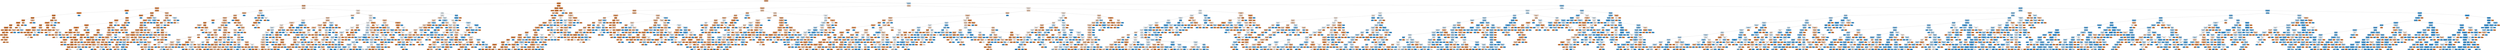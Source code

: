 digraph Tree {
node [shape=box, style="filled, rounded", color="black", fontname=helvetica] ;
edge [fontname=helvetica] ;
0 [label="products_count <= 5.5\ngini = 0.385\nsamples = 30001\nvalue = [22194, 7807]", fillcolor="#e58139a5"] ;
1 [label="Gold <= 0.5\ngini = 0.0712\nsamples = 18656\nvalue = [17966, 690]", fillcolor="#e58139f5"] ;
0 -> 1 [labeldistance=2.5, labelangle=45, headlabel="True"] ;
2 [label="login_count <= 14.5\ngini = 0.3933\nsamples = 2557\nvalue = [1869, 688]", fillcolor="#e58139a1"] ;
1 -> 2 ;
3 [label="products_count <= 1.5\ngini = 0.1708\nsamples = 1039\nvalue = [941, 98]", fillcolor="#e58139e4"] ;
2 -> 3 ;
4 [label="Asia/Jerusalem <= 0.5\ngini = 0.0765\nsamples = 502\nvalue = [482, 20]", fillcolor="#e58139f4"] ;
3 -> 4 ;
5 [label="Australia/Tasmania <= 0.5\ngini = 0.073\nsamples = 501\nvalue = [482, 19]", fillcolor="#e58139f5"] ;
4 -> 5 ;
6 [label="login_count <= 6.5\ngini = 0.0694\nsamples = 500\nvalue = [482, 18]", fillcolor="#e58139f5"] ;
5 -> 6 ;
7 [label="Good Vibes <= 0.5\ngini = 0.033\nsamples = 358\nvalue = [352, 6]", fillcolor="#e58139fb"] ;
6 -> 7 ;
8 [label="PickleJuice <= 0.5\ngini = 0.0278\nsamples = 355\nvalue = [350, 5]", fillcolor="#e58139fb"] ;
7 -> 8 ;
9 [label="Europe/London <= 0.5\ngini = 0.0225\nsamples = 351\nvalue = [347, 4]", fillcolor="#e58139fc"] ;
8 -> 9 ;
10 [label="Ranger <= 0.5\ngini = 0.0123\nsamples = 323\nvalue = [321, 2]", fillcolor="#e58139fd"] ;
9 -> 10 ;
11 [label="America/Chicago <= 0.5\ngini = 0.0063\nsamples = 315\nvalue = [314, 1]", fillcolor="#e58139fe"] ;
10 -> 11 ;
12 [label="gini = 0.0\nsamples = 258\nvalue = [258, 0]", fillcolor="#e58139ff"] ;
11 -> 12 ;
13 [label="login_count <= 1.5\ngini = 0.0345\nsamples = 57\nvalue = [56, 1]", fillcolor="#e58139fa"] ;
11 -> 13 ;
14 [label="chrome <= 0.5\ngini = 0.095\nsamples = 20\nvalue = [19, 1]", fillcolor="#e58139f2"] ;
13 -> 14 ;
15 [label="gini = 0.0\nsamples = 12\nvalue = [12, 0]", fillcolor="#e58139ff"] ;
14 -> 15 ;
16 [label="products_count <= 0.5\ngini = 0.2188\nsamples = 8\nvalue = [7, 1]", fillcolor="#e58139db"] ;
14 -> 16 ;
17 [label="Platinum <= 0.5\ngini = 0.2449\nsamples = 7\nvalue = [6, 1]", fillcolor="#e58139d4"] ;
16 -> 17 ;
18 [label="gini = 0.0\nsamples = 1\nvalue = [1, 0]", fillcolor="#e58139ff"] ;
17 -> 18 ;
19 [label="Lunch Break <= 0.5\ngini = 0.2778\nsamples = 6\nvalue = [5, 1]", fillcolor="#e58139cc"] ;
17 -> 19 ;
20 [label="gini = 0.0\nsamples = 1\nvalue = [1, 0]", fillcolor="#e58139ff"] ;
19 -> 20 ;
21 [label="gini = 0.32\nsamples = 5\nvalue = [4, 1]", fillcolor="#e58139bf"] ;
19 -> 21 ;
22 [label="gini = 0.0\nsamples = 1\nvalue = [1, 0]", fillcolor="#e58139ff"] ;
16 -> 22 ;
23 [label="gini = 0.0\nsamples = 37\nvalue = [37, 0]", fillcolor="#e58139ff"] ;
13 -> 23 ;
24 [label="safari <= 0.5\ngini = 0.2188\nsamples = 8\nvalue = [7, 1]", fillcolor="#e58139db"] ;
10 -> 24 ;
25 [label="gini = 0.0\nsamples = 5\nvalue = [5, 0]", fillcolor="#e58139ff"] ;
24 -> 25 ;
26 [label="America/New_York <= 0.5\ngini = 0.4444\nsamples = 3\nvalue = [2, 1]", fillcolor="#e581397f"] ;
24 -> 26 ;
27 [label="gini = 0.0\nsamples = 2\nvalue = [2, 0]", fillcolor="#e58139ff"] ;
26 -> 27 ;
28 [label="gini = 0.0\nsamples = 1\nvalue = [0, 1]", fillcolor="#399de5ff"] ;
26 -> 28 ;
29 [label="Luna <= 0.5\ngini = 0.1327\nsamples = 28\nvalue = [26, 2]", fillcolor="#e58139eb"] ;
9 -> 29 ;
30 [label="gini = 0.0\nsamples = 24\nvalue = [24, 0]", fillcolor="#e58139ff"] ;
29 -> 30 ;
31 [label="Platinum <= 0.5\ngini = 0.5\nsamples = 4\nvalue = [2, 2]", fillcolor="#e5813900"] ;
29 -> 31 ;
32 [label="gini = 0.0\nsamples = 1\nvalue = [1, 0]", fillcolor="#e58139ff"] ;
31 -> 32 ;
33 [label="login_count <= 4.5\ngini = 0.4444\nsamples = 3\nvalue = [1, 2]", fillcolor="#399de57f"] ;
31 -> 33 ;
34 [label="gini = 0.0\nsamples = 2\nvalue = [0, 2]", fillcolor="#399de5ff"] ;
33 -> 34 ;
35 [label="gini = 0.0\nsamples = 1\nvalue = [1, 0]", fillcolor="#e58139ff"] ;
33 -> 35 ;
36 [label="edge <= 0.5\ngini = 0.375\nsamples = 4\nvalue = [3, 1]", fillcolor="#e58139aa"] ;
8 -> 36 ;
37 [label="gini = 0.0\nsamples = 3\nvalue = [3, 0]", fillcolor="#e58139ff"] ;
36 -> 37 ;
38 [label="gini = 0.0\nsamples = 1\nvalue = [0, 1]", fillcolor="#399de5ff"] ;
36 -> 38 ;
39 [label="products_count <= 0.5\ngini = 0.4444\nsamples = 3\nvalue = [2, 1]", fillcolor="#e581397f"] ;
7 -> 39 ;
40 [label="gini = 0.0\nsamples = 2\nvalue = [2, 0]", fillcolor="#e58139ff"] ;
39 -> 40 ;
41 [label="gini = 0.0\nsamples = 1\nvalue = [0, 1]", fillcolor="#399de5ff"] ;
39 -> 41 ;
42 [label="Trace <= 0.5\ngini = 0.1547\nsamples = 142\nvalue = [130, 12]", fillcolor="#e58139e7"] ;
6 -> 42 ;
43 [label="Blocks <= 0.5\ngini = 0.1362\nsamples = 136\nvalue = [126, 10]", fillcolor="#e58139eb"] ;
42 -> 43 ;
44 [label="America/New_York <= 0.5\ngini = 0.1253\nsamples = 134\nvalue = [125, 9]", fillcolor="#e58139ed"] ;
43 -> 44 ;
45 [label="Sidecar <= 0.5\ngini = 0.0807\nsamples = 95\nvalue = [91, 4]", fillcolor="#e58139f4"] ;
44 -> 45 ;
46 [label="internet explorer <= 0.5\ngini = 0.0454\nsamples = 86\nvalue = [84, 2]", fillcolor="#e58139f9"] ;
45 -> 46 ;
47 [label="America/Los_Angeles <= 0.5\ngini = 0.0241\nsamples = 82\nvalue = [81, 1]", fillcolor="#e58139fc"] ;
46 -> 47 ;
48 [label="gini = 0.0\nsamples = 67\nvalue = [67, 0]", fillcolor="#e58139ff"] ;
47 -> 48 ;
49 [label="safari <= 0.5\ngini = 0.1244\nsamples = 15\nvalue = [14, 1]", fillcolor="#e58139ed"] ;
47 -> 49 ;
50 [label="gini = 0.0\nsamples = 10\nvalue = [10, 0]", fillcolor="#e58139ff"] ;
49 -> 50 ;
51 [label="login_count <= 8.5\ngini = 0.32\nsamples = 5\nvalue = [4, 1]", fillcolor="#e58139bf"] ;
49 -> 51 ;
52 [label="gini = 0.5\nsamples = 2\nvalue = [1, 1]", fillcolor="#e5813900"] ;
51 -> 52 ;
53 [label="gini = 0.0\nsamples = 3\nvalue = [3, 0]", fillcolor="#e58139ff"] ;
51 -> 53 ;
54 [label="products_count <= 0.5\ngini = 0.375\nsamples = 4\nvalue = [3, 1]", fillcolor="#e58139aa"] ;
46 -> 54 ;
55 [label="gini = 0.0\nsamples = 2\nvalue = [2, 0]", fillcolor="#e58139ff"] ;
54 -> 55 ;
56 [label="Lunch Break <= 0.5\ngini = 0.5\nsamples = 2\nvalue = [1, 1]", fillcolor="#e5813900"] ;
54 -> 56 ;
57 [label="gini = 0.0\nsamples = 1\nvalue = [0, 1]", fillcolor="#399de5ff"] ;
56 -> 57 ;
58 [label="gini = 0.0\nsamples = 1\nvalue = [1, 0]", fillcolor="#e58139ff"] ;
56 -> 58 ;
59 [label="login_count <= 7.5\ngini = 0.3457\nsamples = 9\nvalue = [7, 2]", fillcolor="#e58139b6"] ;
45 -> 59 ;
60 [label="Australia/West <= 0.5\ngini = 0.4444\nsamples = 3\nvalue = [1, 2]", fillcolor="#399de57f"] ;
59 -> 60 ;
61 [label="gini = 0.0\nsamples = 2\nvalue = [0, 2]", fillcolor="#399de5ff"] ;
60 -> 61 ;
62 [label="gini = 0.0\nsamples = 1\nvalue = [1, 0]", fillcolor="#e58139ff"] ;
60 -> 62 ;
63 [label="gini = 0.0\nsamples = 6\nvalue = [6, 0]", fillcolor="#e58139ff"] ;
59 -> 63 ;
64 [label="Lunch Break <= 0.5\ngini = 0.2235\nsamples = 39\nvalue = [34, 5]", fillcolor="#e58139da"] ;
44 -> 64 ;
65 [label="safari <= 0.5\ngini = 0.074\nsamples = 26\nvalue = [25, 1]", fillcolor="#e58139f5"] ;
64 -> 65 ;
66 [label="gini = 0.0\nsamples = 19\nvalue = [19, 0]", fillcolor="#e58139ff"] ;
65 -> 66 ;
67 [label="products_count <= 0.5\ngini = 0.2449\nsamples = 7\nvalue = [6, 1]", fillcolor="#e58139d4"] ;
65 -> 67 ;
68 [label="gini = 0.0\nsamples = 5\nvalue = [5, 0]", fillcolor="#e58139ff"] ;
67 -> 68 ;
69 [label="login_count <= 10.5\ngini = 0.5\nsamples = 2\nvalue = [1, 1]", fillcolor="#e5813900"] ;
67 -> 69 ;
70 [label="gini = 0.0\nsamples = 1\nvalue = [0, 1]", fillcolor="#399de5ff"] ;
69 -> 70 ;
71 [label="gini = 0.0\nsamples = 1\nvalue = [1, 0]", fillcolor="#e58139ff"] ;
69 -> 71 ;
72 [label="login_count <= 8.5\ngini = 0.426\nsamples = 13\nvalue = [9, 4]", fillcolor="#e581398e"] ;
64 -> 72 ;
73 [label="gini = 0.0\nsamples = 4\nvalue = [4, 0]", fillcolor="#e58139ff"] ;
72 -> 73 ;
74 [label="products_count <= 0.5\ngini = 0.4938\nsamples = 9\nvalue = [5, 4]", fillcolor="#e5813933"] ;
72 -> 74 ;
75 [label="Platinum <= 0.5\ngini = 0.375\nsamples = 4\nvalue = [3, 1]", fillcolor="#e58139aa"] ;
74 -> 75 ;
76 [label="gini = 0.0\nsamples = 1\nvalue = [1, 0]", fillcolor="#e58139ff"] ;
75 -> 76 ;
77 [label="login_count <= 9.5\ngini = 0.4444\nsamples = 3\nvalue = [2, 1]", fillcolor="#e581397f"] ;
75 -> 77 ;
78 [label="gini = 0.0\nsamples = 1\nvalue = [1, 0]", fillcolor="#e58139ff"] ;
77 -> 78 ;
79 [label="gini = 0.5\nsamples = 2\nvalue = [1, 1]", fillcolor="#e5813900"] ;
77 -> 79 ;
80 [label="safari <= 0.5\ngini = 0.48\nsamples = 5\nvalue = [2, 3]", fillcolor="#399de555"] ;
74 -> 80 ;
81 [label="gini = 0.0\nsamples = 2\nvalue = [0, 2]", fillcolor="#399de5ff"] ;
80 -> 81 ;
82 [label="login_count <= 10.5\ngini = 0.4444\nsamples = 3\nvalue = [2, 1]", fillcolor="#e581397f"] ;
80 -> 82 ;
83 [label="gini = 0.0\nsamples = 1\nvalue = [0, 1]", fillcolor="#399de5ff"] ;
82 -> 83 ;
84 [label="gini = 0.0\nsamples = 2\nvalue = [2, 0]", fillcolor="#e58139ff"] ;
82 -> 84 ;
85 [label="login_count <= 12.5\ngini = 0.5\nsamples = 2\nvalue = [1, 1]", fillcolor="#e5813900"] ;
43 -> 85 ;
86 [label="gini = 0.0\nsamples = 1\nvalue = [1, 0]", fillcolor="#e58139ff"] ;
85 -> 86 ;
87 [label="gini = 0.0\nsamples = 1\nvalue = [0, 1]", fillcolor="#399de5ff"] ;
85 -> 87 ;
88 [label="chrome <= 0.5\ngini = 0.4444\nsamples = 6\nvalue = [4, 2]", fillcolor="#e581397f"] ;
42 -> 88 ;
89 [label="gini = 0.0\nsamples = 2\nvalue = [0, 2]", fillcolor="#399de5ff"] ;
88 -> 89 ;
90 [label="gini = 0.0\nsamples = 4\nvalue = [4, 0]", fillcolor="#e58139ff"] ;
88 -> 90 ;
91 [label="gini = 0.0\nsamples = 1\nvalue = [0, 1]", fillcolor="#399de5ff"] ;
5 -> 91 ;
92 [label="gini = 0.0\nsamples = 1\nvalue = [0, 1]", fillcolor="#399de5ff"] ;
4 -> 92 ;
93 [label="Europe/London <= 0.5\ngini = 0.2483\nsamples = 537\nvalue = [459, 78]", fillcolor="#e58139d4"] ;
3 -> 93 ;
94 [label="login_count <= 9.5\ngini = 0.2305\nsamples = 489\nvalue = [424, 65]", fillcolor="#e58139d8"] ;
93 -> 94 ;
95 [label="Europe/Vienna <= 0.5\ngini = 0.1816\nsamples = 307\nvalue = [276, 31]", fillcolor="#e58139e2"] ;
94 -> 95 ;
96 [label="Ranger <= 0.5\ngini = 0.1769\nsamples = 306\nvalue = [276, 30]", fillcolor="#e58139e3"] ;
95 -> 96 ;
97 [label="Australia/West <= 0.5\ngini = 0.1632\nsamples = 290\nvalue = [264, 26]", fillcolor="#e58139e6"] ;
96 -> 97 ;
98 [label="login_count <= 3.5\ngini = 0.1585\nsamples = 288\nvalue = [263, 25]", fillcolor="#e58139e7"] ;
97 -> 98 ;
99 [label="America/Toronto <= 0.5\ngini = 0.0689\nsamples = 84\nvalue = [81, 3]", fillcolor="#e58139f6"] ;
98 -> 99 ;
100 [label="America/Los_Angeles <= 0.5\ngini = 0.0482\nsamples = 81\nvalue = [79, 2]", fillcolor="#e58139f9"] ;
99 -> 100 ;
101 [label="Neat <= 0.5\ngini = 0.0278\nsamples = 71\nvalue = [70, 1]", fillcolor="#e58139fb"] ;
100 -> 101 ;
102 [label="gini = 0.0\nsamples = 61\nvalue = [61, 0]", fillcolor="#e58139ff"] ;
101 -> 102 ;
103 [label="America/Chicago <= 0.5\ngini = 0.18\nsamples = 10\nvalue = [9, 1]", fillcolor="#e58139e3"] ;
101 -> 103 ;
104 [label="gini = 0.0\nsamples = 8\nvalue = [8, 0]", fillcolor="#e58139ff"] ;
103 -> 104 ;
105 [label="login_count <= 2.0\ngini = 0.5\nsamples = 2\nvalue = [1, 1]", fillcolor="#e5813900"] ;
103 -> 105 ;
106 [label="gini = 0.0\nsamples = 1\nvalue = [0, 1]", fillcolor="#399de5ff"] ;
105 -> 106 ;
107 [label="gini = 0.0\nsamples = 1\nvalue = [1, 0]", fillcolor="#e58139ff"] ;
105 -> 107 ;
108 [label="chrome <= 0.5\ngini = 0.18\nsamples = 10\nvalue = [9, 1]", fillcolor="#e58139e3"] ;
100 -> 108 ;
109 [label="gini = 0.0\nsamples = 7\nvalue = [7, 0]", fillcolor="#e58139ff"] ;
108 -> 109 ;
110 [label="Lunch Break <= 0.5\ngini = 0.4444\nsamples = 3\nvalue = [2, 1]", fillcolor="#e581397f"] ;
108 -> 110 ;
111 [label="gini = 0.0\nsamples = 2\nvalue = [2, 0]", fillcolor="#e58139ff"] ;
110 -> 111 ;
112 [label="gini = 0.0\nsamples = 1\nvalue = [0, 1]", fillcolor="#399de5ff"] ;
110 -> 112 ;
113 [label="Sidecar <= 0.5\ngini = 0.4444\nsamples = 3\nvalue = [2, 1]", fillcolor="#e581397f"] ;
99 -> 113 ;
114 [label="gini = 0.0\nsamples = 2\nvalue = [2, 0]", fillcolor="#e58139ff"] ;
113 -> 114 ;
115 [label="gini = 0.0\nsamples = 1\nvalue = [0, 1]", fillcolor="#399de5ff"] ;
113 -> 115 ;
116 [label="Sexy <= 0.5\ngini = 0.1924\nsamples = 204\nvalue = [182, 22]", fillcolor="#e58139e0"] ;
98 -> 116 ;
117 [label="Neat <= 0.5\ngini = 0.1816\nsamples = 198\nvalue = [178, 20]", fillcolor="#e58139e2"] ;
116 -> 117 ;
118 [label="Luna <= 0.5\ngini = 0.1536\nsamples = 167\nvalue = [153, 14]", fillcolor="#e58139e8"] ;
117 -> 118 ;
119 [label="Australia/NSW <= 0.5\ngini = 0.0989\nsamples = 115\nvalue = [109, 6]", fillcolor="#e58139f1"] ;
118 -> 119 ;
120 [label="America/New_York <= 0.5\ngini = 0.0853\nsamples = 112\nvalue = [107, 5]", fillcolor="#e58139f3"] ;
119 -> 120 ;
121 [label="login_count <= 4.5\ngini = 0.0322\nsamples = 61\nvalue = [60, 1]", fillcolor="#e58139fb"] ;
120 -> 121 ;
122 [label="America/Chicago <= 0.5\ngini = 0.1975\nsamples = 9\nvalue = [8, 1]", fillcolor="#e58139df"] ;
121 -> 122 ;
123 [label="gini = 0.0\nsamples = 6\nvalue = [6, 0]", fillcolor="#e58139ff"] ;
122 -> 123 ;
124 [label="chrome <= 0.5\ngini = 0.4444\nsamples = 3\nvalue = [2, 1]", fillcolor="#e581397f"] ;
122 -> 124 ;
125 [label="gini = 0.0\nsamples = 2\nvalue = [2, 0]", fillcolor="#e58139ff"] ;
124 -> 125 ;
126 [label="gini = 0.0\nsamples = 1\nvalue = [0, 1]", fillcolor="#399de5ff"] ;
124 -> 126 ;
127 [label="gini = 0.0\nsamples = 52\nvalue = [52, 0]", fillcolor="#e58139ff"] ;
121 -> 127 ;
128 [label="Nova <= 0.5\ngini = 0.1446\nsamples = 51\nvalue = [47, 4]", fillcolor="#e58139e9"] ;
120 -> 128 ;
129 [label="products_count <= 4.5\ngini = 0.1172\nsamples = 48\nvalue = [45, 3]", fillcolor="#e58139ee"] ;
128 -> 129 ;
130 [label="chrome <= 0.5\ngini = 0.0512\nsamples = 38\nvalue = [37, 1]", fillcolor="#e58139f8"] ;
129 -> 130 ;
131 [label="gini = 0.0\nsamples = 23\nvalue = [23, 0]", fillcolor="#e58139ff"] ;
130 -> 131 ;
132 [label="login_count <= 6.5\ngini = 0.1244\nsamples = 15\nvalue = [14, 1]", fillcolor="#e58139ed"] ;
130 -> 132 ;
133 [label="login_count <= 5.5\ngini = 0.2188\nsamples = 8\nvalue = [7, 1]", fillcolor="#e58139db"] ;
132 -> 133 ;
134 [label="gini = 0.0\nsamples = 6\nvalue = [6, 0]", fillcolor="#e58139ff"] ;
133 -> 134 ;
135 [label="gini = 0.5\nsamples = 2\nvalue = [1, 1]", fillcolor="#e5813900"] ;
133 -> 135 ;
136 [label="gini = 0.0\nsamples = 7\nvalue = [7, 0]", fillcolor="#e58139ff"] ;
132 -> 136 ;
137 [label="safari <= 0.5\ngini = 0.32\nsamples = 10\nvalue = [8, 2]", fillcolor="#e58139bf"] ;
129 -> 137 ;
138 [label="gini = 0.0\nsamples = 5\nvalue = [5, 0]", fillcolor="#e58139ff"] ;
137 -> 138 ;
139 [label="login_count <= 5.5\ngini = 0.48\nsamples = 5\nvalue = [3, 2]", fillcolor="#e5813955"] ;
137 -> 139 ;
140 [label="gini = 0.0\nsamples = 2\nvalue = [2, 0]", fillcolor="#e58139ff"] ;
139 -> 140 ;
141 [label="login_count <= 6.5\ngini = 0.4444\nsamples = 3\nvalue = [1, 2]", fillcolor="#399de57f"] ;
139 -> 141 ;
142 [label="gini = 0.5\nsamples = 2\nvalue = [1, 1]", fillcolor="#e5813900"] ;
141 -> 142 ;
143 [label="gini = 0.0\nsamples = 1\nvalue = [0, 1]", fillcolor="#399de5ff"] ;
141 -> 143 ;
144 [label="login_count <= 5.0\ngini = 0.4444\nsamples = 3\nvalue = [2, 1]", fillcolor="#e581397f"] ;
128 -> 144 ;
145 [label="gini = 0.0\nsamples = 2\nvalue = [2, 0]", fillcolor="#e58139ff"] ;
144 -> 145 ;
146 [label="gini = 0.0\nsamples = 1\nvalue = [0, 1]", fillcolor="#399de5ff"] ;
144 -> 146 ;
147 [label="safari <= 0.5\ngini = 0.4444\nsamples = 3\nvalue = [2, 1]", fillcolor="#e581397f"] ;
119 -> 147 ;
148 [label="gini = 0.0\nsamples = 2\nvalue = [2, 0]", fillcolor="#e58139ff"] ;
147 -> 148 ;
149 [label="gini = 0.0\nsamples = 1\nvalue = [0, 1]", fillcolor="#399de5ff"] ;
147 -> 149 ;
150 [label="edge <= 0.5\ngini = 0.2604\nsamples = 52\nvalue = [44, 8]", fillcolor="#e58139d1"] ;
118 -> 150 ;
151 [label="Australia/Victoria <= 0.5\ngini = 0.2149\nsamples = 49\nvalue = [43, 6]", fillcolor="#e58139db"] ;
150 -> 151 ;
152 [label="products_count <= 3.5\ngini = 0.1901\nsamples = 47\nvalue = [42, 5]", fillcolor="#e58139e1"] ;
151 -> 152 ;
153 [label="America/Los_Angeles <= 0.5\ngini = 0.0907\nsamples = 21\nvalue = [20, 1]", fillcolor="#e58139f2"] ;
152 -> 153 ;
154 [label="gini = 0.0\nsamples = 15\nvalue = [15, 0]", fillcolor="#e58139ff"] ;
153 -> 154 ;
155 [label="login_count <= 7.5\ngini = 0.2778\nsamples = 6\nvalue = [5, 1]", fillcolor="#e58139cc"] ;
153 -> 155 ;
156 [label="login_count <= 6.5\ngini = 0.4444\nsamples = 3\nvalue = [2, 1]", fillcolor="#e581397f"] ;
155 -> 156 ;
157 [label="gini = 0.0\nsamples = 2\nvalue = [2, 0]", fillcolor="#e58139ff"] ;
156 -> 157 ;
158 [label="gini = 0.0\nsamples = 1\nvalue = [0, 1]", fillcolor="#399de5ff"] ;
156 -> 158 ;
159 [label="gini = 0.0\nsamples = 3\nvalue = [3, 0]", fillcolor="#e58139ff"] ;
155 -> 159 ;
160 [label="safari <= 0.5\ngini = 0.2604\nsamples = 26\nvalue = [22, 4]", fillcolor="#e58139d1"] ;
152 -> 160 ;
161 [label="America/Chicago <= 0.5\ngini = 0.1244\nsamples = 15\nvalue = [14, 1]", fillcolor="#e58139ed"] ;
160 -> 161 ;
162 [label="gini = 0.0\nsamples = 11\nvalue = [11, 0]", fillcolor="#e58139ff"] ;
161 -> 162 ;
163 [label="products_count <= 4.5\ngini = 0.375\nsamples = 4\nvalue = [3, 1]", fillcolor="#e58139aa"] ;
161 -> 163 ;
164 [label="gini = 0.0\nsamples = 2\nvalue = [2, 0]", fillcolor="#e58139ff"] ;
163 -> 164 ;
165 [label="internet explorer <= 0.5\ngini = 0.5\nsamples = 2\nvalue = [1, 1]", fillcolor="#e5813900"] ;
163 -> 165 ;
166 [label="gini = 0.0\nsamples = 1\nvalue = [0, 1]", fillcolor="#399de5ff"] ;
165 -> 166 ;
167 [label="gini = 0.0\nsamples = 1\nvalue = [1, 0]", fillcolor="#e58139ff"] ;
165 -> 167 ;
168 [label="login_count <= 7.0\ngini = 0.3967\nsamples = 11\nvalue = [8, 3]", fillcolor="#e581399f"] ;
160 -> 168 ;
169 [label="login_count <= 4.5\ngini = 0.4898\nsamples = 7\nvalue = [4, 3]", fillcolor="#e5813940"] ;
168 -> 169 ;
170 [label="gini = 0.0\nsamples = 2\nvalue = [2, 0]", fillcolor="#e58139ff"] ;
169 -> 170 ;
171 [label="America/New_York <= 0.5\ngini = 0.48\nsamples = 5\nvalue = [2, 3]", fillcolor="#399de555"] ;
169 -> 171 ;
172 [label="gini = 0.5\nsamples = 4\nvalue = [2, 2]", fillcolor="#e5813900"] ;
171 -> 172 ;
173 [label="gini = 0.0\nsamples = 1\nvalue = [0, 1]", fillcolor="#399de5ff"] ;
171 -> 173 ;
174 [label="gini = 0.0\nsamples = 4\nvalue = [4, 0]", fillcolor="#e58139ff"] ;
168 -> 174 ;
175 [label="login_count <= 6.5\ngini = 0.5\nsamples = 2\nvalue = [1, 1]", fillcolor="#e5813900"] ;
151 -> 175 ;
176 [label="gini = 0.0\nsamples = 1\nvalue = [0, 1]", fillcolor="#399de5ff"] ;
175 -> 176 ;
177 [label="gini = 0.0\nsamples = 1\nvalue = [1, 0]", fillcolor="#e58139ff"] ;
175 -> 177 ;
178 [label="Australia/Victoria <= 0.5\ngini = 0.4444\nsamples = 3\nvalue = [1, 2]", fillcolor="#399de57f"] ;
150 -> 178 ;
179 [label="gini = 0.0\nsamples = 2\nvalue = [0, 2]", fillcolor="#399de5ff"] ;
178 -> 179 ;
180 [label="gini = 0.0\nsamples = 1\nvalue = [1, 0]", fillcolor="#e58139ff"] ;
178 -> 180 ;
181 [label="safari <= 0.5\ngini = 0.3122\nsamples = 31\nvalue = [25, 6]", fillcolor="#e58139c2"] ;
117 -> 181 ;
182 [label="America/Chicago <= 0.5\ngini = 0.3967\nsamples = 22\nvalue = [16, 6]", fillcolor="#e581399f"] ;
181 -> 182 ;
183 [label="America/Los_Angeles <= 0.5\ngini = 0.3324\nsamples = 19\nvalue = [15, 4]", fillcolor="#e58139bb"] ;
182 -> 183 ;
184 [label="America/Toronto <= 0.5\ngini = 0.2907\nsamples = 17\nvalue = [14, 3]", fillcolor="#e58139c8"] ;
183 -> 184 ;
185 [label="login_count <= 6.5\ngini = 0.2311\nsamples = 15\nvalue = [13, 2]", fillcolor="#e58139d8"] ;
184 -> 185 ;
186 [label="login_count <= 5.5\ngini = 0.3457\nsamples = 9\nvalue = [7, 2]", fillcolor="#e58139b6"] ;
185 -> 186 ;
187 [label="America/Denver <= 0.5\ngini = 0.2188\nsamples = 8\nvalue = [7, 1]", fillcolor="#e58139db"] ;
186 -> 187 ;
188 [label="gini = 0.0\nsamples = 6\nvalue = [6, 0]", fillcolor="#e58139ff"] ;
187 -> 188 ;
189 [label="login_count <= 4.5\ngini = 0.5\nsamples = 2\nvalue = [1, 1]", fillcolor="#e5813900"] ;
187 -> 189 ;
190 [label="gini = 0.0\nsamples = 1\nvalue = [1, 0]", fillcolor="#e58139ff"] ;
189 -> 190 ;
191 [label="gini = 0.0\nsamples = 1\nvalue = [0, 1]", fillcolor="#399de5ff"] ;
189 -> 191 ;
192 [label="gini = 0.0\nsamples = 1\nvalue = [0, 1]", fillcolor="#399de5ff"] ;
186 -> 192 ;
193 [label="gini = 0.0\nsamples = 6\nvalue = [6, 0]", fillcolor="#e58139ff"] ;
185 -> 193 ;
194 [label="products_count <= 3.5\ngini = 0.5\nsamples = 2\nvalue = [1, 1]", fillcolor="#e5813900"] ;
184 -> 194 ;
195 [label="gini = 0.0\nsamples = 1\nvalue = [0, 1]", fillcolor="#399de5ff"] ;
194 -> 195 ;
196 [label="gini = 0.0\nsamples = 1\nvalue = [1, 0]", fillcolor="#e58139ff"] ;
194 -> 196 ;
197 [label="products_count <= 4.5\ngini = 0.5\nsamples = 2\nvalue = [1, 1]", fillcolor="#e5813900"] ;
183 -> 197 ;
198 [label="gini = 0.0\nsamples = 1\nvalue = [0, 1]", fillcolor="#399de5ff"] ;
197 -> 198 ;
199 [label="gini = 0.0\nsamples = 1\nvalue = [1, 0]", fillcolor="#e58139ff"] ;
197 -> 199 ;
200 [label="chrome <= 0.5\ngini = 0.4444\nsamples = 3\nvalue = [1, 2]", fillcolor="#399de57f"] ;
182 -> 200 ;
201 [label="gini = 0.0\nsamples = 1\nvalue = [0, 1]", fillcolor="#399de5ff"] ;
200 -> 201 ;
202 [label="products_count <= 4.5\ngini = 0.5\nsamples = 2\nvalue = [1, 1]", fillcolor="#e5813900"] ;
200 -> 202 ;
203 [label="gini = 0.0\nsamples = 1\nvalue = [0, 1]", fillcolor="#399de5ff"] ;
202 -> 203 ;
204 [label="gini = 0.0\nsamples = 1\nvalue = [1, 0]", fillcolor="#e58139ff"] ;
202 -> 204 ;
205 [label="gini = 0.0\nsamples = 9\nvalue = [9, 0]", fillcolor="#e58139ff"] ;
181 -> 205 ;
206 [label="login_count <= 5.0\ngini = 0.4444\nsamples = 6\nvalue = [4, 2]", fillcolor="#e581397f"] ;
116 -> 206 ;
207 [label="gini = 0.0\nsamples = 1\nvalue = [0, 1]", fillcolor="#399de5ff"] ;
206 -> 207 ;
208 [label="America/New_York <= 0.5\ngini = 0.32\nsamples = 5\nvalue = [4, 1]", fillcolor="#e58139bf"] ;
206 -> 208 ;
209 [label="gini = 0.0\nsamples = 4\nvalue = [4, 0]", fillcolor="#e58139ff"] ;
208 -> 209 ;
210 [label="gini = 0.0\nsamples = 1\nvalue = [0, 1]", fillcolor="#399de5ff"] ;
208 -> 210 ;
211 [label="products_count <= 3.5\ngini = 0.5\nsamples = 2\nvalue = [1, 1]", fillcolor="#e5813900"] ;
97 -> 211 ;
212 [label="gini = 0.0\nsamples = 1\nvalue = [0, 1]", fillcolor="#399de5ff"] ;
211 -> 212 ;
213 [label="gini = 0.0\nsamples = 1\nvalue = [1, 0]", fillcolor="#e58139ff"] ;
211 -> 213 ;
214 [label="Europe/Paris <= 0.5\ngini = 0.375\nsamples = 16\nvalue = [12, 4]", fillcolor="#e58139aa"] ;
96 -> 214 ;
215 [label="edge <= 0.5\ngini = 0.32\nsamples = 15\nvalue = [12, 3]", fillcolor="#e58139bf"] ;
214 -> 215 ;
216 [label="products_count <= 2.5\ngini = 0.2449\nsamples = 14\nvalue = [12, 2]", fillcolor="#e58139d4"] ;
215 -> 216 ;
217 [label="gini = 0.0\nsamples = 1\nvalue = [0, 1]", fillcolor="#399de5ff"] ;
216 -> 217 ;
218 [label="safari <= 0.5\ngini = 0.142\nsamples = 13\nvalue = [12, 1]", fillcolor="#e58139ea"] ;
216 -> 218 ;
219 [label="gini = 0.0\nsamples = 10\nvalue = [10, 0]", fillcolor="#e58139ff"] ;
218 -> 219 ;
220 [label="products_count <= 3.5\ngini = 0.4444\nsamples = 3\nvalue = [2, 1]", fillcolor="#e581397f"] ;
218 -> 220 ;
221 [label="gini = 0.0\nsamples = 2\nvalue = [2, 0]", fillcolor="#e58139ff"] ;
220 -> 221 ;
222 [label="gini = 0.0\nsamples = 1\nvalue = [0, 1]", fillcolor="#399de5ff"] ;
220 -> 222 ;
223 [label="gini = 0.0\nsamples = 1\nvalue = [0, 1]", fillcolor="#399de5ff"] ;
215 -> 223 ;
224 [label="gini = 0.0\nsamples = 1\nvalue = [0, 1]", fillcolor="#399de5ff"] ;
214 -> 224 ;
225 [label="gini = 0.0\nsamples = 1\nvalue = [0, 1]", fillcolor="#399de5ff"] ;
95 -> 225 ;
226 [label="Foundry <= 0.5\ngini = 0.3038\nsamples = 182\nvalue = [148, 34]", fillcolor="#e58139c4"] ;
94 -> 226 ;
227 [label="America/Indianapolis <= 0.5\ngini = 0.2889\nsamples = 177\nvalue = [146, 31]", fillcolor="#e58139c9"] ;
226 -> 227 ;
228 [label="America/Halifax <= 0.5\ngini = 0.2778\nsamples = 174\nvalue = [145, 29]", fillcolor="#e58139cc"] ;
227 -> 228 ;
229 [label="Titanium <= 0.5\ngini = 0.2713\nsamples = 173\nvalue = [145, 28]", fillcolor="#e58139ce"] ;
228 -> 229 ;
230 [label="Trace <= 0.5\ngini = 0.2647\nsamples = 172\nvalue = [145, 27]", fillcolor="#e58139d0"] ;
229 -> 230 ;
231 [label="products_count <= 4.5\ngini = 0.2384\nsamples = 159\nvalue = [137, 22]", fillcolor="#e58139d6"] ;
230 -> 231 ;
232 [label="America/Chicago <= 0.5\ngini = 0.2985\nsamples = 115\nvalue = [94, 21]", fillcolor="#e58139c6"] ;
231 -> 232 ;
233 [label="login_count <= 11.5\ngini = 0.2615\nsamples = 97\nvalue = [82, 15]", fillcolor="#e58139d0"] ;
232 -> 233 ;
234 [label="products_count <= 2.5\ngini = 0.3694\nsamples = 45\nvalue = [34, 11]", fillcolor="#e58139ac"] ;
233 -> 234 ;
235 [label="gini = 0.0\nsamples = 17\nvalue = [17, 0]", fillcolor="#e58139ff"] ;
234 -> 235 ;
236 [label="products_count <= 3.5\ngini = 0.477\nsamples = 28\nvalue = [17, 11]", fillcolor="#e581395a"] ;
234 -> 236 ;
237 [label="Diamond <= 0.5\ngini = 0.4012\nsamples = 18\nvalue = [13, 5]", fillcolor="#e581399d"] ;
236 -> 237 ;
238 [label="edge <= 0.5\ngini = 0.3599\nsamples = 17\nvalue = [13, 4]", fillcolor="#e58139b1"] ;
237 -> 238 ;
239 [label="chrome <= 0.5\ngini = 0.3047\nsamples = 16\nvalue = [13, 3]", fillcolor="#e58139c4"] ;
238 -> 239 ;
240 [label="gini = 0.0\nsamples = 6\nvalue = [6, 0]", fillcolor="#e58139ff"] ;
239 -> 240 ;
241 [label="Lunch Break <= 0.5\ngini = 0.42\nsamples = 10\nvalue = [7, 3]", fillcolor="#e5813992"] ;
239 -> 241 ;
242 [label="gini = 0.2449\nsamples = 7\nvalue = [6, 1]", fillcolor="#e58139d4"] ;
241 -> 242 ;
243 [label="gini = 0.4444\nsamples = 3\nvalue = [1, 2]", fillcolor="#399de57f"] ;
241 -> 243 ;
244 [label="gini = 0.0\nsamples = 1\nvalue = [0, 1]", fillcolor="#399de5ff"] ;
238 -> 244 ;
245 [label="gini = 0.0\nsamples = 1\nvalue = [0, 1]", fillcolor="#399de5ff"] ;
237 -> 245 ;
246 [label="Sidecar <= 0.5\ngini = 0.48\nsamples = 10\nvalue = [4, 6]", fillcolor="#399de555"] ;
236 -> 246 ;
247 [label="Lunch Break <= 0.5\ngini = 0.4444\nsamples = 9\nvalue = [3, 6]", fillcolor="#399de57f"] ;
246 -> 247 ;
248 [label="Pacific/Honolulu <= 0.5\ngini = 0.375\nsamples = 8\nvalue = [2, 6]", fillcolor="#399de5aa"] ;
247 -> 248 ;
249 [label="login_count <= 10.5\ngini = 0.2449\nsamples = 7\nvalue = [1, 6]", fillcolor="#399de5d4"] ;
248 -> 249 ;
250 [label="gini = 0.4444\nsamples = 3\nvalue = [1, 2]", fillcolor="#399de57f"] ;
249 -> 250 ;
251 [label="gini = 0.0\nsamples = 4\nvalue = [0, 4]", fillcolor="#399de5ff"] ;
249 -> 251 ;
252 [label="gini = 0.0\nsamples = 1\nvalue = [1, 0]", fillcolor="#e58139ff"] ;
248 -> 252 ;
253 [label="gini = 0.0\nsamples = 1\nvalue = [1, 0]", fillcolor="#e58139ff"] ;
247 -> 253 ;
254 [label="gini = 0.0\nsamples = 1\nvalue = [1, 0]", fillcolor="#e58139ff"] ;
246 -> 254 ;
255 [label="America/Los_Angeles <= 0.5\ngini = 0.142\nsamples = 52\nvalue = [48, 4]", fillcolor="#e58139ea"] ;
233 -> 255 ;
256 [label="gini = 0.0\nsamples = 33\nvalue = [33, 0]", fillcolor="#e58139ff"] ;
255 -> 256 ;
257 [label="Luna <= 0.5\ngini = 0.3324\nsamples = 19\nvalue = [15, 4]", fillcolor="#e58139bb"] ;
255 -> 257 ;
258 [label="Good Vibes <= 0.5\ngini = 0.1327\nsamples = 14\nvalue = [13, 1]", fillcolor="#e58139eb"] ;
257 -> 258 ;
259 [label="gini = 0.0\nsamples = 13\nvalue = [13, 0]", fillcolor="#e58139ff"] ;
258 -> 259 ;
260 [label="gini = 0.0\nsamples = 1\nvalue = [0, 1]", fillcolor="#399de5ff"] ;
258 -> 260 ;
261 [label="login_count <= 12.5\ngini = 0.48\nsamples = 5\nvalue = [2, 3]", fillcolor="#399de555"] ;
257 -> 261 ;
262 [label="gini = 0.0\nsamples = 1\nvalue = [1, 0]", fillcolor="#e58139ff"] ;
261 -> 262 ;
263 [label="products_count <= 3.5\ngini = 0.375\nsamples = 4\nvalue = [1, 3]", fillcolor="#399de5aa"] ;
261 -> 263 ;
264 [label="gini = 0.0\nsamples = 2\nvalue = [0, 2]", fillcolor="#399de5ff"] ;
263 -> 264 ;
265 [label="gini = 0.5\nsamples = 2\nvalue = [1, 1]", fillcolor="#e5813900"] ;
263 -> 265 ;
266 [label="internet explorer <= 0.5\ngini = 0.4444\nsamples = 18\nvalue = [12, 6]", fillcolor="#e581397f"] ;
232 -> 266 ;
267 [label="Luna <= 0.5\ngini = 0.4152\nsamples = 17\nvalue = [12, 5]", fillcolor="#e5813995"] ;
266 -> 267 ;
268 [label="products_count <= 2.5\ngini = 0.375\nsamples = 16\nvalue = [12, 4]", fillcolor="#e58139aa"] ;
267 -> 268 ;
269 [label="gini = 0.0\nsamples = 5\nvalue = [5, 0]", fillcolor="#e58139ff"] ;
268 -> 269 ;
270 [label="login_count <= 10.5\ngini = 0.4628\nsamples = 11\nvalue = [7, 4]", fillcolor="#e581396d"] ;
268 -> 270 ;
271 [label="gini = 0.0\nsamples = 1\nvalue = [0, 1]", fillcolor="#399de5ff"] ;
270 -> 271 ;
272 [label="products_count <= 3.5\ngini = 0.42\nsamples = 10\nvalue = [7, 3]", fillcolor="#e5813992"] ;
270 -> 272 ;
273 [label="Lunch Break <= 0.5\ngini = 0.2778\nsamples = 6\nvalue = [5, 1]", fillcolor="#e58139cc"] ;
272 -> 273 ;
274 [label="gini = 0.0\nsamples = 3\nvalue = [3, 0]", fillcolor="#e58139ff"] ;
273 -> 274 ;
275 [label="login_count <= 12.0\ngini = 0.4444\nsamples = 3\nvalue = [2, 1]", fillcolor="#e581397f"] ;
273 -> 275 ;
276 [label="gini = 0.0\nsamples = 1\nvalue = [1, 0]", fillcolor="#e58139ff"] ;
275 -> 276 ;
277 [label="gini = 0.5\nsamples = 2\nvalue = [1, 1]", fillcolor="#e5813900"] ;
275 -> 277 ;
278 [label="edge <= 0.5\ngini = 0.5\nsamples = 4\nvalue = [2, 2]", fillcolor="#e5813900"] ;
272 -> 278 ;
279 [label="Sexy <= 0.5\ngini = 0.4444\nsamples = 3\nvalue = [1, 2]", fillcolor="#399de57f"] ;
278 -> 279 ;
280 [label="gini = 0.0\nsamples = 2\nvalue = [0, 2]", fillcolor="#399de5ff"] ;
279 -> 280 ;
281 [label="gini = 0.0\nsamples = 1\nvalue = [1, 0]", fillcolor="#e58139ff"] ;
279 -> 281 ;
282 [label="gini = 0.0\nsamples = 1\nvalue = [1, 0]", fillcolor="#e58139ff"] ;
278 -> 282 ;
283 [label="gini = 0.0\nsamples = 1\nvalue = [0, 1]", fillcolor="#399de5ff"] ;
267 -> 283 ;
284 [label="gini = 0.0\nsamples = 1\nvalue = [0, 1]", fillcolor="#399de5ff"] ;
266 -> 284 ;
285 [label="Sidecar <= 0.5\ngini = 0.0444\nsamples = 44\nvalue = [43, 1]", fillcolor="#e58139f9"] ;
231 -> 285 ;
286 [label="gini = 0.0\nsamples = 41\nvalue = [41, 0]", fillcolor="#e58139ff"] ;
285 -> 286 ;
287 [label="chrome <= 0.5\ngini = 0.4444\nsamples = 3\nvalue = [2, 1]", fillcolor="#e581397f"] ;
285 -> 287 ;
288 [label="gini = 0.0\nsamples = 2\nvalue = [2, 0]", fillcolor="#e58139ff"] ;
287 -> 288 ;
289 [label="gini = 0.0\nsamples = 1\nvalue = [0, 1]", fillcolor="#399de5ff"] ;
287 -> 289 ;
290 [label="login_count <= 10.5\ngini = 0.4734\nsamples = 13\nvalue = [8, 5]", fillcolor="#e5813960"] ;
230 -> 290 ;
291 [label="gini = 0.0\nsamples = 1\nvalue = [0, 1]", fillcolor="#399de5ff"] ;
290 -> 291 ;
292 [label="login_count <= 11.5\ngini = 0.4444\nsamples = 12\nvalue = [8, 4]", fillcolor="#e581397f"] ;
290 -> 292 ;
293 [label="gini = 0.0\nsamples = 4\nvalue = [4, 0]", fillcolor="#e58139ff"] ;
292 -> 293 ;
294 [label="chrome <= 0.5\ngini = 0.5\nsamples = 8\nvalue = [4, 4]", fillcolor="#e5813900"] ;
292 -> 294 ;
295 [label="products_count <= 3.5\ngini = 0.375\nsamples = 4\nvalue = [1, 3]", fillcolor="#399de5aa"] ;
294 -> 295 ;
296 [label="gini = 0.0\nsamples = 1\nvalue = [1, 0]", fillcolor="#e58139ff"] ;
295 -> 296 ;
297 [label="gini = 0.0\nsamples = 3\nvalue = [0, 3]", fillcolor="#399de5ff"] ;
295 -> 297 ;
298 [label="login_count <= 13.5\ngini = 0.375\nsamples = 4\nvalue = [3, 1]", fillcolor="#e58139aa"] ;
294 -> 298 ;
299 [label="gini = 0.0\nsamples = 2\nvalue = [2, 0]", fillcolor="#e58139ff"] ;
298 -> 299 ;
300 [label="America/Los_Angeles <= 0.5\ngini = 0.5\nsamples = 2\nvalue = [1, 1]", fillcolor="#e5813900"] ;
298 -> 300 ;
301 [label="gini = 0.0\nsamples = 1\nvalue = [0, 1]", fillcolor="#399de5ff"] ;
300 -> 301 ;
302 [label="gini = 0.0\nsamples = 1\nvalue = [1, 0]", fillcolor="#e58139ff"] ;
300 -> 302 ;
303 [label="gini = 0.0\nsamples = 1\nvalue = [0, 1]", fillcolor="#399de5ff"] ;
229 -> 303 ;
304 [label="gini = 0.0\nsamples = 1\nvalue = [0, 1]", fillcolor="#399de5ff"] ;
228 -> 304 ;
305 [label="Lunch Break <= 0.5\ngini = 0.4444\nsamples = 3\nvalue = [1, 2]", fillcolor="#399de57f"] ;
227 -> 305 ;
306 [label="gini = 0.0\nsamples = 1\nvalue = [1, 0]", fillcolor="#e58139ff"] ;
305 -> 306 ;
307 [label="gini = 0.0\nsamples = 2\nvalue = [0, 2]", fillcolor="#399de5ff"] ;
305 -> 307 ;
308 [label="Europe/Vienna <= 0.5\ngini = 0.48\nsamples = 5\nvalue = [2, 3]", fillcolor="#399de555"] ;
226 -> 308 ;
309 [label="America/Chicago <= 0.5\ngini = 0.375\nsamples = 4\nvalue = [1, 3]", fillcolor="#399de5aa"] ;
308 -> 309 ;
310 [label="gini = 0.0\nsamples = 3\nvalue = [0, 3]", fillcolor="#399de5ff"] ;
309 -> 310 ;
311 [label="gini = 0.0\nsamples = 1\nvalue = [1, 0]", fillcolor="#e58139ff"] ;
309 -> 311 ;
312 [label="gini = 0.0\nsamples = 1\nvalue = [1, 0]", fillcolor="#e58139ff"] ;
308 -> 312 ;
313 [label="login_count <= 11.5\ngini = 0.395\nsamples = 48\nvalue = [35, 13]", fillcolor="#e58139a0"] ;
93 -> 313 ;
314 [label="login_count <= 10.5\ngini = 0.4331\nsamples = 41\nvalue = [28, 13]", fillcolor="#e5813989"] ;
313 -> 314 ;
315 [label="PickleJuice <= 0.5\ngini = 0.4012\nsamples = 36\nvalue = [26, 10]", fillcolor="#e581399d"] ;
314 -> 315 ;
316 [label="Neat <= 0.5\ngini = 0.3673\nsamples = 33\nvalue = [25, 8]", fillcolor="#e58139ad"] ;
315 -> 316 ;
317 [label="Trace <= 0.5\ngini = 0.3282\nsamples = 29\nvalue = [23, 6]", fillcolor="#e58139bc"] ;
316 -> 317 ;
318 [label="login_count <= 2.5\ngini = 0.3018\nsamples = 27\nvalue = [22, 5]", fillcolor="#e58139c5"] ;
317 -> 318 ;
319 [label="gini = 0.0\nsamples = 7\nvalue = [7, 0]", fillcolor="#e58139ff"] ;
318 -> 319 ;
320 [label="login_count <= 4.5\ngini = 0.375\nsamples = 20\nvalue = [15, 5]", fillcolor="#e58139aa"] ;
318 -> 320 ;
321 [label="chrome <= 0.5\ngini = 0.4444\nsamples = 3\nvalue = [1, 2]", fillcolor="#399de57f"] ;
320 -> 321 ;
322 [label="gini = 0.0\nsamples = 1\nvalue = [1, 0]", fillcolor="#e58139ff"] ;
321 -> 322 ;
323 [label="gini = 0.0\nsamples = 2\nvalue = [0, 2]", fillcolor="#399de5ff"] ;
321 -> 323 ;
324 [label="safari <= 0.5\ngini = 0.2907\nsamples = 17\nvalue = [14, 3]", fillcolor="#e58139c8"] ;
320 -> 324 ;
325 [label="login_count <= 6.5\ngini = 0.2311\nsamples = 15\nvalue = [13, 2]", fillcolor="#e58139d8"] ;
324 -> 325 ;
326 [label="gini = 0.0\nsamples = 7\nvalue = [7, 0]", fillcolor="#e58139ff"] ;
325 -> 326 ;
327 [label="login_count <= 8.5\ngini = 0.375\nsamples = 8\nvalue = [6, 2]", fillcolor="#e58139aa"] ;
325 -> 327 ;
328 [label="Ranger <= 0.5\ngini = 0.4444\nsamples = 6\nvalue = [4, 2]", fillcolor="#e581397f"] ;
327 -> 328 ;
329 [label="products_count <= 3.0\ngini = 0.32\nsamples = 5\nvalue = [4, 1]", fillcolor="#e58139bf"] ;
328 -> 329 ;
330 [label="Luna <= 0.5\ngini = 0.4444\nsamples = 3\nvalue = [2, 1]", fillcolor="#e581397f"] ;
329 -> 330 ;
331 [label="gini = 0.0\nsamples = 1\nvalue = [1, 0]", fillcolor="#e58139ff"] ;
330 -> 331 ;
332 [label="internet explorer <= 0.5\ngini = 0.5\nsamples = 2\nvalue = [1, 1]", fillcolor="#e5813900"] ;
330 -> 332 ;
333 [label="gini = 0.0\nsamples = 1\nvalue = [0, 1]", fillcolor="#399de5ff"] ;
332 -> 333 ;
334 [label="gini = 0.0\nsamples = 1\nvalue = [1, 0]", fillcolor="#e58139ff"] ;
332 -> 334 ;
335 [label="gini = 0.0\nsamples = 2\nvalue = [2, 0]", fillcolor="#e58139ff"] ;
329 -> 335 ;
336 [label="gini = 0.0\nsamples = 1\nvalue = [0, 1]", fillcolor="#399de5ff"] ;
328 -> 336 ;
337 [label="gini = 0.0\nsamples = 2\nvalue = [2, 0]", fillcolor="#e58139ff"] ;
327 -> 337 ;
338 [label="Luna <= 0.5\ngini = 0.5\nsamples = 2\nvalue = [1, 1]", fillcolor="#e5813900"] ;
324 -> 338 ;
339 [label="gini = 0.0\nsamples = 1\nvalue = [1, 0]", fillcolor="#e58139ff"] ;
338 -> 339 ;
340 [label="gini = 0.0\nsamples = 1\nvalue = [0, 1]", fillcolor="#399de5ff"] ;
338 -> 340 ;
341 [label="Titanium <= 0.5\ngini = 0.5\nsamples = 2\nvalue = [1, 1]", fillcolor="#e5813900"] ;
317 -> 341 ;
342 [label="gini = 0.0\nsamples = 1\nvalue = [0, 1]", fillcolor="#399de5ff"] ;
341 -> 342 ;
343 [label="gini = 0.0\nsamples = 1\nvalue = [1, 0]", fillcolor="#e58139ff"] ;
341 -> 343 ;
344 [label="login_count <= 7.5\ngini = 0.5\nsamples = 4\nvalue = [2, 2]", fillcolor="#e5813900"] ;
316 -> 344 ;
345 [label="gini = 0.0\nsamples = 2\nvalue = [0, 2]", fillcolor="#399de5ff"] ;
344 -> 345 ;
346 [label="gini = 0.0\nsamples = 2\nvalue = [2, 0]", fillcolor="#e58139ff"] ;
344 -> 346 ;
347 [label="products_count <= 2.5\ngini = 0.4444\nsamples = 3\nvalue = [1, 2]", fillcolor="#399de57f"] ;
315 -> 347 ;
348 [label="gini = 0.0\nsamples = 1\nvalue = [1, 0]", fillcolor="#e58139ff"] ;
347 -> 348 ;
349 [label="gini = 0.0\nsamples = 2\nvalue = [0, 2]", fillcolor="#399de5ff"] ;
347 -> 349 ;
350 [label="products_count <= 3.0\ngini = 0.48\nsamples = 5\nvalue = [2, 3]", fillcolor="#399de555"] ;
314 -> 350 ;
351 [label="safari <= 0.5\ngini = 0.4444\nsamples = 3\nvalue = [2, 1]", fillcolor="#e581397f"] ;
350 -> 351 ;
352 [label="gini = 0.0\nsamples = 1\nvalue = [1, 0]", fillcolor="#e58139ff"] ;
351 -> 352 ;
353 [label="gini = 0.5\nsamples = 2\nvalue = [1, 1]", fillcolor="#e5813900"] ;
351 -> 353 ;
354 [label="gini = 0.0\nsamples = 2\nvalue = [0, 2]", fillcolor="#399de5ff"] ;
350 -> 354 ;
355 [label="gini = 0.0\nsamples = 7\nvalue = [7, 0]", fillcolor="#e58139ff"] ;
313 -> 355 ;
356 [label="login_count <= 35.5\ngini = 0.4752\nsamples = 1518\nvalue = [928, 590]", fillcolor="#e581395d"] ;
2 -> 356 ;
357 [label="edge <= 0.5\ngini = 0.4159\nsamples = 634\nvalue = [447, 187]", fillcolor="#e5813994"] ;
356 -> 357 ;
358 [label="Australia/South <= 0.5\ngini = 0.4068\nsamples = 609\nvalue = [436, 173]", fillcolor="#e581399a"] ;
357 -> 358 ;
359 [label="Trace <= 0.5\ngini = 0.4037\nsamples = 606\nvalue = [436, 170]", fillcolor="#e581399c"] ;
358 -> 359 ;
360 [label="products_count <= 0.5\ngini = 0.4109\nsamples = 578\nvalue = [411, 167]", fillcolor="#e5813997"] ;
359 -> 360 ;
361 [label="Diamond <= 0.5\ngini = 0.2524\nsamples = 27\nvalue = [23, 4]", fillcolor="#e58139d3"] ;
360 -> 361 ;
362 [label="Platinum <= 0.5\ngini = 0.1472\nsamples = 25\nvalue = [23, 2]", fillcolor="#e58139e9"] ;
361 -> 362 ;
363 [label="America/Chicago <= 0.5\ngini = 0.4444\nsamples = 3\nvalue = [2, 1]", fillcolor="#e581397f"] ;
362 -> 363 ;
364 [label="gini = 0.0\nsamples = 2\nvalue = [2, 0]", fillcolor="#e58139ff"] ;
363 -> 364 ;
365 [label="gini = 0.0\nsamples = 1\nvalue = [0, 1]", fillcolor="#399de5ff"] ;
363 -> 365 ;
366 [label="Neat <= 0.5\ngini = 0.0868\nsamples = 22\nvalue = [21, 1]", fillcolor="#e58139f3"] ;
362 -> 366 ;
367 [label="gini = 0.0\nsamples = 17\nvalue = [17, 0]", fillcolor="#e58139ff"] ;
366 -> 367 ;
368 [label="login_count <= 25.5\ngini = 0.32\nsamples = 5\nvalue = [4, 1]", fillcolor="#e58139bf"] ;
366 -> 368 ;
369 [label="gini = 0.0\nsamples = 3\nvalue = [3, 0]", fillcolor="#e58139ff"] ;
368 -> 369 ;
370 [label="America/Los_Angeles <= 0.5\ngini = 0.5\nsamples = 2\nvalue = [1, 1]", fillcolor="#e5813900"] ;
368 -> 370 ;
371 [label="gini = 0.0\nsamples = 1\nvalue = [0, 1]", fillcolor="#399de5ff"] ;
370 -> 371 ;
372 [label="gini = 0.0\nsamples = 1\nvalue = [1, 0]", fillcolor="#e58139ff"] ;
370 -> 372 ;
373 [label="gini = 0.0\nsamples = 2\nvalue = [0, 2]", fillcolor="#399de5ff"] ;
361 -> 373 ;
374 [label="Europe/Brussels <= 0.5\ngini = 0.4166\nsamples = 551\nvalue = [388, 163]", fillcolor="#e5813994"] ;
360 -> 374 ;
375 [label="America/Santo_Domingo <= 0.5\ngini = 0.4145\nsamples = 549\nvalue = [388, 161]", fillcolor="#e5813995"] ;
374 -> 375 ;
376 [label="login_count <= 19.5\ngini = 0.4134\nsamples = 548\nvalue = [388, 160]", fillcolor="#e5813996"] ;
375 -> 376 ;
377 [label="Europe/Berlin <= 0.5\ngini = 0.447\nsamples = 172\nvalue = [114, 58]", fillcolor="#e581397d"] ;
376 -> 377 ;
378 [label="America/Chicago <= 0.5\ngini = 0.4418\nsamples = 170\nvalue = [114, 56]", fillcolor="#e5813982"] ;
377 -> 378 ;
379 [label="Good Vibes <= 0.5\ngini = 0.4621\nsamples = 138\nvalue = [88, 50]", fillcolor="#e581396e"] ;
378 -> 379 ;
380 [label="Foundry <= 0.5\ngini = 0.4554\nsamples = 134\nvalue = [87, 47]", fillcolor="#e5813975"] ;
379 -> 380 ;
381 [label="Lunch Break <= 0.5\ngini = 0.4617\nsamples = 130\nvalue = [83, 47]", fillcolor="#e581396f"] ;
380 -> 381 ;
382 [label="Europe/London <= 0.5\ngini = 0.4775\nsamples = 99\nvalue = [60, 39]", fillcolor="#e5813959"] ;
381 -> 382 ;
383 [label="products_count <= 1.5\ngini = 0.4681\nsamples = 91\nvalue = [57, 34]", fillcolor="#e5813967"] ;
382 -> 383 ;
384 [label="America/Los_Angeles <= 0.5\ngini = 0.4983\nsamples = 17\nvalue = [8, 9]", fillcolor="#399de51c"] ;
383 -> 384 ;
385 [label="login_count <= 18.5\ngini = 0.4592\nsamples = 14\nvalue = [5, 9]", fillcolor="#399de571"] ;
384 -> 385 ;
386 [label="gini = 0.4959\nsamples = 11\nvalue = [5, 6]", fillcolor="#399de52a"] ;
385 -> 386 ;
387 [label="gini = 0.0\nsamples = 3\nvalue = [0, 3]", fillcolor="#399de5ff"] ;
385 -> 387 ;
388 [label="gini = 0.0\nsamples = 3\nvalue = [3, 0]", fillcolor="#e58139ff"] ;
384 -> 388 ;
389 [label="Australia/Queensland <= 0.5\ngini = 0.4474\nsamples = 74\nvalue = [49, 25]", fillcolor="#e581397d"] ;
383 -> 389 ;
390 [label="Luna <= 0.5\ngini = 0.4414\nsamples = 73\nvalue = [49, 24]", fillcolor="#e5813982"] ;
389 -> 390 ;
391 [label="gini = 0.395\nsamples = 48\nvalue = [35, 13]", fillcolor="#e58139a0"] ;
390 -> 391 ;
392 [label="gini = 0.4928\nsamples = 25\nvalue = [14, 11]", fillcolor="#e5813937"] ;
390 -> 392 ;
393 [label="gini = 0.0\nsamples = 1\nvalue = [0, 1]", fillcolor="#399de5ff"] ;
389 -> 393 ;
394 [label="products_count <= 3.5\ngini = 0.4688\nsamples = 8\nvalue = [3, 5]", fillcolor="#399de566"] ;
382 -> 394 ;
395 [label="Sidecar <= 0.5\ngini = 0.375\nsamples = 4\nvalue = [3, 1]", fillcolor="#e58139aa"] ;
394 -> 395 ;
396 [label="gini = 0.0\nsamples = 3\nvalue = [3, 0]", fillcolor="#e58139ff"] ;
395 -> 396 ;
397 [label="gini = 0.0\nsamples = 1\nvalue = [0, 1]", fillcolor="#399de5ff"] ;
395 -> 397 ;
398 [label="gini = 0.0\nsamples = 4\nvalue = [0, 4]", fillcolor="#399de5ff"] ;
394 -> 398 ;
399 [label="safari <= 0.5\ngini = 0.3829\nsamples = 31\nvalue = [23, 8]", fillcolor="#e58139a6"] ;
381 -> 399 ;
400 [label="Australia/West <= 0.5\ngini = 0.1975\nsamples = 18\nvalue = [16, 2]", fillcolor="#e58139df"] ;
399 -> 400 ;
401 [label="products_count <= 4.5\ngini = 0.1107\nsamples = 17\nvalue = [16, 1]", fillcolor="#e58139ef"] ;
400 -> 401 ;
402 [label="gini = 0.0\nsamples = 15\nvalue = [15, 0]", fillcolor="#e58139ff"] ;
401 -> 402 ;
403 [label="Australia/NSW <= 0.5\ngini = 0.5\nsamples = 2\nvalue = [1, 1]", fillcolor="#e5813900"] ;
401 -> 403 ;
404 [label="gini = 0.0\nsamples = 1\nvalue = [0, 1]", fillcolor="#399de5ff"] ;
403 -> 404 ;
405 [label="gini = 0.0\nsamples = 1\nvalue = [1, 0]", fillcolor="#e58139ff"] ;
403 -> 405 ;
406 [label="gini = 0.0\nsamples = 1\nvalue = [0, 1]", fillcolor="#399de5ff"] ;
400 -> 406 ;
407 [label="America/Los_Angeles <= 0.5\ngini = 0.497\nsamples = 13\nvalue = [7, 6]", fillcolor="#e5813924"] ;
399 -> 407 ;
408 [label="Diamond <= 0.5\ngini = 0.4959\nsamples = 11\nvalue = [5, 6]", fillcolor="#399de52a"] ;
407 -> 408 ;
409 [label="America/New_York <= 0.5\ngini = 0.48\nsamples = 10\nvalue = [4, 6]", fillcolor="#399de555"] ;
408 -> 409 ;
410 [label="gini = 0.48\nsamples = 5\nvalue = [3, 2]", fillcolor="#e5813955"] ;
409 -> 410 ;
411 [label="gini = 0.32\nsamples = 5\nvalue = [1, 4]", fillcolor="#399de5bf"] ;
409 -> 411 ;
412 [label="gini = 0.0\nsamples = 1\nvalue = [1, 0]", fillcolor="#e58139ff"] ;
408 -> 412 ;
413 [label="gini = 0.0\nsamples = 2\nvalue = [2, 0]", fillcolor="#e58139ff"] ;
407 -> 413 ;
414 [label="gini = 0.0\nsamples = 4\nvalue = [4, 0]", fillcolor="#e58139ff"] ;
380 -> 414 ;
415 [label="Platinum <= 0.5\ngini = 0.375\nsamples = 4\nvalue = [1, 3]", fillcolor="#399de5aa"] ;
379 -> 415 ;
416 [label="gini = 0.0\nsamples = 1\nvalue = [1, 0]", fillcolor="#e58139ff"] ;
415 -> 416 ;
417 [label="gini = 0.0\nsamples = 3\nvalue = [0, 3]", fillcolor="#399de5ff"] ;
415 -> 417 ;
418 [label="chrome <= 0.5\ngini = 0.3047\nsamples = 32\nvalue = [26, 6]", fillcolor="#e58139c4"] ;
378 -> 418 ;
419 [label="gini = 0.0\nsamples = 15\nvalue = [15, 0]", fillcolor="#e58139ff"] ;
418 -> 419 ;
420 [label="login_count <= 15.5\ngini = 0.4567\nsamples = 17\nvalue = [11, 6]", fillcolor="#e5813974"] ;
418 -> 420 ;
421 [label="gini = 0.0\nsamples = 4\nvalue = [4, 0]", fillcolor="#e58139ff"] ;
420 -> 421 ;
422 [label="Foundry <= 0.5\ngini = 0.497\nsamples = 13\nvalue = [7, 6]", fillcolor="#e5813924"] ;
420 -> 422 ;
423 [label="login_count <= 17.5\ngini = 0.4861\nsamples = 12\nvalue = [7, 5]", fillcolor="#e5813949"] ;
422 -> 423 ;
424 [label="Luna <= 0.5\ngini = 0.4898\nsamples = 7\nvalue = [3, 4]", fillcolor="#399de540"] ;
423 -> 424 ;
425 [label="products_count <= 4.0\ngini = 0.48\nsamples = 5\nvalue = [3, 2]", fillcolor="#e5813955"] ;
424 -> 425 ;
426 [label="login_count <= 16.5\ngini = 0.375\nsamples = 4\nvalue = [3, 1]", fillcolor="#e58139aa"] ;
425 -> 426 ;
427 [label="gini = 0.4444\nsamples = 3\nvalue = [2, 1]", fillcolor="#e581397f"] ;
426 -> 427 ;
428 [label="gini = 0.0\nsamples = 1\nvalue = [1, 0]", fillcolor="#e58139ff"] ;
426 -> 428 ;
429 [label="gini = 0.0\nsamples = 1\nvalue = [0, 1]", fillcolor="#399de5ff"] ;
425 -> 429 ;
430 [label="gini = 0.0\nsamples = 2\nvalue = [0, 2]", fillcolor="#399de5ff"] ;
424 -> 430 ;
431 [label="Sidecar <= 0.5\ngini = 0.32\nsamples = 5\nvalue = [4, 1]", fillcolor="#e58139bf"] ;
423 -> 431 ;
432 [label="gini = 0.0\nsamples = 4\nvalue = [4, 0]", fillcolor="#e58139ff"] ;
431 -> 432 ;
433 [label="gini = 0.0\nsamples = 1\nvalue = [0, 1]", fillcolor="#399de5ff"] ;
431 -> 433 ;
434 [label="gini = 0.0\nsamples = 1\nvalue = [0, 1]", fillcolor="#399de5ff"] ;
422 -> 434 ;
435 [label="gini = 0.0\nsamples = 2\nvalue = [0, 2]", fillcolor="#399de5ff"] ;
377 -> 435 ;
436 [label="America/Chicago <= 0.5\ngini = 0.3954\nsamples = 376\nvalue = [274, 102]", fillcolor="#e58139a0"] ;
376 -> 436 ;
437 [label="Europe/Paris <= 0.5\ngini = 0.3758\nsamples = 323\nvalue = [242, 81]", fillcolor="#e58139aa"] ;
436 -> 437 ;
438 [label="America/Toronto <= 0.5\ngini = 0.3828\nsamples = 314\nvalue = [233, 81]", fillcolor="#e58139a6"] ;
437 -> 438 ;
439 [label="Platinum <= 0.5\ngini = 0.3766\nsamples = 306\nvalue = [229, 77]", fillcolor="#e58139a9"] ;
438 -> 439 ;
440 [label="gini = 0.0\nsamples = 6\nvalue = [6, 0]", fillcolor="#e58139ff"] ;
439 -> 440 ;
441 [label="America/Denver <= 0.5\ngini = 0.3816\nsamples = 300\nvalue = [223, 77]", fillcolor="#e58139a7"] ;
439 -> 441 ;
442 [label="Australia/NSW <= 0.5\ngini = 0.3767\nsamples = 294\nvalue = [220, 74]", fillcolor="#e58139a9"] ;
441 -> 442 ;
443 [label="login_count <= 20.5\ngini = 0.3706\nsamples = 285\nvalue = [215, 70]", fillcolor="#e58139ac"] ;
442 -> 443 ;
444 [label="Luna <= 0.5\ngini = 0.1653\nsamples = 11\nvalue = [10, 1]", fillcolor="#e58139e6"] ;
443 -> 444 ;
445 [label="gini = 0.0\nsamples = 8\nvalue = [8, 0]", fillcolor="#e58139ff"] ;
444 -> 445 ;
446 [label="America/New_York <= 0.5\ngini = 0.4444\nsamples = 3\nvalue = [2, 1]", fillcolor="#e581397f"] ;
444 -> 446 ;
447 [label="gini = 0.0\nsamples = 2\nvalue = [2, 0]", fillcolor="#e58139ff"] ;
446 -> 447 ;
448 [label="gini = 0.0\nsamples = 1\nvalue = [0, 1]", fillcolor="#399de5ff"] ;
446 -> 448 ;
449 [label="Lunch Break <= 0.5\ngini = 0.3768\nsamples = 274\nvalue = [205, 69]", fillcolor="#e58139a9"] ;
443 -> 449 ;
450 [label="Europe/London <= 0.5\ngini = 0.3584\nsamples = 218\nvalue = [167, 51]", fillcolor="#e58139b1"] ;
449 -> 450 ;
451 [label="gini = 0.3301\nsamples = 187\nvalue = [148, 39]", fillcolor="#e58139bc"] ;
450 -> 451 ;
452 [label="gini = 0.4745\nsamples = 31\nvalue = [19, 12]", fillcolor="#e581395e"] ;
450 -> 452 ;
453 [label="login_count <= 25.5\ngini = 0.4362\nsamples = 56\nvalue = [38, 18]", fillcolor="#e5813986"] ;
449 -> 453 ;
454 [label="gini = 0.32\nsamples = 25\nvalue = [20, 5]", fillcolor="#e58139bf"] ;
453 -> 454 ;
455 [label="gini = 0.487\nsamples = 31\nvalue = [18, 13]", fillcolor="#e5813947"] ;
453 -> 455 ;
456 [label="products_count <= 2.5\ngini = 0.4938\nsamples = 9\nvalue = [5, 4]", fillcolor="#e5813933"] ;
442 -> 456 ;
457 [label="gini = 0.0\nsamples = 2\nvalue = [0, 2]", fillcolor="#399de5ff"] ;
456 -> 457 ;
458 [label="login_count <= 26.0\ngini = 0.4082\nsamples = 7\nvalue = [5, 2]", fillcolor="#e5813999"] ;
456 -> 458 ;
459 [label="gini = 0.0\nsamples = 4\nvalue = [4, 0]", fillcolor="#e58139ff"] ;
458 -> 459 ;
460 [label="products_count <= 3.5\ngini = 0.4444\nsamples = 3\nvalue = [1, 2]", fillcolor="#399de57f"] ;
458 -> 460 ;
461 [label="gini = 0.0\nsamples = 1\nvalue = [1, 0]", fillcolor="#e58139ff"] ;
460 -> 461 ;
462 [label="gini = 0.0\nsamples = 2\nvalue = [0, 2]", fillcolor="#399de5ff"] ;
460 -> 462 ;
463 [label="products_count <= 3.5\ngini = 0.5\nsamples = 6\nvalue = [3, 3]", fillcolor="#e5813900"] ;
441 -> 463 ;
464 [label="gini = 0.0\nsamples = 2\nvalue = [0, 2]", fillcolor="#399de5ff"] ;
463 -> 464 ;
465 [label="login_count <= 31.0\ngini = 0.375\nsamples = 4\nvalue = [3, 1]", fillcolor="#e58139aa"] ;
463 -> 465 ;
466 [label="gini = 0.0\nsamples = 3\nvalue = [3, 0]", fillcolor="#e58139ff"] ;
465 -> 466 ;
467 [label="gini = 0.0\nsamples = 1\nvalue = [0, 1]", fillcolor="#399de5ff"] ;
465 -> 467 ;
468 [label="chrome <= 0.5\ngini = 0.5\nsamples = 8\nvalue = [4, 4]", fillcolor="#e5813900"] ;
438 -> 468 ;
469 [label="Luna <= 0.5\ngini = 0.32\nsamples = 5\nvalue = [1, 4]", fillcolor="#399de5bf"] ;
468 -> 469 ;
470 [label="gini = 0.0\nsamples = 3\nvalue = [0, 3]", fillcolor="#399de5ff"] ;
469 -> 470 ;
471 [label="products_count <= 3.5\ngini = 0.5\nsamples = 2\nvalue = [1, 1]", fillcolor="#e5813900"] ;
469 -> 471 ;
472 [label="gini = 0.0\nsamples = 1\nvalue = [0, 1]", fillcolor="#399de5ff"] ;
471 -> 472 ;
473 [label="gini = 0.0\nsamples = 1\nvalue = [1, 0]", fillcolor="#e58139ff"] ;
471 -> 473 ;
474 [label="gini = 0.0\nsamples = 3\nvalue = [3, 0]", fillcolor="#e58139ff"] ;
468 -> 474 ;
475 [label="gini = 0.0\nsamples = 9\nvalue = [9, 0]", fillcolor="#e58139ff"] ;
437 -> 475 ;
476 [label="Ranger <= 0.5\ngini = 0.4785\nsamples = 53\nvalue = [32, 21]", fillcolor="#e5813958"] ;
436 -> 476 ;
477 [label="Platinum <= 0.5\ngini = 0.4675\nsamples = 51\nvalue = [32, 19]", fillcolor="#e5813968"] ;
476 -> 477 ;
478 [label="gini = 0.0\nsamples = 1\nvalue = [0, 1]", fillcolor="#399de5ff"] ;
477 -> 478 ;
479 [label="firefox <= 0.5\ngini = 0.4608\nsamples = 50\nvalue = [32, 18]", fillcolor="#e5813970"] ;
477 -> 479 ;
480 [label="Nova <= 0.5\ngini = 0.4531\nsamples = 49\nvalue = [32, 17]", fillcolor="#e5813978"] ;
479 -> 480 ;
481 [label="login_count <= 25.5\ngini = 0.4444\nsamples = 48\nvalue = [32, 16]", fillcolor="#e581397f"] ;
480 -> 481 ;
482 [label="login_count <= 24.5\ngini = 0.495\nsamples = 20\nvalue = [11, 9]", fillcolor="#e581392e"] ;
481 -> 482 ;
483 [label="Foundry <= 0.5\ngini = 0.426\nsamples = 13\nvalue = [9, 4]", fillcolor="#e581398e"] ;
482 -> 483 ;
484 [label="Lunch Break <= 0.5\ngini = 0.375\nsamples = 12\nvalue = [9, 3]", fillcolor="#e58139aa"] ;
483 -> 484 ;
485 [label="gini = 0.2188\nsamples = 8\nvalue = [7, 1]", fillcolor="#e58139db"] ;
484 -> 485 ;
486 [label="gini = 0.5\nsamples = 4\nvalue = [2, 2]", fillcolor="#e5813900"] ;
484 -> 486 ;
487 [label="gini = 0.0\nsamples = 1\nvalue = [0, 1]", fillcolor="#399de5ff"] ;
483 -> 487 ;
488 [label="Sidecar <= 0.5\ngini = 0.4082\nsamples = 7\nvalue = [2, 5]", fillcolor="#399de599"] ;
482 -> 488 ;
489 [label="products_count <= 4.5\ngini = 0.2778\nsamples = 6\nvalue = [1, 5]", fillcolor="#399de5cc"] ;
488 -> 489 ;
490 [label="gini = 0.0\nsamples = 4\nvalue = [0, 4]", fillcolor="#399de5ff"] ;
489 -> 490 ;
491 [label="gini = 0.5\nsamples = 2\nvalue = [1, 1]", fillcolor="#e5813900"] ;
489 -> 491 ;
492 [label="gini = 0.0\nsamples = 1\nvalue = [1, 0]", fillcolor="#e58139ff"] ;
488 -> 492 ;
493 [label="login_count <= 33.5\ngini = 0.375\nsamples = 28\nvalue = [21, 7]", fillcolor="#e58139aa"] ;
481 -> 493 ;
494 [label="products_count <= 2.5\ngini = 0.255\nsamples = 20\nvalue = [17, 3]", fillcolor="#e58139d2"] ;
493 -> 494 ;
495 [label="gini = 0.0\nsamples = 7\nvalue = [7, 0]", fillcolor="#e58139ff"] ;
494 -> 495 ;
496 [label="Luna <= 0.5\ngini = 0.355\nsamples = 13\nvalue = [10, 3]", fillcolor="#e58139b3"] ;
494 -> 496 ;
497 [label="gini = 0.1975\nsamples = 9\nvalue = [8, 1]", fillcolor="#e58139df"] ;
496 -> 497 ;
498 [label="gini = 0.5\nsamples = 4\nvalue = [2, 2]", fillcolor="#e5813900"] ;
496 -> 498 ;
499 [label="login_count <= 34.5\ngini = 0.5\nsamples = 8\nvalue = [4, 4]", fillcolor="#e5813900"] ;
493 -> 499 ;
500 [label="Neat <= 0.5\ngini = 0.375\nsamples = 4\nvalue = [1, 3]", fillcolor="#399de5aa"] ;
499 -> 500 ;
501 [label="gini = 0.0\nsamples = 3\nvalue = [0, 3]", fillcolor="#399de5ff"] ;
500 -> 501 ;
502 [label="gini = 0.0\nsamples = 1\nvalue = [1, 0]", fillcolor="#e58139ff"] ;
500 -> 502 ;
503 [label="products_count <= 3.5\ngini = 0.375\nsamples = 4\nvalue = [3, 1]", fillcolor="#e58139aa"] ;
499 -> 503 ;
504 [label="gini = 0.0\nsamples = 2\nvalue = [2, 0]", fillcolor="#e58139ff"] ;
503 -> 504 ;
505 [label="gini = 0.5\nsamples = 2\nvalue = [1, 1]", fillcolor="#e5813900"] ;
503 -> 505 ;
506 [label="gini = 0.0\nsamples = 1\nvalue = [0, 1]", fillcolor="#399de5ff"] ;
480 -> 506 ;
507 [label="gini = 0.0\nsamples = 1\nvalue = [0, 1]", fillcolor="#399de5ff"] ;
479 -> 507 ;
508 [label="gini = 0.0\nsamples = 2\nvalue = [0, 2]", fillcolor="#399de5ff"] ;
476 -> 508 ;
509 [label="gini = 0.0\nsamples = 1\nvalue = [0, 1]", fillcolor="#399de5ff"] ;
375 -> 509 ;
510 [label="gini = 0.0\nsamples = 2\nvalue = [0, 2]", fillcolor="#399de5ff"] ;
374 -> 510 ;
511 [label="login_count <= 17.0\ngini = 0.1913\nsamples = 28\nvalue = [25, 3]", fillcolor="#e58139e0"] ;
359 -> 511 ;
512 [label="gini = 0.0\nsamples = 1\nvalue = [0, 1]", fillcolor="#399de5ff"] ;
511 -> 512 ;
513 [label="America/New_York <= 0.5\ngini = 0.1372\nsamples = 27\nvalue = [25, 2]", fillcolor="#e58139eb"] ;
511 -> 513 ;
514 [label="gini = 0.0\nsamples = 19\nvalue = [19, 0]", fillcolor="#e58139ff"] ;
513 -> 514 ;
515 [label="login_count <= 24.0\ngini = 0.375\nsamples = 8\nvalue = [6, 2]", fillcolor="#e58139aa"] ;
513 -> 515 ;
516 [label="gini = 0.0\nsamples = 3\nvalue = [3, 0]", fillcolor="#e58139ff"] ;
515 -> 516 ;
517 [label="login_count <= 27.0\ngini = 0.48\nsamples = 5\nvalue = [3, 2]", fillcolor="#e5813955"] ;
515 -> 517 ;
518 [label="gini = 0.0\nsamples = 1\nvalue = [0, 1]", fillcolor="#399de5ff"] ;
517 -> 518 ;
519 [label="login_count <= 31.0\ngini = 0.375\nsamples = 4\nvalue = [3, 1]", fillcolor="#e58139aa"] ;
517 -> 519 ;
520 [label="gini = 0.0\nsamples = 2\nvalue = [2, 0]", fillcolor="#e58139ff"] ;
519 -> 520 ;
521 [label="Titanium <= 0.5\ngini = 0.5\nsamples = 2\nvalue = [1, 1]", fillcolor="#e5813900"] ;
519 -> 521 ;
522 [label="gini = 0.0\nsamples = 1\nvalue = [0, 1]", fillcolor="#399de5ff"] ;
521 -> 522 ;
523 [label="gini = 0.0\nsamples = 1\nvalue = [1, 0]", fillcolor="#e58139ff"] ;
521 -> 523 ;
524 [label="gini = 0.0\nsamples = 3\nvalue = [0, 3]", fillcolor="#399de5ff"] ;
358 -> 524 ;
525 [label="America/New_York <= 0.5\ngini = 0.4928\nsamples = 25\nvalue = [11, 14]", fillcolor="#399de537"] ;
357 -> 525 ;
526 [label="Platinum <= 0.5\ngini = 0.4082\nsamples = 14\nvalue = [10, 4]", fillcolor="#e5813999"] ;
525 -> 526 ;
527 [label="gini = 0.0\nsamples = 1\nvalue = [0, 1]", fillcolor="#399de5ff"] ;
526 -> 527 ;
528 [label="Trace <= 0.5\ngini = 0.355\nsamples = 13\nvalue = [10, 3]", fillcolor="#e58139b3"] ;
526 -> 528 ;
529 [label="login_count <= 33.5\ngini = 0.2778\nsamples = 12\nvalue = [10, 2]", fillcolor="#e58139cc"] ;
528 -> 529 ;
530 [label="Europe/London <= 0.5\ngini = 0.1653\nsamples = 11\nvalue = [10, 1]", fillcolor="#e58139e6"] ;
529 -> 530 ;
531 [label="gini = 0.0\nsamples = 9\nvalue = [9, 0]", fillcolor="#e58139ff"] ;
530 -> 531 ;
532 [label="login_count <= 30.0\ngini = 0.5\nsamples = 2\nvalue = [1, 1]", fillcolor="#e5813900"] ;
530 -> 532 ;
533 [label="gini = 0.0\nsamples = 1\nvalue = [0, 1]", fillcolor="#399de5ff"] ;
532 -> 533 ;
534 [label="gini = 0.0\nsamples = 1\nvalue = [1, 0]", fillcolor="#e58139ff"] ;
532 -> 534 ;
535 [label="gini = 0.0\nsamples = 1\nvalue = [0, 1]", fillcolor="#399de5ff"] ;
529 -> 535 ;
536 [label="gini = 0.0\nsamples = 1\nvalue = [0, 1]", fillcolor="#399de5ff"] ;
528 -> 536 ;
537 [label="Lunch Break <= 0.5\ngini = 0.1653\nsamples = 11\nvalue = [1, 10]", fillcolor="#399de5e6"] ;
525 -> 537 ;
538 [label="gini = 0.0\nsamples = 9\nvalue = [0, 9]", fillcolor="#399de5ff"] ;
537 -> 538 ;
539 [label="login_count <= 22.5\ngini = 0.5\nsamples = 2\nvalue = [1, 1]", fillcolor="#e5813900"] ;
537 -> 539 ;
540 [label="gini = 0.0\nsamples = 1\nvalue = [1, 0]", fillcolor="#e58139ff"] ;
539 -> 540 ;
541 [label="gini = 0.0\nsamples = 1\nvalue = [0, 1]", fillcolor="#399de5ff"] ;
539 -> 541 ;
542 [label="login_count <= 126.0\ngini = 0.4961\nsamples = 884\nvalue = [481, 403]", fillcolor="#e5813929"] ;
356 -> 542 ;
543 [label="products_count <= 3.5\ngini = 0.4893\nsamples = 616\nvalue = [353, 263]", fillcolor="#e5813941"] ;
542 -> 543 ;
544 [label="Good Vibes <= 0.5\ngini = 0.4675\nsamples = 298\nvalue = [187, 111]", fillcolor="#e5813968"] ;
543 -> 544 ;
545 [label="login_count <= 45.5\ngini = 0.4641\nsamples = 295\nvalue = [187, 108]", fillcolor="#e581396c"] ;
544 -> 545 ;
546 [label="login_count <= 42.5\ngini = 0.4974\nsamples = 84\nvalue = [45, 39]", fillcolor="#e5813922"] ;
545 -> 546 ;
547 [label="America/Los_Angeles <= 0.5\ngini = 0.4706\nsamples = 66\nvalue = [41, 25]", fillcolor="#e5813964"] ;
546 -> 547 ;
548 [label="login_count <= 39.5\ngini = 0.4981\nsamples = 49\nvalue = [26, 23]", fillcolor="#e581391d"] ;
547 -> 548 ;
549 [label="products_count <= 0.5\ngini = 0.4953\nsamples = 31\nvalue = [14, 17]", fillcolor="#399de52d"] ;
548 -> 549 ;
550 [label="gini = 0.0\nsamples = 2\nvalue = [2, 0]", fillcolor="#e58139ff"] ;
549 -> 550 ;
551 [label="login_count <= 38.5\ngini = 0.4851\nsamples = 29\nvalue = [12, 17]", fillcolor="#399de54b"] ;
549 -> 551 ;
552 [label="Europe/London <= 0.5\ngini = 0.4991\nsamples = 23\nvalue = [11, 12]", fillcolor="#399de515"] ;
551 -> 552 ;
553 [label="Neat <= 0.5\ngini = 0.4989\nsamples = 21\nvalue = [11, 10]", fillcolor="#e5813917"] ;
552 -> 553 ;
554 [label="edge <= 0.5\ngini = 0.4875\nsamples = 19\nvalue = [11, 8]", fillcolor="#e5813946"] ;
553 -> 554 ;
555 [label="Australia/Victoria <= 0.5\ngini = 0.4753\nsamples = 18\nvalue = [11, 7]", fillcolor="#e581395d"] ;
554 -> 555 ;
556 [label="Europe/Amsterdam <= 0.5\ngini = 0.4567\nsamples = 17\nvalue = [11, 6]", fillcolor="#e5813974"] ;
555 -> 556 ;
557 [label="America/New_York <= 0.5\ngini = 0.4297\nsamples = 16\nvalue = [11, 5]", fillcolor="#e581398b"] ;
556 -> 557 ;
558 [label="products_count <= 2.5\ngini = 0.2188\nsamples = 8\nvalue = [7, 1]", fillcolor="#e58139db"] ;
557 -> 558 ;
559 [label="gini = 0.0\nsamples = 5\nvalue = [5, 0]", fillcolor="#e58139ff"] ;
558 -> 559 ;
560 [label="gini = 0.4444\nsamples = 3\nvalue = [2, 1]", fillcolor="#e581397f"] ;
558 -> 560 ;
561 [label="login_count <= 37.5\ngini = 0.5\nsamples = 8\nvalue = [4, 4]", fillcolor="#e5813900"] ;
557 -> 561 ;
562 [label="gini = 0.375\nsamples = 4\nvalue = [3, 1]", fillcolor="#e58139aa"] ;
561 -> 562 ;
563 [label="gini = 0.375\nsamples = 4\nvalue = [1, 3]", fillcolor="#399de5aa"] ;
561 -> 563 ;
564 [label="gini = 0.0\nsamples = 1\nvalue = [0, 1]", fillcolor="#399de5ff"] ;
556 -> 564 ;
565 [label="gini = 0.0\nsamples = 1\nvalue = [0, 1]", fillcolor="#399de5ff"] ;
555 -> 565 ;
566 [label="gini = 0.0\nsamples = 1\nvalue = [0, 1]", fillcolor="#399de5ff"] ;
554 -> 566 ;
567 [label="gini = 0.0\nsamples = 2\nvalue = [0, 2]", fillcolor="#399de5ff"] ;
553 -> 567 ;
568 [label="gini = 0.0\nsamples = 2\nvalue = [0, 2]", fillcolor="#399de5ff"] ;
552 -> 568 ;
569 [label="Neat <= 0.5\ngini = 0.2778\nsamples = 6\nvalue = [1, 5]", fillcolor="#399de5cc"] ;
551 -> 569 ;
570 [label="gini = 0.0\nsamples = 4\nvalue = [0, 4]", fillcolor="#399de5ff"] ;
569 -> 570 ;
571 [label="safari <= 0.5\ngini = 0.5\nsamples = 2\nvalue = [1, 1]", fillcolor="#e5813900"] ;
569 -> 571 ;
572 [label="gini = 0.0\nsamples = 1\nvalue = [1, 0]", fillcolor="#e58139ff"] ;
571 -> 572 ;
573 [label="gini = 0.0\nsamples = 1\nvalue = [0, 1]", fillcolor="#399de5ff"] ;
571 -> 573 ;
574 [label="America/Chicago <= 0.5\ngini = 0.4444\nsamples = 18\nvalue = [12, 6]", fillcolor="#e581397f"] ;
548 -> 574 ;
575 [label="Foundry <= 0.5\ngini = 0.3367\nsamples = 14\nvalue = [11, 3]", fillcolor="#e58139b9"] ;
574 -> 575 ;
576 [label="Nova <= 0.5\ngini = 0.2604\nsamples = 13\nvalue = [11, 2]", fillcolor="#e58139d1"] ;
575 -> 576 ;
577 [label="login_count <= 40.5\ngini = 0.1528\nsamples = 12\nvalue = [11, 1]", fillcolor="#e58139e8"] ;
576 -> 577 ;
578 [label="Luna <= 0.5\ngini = 0.375\nsamples = 4\nvalue = [3, 1]", fillcolor="#e58139aa"] ;
577 -> 578 ;
579 [label="products_count <= 0.5\ngini = 0.5\nsamples = 2\nvalue = [1, 1]", fillcolor="#e5813900"] ;
578 -> 579 ;
580 [label="gini = 0.0\nsamples = 1\nvalue = [1, 0]", fillcolor="#e58139ff"] ;
579 -> 580 ;
581 [label="gini = 0.0\nsamples = 1\nvalue = [0, 1]", fillcolor="#399de5ff"] ;
579 -> 581 ;
582 [label="gini = 0.0\nsamples = 2\nvalue = [2, 0]", fillcolor="#e58139ff"] ;
578 -> 582 ;
583 [label="gini = 0.0\nsamples = 8\nvalue = [8, 0]", fillcolor="#e58139ff"] ;
577 -> 583 ;
584 [label="gini = 0.0\nsamples = 1\nvalue = [0, 1]", fillcolor="#399de5ff"] ;
576 -> 584 ;
585 [label="gini = 0.0\nsamples = 1\nvalue = [0, 1]", fillcolor="#399de5ff"] ;
575 -> 585 ;
586 [label="login_count <= 41.5\ngini = 0.375\nsamples = 4\nvalue = [1, 3]", fillcolor="#399de5aa"] ;
574 -> 586 ;
587 [label="gini = 0.0\nsamples = 2\nvalue = [0, 2]", fillcolor="#399de5ff"] ;
586 -> 587 ;
588 [label="products_count <= 1.0\ngini = 0.5\nsamples = 2\nvalue = [1, 1]", fillcolor="#e5813900"] ;
586 -> 588 ;
589 [label="gini = 0.0\nsamples = 1\nvalue = [0, 1]", fillcolor="#399de5ff"] ;
588 -> 589 ;
590 [label="gini = 0.0\nsamples = 1\nvalue = [1, 0]", fillcolor="#e58139ff"] ;
588 -> 590 ;
591 [label="edge <= 0.5\ngini = 0.2076\nsamples = 17\nvalue = [15, 2]", fillcolor="#e58139dd"] ;
547 -> 591 ;
592 [label="Neat <= 0.5\ngini = 0.1172\nsamples = 16\nvalue = [15, 1]", fillcolor="#e58139ee"] ;
591 -> 592 ;
593 [label="gini = 0.0\nsamples = 12\nvalue = [12, 0]", fillcolor="#e58139ff"] ;
592 -> 593 ;
594 [label="products_count <= 2.5\ngini = 0.375\nsamples = 4\nvalue = [3, 1]", fillcolor="#e58139aa"] ;
592 -> 594 ;
595 [label="gini = 0.0\nsamples = 3\nvalue = [3, 0]", fillcolor="#e58139ff"] ;
594 -> 595 ;
596 [label="gini = 0.0\nsamples = 1\nvalue = [0, 1]", fillcolor="#399de5ff"] ;
594 -> 596 ;
597 [label="gini = 0.0\nsamples = 1\nvalue = [0, 1]", fillcolor="#399de5ff"] ;
591 -> 597 ;
598 [label="Europe/London <= 0.5\ngini = 0.3457\nsamples = 18\nvalue = [4, 14]", fillcolor="#399de5b6"] ;
546 -> 598 ;
599 [label="America/Edmonton <= 0.5\ngini = 0.2311\nsamples = 15\nvalue = [2, 13]", fillcolor="#399de5d8"] ;
598 -> 599 ;
600 [label="Lunch Break <= 0.5\ngini = 0.1327\nsamples = 14\nvalue = [1, 13]", fillcolor="#399de5eb"] ;
599 -> 600 ;
601 [label="gini = 0.0\nsamples = 11\nvalue = [0, 11]", fillcolor="#399de5ff"] ;
600 -> 601 ;
602 [label="America/New_York <= 0.5\ngini = 0.4444\nsamples = 3\nvalue = [1, 2]", fillcolor="#399de57f"] ;
600 -> 602 ;
603 [label="gini = 0.0\nsamples = 2\nvalue = [0, 2]", fillcolor="#399de5ff"] ;
602 -> 603 ;
604 [label="gini = 0.0\nsamples = 1\nvalue = [1, 0]", fillcolor="#e58139ff"] ;
602 -> 604 ;
605 [label="gini = 0.0\nsamples = 1\nvalue = [1, 0]", fillcolor="#e58139ff"] ;
599 -> 605 ;
606 [label="Neat <= 0.5\ngini = 0.4444\nsamples = 3\nvalue = [2, 1]", fillcolor="#e581397f"] ;
598 -> 606 ;
607 [label="gini = 0.0\nsamples = 1\nvalue = [0, 1]", fillcolor="#399de5ff"] ;
606 -> 607 ;
608 [label="gini = 0.0\nsamples = 2\nvalue = [2, 0]", fillcolor="#e58139ff"] ;
606 -> 608 ;
609 [label="login_count <= 109.5\ngini = 0.4402\nsamples = 211\nvalue = [142, 69]", fillcolor="#e5813983"] ;
545 -> 609 ;
610 [label="login_count <= 102.5\ngini = 0.4275\nsamples = 197\nvalue = [136, 61]", fillcolor="#e581398d"] ;
609 -> 610 ;
611 [label="America/New_York <= 0.5\ngini = 0.4444\nsamples = 180\nvalue = [120, 60]", fillcolor="#e581397f"] ;
610 -> 611 ;
612 [label="America/Phoenix <= 0.5\ngini = 0.41\nsamples = 132\nvalue = [94, 38]", fillcolor="#e5813998"] ;
611 -> 612 ;
613 [label="firefox <= 0.5\ngini = 0.4005\nsamples = 130\nvalue = [94, 36]", fillcolor="#e581399d"] ;
612 -> 613 ;
614 [label="Diamond <= 0.5\ngini = 0.3792\nsamples = 118\nvalue = [88, 30]", fillcolor="#e58139a8"] ;
613 -> 614 ;
615 [label="America/Edmonton <= 0.5\ngini = 0.3729\nsamples = 117\nvalue = [88, 29]", fillcolor="#e58139ab"] ;
614 -> 615 ;
616 [label="chrome <= 0.5\ngini = 0.3662\nsamples = 116\nvalue = [88, 28]", fillcolor="#e58139ae"] ;
615 -> 616 ;
617 [label="login_count <= 52.0\ngini = 0.2449\nsamples = 42\nvalue = [36, 6]", fillcolor="#e58139d4"] ;
616 -> 617 ;
618 [label="Neat <= 0.5\ngini = 0.48\nsamples = 5\nvalue = [2, 3]", fillcolor="#399de555"] ;
617 -> 618 ;
619 [label="gini = 0.0\nsamples = 3\nvalue = [0, 3]", fillcolor="#399de5ff"] ;
618 -> 619 ;
620 [label="gini = 0.0\nsamples = 2\nvalue = [2, 0]", fillcolor="#e58139ff"] ;
618 -> 620 ;
621 [label="login_count <= 94.5\ngini = 0.149\nsamples = 37\nvalue = [34, 3]", fillcolor="#e58139e9"] ;
617 -> 621 ;
622 [label="login_count <= 62.5\ngini = 0.1107\nsamples = 34\nvalue = [32, 2]", fillcolor="#e58139ef"] ;
621 -> 622 ;
623 [label="login_count <= 60.5\ngini = 0.2604\nsamples = 13\nvalue = [11, 2]", fillcolor="#e58139d1"] ;
622 -> 623 ;
624 [label="gini = 0.0\nsamples = 11\nvalue = [11, 0]", fillcolor="#e58139ff"] ;
623 -> 624 ;
625 [label="gini = 0.0\nsamples = 2\nvalue = [0, 2]", fillcolor="#399de5ff"] ;
623 -> 625 ;
626 [label="gini = 0.0\nsamples = 21\nvalue = [21, 0]", fillcolor="#e58139ff"] ;
622 -> 626 ;
627 [label="Europe/London <= 0.5\ngini = 0.4444\nsamples = 3\nvalue = [2, 1]", fillcolor="#e581397f"] ;
621 -> 627 ;
628 [label="gini = 0.0\nsamples = 2\nvalue = [2, 0]", fillcolor="#e58139ff"] ;
627 -> 628 ;
629 [label="gini = 0.0\nsamples = 1\nvalue = [0, 1]", fillcolor="#399de5ff"] ;
627 -> 629 ;
630 [label="login_count <= 64.5\ngini = 0.4178\nsamples = 74\nvalue = [52, 22]", fillcolor="#e5813993"] ;
616 -> 630 ;
631 [label="Ranger <= 0.5\ngini = 0.2449\nsamples = 35\nvalue = [30, 5]", fillcolor="#e58139d4"] ;
630 -> 631 ;
632 [label="login_count <= 50.5\ngini = 0.1699\nsamples = 32\nvalue = [29, 3]", fillcolor="#e58139e5"] ;
631 -> 632 ;
633 [label="products_count <= 1.5\ngini = 0.3367\nsamples = 14\nvalue = [11, 3]", fillcolor="#e58139b9"] ;
632 -> 633 ;
634 [label="gini = 0.0\nsamples = 2\nvalue = [0, 2]", fillcolor="#399de5ff"] ;
633 -> 634 ;
635 [label="gini = 0.1528\nsamples = 12\nvalue = [11, 1]", fillcolor="#e58139e8"] ;
633 -> 635 ;
636 [label="gini = 0.0\nsamples = 18\nvalue = [18, 0]", fillcolor="#e58139ff"] ;
632 -> 636 ;
637 [label="products_count <= 2.0\ngini = 0.4444\nsamples = 3\nvalue = [1, 2]", fillcolor="#399de57f"] ;
631 -> 637 ;
638 [label="gini = 0.0\nsamples = 2\nvalue = [0, 2]", fillcolor="#399de5ff"] ;
637 -> 638 ;
639 [label="gini = 0.0\nsamples = 1\nvalue = [1, 0]", fillcolor="#e58139ff"] ;
637 -> 639 ;
640 [label="login_count <= 74.5\ngini = 0.4918\nsamples = 39\nvalue = [22, 17]", fillcolor="#e581393a"] ;
630 -> 640 ;
641 [label="login_count <= 69.5\ngini = 0.4592\nsamples = 14\nvalue = [5, 9]", fillcolor="#399de571"] ;
640 -> 641 ;
642 [label="login_count <= 67.0\ngini = 0.4444\nsamples = 6\nvalue = [4, 2]", fillcolor="#e581397f"] ;
641 -> 642 ;
643 [label="gini = 0.5\nsamples = 4\nvalue = [2, 2]", fillcolor="#e5813900"] ;
642 -> 643 ;
644 [label="gini = 0.0\nsamples = 2\nvalue = [2, 0]", fillcolor="#e58139ff"] ;
642 -> 644 ;
645 [label="Trace <= 0.5\ngini = 0.2188\nsamples = 8\nvalue = [1, 7]", fillcolor="#399de5db"] ;
641 -> 645 ;
646 [label="gini = 0.0\nsamples = 7\nvalue = [0, 7]", fillcolor="#399de5ff"] ;
645 -> 646 ;
647 [label="gini = 0.0\nsamples = 1\nvalue = [1, 0]", fillcolor="#e58139ff"] ;
645 -> 647 ;
648 [label="Europe/Copenhagen <= 0.5\ngini = 0.4352\nsamples = 25\nvalue = [17, 8]", fillcolor="#e5813987"] ;
640 -> 648 ;
649 [label="America/Denver <= 0.5\ngini = 0.4132\nsamples = 24\nvalue = [17, 7]", fillcolor="#e5813996"] ;
648 -> 649 ;
650 [label="gini = 0.3856\nsamples = 23\nvalue = [17, 6]", fillcolor="#e58139a5"] ;
649 -> 650 ;
651 [label="gini = 0.0\nsamples = 1\nvalue = [0, 1]", fillcolor="#399de5ff"] ;
649 -> 651 ;
652 [label="gini = 0.0\nsamples = 1\nvalue = [0, 1]", fillcolor="#399de5ff"] ;
648 -> 652 ;
653 [label="gini = 0.0\nsamples = 1\nvalue = [0, 1]", fillcolor="#399de5ff"] ;
615 -> 653 ;
654 [label="gini = 0.0\nsamples = 1\nvalue = [0, 1]", fillcolor="#399de5ff"] ;
614 -> 654 ;
655 [label="Europe/London <= 0.5\ngini = 0.5\nsamples = 12\nvalue = [6, 6]", fillcolor="#e5813900"] ;
613 -> 655 ;
656 [label="Europe/Berlin <= 0.5\ngini = 0.48\nsamples = 10\nvalue = [4, 6]", fillcolor="#399de555"] ;
655 -> 656 ;
657 [label="products_count <= 0.5\ngini = 0.375\nsamples = 8\nvalue = [2, 6]", fillcolor="#399de5aa"] ;
656 -> 657 ;
658 [label="gini = 0.0\nsamples = 1\nvalue = [1, 0]", fillcolor="#e58139ff"] ;
657 -> 658 ;
659 [label="Sexy <= 0.5\ngini = 0.2449\nsamples = 7\nvalue = [1, 6]", fillcolor="#399de5d4"] ;
657 -> 659 ;
660 [label="gini = 0.0\nsamples = 6\nvalue = [0, 6]", fillcolor="#399de5ff"] ;
659 -> 660 ;
661 [label="gini = 0.0\nsamples = 1\nvalue = [1, 0]", fillcolor="#e58139ff"] ;
659 -> 661 ;
662 [label="gini = 0.0\nsamples = 2\nvalue = [2, 0]", fillcolor="#e58139ff"] ;
656 -> 662 ;
663 [label="gini = 0.0\nsamples = 2\nvalue = [2, 0]", fillcolor="#e58139ff"] ;
655 -> 663 ;
664 [label="gini = 0.0\nsamples = 2\nvalue = [0, 2]", fillcolor="#399de5ff"] ;
612 -> 664 ;
665 [label="login_count <= 56.5\ngini = 0.4965\nsamples = 48\nvalue = [26, 22]", fillcolor="#e5813927"] ;
611 -> 665 ;
666 [label="firefox <= 0.5\ngini = 0.32\nsamples = 15\nvalue = [12, 3]", fillcolor="#e58139bf"] ;
665 -> 666 ;
667 [label="chrome <= 0.5\ngini = 0.2604\nsamples = 13\nvalue = [11, 2]", fillcolor="#e58139d1"] ;
666 -> 667 ;
668 [label="gini = 0.0\nsamples = 5\nvalue = [5, 0]", fillcolor="#e58139ff"] ;
667 -> 668 ;
669 [label="login_count <= 47.5\ngini = 0.375\nsamples = 8\nvalue = [6, 2]", fillcolor="#e58139aa"] ;
667 -> 669 ;
670 [label="gini = 0.0\nsamples = 2\nvalue = [2, 0]", fillcolor="#e58139ff"] ;
669 -> 670 ;
671 [label="Luna <= 0.5\ngini = 0.4444\nsamples = 6\nvalue = [4, 2]", fillcolor="#e581397f"] ;
669 -> 671 ;
672 [label="login_count <= 49.5\ngini = 0.5\nsamples = 2\nvalue = [1, 1]", fillcolor="#e5813900"] ;
671 -> 672 ;
673 [label="gini = 0.0\nsamples = 1\nvalue = [0, 1]", fillcolor="#399de5ff"] ;
672 -> 673 ;
674 [label="gini = 0.0\nsamples = 1\nvalue = [1, 0]", fillcolor="#e58139ff"] ;
672 -> 674 ;
675 [label="products_count <= 2.5\ngini = 0.375\nsamples = 4\nvalue = [3, 1]", fillcolor="#e58139aa"] ;
671 -> 675 ;
676 [label="login_count <= 52.0\ngini = 0.5\nsamples = 2\nvalue = [1, 1]", fillcolor="#e5813900"] ;
675 -> 676 ;
677 [label="gini = 0.0\nsamples = 1\nvalue = [1, 0]", fillcolor="#e58139ff"] ;
676 -> 677 ;
678 [label="gini = 0.0\nsamples = 1\nvalue = [0, 1]", fillcolor="#399de5ff"] ;
676 -> 678 ;
679 [label="gini = 0.0\nsamples = 2\nvalue = [2, 0]", fillcolor="#e58139ff"] ;
675 -> 679 ;
680 [label="login_count <= 51.5\ngini = 0.5\nsamples = 2\nvalue = [1, 1]", fillcolor="#e5813900"] ;
666 -> 680 ;
681 [label="gini = 0.0\nsamples = 1\nvalue = [0, 1]", fillcolor="#399de5ff"] ;
680 -> 681 ;
682 [label="gini = 0.0\nsamples = 1\nvalue = [1, 0]", fillcolor="#e58139ff"] ;
680 -> 682 ;
683 [label="Luna <= 0.5\ngini = 0.4885\nsamples = 33\nvalue = [14, 19]", fillcolor="#399de543"] ;
665 -> 683 ;
684 [label="Neat <= 0.5\ngini = 0.4928\nsamples = 25\nvalue = [14, 11]", fillcolor="#e5813937"] ;
683 -> 684 ;
685 [label="safari <= 0.5\ngini = 0.42\nsamples = 20\nvalue = [14, 6]", fillcolor="#e5813992"] ;
684 -> 685 ;
686 [label="firefox <= 0.5\ngini = 0.48\nsamples = 15\nvalue = [9, 6]", fillcolor="#e5813955"] ;
685 -> 686 ;
687 [label="login_count <= 73.0\ngini = 0.4592\nsamples = 14\nvalue = [9, 5]", fillcolor="#e5813971"] ;
686 -> 687 ;
688 [label="login_count <= 68.5\ngini = 0.5\nsamples = 10\nvalue = [5, 5]", fillcolor="#e5813900"] ;
687 -> 688 ;
689 [label="login_count <= 57.5\ngini = 0.4688\nsamples = 8\nvalue = [5, 3]", fillcolor="#e5813966"] ;
688 -> 689 ;
690 [label="gini = 0.0\nsamples = 1\nvalue = [0, 1]", fillcolor="#399de5ff"] ;
689 -> 690 ;
691 [label="login_count <= 59.0\ngini = 0.4082\nsamples = 7\nvalue = [5, 2]", fillcolor="#e5813999"] ;
689 -> 691 ;
692 [label="gini = 0.5\nsamples = 2\nvalue = [1, 1]", fillcolor="#e5813900"] ;
691 -> 692 ;
693 [label="gini = 0.32\nsamples = 5\nvalue = [4, 1]", fillcolor="#e58139bf"] ;
691 -> 693 ;
694 [label="gini = 0.0\nsamples = 2\nvalue = [0, 2]", fillcolor="#399de5ff"] ;
688 -> 694 ;
695 [label="gini = 0.0\nsamples = 4\nvalue = [4, 0]", fillcolor="#e58139ff"] ;
687 -> 695 ;
696 [label="gini = 0.0\nsamples = 1\nvalue = [0, 1]", fillcolor="#399de5ff"] ;
686 -> 696 ;
697 [label="gini = 0.0\nsamples = 5\nvalue = [5, 0]", fillcolor="#e58139ff"] ;
685 -> 697 ;
698 [label="gini = 0.0\nsamples = 5\nvalue = [0, 5]", fillcolor="#399de5ff"] ;
684 -> 698 ;
699 [label="gini = 0.0\nsamples = 8\nvalue = [0, 8]", fillcolor="#399de5ff"] ;
683 -> 699 ;
700 [label="Trace <= 0.5\ngini = 0.1107\nsamples = 17\nvalue = [16, 1]", fillcolor="#e58139ef"] ;
610 -> 700 ;
701 [label="gini = 0.0\nsamples = 16\nvalue = [16, 0]", fillcolor="#e58139ff"] ;
700 -> 701 ;
702 [label="gini = 0.0\nsamples = 1\nvalue = [0, 1]", fillcolor="#399de5ff"] ;
700 -> 702 ;
703 [label="America/New_York <= 0.5\ngini = 0.4898\nsamples = 14\nvalue = [6, 8]", fillcolor="#399de540"] ;
609 -> 703 ;
704 [label="login_count <= 123.5\ngini = 0.3457\nsamples = 9\nvalue = [2, 7]", fillcolor="#399de5b6"] ;
703 -> 704 ;
705 [label="Luna <= 0.5\ngini = 0.2188\nsamples = 8\nvalue = [1, 7]", fillcolor="#399de5db"] ;
704 -> 705 ;
706 [label="gini = 0.0\nsamples = 6\nvalue = [0, 6]", fillcolor="#399de5ff"] ;
705 -> 706 ;
707 [label="America/Chicago <= 0.5\ngini = 0.5\nsamples = 2\nvalue = [1, 1]", fillcolor="#e5813900"] ;
705 -> 707 ;
708 [label="gini = 0.0\nsamples = 1\nvalue = [0, 1]", fillcolor="#399de5ff"] ;
707 -> 708 ;
709 [label="gini = 0.0\nsamples = 1\nvalue = [1, 0]", fillcolor="#e58139ff"] ;
707 -> 709 ;
710 [label="gini = 0.0\nsamples = 1\nvalue = [1, 0]", fillcolor="#e58139ff"] ;
704 -> 710 ;
711 [label="safari <= 0.5\ngini = 0.32\nsamples = 5\nvalue = [4, 1]", fillcolor="#e58139bf"] ;
703 -> 711 ;
712 [label="gini = 0.0\nsamples = 1\nvalue = [0, 1]", fillcolor="#399de5ff"] ;
711 -> 712 ;
713 [label="gini = 0.0\nsamples = 4\nvalue = [4, 0]", fillcolor="#e58139ff"] ;
711 -> 713 ;
714 [label="gini = 0.0\nsamples = 3\nvalue = [0, 3]", fillcolor="#399de5ff"] ;
544 -> 714 ;
715 [label="Australia/NSW <= 0.5\ngini = 0.499\nsamples = 318\nvalue = [166, 152]", fillcolor="#e5813916"] ;
543 -> 715 ;
716 [label="Lunch Break <= 0.5\ngini = 0.4982\nsamples = 313\nvalue = [166, 147]", fillcolor="#e581391d"] ;
715 -> 716 ;
717 [label="login_count <= 117.5\ngini = 0.4999\nsamples = 273\nvalue = [138, 135]", fillcolor="#e5813906"] ;
716 -> 717 ;
718 [label="login_count <= 48.5\ngini = 0.4999\nsamples = 265\nvalue = [131, 134]", fillcolor="#399de506"] ;
717 -> 718 ;
719 [label="safari <= 0.5\ngini = 0.4775\nsamples = 66\nvalue = [40, 26]", fillcolor="#e5813959"] ;
718 -> 719 ;
720 [label="login_count <= 47.5\ngini = 0.4997\nsamples = 43\nvalue = [22, 21]", fillcolor="#e581390c"] ;
719 -> 720 ;
721 [label="Europe/Paris <= 0.5\ngini = 0.4988\nsamples = 40\nvalue = [19, 21]", fillcolor="#399de518"] ;
720 -> 721 ;
722 [label="America/New_York <= 0.5\ngini = 0.4909\nsamples = 37\nvalue = [16, 21]", fillcolor="#399de53d"] ;
721 -> 722 ;
723 [label="Neat <= 0.5\ngini = 0.4234\nsamples = 23\nvalue = [7, 16]", fillcolor="#399de58f"] ;
722 -> 723 ;
724 [label="login_count <= 43.5\ngini = 0.4753\nsamples = 18\nvalue = [7, 11]", fillcolor="#399de55d"] ;
723 -> 724 ;
725 [label="products_count <= 4.5\ngini = 0.5\nsamples = 14\nvalue = [7, 7]", fillcolor="#e5813900"] ;
724 -> 725 ;
726 [label="chrome <= 0.5\ngini = 0.32\nsamples = 5\nvalue = [4, 1]", fillcolor="#e58139bf"] ;
725 -> 726 ;
727 [label="gini = 0.0\nsamples = 1\nvalue = [0, 1]", fillcolor="#399de5ff"] ;
726 -> 727 ;
728 [label="gini = 0.0\nsamples = 4\nvalue = [4, 0]", fillcolor="#e58139ff"] ;
726 -> 728 ;
729 [label="chrome <= 0.5\ngini = 0.4444\nsamples = 9\nvalue = [3, 6]", fillcolor="#399de57f"] ;
725 -> 729 ;
730 [label="gini = 0.0\nsamples = 1\nvalue = [1, 0]", fillcolor="#e58139ff"] ;
729 -> 730 ;
731 [label="Ranger <= 0.5\ngini = 0.375\nsamples = 8\nvalue = [2, 6]", fillcolor="#399de5aa"] ;
729 -> 731 ;
732 [label="login_count <= 36.5\ngini = 0.2449\nsamples = 7\nvalue = [1, 6]", fillcolor="#399de5d4"] ;
731 -> 732 ;
733 [label="gini = 0.5\nsamples = 2\nvalue = [1, 1]", fillcolor="#e5813900"] ;
732 -> 733 ;
734 [label="gini = 0.0\nsamples = 5\nvalue = [0, 5]", fillcolor="#399de5ff"] ;
732 -> 734 ;
735 [label="gini = 0.0\nsamples = 1\nvalue = [1, 0]", fillcolor="#e58139ff"] ;
731 -> 735 ;
736 [label="gini = 0.0\nsamples = 4\nvalue = [0, 4]", fillcolor="#399de5ff"] ;
724 -> 736 ;
737 [label="gini = 0.0\nsamples = 5\nvalue = [0, 5]", fillcolor="#399de5ff"] ;
723 -> 737 ;
738 [label="Neat <= 0.5\ngini = 0.4592\nsamples = 14\nvalue = [9, 5]", fillcolor="#e5813971"] ;
722 -> 738 ;
739 [label="Sidecar <= 0.5\ngini = 0.4959\nsamples = 11\nvalue = [6, 5]", fillcolor="#e581392a"] ;
738 -> 739 ;
740 [label="login_count <= 46.0\ngini = 0.4938\nsamples = 9\nvalue = [4, 5]", fillcolor="#399de533"] ;
739 -> 740 ;
741 [label="firefox <= 0.5\ngini = 0.4082\nsamples = 7\nvalue = [2, 5]", fillcolor="#399de599"] ;
740 -> 741 ;
742 [label="Luna <= 0.5\ngini = 0.2778\nsamples = 6\nvalue = [1, 5]", fillcolor="#399de5cc"] ;
741 -> 742 ;
743 [label="gini = 0.0\nsamples = 3\nvalue = [0, 3]", fillcolor="#399de5ff"] ;
742 -> 743 ;
744 [label="login_count <= 42.0\ngini = 0.4444\nsamples = 3\nvalue = [1, 2]", fillcolor="#399de57f"] ;
742 -> 744 ;
745 [label="gini = 0.0\nsamples = 1\nvalue = [0, 1]", fillcolor="#399de5ff"] ;
744 -> 745 ;
746 [label="gini = 0.5\nsamples = 2\nvalue = [1, 1]", fillcolor="#e5813900"] ;
744 -> 746 ;
747 [label="gini = 0.0\nsamples = 1\nvalue = [1, 0]", fillcolor="#e58139ff"] ;
741 -> 747 ;
748 [label="gini = 0.0\nsamples = 2\nvalue = [2, 0]", fillcolor="#e58139ff"] ;
740 -> 748 ;
749 [label="gini = 0.0\nsamples = 2\nvalue = [2, 0]", fillcolor="#e58139ff"] ;
739 -> 749 ;
750 [label="gini = 0.0\nsamples = 3\nvalue = [3, 0]", fillcolor="#e58139ff"] ;
738 -> 750 ;
751 [label="gini = 0.0\nsamples = 3\nvalue = [3, 0]", fillcolor="#e58139ff"] ;
721 -> 751 ;
752 [label="gini = 0.0\nsamples = 3\nvalue = [3, 0]", fillcolor="#e58139ff"] ;
720 -> 752 ;
753 [label="Sidecar <= 0.5\ngini = 0.3403\nsamples = 23\nvalue = [18, 5]", fillcolor="#e58139b8"] ;
719 -> 753 ;
754 [label="Nova <= 0.5\ngini = 0.2449\nsamples = 21\nvalue = [18, 3]", fillcolor="#e58139d4"] ;
753 -> 754 ;
755 [label="Europe/London <= 0.5\ngini = 0.18\nsamples = 20\nvalue = [18, 2]", fillcolor="#e58139e3"] ;
754 -> 755 ;
756 [label="login_count <= 37.5\ngini = 0.1107\nsamples = 17\nvalue = [16, 1]", fillcolor="#e58139ef"] ;
755 -> 756 ;
757 [label="Foundry <= 0.5\ngini = 0.4444\nsamples = 3\nvalue = [2, 1]", fillcolor="#e581397f"] ;
756 -> 757 ;
758 [label="gini = 0.0\nsamples = 2\nvalue = [2, 0]", fillcolor="#e58139ff"] ;
757 -> 758 ;
759 [label="gini = 0.0\nsamples = 1\nvalue = [0, 1]", fillcolor="#399de5ff"] ;
757 -> 759 ;
760 [label="gini = 0.0\nsamples = 14\nvalue = [14, 0]", fillcolor="#e58139ff"] ;
756 -> 760 ;
761 [label="login_count <= 41.5\ngini = 0.4444\nsamples = 3\nvalue = [2, 1]", fillcolor="#e581397f"] ;
755 -> 761 ;
762 [label="gini = 0.0\nsamples = 2\nvalue = [2, 0]", fillcolor="#e58139ff"] ;
761 -> 762 ;
763 [label="gini = 0.0\nsamples = 1\nvalue = [0, 1]", fillcolor="#399de5ff"] ;
761 -> 763 ;
764 [label="gini = 0.0\nsamples = 1\nvalue = [0, 1]", fillcolor="#399de5ff"] ;
754 -> 764 ;
765 [label="gini = 0.0\nsamples = 2\nvalue = [0, 2]", fillcolor="#399de5ff"] ;
753 -> 765 ;
766 [label="edge <= 0.5\ngini = 0.4964\nsamples = 199\nvalue = [91, 108]", fillcolor="#399de528"] ;
718 -> 766 ;
767 [label="America/Chicago <= 0.5\ngini = 0.4941\nsamples = 193\nvalue = [86, 107]", fillcolor="#399de532"] ;
766 -> 767 ;
768 [label="Sexy <= 0.5\ngini = 0.4871\nsamples = 162\nvalue = [68, 94]", fillcolor="#399de547"] ;
767 -> 768 ;
769 [label="login_count <= 67.5\ngini = 0.4825\nsamples = 155\nvalue = [63, 92]", fillcolor="#399de550"] ;
768 -> 769 ;
770 [label="login_count <= 61.5\ngini = 0.4477\nsamples = 68\nvalue = [23, 45]", fillcolor="#399de57d"] ;
769 -> 770 ;
771 [label="internet explorer <= 0.5\ngini = 0.4829\nsamples = 54\nvalue = [22, 32]", fillcolor="#399de550"] ;
770 -> 771 ;
772 [label="Nova <= 0.5\ngini = 0.4734\nsamples = 52\nvalue = [20, 32]", fillcolor="#399de560"] ;
771 -> 772 ;
773 [label="login_count <= 55.5\ngini = 0.4831\nsamples = 49\nvalue = [20, 29]", fillcolor="#399de54f"] ;
772 -> 773 ;
774 [label="America/New_York <= 0.5\ngini = 0.4444\nsamples = 30\nvalue = [10, 20]", fillcolor="#399de57f"] ;
773 -> 774 ;
775 [label="Europe/London <= 0.5\ngini = 0.32\nsamples = 15\nvalue = [3, 12]", fillcolor="#399de5bf"] ;
774 -> 775 ;
776 [label="gini = 0.1528\nsamples = 12\nvalue = [1, 11]", fillcolor="#399de5e8"] ;
775 -> 776 ;
777 [label="gini = 0.4444\nsamples = 3\nvalue = [2, 1]", fillcolor="#e581397f"] ;
775 -> 777 ;
778 [label="Foundry <= 0.5\ngini = 0.4978\nsamples = 15\nvalue = [7, 8]", fillcolor="#399de520"] ;
774 -> 778 ;
779 [label="gini = 0.497\nsamples = 13\nvalue = [7, 6]", fillcolor="#e5813924"] ;
778 -> 779 ;
780 [label="gini = 0.0\nsamples = 2\nvalue = [0, 2]", fillcolor="#399de5ff"] ;
778 -> 780 ;
781 [label="chrome <= 0.5\ngini = 0.4986\nsamples = 19\nvalue = [10, 9]", fillcolor="#e5813919"] ;
773 -> 781 ;
782 [label="Europe/Berlin <= 0.5\ngini = 0.3457\nsamples = 9\nvalue = [7, 2]", fillcolor="#e58139b6"] ;
781 -> 782 ;
783 [label="gini = 0.2188\nsamples = 8\nvalue = [7, 1]", fillcolor="#e58139db"] ;
782 -> 783 ;
784 [label="gini = 0.0\nsamples = 1\nvalue = [0, 1]", fillcolor="#399de5ff"] ;
782 -> 784 ;
785 [label="products_count <= 4.5\ngini = 0.42\nsamples = 10\nvalue = [3, 7]", fillcolor="#399de592"] ;
781 -> 785 ;
786 [label="gini = 0.0\nsamples = 4\nvalue = [0, 4]", fillcolor="#399de5ff"] ;
785 -> 786 ;
787 [label="gini = 0.5\nsamples = 6\nvalue = [3, 3]", fillcolor="#e5813900"] ;
785 -> 787 ;
788 [label="gini = 0.0\nsamples = 3\nvalue = [0, 3]", fillcolor="#399de5ff"] ;
772 -> 788 ;
789 [label="gini = 0.0\nsamples = 2\nvalue = [2, 0]", fillcolor="#e58139ff"] ;
771 -> 789 ;
790 [label="America/New_York <= 0.5\ngini = 0.1327\nsamples = 14\nvalue = [1, 13]", fillcolor="#399de5eb"] ;
770 -> 790 ;
791 [label="gini = 0.0\nsamples = 10\nvalue = [0, 10]", fillcolor="#399de5ff"] ;
790 -> 791 ;
792 [label="login_count <= 64.0\ngini = 0.375\nsamples = 4\nvalue = [1, 3]", fillcolor="#399de5aa"] ;
790 -> 792 ;
793 [label="gini = 0.0\nsamples = 1\nvalue = [1, 0]", fillcolor="#e58139ff"] ;
792 -> 793 ;
794 [label="gini = 0.0\nsamples = 3\nvalue = [0, 3]", fillcolor="#399de5ff"] ;
792 -> 794 ;
795 [label="login_count <= 68.5\ngini = 0.4968\nsamples = 87\nvalue = [40, 47]", fillcolor="#399de526"] ;
769 -> 795 ;
796 [label="gini = 0.0\nsamples = 4\nvalue = [4, 0]", fillcolor="#e58139ff"] ;
795 -> 796 ;
797 [label="America/Toronto <= 0.5\ngini = 0.4912\nsamples = 83\nvalue = [36, 47]", fillcolor="#399de53c"] ;
795 -> 797 ;
798 [label="internet explorer <= 0.5\ngini = 0.4847\nsamples = 80\nvalue = [33, 47]", fillcolor="#399de54c"] ;
797 -> 798 ;
799 [label="login_count <= 96.5\ngini = 0.4913\nsamples = 76\nvalue = [33, 43]", fillcolor="#399de53b"] ;
798 -> 799 ;
800 [label="Sidecar <= 0.5\ngini = 0.4994\nsamples = 56\nvalue = [27, 29]", fillcolor="#399de512"] ;
799 -> 800 ;
801 [label="Good Vibes <= 0.5\ngini = 0.4928\nsamples = 50\nvalue = [22, 28]", fillcolor="#399de537"] ;
800 -> 801 ;
802 [label="gini = 0.4861\nsamples = 48\nvalue = [20, 28]", fillcolor="#399de549"] ;
801 -> 802 ;
803 [label="gini = 0.0\nsamples = 2\nvalue = [2, 0]", fillcolor="#e58139ff"] ;
801 -> 803 ;
804 [label="America/New_York <= 0.5\ngini = 0.2778\nsamples = 6\nvalue = [5, 1]", fillcolor="#e58139cc"] ;
800 -> 804 ;
805 [label="gini = 0.0\nsamples = 3\nvalue = [3, 0]", fillcolor="#e58139ff"] ;
804 -> 805 ;
806 [label="gini = 0.4444\nsamples = 3\nvalue = [2, 1]", fillcolor="#e581397f"] ;
804 -> 806 ;
807 [label="login_count <= 113.5\ngini = 0.42\nsamples = 20\nvalue = [6, 14]", fillcolor="#399de592"] ;
799 -> 807 ;
808 [label="America/Phoenix <= 0.5\ngini = 0.3878\nsamples = 19\nvalue = [5, 14]", fillcolor="#399de5a4"] ;
807 -> 808 ;
809 [label="gini = 0.3457\nsamples = 18\nvalue = [4, 14]", fillcolor="#399de5b6"] ;
808 -> 809 ;
810 [label="gini = 0.0\nsamples = 1\nvalue = [1, 0]", fillcolor="#e58139ff"] ;
808 -> 810 ;
811 [label="gini = 0.0\nsamples = 1\nvalue = [1, 0]", fillcolor="#e58139ff"] ;
807 -> 811 ;
812 [label="gini = 0.0\nsamples = 4\nvalue = [0, 4]", fillcolor="#399de5ff"] ;
798 -> 812 ;
813 [label="gini = 0.0\nsamples = 3\nvalue = [3, 0]", fillcolor="#e58139ff"] ;
797 -> 813 ;
814 [label="America/New_York <= 0.5\ngini = 0.4082\nsamples = 7\nvalue = [5, 2]", fillcolor="#e5813999"] ;
768 -> 814 ;
815 [label="gini = 0.0\nsamples = 4\nvalue = [4, 0]", fillcolor="#e58139ff"] ;
814 -> 815 ;
816 [label="login_count <= 90.5\ngini = 0.4444\nsamples = 3\nvalue = [1, 2]", fillcolor="#399de57f"] ;
814 -> 816 ;
817 [label="gini = 0.0\nsamples = 1\nvalue = [0, 1]", fillcolor="#399de5ff"] ;
816 -> 817 ;
818 [label="login_count <= 104.5\ngini = 0.5\nsamples = 2\nvalue = [1, 1]", fillcolor="#e5813900"] ;
816 -> 818 ;
819 [label="gini = 0.0\nsamples = 1\nvalue = [1, 0]", fillcolor="#e58139ff"] ;
818 -> 819 ;
820 [label="gini = 0.0\nsamples = 1\nvalue = [0, 1]", fillcolor="#399de5ff"] ;
818 -> 820 ;
821 [label="login_count <= 103.5\ngini = 0.487\nsamples = 31\nvalue = [18, 13]", fillcolor="#e5813947"] ;
767 -> 821 ;
822 [label="login_count <= 87.5\ngini = 0.4993\nsamples = 27\nvalue = [14, 13]", fillcolor="#e5813912"] ;
821 -> 822 ;
823 [label="Luna <= 0.5\ngini = 0.4764\nsamples = 23\nvalue = [14, 9]", fillcolor="#e581395b"] ;
822 -> 823 ;
824 [label="login_count <= 62.5\ngini = 0.5\nsamples = 16\nvalue = [8, 8]", fillcolor="#e5813900"] ;
823 -> 824 ;
825 [label="Sidecar <= 0.5\ngini = 0.42\nsamples = 10\nvalue = [7, 3]", fillcolor="#e5813992"] ;
824 -> 825 ;
826 [label="login_count <= 57.0\ngini = 0.2188\nsamples = 8\nvalue = [7, 1]", fillcolor="#e58139db"] ;
825 -> 826 ;
827 [label="gini = 0.0\nsamples = 6\nvalue = [6, 0]", fillcolor="#e58139ff"] ;
826 -> 827 ;
828 [label="login_count <= 60.5\ngini = 0.5\nsamples = 2\nvalue = [1, 1]", fillcolor="#e5813900"] ;
826 -> 828 ;
829 [label="gini = 0.0\nsamples = 1\nvalue = [0, 1]", fillcolor="#399de5ff"] ;
828 -> 829 ;
830 [label="gini = 0.0\nsamples = 1\nvalue = [1, 0]", fillcolor="#e58139ff"] ;
828 -> 830 ;
831 [label="gini = 0.0\nsamples = 2\nvalue = [0, 2]", fillcolor="#399de5ff"] ;
825 -> 831 ;
832 [label="login_count <= 85.0\ngini = 0.2778\nsamples = 6\nvalue = [1, 5]", fillcolor="#399de5cc"] ;
824 -> 832 ;
833 [label="gini = 0.0\nsamples = 5\nvalue = [0, 5]", fillcolor="#399de5ff"] ;
832 -> 833 ;
834 [label="gini = 0.0\nsamples = 1\nvalue = [1, 0]", fillcolor="#e58139ff"] ;
832 -> 834 ;
835 [label="login_count <= 52.5\ngini = 0.2449\nsamples = 7\nvalue = [6, 1]", fillcolor="#e58139d4"] ;
823 -> 835 ;
836 [label="gini = 0.0\nsamples = 1\nvalue = [0, 1]", fillcolor="#399de5ff"] ;
835 -> 836 ;
837 [label="gini = 0.0\nsamples = 6\nvalue = [6, 0]", fillcolor="#e58139ff"] ;
835 -> 837 ;
838 [label="gini = 0.0\nsamples = 4\nvalue = [0, 4]", fillcolor="#399de5ff"] ;
822 -> 838 ;
839 [label="gini = 0.0\nsamples = 4\nvalue = [4, 0]", fillcolor="#e58139ff"] ;
821 -> 839 ;
840 [label="America/Los_Angeles <= 0.5\ngini = 0.2778\nsamples = 6\nvalue = [5, 1]", fillcolor="#e58139cc"] ;
766 -> 840 ;
841 [label="gini = 0.0\nsamples = 5\nvalue = [5, 0]", fillcolor="#e58139ff"] ;
840 -> 841 ;
842 [label="gini = 0.0\nsamples = 1\nvalue = [0, 1]", fillcolor="#399de5ff"] ;
840 -> 842 ;
843 [label="America/New_York <= 0.5\ngini = 0.2188\nsamples = 8\nvalue = [7, 1]", fillcolor="#e58139db"] ;
717 -> 843 ;
844 [label="gini = 0.0\nsamples = 6\nvalue = [6, 0]", fillcolor="#e58139ff"] ;
843 -> 844 ;
845 [label="login_count <= 118.5\ngini = 0.5\nsamples = 2\nvalue = [1, 1]", fillcolor="#e5813900"] ;
843 -> 845 ;
846 [label="gini = 0.0\nsamples = 1\nvalue = [1, 0]", fillcolor="#e58139ff"] ;
845 -> 846 ;
847 [label="gini = 0.0\nsamples = 1\nvalue = [0, 1]", fillcolor="#399de5ff"] ;
845 -> 847 ;
848 [label="products_count <= 4.5\ngini = 0.42\nsamples = 40\nvalue = [28, 12]", fillcolor="#e5813992"] ;
716 -> 848 ;
849 [label="login_count <= 39.5\ngini = 0.4835\nsamples = 22\nvalue = [13, 9]", fillcolor="#e581394e"] ;
848 -> 849 ;
850 [label="gini = 0.0\nsamples = 2\nvalue = [0, 2]", fillcolor="#399de5ff"] ;
849 -> 850 ;
851 [label="login_count <= 58.5\ngini = 0.455\nsamples = 20\nvalue = [13, 7]", fillcolor="#e5813976"] ;
849 -> 851 ;
852 [label="Europe/London <= 0.5\ngini = 0.18\nsamples = 10\nvalue = [9, 1]", fillcolor="#e58139e3"] ;
851 -> 852 ;
853 [label="gini = 0.0\nsamples = 9\nvalue = [9, 0]", fillcolor="#e58139ff"] ;
852 -> 853 ;
854 [label="gini = 0.0\nsamples = 1\nvalue = [0, 1]", fillcolor="#399de5ff"] ;
852 -> 854 ;
855 [label="chrome <= 0.5\ngini = 0.48\nsamples = 10\nvalue = [4, 6]", fillcolor="#399de555"] ;
851 -> 855 ;
856 [label="login_count <= 61.0\ngini = 0.48\nsamples = 5\nvalue = [3, 2]", fillcolor="#e5813955"] ;
855 -> 856 ;
857 [label="gini = 0.0\nsamples = 2\nvalue = [0, 2]", fillcolor="#399de5ff"] ;
856 -> 857 ;
858 [label="gini = 0.0\nsamples = 3\nvalue = [3, 0]", fillcolor="#e58139ff"] ;
856 -> 858 ;
859 [label="login_count <= 75.0\ngini = 0.32\nsamples = 5\nvalue = [1, 4]", fillcolor="#399de5bf"] ;
855 -> 859 ;
860 [label="America/Chicago <= 0.5\ngini = 0.5\nsamples = 2\nvalue = [1, 1]", fillcolor="#e5813900"] ;
859 -> 860 ;
861 [label="gini = 0.0\nsamples = 1\nvalue = [1, 0]", fillcolor="#e58139ff"] ;
860 -> 861 ;
862 [label="gini = 0.0\nsamples = 1\nvalue = [0, 1]", fillcolor="#399de5ff"] ;
860 -> 862 ;
863 [label="gini = 0.0\nsamples = 3\nvalue = [0, 3]", fillcolor="#399de5ff"] ;
859 -> 863 ;
864 [label="Australia/Queensland <= 0.5\ngini = 0.2778\nsamples = 18\nvalue = [15, 3]", fillcolor="#e58139cc"] ;
848 -> 864 ;
865 [label="America/Toronto <= 0.5\ngini = 0.2076\nsamples = 17\nvalue = [15, 2]", fillcolor="#e58139dd"] ;
864 -> 865 ;
866 [label="safari <= 0.5\ngini = 0.1244\nsamples = 15\nvalue = [14, 1]", fillcolor="#e58139ed"] ;
865 -> 866 ;
867 [label="gini = 0.0\nsamples = 12\nvalue = [12, 0]", fillcolor="#e58139ff"] ;
866 -> 867 ;
868 [label="login_count <= 51.5\ngini = 0.4444\nsamples = 3\nvalue = [2, 1]", fillcolor="#e581397f"] ;
866 -> 868 ;
869 [label="gini = 0.0\nsamples = 1\nvalue = [1, 0]", fillcolor="#e58139ff"] ;
868 -> 869 ;
870 [label="login_count <= 67.5\ngini = 0.5\nsamples = 2\nvalue = [1, 1]", fillcolor="#e5813900"] ;
868 -> 870 ;
871 [label="gini = 0.0\nsamples = 1\nvalue = [0, 1]", fillcolor="#399de5ff"] ;
870 -> 871 ;
872 [label="gini = 0.0\nsamples = 1\nvalue = [1, 0]", fillcolor="#e58139ff"] ;
870 -> 872 ;
873 [label="login_count <= 63.0\ngini = 0.5\nsamples = 2\nvalue = [1, 1]", fillcolor="#e5813900"] ;
865 -> 873 ;
874 [label="gini = 0.0\nsamples = 1\nvalue = [0, 1]", fillcolor="#399de5ff"] ;
873 -> 874 ;
875 [label="gini = 0.0\nsamples = 1\nvalue = [1, 0]", fillcolor="#e58139ff"] ;
873 -> 875 ;
876 [label="gini = 0.0\nsamples = 1\nvalue = [0, 1]", fillcolor="#399de5ff"] ;
864 -> 876 ;
877 [label="gini = 0.0\nsamples = 5\nvalue = [0, 5]", fillcolor="#399de5ff"] ;
715 -> 877 ;
878 [label="Trace <= 0.5\ngini = 0.499\nsamples = 268\nvalue = [128, 140]", fillcolor="#399de516"] ;
542 -> 878 ;
879 [label="products_count <= 2.5\ngini = 0.4999\nsamples = 256\nvalue = [126, 130]", fillcolor="#399de508"] ;
878 -> 879 ;
880 [label="America/Denver <= 0.5\ngini = 0.4824\nsamples = 64\nvalue = [38, 26]", fillcolor="#e5813951"] ;
879 -> 880 ;
881 [label="login_count <= 638.0\ngini = 0.4745\nsamples = 62\nvalue = [38, 24]", fillcolor="#e581395e"] ;
880 -> 881 ;
882 [label="Sexy <= 0.5\ngini = 0.462\nsamples = 58\nvalue = [37, 21]", fillcolor="#e581396e"] ;
881 -> 882 ;
883 [label="Lunch Break <= 0.5\ngini = 0.48\nsamples = 50\nvalue = [30, 20]", fillcolor="#e5813955"] ;
882 -> 883 ;
884 [label="Europe/London <= 0.5\ngini = 0.4907\nsamples = 44\nvalue = [25, 19]", fillcolor="#e581393d"] ;
883 -> 884 ;
885 [label="login_count <= 323.5\ngini = 0.48\nsamples = 40\nvalue = [24, 16]", fillcolor="#e5813955"] ;
884 -> 885 ;
886 [label="Luna <= 0.5\ngini = 0.4995\nsamples = 31\nvalue = [16, 15]", fillcolor="#e5813910"] ;
885 -> 886 ;
887 [label="safari <= 0.5\ngini = 0.4688\nsamples = 16\nvalue = [6, 10]", fillcolor="#399de566"] ;
886 -> 887 ;
888 [label="products_count <= 0.5\ngini = 0.497\nsamples = 13\nvalue = [6, 7]", fillcolor="#399de524"] ;
887 -> 888 ;
889 [label="gini = 0.0\nsamples = 2\nvalue = [0, 2]", fillcolor="#399de5ff"] ;
888 -> 889 ;
890 [label="login_count <= 210.5\ngini = 0.4959\nsamples = 11\nvalue = [6, 5]", fillcolor="#e581392a"] ;
888 -> 890 ;
891 [label="Australia/NSW <= 0.5\ngini = 0.32\nsamples = 5\nvalue = [4, 1]", fillcolor="#e58139bf"] ;
890 -> 891 ;
892 [label="gini = 0.0\nsamples = 4\nvalue = [4, 0]", fillcolor="#e58139ff"] ;
891 -> 892 ;
893 [label="gini = 0.0\nsamples = 1\nvalue = [0, 1]", fillcolor="#399de5ff"] ;
891 -> 893 ;
894 [label="Titanium <= 0.5\ngini = 0.4444\nsamples = 6\nvalue = [2, 4]", fillcolor="#399de57f"] ;
890 -> 894 ;
895 [label="login_count <= 264.5\ngini = 0.32\nsamples = 5\nvalue = [1, 4]", fillcolor="#399de5bf"] ;
894 -> 895 ;
896 [label="gini = 0.0\nsamples = 3\nvalue = [0, 3]", fillcolor="#399de5ff"] ;
895 -> 896 ;
897 [label="Nova <= 0.5\ngini = 0.5\nsamples = 2\nvalue = [1, 1]", fillcolor="#e5813900"] ;
895 -> 897 ;
898 [label="gini = 0.0\nsamples = 1\nvalue = [1, 0]", fillcolor="#e58139ff"] ;
897 -> 898 ;
899 [label="gini = 0.0\nsamples = 1\nvalue = [0, 1]", fillcolor="#399de5ff"] ;
897 -> 899 ;
900 [label="gini = 0.0\nsamples = 1\nvalue = [1, 0]", fillcolor="#e58139ff"] ;
894 -> 900 ;
901 [label="gini = 0.0\nsamples = 3\nvalue = [0, 3]", fillcolor="#399de5ff"] ;
887 -> 901 ;
902 [label="login_count <= 244.0\ngini = 0.4444\nsamples = 15\nvalue = [10, 5]", fillcolor="#e581397f"] ;
886 -> 902 ;
903 [label="America/Indianapolis <= 0.5\ngini = 0.32\nsamples = 10\nvalue = [8, 2]", fillcolor="#e58139bf"] ;
902 -> 903 ;
904 [label="America/Los_Angeles <= 0.5\ngini = 0.1975\nsamples = 9\nvalue = [8, 1]", fillcolor="#e58139df"] ;
903 -> 904 ;
905 [label="gini = 0.0\nsamples = 7\nvalue = [7, 0]", fillcolor="#e58139ff"] ;
904 -> 905 ;
906 [label="login_count <= 171.5\ngini = 0.5\nsamples = 2\nvalue = [1, 1]", fillcolor="#e5813900"] ;
904 -> 906 ;
907 [label="gini = 0.0\nsamples = 1\nvalue = [0, 1]", fillcolor="#399de5ff"] ;
906 -> 907 ;
908 [label="gini = 0.0\nsamples = 1\nvalue = [1, 0]", fillcolor="#e58139ff"] ;
906 -> 908 ;
909 [label="gini = 0.0\nsamples = 1\nvalue = [0, 1]", fillcolor="#399de5ff"] ;
903 -> 909 ;
910 [label="login_count <= 255.0\ngini = 0.48\nsamples = 5\nvalue = [2, 3]", fillcolor="#399de555"] ;
902 -> 910 ;
911 [label="gini = 0.0\nsamples = 2\nvalue = [0, 2]", fillcolor="#399de5ff"] ;
910 -> 911 ;
912 [label="America/New_York <= 0.5\ngini = 0.4444\nsamples = 3\nvalue = [2, 1]", fillcolor="#e581397f"] ;
910 -> 912 ;
913 [label="gini = 0.0\nsamples = 1\nvalue = [1, 0]", fillcolor="#e58139ff"] ;
912 -> 913 ;
914 [label="chrome <= 0.5\ngini = 0.5\nsamples = 2\nvalue = [1, 1]", fillcolor="#e5813900"] ;
912 -> 914 ;
915 [label="gini = 0.0\nsamples = 1\nvalue = [1, 0]", fillcolor="#e58139ff"] ;
914 -> 915 ;
916 [label="gini = 0.0\nsamples = 1\nvalue = [0, 1]", fillcolor="#399de5ff"] ;
914 -> 916 ;
917 [label="safari <= 0.5\ngini = 0.1975\nsamples = 9\nvalue = [8, 1]", fillcolor="#e58139df"] ;
885 -> 917 ;
918 [label="gini = 0.0\nsamples = 6\nvalue = [6, 0]", fillcolor="#e58139ff"] ;
917 -> 918 ;
919 [label="login_count <= 374.0\ngini = 0.4444\nsamples = 3\nvalue = [2, 1]", fillcolor="#e581397f"] ;
917 -> 919 ;
920 [label="gini = 0.0\nsamples = 1\nvalue = [0, 1]", fillcolor="#399de5ff"] ;
919 -> 920 ;
921 [label="gini = 0.0\nsamples = 2\nvalue = [2, 0]", fillcolor="#e58139ff"] ;
919 -> 921 ;
922 [label="login_count <= 359.0\ngini = 0.375\nsamples = 4\nvalue = [1, 3]", fillcolor="#399de5aa"] ;
884 -> 922 ;
923 [label="login_count <= 142.5\ngini = 0.5\nsamples = 2\nvalue = [1, 1]", fillcolor="#e5813900"] ;
922 -> 923 ;
924 [label="gini = 0.0\nsamples = 1\nvalue = [0, 1]", fillcolor="#399de5ff"] ;
923 -> 924 ;
925 [label="gini = 0.0\nsamples = 1\nvalue = [1, 0]", fillcolor="#e58139ff"] ;
923 -> 925 ;
926 [label="gini = 0.0\nsamples = 2\nvalue = [0, 2]", fillcolor="#399de5ff"] ;
922 -> 926 ;
927 [label="login_count <= 451.0\ngini = 0.2778\nsamples = 6\nvalue = [5, 1]", fillcolor="#e58139cc"] ;
883 -> 927 ;
928 [label="gini = 0.0\nsamples = 5\nvalue = [5, 0]", fillcolor="#e58139ff"] ;
927 -> 928 ;
929 [label="gini = 0.0\nsamples = 1\nvalue = [0, 1]", fillcolor="#399de5ff"] ;
927 -> 929 ;
930 [label="America/Vancouver <= 0.5\ngini = 0.2188\nsamples = 8\nvalue = [7, 1]", fillcolor="#e58139db"] ;
882 -> 930 ;
931 [label="gini = 0.0\nsamples = 7\nvalue = [7, 0]", fillcolor="#e58139ff"] ;
930 -> 931 ;
932 [label="gini = 0.0\nsamples = 1\nvalue = [0, 1]", fillcolor="#399de5ff"] ;
930 -> 932 ;
933 [label="Australia/Victoria <= 0.5\ngini = 0.375\nsamples = 4\nvalue = [1, 3]", fillcolor="#399de5aa"] ;
881 -> 933 ;
934 [label="gini = 0.0\nsamples = 3\nvalue = [0, 3]", fillcolor="#399de5ff"] ;
933 -> 934 ;
935 [label="gini = 0.0\nsamples = 1\nvalue = [1, 0]", fillcolor="#e58139ff"] ;
933 -> 935 ;
936 [label="gini = 0.0\nsamples = 2\nvalue = [0, 2]", fillcolor="#399de5ff"] ;
880 -> 936 ;
937 [label="products_count <= 3.5\ngini = 0.4965\nsamples = 192\nvalue = [88, 104]", fillcolor="#399de527"] ;
879 -> 937 ;
938 [label="America/Los_Angeles <= 0.5\ngini = 0.395\nsamples = 48\nvalue = [13, 35]", fillcolor="#399de5a0"] ;
937 -> 938 ;
939 [label="Ranger <= 0.5\ngini = 0.2778\nsamples = 36\nvalue = [6, 30]", fillcolor="#399de5cc"] ;
938 -> 939 ;
940 [label="Asia/Tokyo <= 0.5\ngini = 0.2449\nsamples = 35\nvalue = [5, 30]", fillcolor="#399de5d4"] ;
939 -> 940 ;
941 [label="America/Denver <= 0.5\ngini = 0.2076\nsamples = 34\nvalue = [4, 30]", fillcolor="#399de5dd"] ;
940 -> 941 ;
942 [label="Neat <= 0.5\ngini = 0.1653\nsamples = 33\nvalue = [3, 30]", fillcolor="#399de5e6"] ;
941 -> 942 ;
943 [label="Luna <= 0.5\ngini = 0.0713\nsamples = 27\nvalue = [1, 26]", fillcolor="#399de5f5"] ;
942 -> 943 ;
944 [label="gini = 0.0\nsamples = 22\nvalue = [0, 22]", fillcolor="#399de5ff"] ;
943 -> 944 ;
945 [label="login_count <= 205.0\ngini = 0.32\nsamples = 5\nvalue = [1, 4]", fillcolor="#399de5bf"] ;
943 -> 945 ;
946 [label="login_count <= 162.0\ngini = 0.5\nsamples = 2\nvalue = [1, 1]", fillcolor="#e5813900"] ;
945 -> 946 ;
947 [label="gini = 0.0\nsamples = 1\nvalue = [0, 1]", fillcolor="#399de5ff"] ;
946 -> 947 ;
948 [label="gini = 0.0\nsamples = 1\nvalue = [1, 0]", fillcolor="#e58139ff"] ;
946 -> 948 ;
949 [label="gini = 0.0\nsamples = 3\nvalue = [0, 3]", fillcolor="#399de5ff"] ;
945 -> 949 ;
950 [label="America/New_York <= 0.5\ngini = 0.4444\nsamples = 6\nvalue = [2, 4]", fillcolor="#399de57f"] ;
942 -> 950 ;
951 [label="Diamond <= 0.5\ngini = 0.4444\nsamples = 3\nvalue = [2, 1]", fillcolor="#e581397f"] ;
950 -> 951 ;
952 [label="gini = 0.0\nsamples = 2\nvalue = [2, 0]", fillcolor="#e58139ff"] ;
951 -> 952 ;
953 [label="gini = 0.0\nsamples = 1\nvalue = [0, 1]", fillcolor="#399de5ff"] ;
951 -> 953 ;
954 [label="gini = 0.0\nsamples = 3\nvalue = [0, 3]", fillcolor="#399de5ff"] ;
950 -> 954 ;
955 [label="gini = 0.0\nsamples = 1\nvalue = [1, 0]", fillcolor="#e58139ff"] ;
941 -> 955 ;
956 [label="gini = 0.0\nsamples = 1\nvalue = [1, 0]", fillcolor="#e58139ff"] ;
940 -> 956 ;
957 [label="gini = 0.0\nsamples = 1\nvalue = [1, 0]", fillcolor="#e58139ff"] ;
939 -> 957 ;
958 [label="login_count <= 173.5\ngini = 0.4861\nsamples = 12\nvalue = [7, 5]", fillcolor="#e5813949"] ;
938 -> 958 ;
959 [label="gini = 0.0\nsamples = 3\nvalue = [3, 0]", fillcolor="#e58139ff"] ;
958 -> 959 ;
960 [label="login_count <= 244.5\ngini = 0.4938\nsamples = 9\nvalue = [4, 5]", fillcolor="#399de533"] ;
958 -> 960 ;
961 [label="gini = 0.0\nsamples = 3\nvalue = [0, 3]", fillcolor="#399de5ff"] ;
960 -> 961 ;
962 [label="login_count <= 756.5\ngini = 0.4444\nsamples = 6\nvalue = [4, 2]", fillcolor="#e581397f"] ;
960 -> 962 ;
963 [label="chrome <= 0.5\ngini = 0.32\nsamples = 5\nvalue = [4, 1]", fillcolor="#e58139bf"] ;
962 -> 963 ;
964 [label="Sidecar <= 0.5\ngini = 0.5\nsamples = 2\nvalue = [1, 1]", fillcolor="#e5813900"] ;
963 -> 964 ;
965 [label="gini = 0.0\nsamples = 1\nvalue = [0, 1]", fillcolor="#399de5ff"] ;
964 -> 965 ;
966 [label="gini = 0.0\nsamples = 1\nvalue = [1, 0]", fillcolor="#e58139ff"] ;
964 -> 966 ;
967 [label="gini = 0.0\nsamples = 3\nvalue = [3, 0]", fillcolor="#e58139ff"] ;
963 -> 967 ;
968 [label="gini = 0.0\nsamples = 1\nvalue = [0, 1]", fillcolor="#399de5ff"] ;
962 -> 968 ;
969 [label="Neat <= 0.5\ngini = 0.4991\nsamples = 144\nvalue = [75, 69]", fillcolor="#e5813914"] ;
937 -> 969 ;
970 [label="Australia/NSW <= 0.5\ngini = 0.4922\nsamples = 112\nvalue = [63, 49]", fillcolor="#e5813939"] ;
969 -> 970 ;
971 [label="Ranger <= 0.5\ngini = 0.4878\nsamples = 109\nvalue = [63, 46]", fillcolor="#e5813945"] ;
970 -> 971 ;
972 [label="Foundry <= 0.5\ngini = 0.4842\nsamples = 107\nvalue = [63, 44]", fillcolor="#e581394d"] ;
971 -> 972 ;
973 [label="login_count <= 141.5\ngini = 0.4882\nsamples = 104\nvalue = [60, 44]", fillcolor="#e5813944"] ;
972 -> 973 ;
974 [label="America/Los_Angeles <= 0.5\ngini = 0.4875\nsamples = 19\nvalue = [8, 11]", fillcolor="#399de546"] ;
973 -> 974 ;
975 [label="Sexy <= 0.5\ngini = 0.5\nsamples = 16\nvalue = [8, 8]", fillcolor="#e5813900"] ;
974 -> 975 ;
976 [label="login_count <= 139.5\ngini = 0.4734\nsamples = 13\nvalue = [8, 5]", fillcolor="#e5813960"] ;
975 -> 976 ;
977 [label="Europe/Copenhagen <= 0.5\ngini = 0.3967\nsamples = 11\nvalue = [8, 3]", fillcolor="#e581399f"] ;
976 -> 977 ;
978 [label="Lunch Break <= 0.5\ngini = 0.32\nsamples = 10\nvalue = [8, 2]", fillcolor="#e58139bf"] ;
977 -> 978 ;
979 [label="gini = 0.0\nsamples = 5\nvalue = [5, 0]", fillcolor="#e58139ff"] ;
978 -> 979 ;
980 [label="America/New_York <= 0.5\ngini = 0.48\nsamples = 5\nvalue = [3, 2]", fillcolor="#e5813955"] ;
978 -> 980 ;
981 [label="products_count <= 4.5\ngini = 0.375\nsamples = 4\nvalue = [3, 1]", fillcolor="#e58139aa"] ;
980 -> 981 ;
982 [label="gini = 0.0\nsamples = 1\nvalue = [1, 0]", fillcolor="#e58139ff"] ;
981 -> 982 ;
983 [label="gini = 0.4444\nsamples = 3\nvalue = [2, 1]", fillcolor="#e581397f"] ;
981 -> 983 ;
984 [label="gini = 0.0\nsamples = 1\nvalue = [0, 1]", fillcolor="#399de5ff"] ;
980 -> 984 ;
985 [label="gini = 0.0\nsamples = 1\nvalue = [0, 1]", fillcolor="#399de5ff"] ;
977 -> 985 ;
986 [label="gini = 0.0\nsamples = 2\nvalue = [0, 2]", fillcolor="#399de5ff"] ;
976 -> 986 ;
987 [label="gini = 0.0\nsamples = 3\nvalue = [0, 3]", fillcolor="#399de5ff"] ;
975 -> 987 ;
988 [label="gini = 0.0\nsamples = 3\nvalue = [0, 3]", fillcolor="#399de5ff"] ;
974 -> 988 ;
989 [label="login_count <= 267.0\ngini = 0.475\nsamples = 85\nvalue = [52, 33]", fillcolor="#e581395d"] ;
973 -> 989 ;
990 [label="login_count <= 191.0\ngini = 0.4109\nsamples = 45\nvalue = [32, 13]", fillcolor="#e5813997"] ;
989 -> 990 ;
991 [label="login_count <= 186.5\ngini = 0.477\nsamples = 28\nvalue = [17, 11]", fillcolor="#e581395a"] ;
990 -> 991 ;
992 [label="login_count <= 148.5\ngini = 0.4234\nsamples = 23\nvalue = [16, 7]", fillcolor="#e581398f"] ;
991 -> 992 ;
993 [label="gini = 0.0\nsamples = 5\nvalue = [5, 0]", fillcolor="#e58139ff"] ;
992 -> 993 ;
994 [label="login_count <= 165.5\ngini = 0.4753\nsamples = 18\nvalue = [11, 7]", fillcolor="#e581395d"] ;
992 -> 994 ;
995 [label="login_count <= 158.0\ngini = 0.4688\nsamples = 8\nvalue = [3, 5]", fillcolor="#399de566"] ;
994 -> 995 ;
996 [label="Australia/Queensland <= 0.5\ngini = 0.48\nsamples = 5\nvalue = [3, 2]", fillcolor="#e5813955"] ;
995 -> 996 ;
997 [label="gini = 0.375\nsamples = 4\nvalue = [3, 1]", fillcolor="#e58139aa"] ;
996 -> 997 ;
998 [label="gini = 0.0\nsamples = 1\nvalue = [0, 1]", fillcolor="#399de5ff"] ;
996 -> 998 ;
999 [label="gini = 0.0\nsamples = 3\nvalue = [0, 3]", fillcolor="#399de5ff"] ;
995 -> 999 ;
1000 [label="Snakebite <= 0.5\ngini = 0.32\nsamples = 10\nvalue = [8, 2]", fillcolor="#e58139bf"] ;
994 -> 1000 ;
1001 [label="America/Toronto <= 0.5\ngini = 0.1975\nsamples = 9\nvalue = [8, 1]", fillcolor="#e58139df"] ;
1000 -> 1001 ;
1002 [label="gini = 0.0\nsamples = 7\nvalue = [7, 0]", fillcolor="#e58139ff"] ;
1001 -> 1002 ;
1003 [label="gini = 0.5\nsamples = 2\nvalue = [1, 1]", fillcolor="#e5813900"] ;
1001 -> 1003 ;
1004 [label="gini = 0.0\nsamples = 1\nvalue = [0, 1]", fillcolor="#399de5ff"] ;
1000 -> 1004 ;
1005 [label="America/Chicago <= 0.5\ngini = 0.32\nsamples = 5\nvalue = [1, 4]", fillcolor="#399de5bf"] ;
991 -> 1005 ;
1006 [label="gini = 0.0\nsamples = 3\nvalue = [0, 3]", fillcolor="#399de5ff"] ;
1005 -> 1006 ;
1007 [label="Luna <= 0.5\ngini = 0.5\nsamples = 2\nvalue = [1, 1]", fillcolor="#e5813900"] ;
1005 -> 1007 ;
1008 [label="gini = 0.0\nsamples = 1\nvalue = [0, 1]", fillcolor="#399de5ff"] ;
1007 -> 1008 ;
1009 [label="gini = 0.0\nsamples = 1\nvalue = [1, 0]", fillcolor="#e58139ff"] ;
1007 -> 1009 ;
1010 [label="Nova <= 0.5\ngini = 0.2076\nsamples = 17\nvalue = [15, 2]", fillcolor="#e58139dd"] ;
990 -> 1010 ;
1011 [label="login_count <= 257.0\ngini = 0.1172\nsamples = 16\nvalue = [15, 1]", fillcolor="#e58139ee"] ;
1010 -> 1011 ;
1012 [label="gini = 0.0\nsamples = 13\nvalue = [13, 0]", fillcolor="#e58139ff"] ;
1011 -> 1012 ;
1013 [label="products_count <= 4.5\ngini = 0.4444\nsamples = 3\nvalue = [2, 1]", fillcolor="#e581397f"] ;
1011 -> 1013 ;
1014 [label="gini = 0.0\nsamples = 1\nvalue = [0, 1]", fillcolor="#399de5ff"] ;
1013 -> 1014 ;
1015 [label="gini = 0.0\nsamples = 2\nvalue = [2, 0]", fillcolor="#e58139ff"] ;
1013 -> 1015 ;
1016 [label="gini = 0.0\nsamples = 1\nvalue = [0, 1]", fillcolor="#399de5ff"] ;
1010 -> 1016 ;
1017 [label="login_count <= 296.5\ngini = 0.5\nsamples = 40\nvalue = [20, 20]", fillcolor="#e5813900"] ;
989 -> 1017 ;
1018 [label="America/New_York <= 0.5\ngini = 0.2449\nsamples = 7\nvalue = [1, 6]", fillcolor="#399de5d4"] ;
1017 -> 1018 ;
1019 [label="gini = 0.0\nsamples = 6\nvalue = [0, 6]", fillcolor="#399de5ff"] ;
1018 -> 1019 ;
1020 [label="gini = 0.0\nsamples = 1\nvalue = [1, 0]", fillcolor="#e58139ff"] ;
1018 -> 1020 ;
1021 [label="America/New_York <= 0.5\ngini = 0.4885\nsamples = 33\nvalue = [19, 14]", fillcolor="#e5813943"] ;
1017 -> 1021 ;
1022 [label="login_count <= 681.5\ngini = 0.4234\nsamples = 23\nvalue = [16, 7]", fillcolor="#e581398f"] ;
1021 -> 1022 ;
1023 [label="firefox <= 0.5\ngini = 0.4898\nsamples = 14\nvalue = [8, 6]", fillcolor="#e5813940"] ;
1022 -> 1023 ;
1024 [label="login_count <= 531.5\ngini = 0.4444\nsamples = 12\nvalue = [8, 4]", fillcolor="#e581397f"] ;
1023 -> 1024 ;
1025 [label="America/Chicago <= 0.5\ngini = 0.2188\nsamples = 8\nvalue = [7, 1]", fillcolor="#e58139db"] ;
1024 -> 1025 ;
1026 [label="gini = 0.0\nsamples = 6\nvalue = [6, 0]", fillcolor="#e58139ff"] ;
1025 -> 1026 ;
1027 [label="gini = 0.5\nsamples = 2\nvalue = [1, 1]", fillcolor="#e5813900"] ;
1025 -> 1027 ;
1028 [label="Luna <= 0.5\ngini = 0.375\nsamples = 4\nvalue = [1, 3]", fillcolor="#399de5aa"] ;
1024 -> 1028 ;
1029 [label="gini = 0.0\nsamples = 3\nvalue = [0, 3]", fillcolor="#399de5ff"] ;
1028 -> 1029 ;
1030 [label="gini = 0.0\nsamples = 1\nvalue = [1, 0]", fillcolor="#e58139ff"] ;
1028 -> 1030 ;
1031 [label="gini = 0.0\nsamples = 2\nvalue = [0, 2]", fillcolor="#399de5ff"] ;
1023 -> 1031 ;
1032 [label="login_count <= 1826.5\ngini = 0.1975\nsamples = 9\nvalue = [8, 1]", fillcolor="#e58139df"] ;
1022 -> 1032 ;
1033 [label="gini = 0.0\nsamples = 7\nvalue = [7, 0]", fillcolor="#e58139ff"] ;
1032 -> 1033 ;
1034 [label="Luna <= 0.5\ngini = 0.5\nsamples = 2\nvalue = [1, 1]", fillcolor="#e5813900"] ;
1032 -> 1034 ;
1035 [label="gini = 0.0\nsamples = 1\nvalue = [1, 0]", fillcolor="#e58139ff"] ;
1034 -> 1035 ;
1036 [label="gini = 0.0\nsamples = 1\nvalue = [0, 1]", fillcolor="#399de5ff"] ;
1034 -> 1036 ;
1037 [label="login_count <= 375.0\ngini = 0.42\nsamples = 10\nvalue = [3, 7]", fillcolor="#399de592"] ;
1021 -> 1037 ;
1038 [label="chrome <= 0.5\ngini = 0.4444\nsamples = 3\nvalue = [2, 1]", fillcolor="#e581397f"] ;
1037 -> 1038 ;
1039 [label="gini = 0.0\nsamples = 1\nvalue = [0, 1]", fillcolor="#399de5ff"] ;
1038 -> 1039 ;
1040 [label="gini = 0.0\nsamples = 2\nvalue = [2, 0]", fillcolor="#e58139ff"] ;
1038 -> 1040 ;
1041 [label="Sexy <= 0.5\ngini = 0.2449\nsamples = 7\nvalue = [1, 6]", fillcolor="#399de5d4"] ;
1037 -> 1041 ;
1042 [label="gini = 0.0\nsamples = 4\nvalue = [0, 4]", fillcolor="#399de5ff"] ;
1041 -> 1042 ;
1043 [label="chrome <= 0.5\ngini = 0.4444\nsamples = 3\nvalue = [1, 2]", fillcolor="#399de57f"] ;
1041 -> 1043 ;
1044 [label="login_count <= 530.0\ngini = 0.5\nsamples = 2\nvalue = [1, 1]", fillcolor="#e5813900"] ;
1043 -> 1044 ;
1045 [label="gini = 0.0\nsamples = 1\nvalue = [0, 1]", fillcolor="#399de5ff"] ;
1044 -> 1045 ;
1046 [label="gini = 0.0\nsamples = 1\nvalue = [1, 0]", fillcolor="#e58139ff"] ;
1044 -> 1046 ;
1047 [label="gini = 0.0\nsamples = 1\nvalue = [0, 1]", fillcolor="#399de5ff"] ;
1043 -> 1047 ;
1048 [label="gini = 0.0\nsamples = 3\nvalue = [3, 0]", fillcolor="#e58139ff"] ;
972 -> 1048 ;
1049 [label="gini = 0.0\nsamples = 2\nvalue = [0, 2]", fillcolor="#399de5ff"] ;
971 -> 1049 ;
1050 [label="gini = 0.0\nsamples = 3\nvalue = [0, 3]", fillcolor="#399de5ff"] ;
970 -> 1050 ;
1051 [label="America/New_York <= 0.5\ngini = 0.4688\nsamples = 32\nvalue = [12, 20]", fillcolor="#399de566"] ;
969 -> 1051 ;
1052 [label="login_count <= 156.5\ngini = 0.4991\nsamples = 23\nvalue = [11, 12]", fillcolor="#399de515"] ;
1051 -> 1052 ;
1053 [label="gini = 0.0\nsamples = 5\nvalue = [0, 5]", fillcolor="#399de5ff"] ;
1052 -> 1053 ;
1054 [label="login_count <= 319.5\ngini = 0.4753\nsamples = 18\nvalue = [11, 7]", fillcolor="#e581395d"] ;
1052 -> 1054 ;
1055 [label="login_count <= 177.5\ngini = 0.2778\nsamples = 12\nvalue = [10, 2]", fillcolor="#e58139cc"] ;
1054 -> 1055 ;
1056 [label="products_count <= 4.5\ngini = 0.5\nsamples = 4\nvalue = [2, 2]", fillcolor="#e5813900"] ;
1055 -> 1056 ;
1057 [label="gini = 0.0\nsamples = 2\nvalue = [2, 0]", fillcolor="#e58139ff"] ;
1056 -> 1057 ;
1058 [label="gini = 0.0\nsamples = 2\nvalue = [0, 2]", fillcolor="#399de5ff"] ;
1056 -> 1058 ;
1059 [label="gini = 0.0\nsamples = 8\nvalue = [8, 0]", fillcolor="#e58139ff"] ;
1055 -> 1059 ;
1060 [label="Europe/Warsaw <= 0.5\ngini = 0.2778\nsamples = 6\nvalue = [1, 5]", fillcolor="#399de5cc"] ;
1054 -> 1060 ;
1061 [label="gini = 0.0\nsamples = 5\nvalue = [0, 5]", fillcolor="#399de5ff"] ;
1060 -> 1061 ;
1062 [label="gini = 0.0\nsamples = 1\nvalue = [1, 0]", fillcolor="#e58139ff"] ;
1060 -> 1062 ;
1063 [label="login_count <= 146.0\ngini = 0.1975\nsamples = 9\nvalue = [1, 8]", fillcolor="#399de5df"] ;
1051 -> 1063 ;
1064 [label="safari <= 0.5\ngini = 0.5\nsamples = 2\nvalue = [1, 1]", fillcolor="#e5813900"] ;
1063 -> 1064 ;
1065 [label="gini = 0.0\nsamples = 1\nvalue = [0, 1]", fillcolor="#399de5ff"] ;
1064 -> 1065 ;
1066 [label="gini = 0.0\nsamples = 1\nvalue = [1, 0]", fillcolor="#e58139ff"] ;
1064 -> 1066 ;
1067 [label="gini = 0.0\nsamples = 7\nvalue = [0, 7]", fillcolor="#399de5ff"] ;
1063 -> 1067 ;
1068 [label="Diamond <= 0.5\ngini = 0.2778\nsamples = 12\nvalue = [2, 10]", fillcolor="#399de5cc"] ;
878 -> 1068 ;
1069 [label="Asia/Singapore <= 0.5\ngini = 0.1653\nsamples = 11\nvalue = [1, 10]", fillcolor="#399de5e6"] ;
1068 -> 1069 ;
1070 [label="gini = 0.0\nsamples = 10\nvalue = [0, 10]", fillcolor="#399de5ff"] ;
1069 -> 1070 ;
1071 [label="gini = 0.0\nsamples = 1\nvalue = [1, 0]", fillcolor="#e58139ff"] ;
1069 -> 1071 ;
1072 [label="gini = 0.0\nsamples = 1\nvalue = [1, 0]", fillcolor="#e58139ff"] ;
1068 -> 1072 ;
1073 [label="Blocks <= 0.5\ngini = 0.0002\nsamples = 16099\nvalue = [16097, 2]", fillcolor="#e58139ff"] ;
1 -> 1073 ;
1074 [label="login_count <= 223.5\ngini = 0.0001\nsamples = 16068\nvalue = [16067, 1]", fillcolor="#e58139ff"] ;
1073 -> 1074 ;
1075 [label="gini = 0.0\nsamples = 15639\nvalue = [15639, 0]", fillcolor="#e58139ff"] ;
1074 -> 1075 ;
1076 [label="login_count <= 224.5\ngini = 0.0047\nsamples = 429\nvalue = [428, 1]", fillcolor="#e58139fe"] ;
1074 -> 1076 ;
1077 [label="Sexy <= 0.5\ngini = 0.4444\nsamples = 3\nvalue = [2, 1]", fillcolor="#e581397f"] ;
1076 -> 1077 ;
1078 [label="gini = 0.0\nsamples = 2\nvalue = [2, 0]", fillcolor="#e58139ff"] ;
1077 -> 1078 ;
1079 [label="gini = 0.0\nsamples = 1\nvalue = [0, 1]", fillcolor="#399de5ff"] ;
1077 -> 1079 ;
1080 [label="gini = 0.0\nsamples = 426\nvalue = [426, 0]", fillcolor="#e58139ff"] ;
1076 -> 1080 ;
1081 [label="Australia/NSW <= 0.5\ngini = 0.0624\nsamples = 31\nvalue = [30, 1]", fillcolor="#e58139f6"] ;
1073 -> 1081 ;
1082 [label="gini = 0.0\nsamples = 29\nvalue = [29, 0]", fillcolor="#e58139ff"] ;
1081 -> 1082 ;
1083 [label="safari <= 0.5\ngini = 0.5\nsamples = 2\nvalue = [1, 1]", fillcolor="#e5813900"] ;
1081 -> 1083 ;
1084 [label="gini = 0.0\nsamples = 1\nvalue = [0, 1]", fillcolor="#399de5ff"] ;
1083 -> 1084 ;
1085 [label="gini = 0.0\nsamples = 1\nvalue = [1, 0]", fillcolor="#e58139ff"] ;
1083 -> 1085 ;
1086 [label="login_count <= 44.5\ngini = 0.4676\nsamples = 11345\nvalue = [4228, 7117]", fillcolor="#399de568"] ;
0 -> 1086 [labeldistance=2.5, labelangle=-45, headlabel="False"] ;
1087 [label="login_count <= 18.5\ngini = 0.476\nsamples = 3262\nvalue = [1988, 1274]", fillcolor="#e581395c"] ;
1086 -> 1087 ;
1088 [label="products_count <= 15.5\ngini = 0.4064\nsamples = 1269\nvalue = [909, 360]", fillcolor="#e581399a"] ;
1087 -> 1088 ;
1089 [label="login_count <= 12.5\ngini = 0.3644\nsamples = 818\nvalue = [622, 196]", fillcolor="#e58139af"] ;
1088 -> 1089 ;
1090 [label="Neat <= 0.5\ngini = 0.3279\nsamples = 513\nvalue = [407, 106]", fillcolor="#e58139bd"] ;
1089 -> 1090 ;
1091 [label="Australia/Queensland <= 0.5\ngini = 0.3072\nsamples = 459\nvalue = [372, 87]", fillcolor="#e58139c3"] ;
1090 -> 1091 ;
1092 [label="America/Regina <= 0.5\ngini = 0.3003\nsamples = 451\nvalue = [368, 83]", fillcolor="#e58139c5"] ;
1091 -> 1092 ;
1093 [label="Nova <= 0.5\ngini = 0.298\nsamples = 450\nvalue = [368, 82]", fillcolor="#e58139c6"] ;
1092 -> 1093 ;
1094 [label="Europe/Warsaw <= 0.5\ngini = 0.2898\nsamples = 438\nvalue = [361, 77]", fillcolor="#e58139c9"] ;
1093 -> 1094 ;
1095 [label="Asia/Singapore <= 0.5\ngini = 0.2873\nsamples = 437\nvalue = [361, 76]", fillcolor="#e58139c9"] ;
1094 -> 1095 ;
1096 [label="America/Indianapolis <= 0.5\ngini = 0.2849\nsamples = 436\nvalue = [361, 75]", fillcolor="#e58139ca"] ;
1095 -> 1096 ;
1097 [label="login_count <= 8.5\ngini = 0.2824\nsamples = 435\nvalue = [361, 74]", fillcolor="#e58139cb"] ;
1096 -> 1097 ;
1098 [label="Good Vibes <= 0.5\ngini = 0.2473\nsamples = 256\nvalue = [219, 37]", fillcolor="#e58139d4"] ;
1097 -> 1098 ;
1099 [label="Lunch Break <= 0.5\ngini = 0.2342\nsamples = 251\nvalue = [217, 34]", fillcolor="#e58139d7"] ;
1098 -> 1099 ;
1100 [label="America/Phoenix <= 0.5\ngini = 0.1738\nsamples = 156\nvalue = [141, 15]", fillcolor="#e58139e4"] ;
1099 -> 1100 ;
1101 [label="Snakebite <= 0.5\ngini = 0.1643\nsamples = 155\nvalue = [141, 14]", fillcolor="#e58139e6"] ;
1100 -> 1101 ;
1102 [label="login_count <= 5.5\ngini = 0.1555\nsamples = 153\nvalue = [140, 13]", fillcolor="#e58139e7"] ;
1101 -> 1102 ;
1103 [label="products_count <= 13.5\ngini = 0.0961\nsamples = 79\nvalue = [75, 4]", fillcolor="#e58139f1"] ;
1102 -> 1103 ;
1104 [label="firefox <= 0.5\ngini = 0.0596\nsamples = 65\nvalue = [63, 2]", fillcolor="#e58139f7"] ;
1103 -> 1104 ;
1105 [label="gini = 0.0339\nsamples = 58\nvalue = [57, 1]", fillcolor="#e58139fb"] ;
1104 -> 1105 ;
1106 [label="gini = 0.2449\nsamples = 7\nvalue = [6, 1]", fillcolor="#e58139d4"] ;
1104 -> 1106 ;
1107 [label="Ranger <= 0.5\ngini = 0.2449\nsamples = 14\nvalue = [12, 2]", fillcolor="#e58139d4"] ;
1103 -> 1107 ;
1108 [label="gini = 0.1528\nsamples = 12\nvalue = [11, 1]", fillcolor="#e58139e8"] ;
1107 -> 1108 ;
1109 [label="gini = 0.5\nsamples = 2\nvalue = [1, 1]", fillcolor="#e5813900"] ;
1107 -> 1109 ;
1110 [label="Luna <= 0.5\ngini = 0.2137\nsamples = 74\nvalue = [65, 9]", fillcolor="#e58139dc"] ;
1102 -> 1110 ;
1111 [label="Trace <= 0.5\ngini = 0.095\nsamples = 40\nvalue = [38, 2]", fillcolor="#e58139f2"] ;
1110 -> 1111 ;
1112 [label="gini = 0.0\nsamples = 34\nvalue = [34, 0]", fillcolor="#e58139ff"] ;
1111 -> 1112 ;
1113 [label="gini = 0.4444\nsamples = 6\nvalue = [4, 2]", fillcolor="#e581397f"] ;
1111 -> 1113 ;
1114 [label="Europe/London <= 0.5\ngini = 0.327\nsamples = 34\nvalue = [27, 7]", fillcolor="#e58139bd"] ;
1110 -> 1114 ;
1115 [label="gini = 0.2637\nsamples = 32\nvalue = [27, 5]", fillcolor="#e58139d0"] ;
1114 -> 1115 ;
1116 [label="gini = 0.0\nsamples = 2\nvalue = [0, 2]", fillcolor="#399de5ff"] ;
1114 -> 1116 ;
1117 [label="login_count <= 3.5\ngini = 0.5\nsamples = 2\nvalue = [1, 1]", fillcolor="#e5813900"] ;
1101 -> 1117 ;
1118 [label="gini = 0.0\nsamples = 1\nvalue = [0, 1]", fillcolor="#399de5ff"] ;
1117 -> 1118 ;
1119 [label="gini = 0.0\nsamples = 1\nvalue = [1, 0]", fillcolor="#e58139ff"] ;
1117 -> 1119 ;
1120 [label="gini = 0.0\nsamples = 1\nvalue = [0, 1]", fillcolor="#399de5ff"] ;
1100 -> 1120 ;
1121 [label="Australia/Victoria <= 0.5\ngini = 0.32\nsamples = 95\nvalue = [76, 19]", fillcolor="#e58139bf"] ;
1099 -> 1121 ;
1122 [label="internet explorer <= 0.5\ngini = 0.3013\nsamples = 92\nvalue = [75, 17]", fillcolor="#e58139c5"] ;
1121 -> 1122 ;
1123 [label="Australia/NSW <= 0.5\ngini = 0.2803\nsamples = 89\nvalue = [74, 15]", fillcolor="#e58139cb"] ;
1122 -> 1123 ;
1124 [label="products_count <= 14.5\ngini = 0.2676\nsamples = 88\nvalue = [74, 14]", fillcolor="#e58139cf"] ;
1123 -> 1124 ;
1125 [label="Platinum <= 0.5\ngini = 0.2449\nsamples = 84\nvalue = [72, 12]", fillcolor="#e58139d4"] ;
1124 -> 1125 ;
1126 [label="gini = 0.5\nsamples = 4\nvalue = [2, 2]", fillcolor="#e5813900"] ;
1125 -> 1126 ;
1127 [label="gini = 0.2188\nsamples = 80\nvalue = [70, 10]", fillcolor="#e58139db"] ;
1125 -> 1127 ;
1128 [label="America/New_York <= 0.5\ngini = 0.5\nsamples = 4\nvalue = [2, 2]", fillcolor="#e5813900"] ;
1124 -> 1128 ;
1129 [label="gini = 0.0\nsamples = 2\nvalue = [0, 2]", fillcolor="#399de5ff"] ;
1128 -> 1129 ;
1130 [label="gini = 0.0\nsamples = 2\nvalue = [2, 0]", fillcolor="#e58139ff"] ;
1128 -> 1130 ;
1131 [label="gini = 0.0\nsamples = 1\nvalue = [0, 1]", fillcolor="#399de5ff"] ;
1123 -> 1131 ;
1132 [label="America/Los_Angeles <= 0.5\ngini = 0.4444\nsamples = 3\nvalue = [1, 2]", fillcolor="#399de57f"] ;
1122 -> 1132 ;
1133 [label="America/New_York <= 0.5\ngini = 0.5\nsamples = 2\nvalue = [1, 1]", fillcolor="#e5813900"] ;
1132 -> 1133 ;
1134 [label="gini = 0.0\nsamples = 1\nvalue = [1, 0]", fillcolor="#e58139ff"] ;
1133 -> 1134 ;
1135 [label="gini = 0.0\nsamples = 1\nvalue = [0, 1]", fillcolor="#399de5ff"] ;
1133 -> 1135 ;
1136 [label="gini = 0.0\nsamples = 1\nvalue = [0, 1]", fillcolor="#399de5ff"] ;
1132 -> 1136 ;
1137 [label="safari <= 0.5\ngini = 0.4444\nsamples = 3\nvalue = [1, 2]", fillcolor="#399de57f"] ;
1121 -> 1137 ;
1138 [label="gini = 0.0\nsamples = 1\nvalue = [1, 0]", fillcolor="#e58139ff"] ;
1137 -> 1138 ;
1139 [label="gini = 0.0\nsamples = 2\nvalue = [0, 2]", fillcolor="#399de5ff"] ;
1137 -> 1139 ;
1140 [label="chrome <= 0.5\ngini = 0.48\nsamples = 5\nvalue = [2, 3]", fillcolor="#399de555"] ;
1098 -> 1140 ;
1141 [label="gini = 0.0\nsamples = 1\nvalue = [1, 0]", fillcolor="#e58139ff"] ;
1140 -> 1141 ;
1142 [label="products_count <= 12.5\ngini = 0.375\nsamples = 4\nvalue = [1, 3]", fillcolor="#399de5aa"] ;
1140 -> 1142 ;
1143 [label="gini = 0.0\nsamples = 3\nvalue = [0, 3]", fillcolor="#399de5ff"] ;
1142 -> 1143 ;
1144 [label="gini = 0.0\nsamples = 1\nvalue = [1, 0]", fillcolor="#e58139ff"] ;
1142 -> 1144 ;
1145 [label="firefox <= 0.5\ngini = 0.328\nsamples = 179\nvalue = [142, 37]", fillcolor="#e58139bd"] ;
1097 -> 1145 ;
1146 [label="Pacific/Honolulu <= 0.5\ngini = 0.2975\nsamples = 165\nvalue = [135, 30]", fillcolor="#e58139c6"] ;
1145 -> 1146 ;
1147 [label="Asia/Jakarta <= 0.5\ngini = 0.2911\nsamples = 164\nvalue = [135, 29]", fillcolor="#e58139c8"] ;
1146 -> 1147 ;
1148 [label="Europe/Amsterdam <= 0.5\ngini = 0.2845\nsamples = 163\nvalue = [135, 28]", fillcolor="#e58139ca"] ;
1147 -> 1148 ;
1149 [label="Foundry <= 0.5\ngini = 0.2778\nsamples = 162\nvalue = [135, 27]", fillcolor="#e58139cc"] ;
1148 -> 1149 ;
1150 [label="America/Los_Angeles <= 0.5\ngini = 0.2678\nsamples = 157\nvalue = [132, 25]", fillcolor="#e58139cf"] ;
1149 -> 1150 ;
1151 [label="products_count <= 6.5\ngini = 0.2434\nsamples = 134\nvalue = [115, 19]", fillcolor="#e58139d5"] ;
1150 -> 1151 ;
1152 [label="gini = 0.0\nsamples = 18\nvalue = [18, 0]", fillcolor="#e58139ff"] ;
1151 -> 1152 ;
1153 [label="gini = 0.2739\nsamples = 116\nvalue = [97, 19]", fillcolor="#e58139cd"] ;
1151 -> 1153 ;
1154 [label="Sidecar <= 0.5\ngini = 0.3856\nsamples = 23\nvalue = [17, 6]", fillcolor="#e58139a5"] ;
1150 -> 1154 ;
1155 [label="gini = 0.255\nsamples = 20\nvalue = [17, 3]", fillcolor="#e58139d2"] ;
1154 -> 1155 ;
1156 [label="gini = 0.0\nsamples = 3\nvalue = [0, 3]", fillcolor="#399de5ff"] ;
1154 -> 1156 ;
1157 [label="America/New_York <= 0.5\ngini = 0.48\nsamples = 5\nvalue = [3, 2]", fillcolor="#e5813955"] ;
1149 -> 1157 ;
1158 [label="gini = 0.0\nsamples = 2\nvalue = [2, 0]", fillcolor="#e58139ff"] ;
1157 -> 1158 ;
1159 [label="products_count <= 13.5\ngini = 0.4444\nsamples = 3\nvalue = [1, 2]", fillcolor="#399de57f"] ;
1157 -> 1159 ;
1160 [label="gini = 0.0\nsamples = 2\nvalue = [0, 2]", fillcolor="#399de5ff"] ;
1159 -> 1160 ;
1161 [label="gini = 0.0\nsamples = 1\nvalue = [1, 0]", fillcolor="#e58139ff"] ;
1159 -> 1161 ;
1162 [label="gini = 0.0\nsamples = 1\nvalue = [0, 1]", fillcolor="#399de5ff"] ;
1148 -> 1162 ;
1163 [label="gini = 0.0\nsamples = 1\nvalue = [0, 1]", fillcolor="#399de5ff"] ;
1147 -> 1163 ;
1164 [label="gini = 0.0\nsamples = 1\nvalue = [0, 1]", fillcolor="#399de5ff"] ;
1146 -> 1164 ;
1165 [label="Lunch Break <= 0.5\ngini = 0.5\nsamples = 14\nvalue = [7, 7]", fillcolor="#e5813900"] ;
1145 -> 1165 ;
1166 [label="products_count <= 11.5\ngini = 0.4628\nsamples = 11\nvalue = [4, 7]", fillcolor="#399de56d"] ;
1165 -> 1166 ;
1167 [label="products_count <= 7.5\ngini = 0.4898\nsamples = 7\nvalue = [4, 3]", fillcolor="#e5813940"] ;
1166 -> 1167 ;
1168 [label="gini = 0.0\nsamples = 2\nvalue = [0, 2]", fillcolor="#399de5ff"] ;
1167 -> 1168 ;
1169 [label="Australia/West <= 0.5\ngini = 0.32\nsamples = 5\nvalue = [4, 1]", fillcolor="#e58139bf"] ;
1167 -> 1169 ;
1170 [label="gini = 0.0\nsamples = 4\nvalue = [4, 0]", fillcolor="#e58139ff"] ;
1169 -> 1170 ;
1171 [label="gini = 0.0\nsamples = 1\nvalue = [0, 1]", fillcolor="#399de5ff"] ;
1169 -> 1171 ;
1172 [label="gini = 0.0\nsamples = 4\nvalue = [0, 4]", fillcolor="#399de5ff"] ;
1166 -> 1172 ;
1173 [label="gini = 0.0\nsamples = 3\nvalue = [3, 0]", fillcolor="#e58139ff"] ;
1165 -> 1173 ;
1174 [label="gini = 0.0\nsamples = 1\nvalue = [0, 1]", fillcolor="#399de5ff"] ;
1096 -> 1174 ;
1175 [label="gini = 0.0\nsamples = 1\nvalue = [0, 1]", fillcolor="#399de5ff"] ;
1095 -> 1175 ;
1176 [label="gini = 0.0\nsamples = 1\nvalue = [0, 1]", fillcolor="#399de5ff"] ;
1094 -> 1176 ;
1177 [label="products_count <= 7.5\ngini = 0.4861\nsamples = 12\nvalue = [7, 5]", fillcolor="#e5813949"] ;
1093 -> 1177 ;
1178 [label="gini = 0.0\nsamples = 5\nvalue = [5, 0]", fillcolor="#e58139ff"] ;
1177 -> 1178 ;
1179 [label="login_count <= 6.5\ngini = 0.4082\nsamples = 7\nvalue = [2, 5]", fillcolor="#399de599"] ;
1177 -> 1179 ;
1180 [label="gini = 0.0\nsamples = 4\nvalue = [0, 4]", fillcolor="#399de5ff"] ;
1179 -> 1180 ;
1181 [label="firefox <= 0.5\ngini = 0.4444\nsamples = 3\nvalue = [2, 1]", fillcolor="#e581397f"] ;
1179 -> 1181 ;
1182 [label="gini = 0.0\nsamples = 2\nvalue = [2, 0]", fillcolor="#e58139ff"] ;
1181 -> 1182 ;
1183 [label="gini = 0.0\nsamples = 1\nvalue = [0, 1]", fillcolor="#399de5ff"] ;
1181 -> 1183 ;
1184 [label="gini = 0.0\nsamples = 1\nvalue = [0, 1]", fillcolor="#399de5ff"] ;
1092 -> 1184 ;
1185 [label="login_count <= 9.5\ngini = 0.5\nsamples = 8\nvalue = [4, 4]", fillcolor="#e5813900"] ;
1091 -> 1185 ;
1186 [label="login_count <= 6.5\ngini = 0.4444\nsamples = 6\nvalue = [4, 2]", fillcolor="#e581397f"] ;
1185 -> 1186 ;
1187 [label="edge <= 0.5\ngini = 0.4444\nsamples = 3\nvalue = [1, 2]", fillcolor="#399de57f"] ;
1186 -> 1187 ;
1188 [label="gini = 0.0\nsamples = 2\nvalue = [0, 2]", fillcolor="#399de5ff"] ;
1187 -> 1188 ;
1189 [label="gini = 0.0\nsamples = 1\nvalue = [1, 0]", fillcolor="#e58139ff"] ;
1187 -> 1189 ;
1190 [label="gini = 0.0\nsamples = 3\nvalue = [3, 0]", fillcolor="#e58139ff"] ;
1186 -> 1190 ;
1191 [label="gini = 0.0\nsamples = 2\nvalue = [0, 2]", fillcolor="#399de5ff"] ;
1185 -> 1191 ;
1192 [label="America/Los_Angeles <= 0.5\ngini = 0.4561\nsamples = 54\nvalue = [35, 19]", fillcolor="#e5813975"] ;
1090 -> 1192 ;
1193 [label="products_count <= 7.5\ngini = 0.4819\nsamples = 42\nvalue = [25, 17]", fillcolor="#e5813952"] ;
1192 -> 1193 ;
1194 [label="login_count <= 6.5\ngini = 0.4861\nsamples = 12\nvalue = [5, 7]", fillcolor="#399de549"] ;
1193 -> 1194 ;
1195 [label="gini = 0.0\nsamples = 2\nvalue = [0, 2]", fillcolor="#399de5ff"] ;
1194 -> 1195 ;
1196 [label="Europe/Copenhagen <= 0.5\ngini = 0.5\nsamples = 10\nvalue = [5, 5]", fillcolor="#e5813900"] ;
1194 -> 1196 ;
1197 [label="login_count <= 11.5\ngini = 0.4938\nsamples = 9\nvalue = [5, 4]", fillcolor="#e5813933"] ;
1196 -> 1197 ;
1198 [label="America/Denver <= 0.5\ngini = 0.5\nsamples = 8\nvalue = [4, 4]", fillcolor="#e5813900"] ;
1197 -> 1198 ;
1199 [label="safari <= 0.5\ngini = 0.4898\nsamples = 7\nvalue = [3, 4]", fillcolor="#399de540"] ;
1198 -> 1199 ;
1200 [label="login_count <= 7.5\ngini = 0.48\nsamples = 5\nvalue = [3, 2]", fillcolor="#e5813955"] ;
1199 -> 1200 ;
1201 [label="gini = 0.0\nsamples = 1\nvalue = [1, 0]", fillcolor="#e58139ff"] ;
1200 -> 1201 ;
1202 [label="Europe/London <= 0.5\ngini = 0.5\nsamples = 4\nvalue = [2, 2]", fillcolor="#e5813900"] ;
1200 -> 1202 ;
1203 [label="login_count <= 9.5\ngini = 0.5\nsamples = 2\nvalue = [1, 1]", fillcolor="#e5813900"] ;
1202 -> 1203 ;
1204 [label="gini = 0.0\nsamples = 1\nvalue = [1, 0]", fillcolor="#e58139ff"] ;
1203 -> 1204 ;
1205 [label="gini = 0.0\nsamples = 1\nvalue = [0, 1]", fillcolor="#399de5ff"] ;
1203 -> 1205 ;
1206 [label="login_count <= 9.5\ngini = 0.5\nsamples = 2\nvalue = [1, 1]", fillcolor="#e5813900"] ;
1202 -> 1206 ;
1207 [label="gini = 0.0\nsamples = 1\nvalue = [0, 1]", fillcolor="#399de5ff"] ;
1206 -> 1207 ;
1208 [label="gini = 0.0\nsamples = 1\nvalue = [1, 0]", fillcolor="#e58139ff"] ;
1206 -> 1208 ;
1209 [label="gini = 0.0\nsamples = 2\nvalue = [0, 2]", fillcolor="#399de5ff"] ;
1199 -> 1209 ;
1210 [label="gini = 0.0\nsamples = 1\nvalue = [1, 0]", fillcolor="#e58139ff"] ;
1198 -> 1210 ;
1211 [label="gini = 0.0\nsamples = 1\nvalue = [1, 0]", fillcolor="#e58139ff"] ;
1197 -> 1211 ;
1212 [label="gini = 0.0\nsamples = 1\nvalue = [0, 1]", fillcolor="#399de5ff"] ;
1196 -> 1212 ;
1213 [label="Australia/Queensland <= 0.5\ngini = 0.4444\nsamples = 30\nvalue = [20, 10]", fillcolor="#e581397f"] ;
1193 -> 1213 ;
1214 [label="Europe/Vienna <= 0.5\ngini = 0.4281\nsamples = 29\nvalue = [20, 9]", fillcolor="#e581398c"] ;
1213 -> 1214 ;
1215 [label="America/Indianapolis <= 0.5\ngini = 0.4082\nsamples = 28\nvalue = [20, 8]", fillcolor="#e5813999"] ;
1214 -> 1215 ;
1216 [label="America/New_York <= 0.5\ngini = 0.3841\nsamples = 27\nvalue = [20, 7]", fillcolor="#e58139a6"] ;
1215 -> 1216 ;
1217 [label="edge <= 0.5\ngini = 0.1528\nsamples = 12\nvalue = [11, 1]", fillcolor="#e58139e8"] ;
1216 -> 1217 ;
1218 [label="gini = 0.0\nsamples = 11\nvalue = [11, 0]", fillcolor="#e58139ff"] ;
1217 -> 1218 ;
1219 [label="gini = 0.0\nsamples = 1\nvalue = [0, 1]", fillcolor="#399de5ff"] ;
1217 -> 1219 ;
1220 [label="products_count <= 10.5\ngini = 0.48\nsamples = 15\nvalue = [9, 6]", fillcolor="#e5813955"] ;
1216 -> 1220 ;
1221 [label="login_count <= 7.5\ngini = 0.3967\nsamples = 11\nvalue = [8, 3]", fillcolor="#e581399f"] ;
1220 -> 1221 ;
1222 [label="login_count <= 5.5\ngini = 0.5\nsamples = 4\nvalue = [2, 2]", fillcolor="#e5813900"] ;
1221 -> 1222 ;
1223 [label="gini = 0.0\nsamples = 2\nvalue = [2, 0]", fillcolor="#e58139ff"] ;
1222 -> 1223 ;
1224 [label="gini = 0.0\nsamples = 2\nvalue = [0, 2]", fillcolor="#399de5ff"] ;
1222 -> 1224 ;
1225 [label="safari <= 0.5\ngini = 0.2449\nsamples = 7\nvalue = [6, 1]", fillcolor="#e58139d4"] ;
1221 -> 1225 ;
1226 [label="gini = 0.0\nsamples = 4\nvalue = [4, 0]", fillcolor="#e58139ff"] ;
1225 -> 1226 ;
1227 [label="login_count <= 9.5\ngini = 0.4444\nsamples = 3\nvalue = [2, 1]", fillcolor="#e581397f"] ;
1225 -> 1227 ;
1228 [label="gini = 0.5\nsamples = 2\nvalue = [1, 1]", fillcolor="#e5813900"] ;
1227 -> 1228 ;
1229 [label="gini = 0.0\nsamples = 1\nvalue = [1, 0]", fillcolor="#e58139ff"] ;
1227 -> 1229 ;
1230 [label="login_count <= 11.0\ngini = 0.375\nsamples = 4\nvalue = [1, 3]", fillcolor="#399de5aa"] ;
1220 -> 1230 ;
1231 [label="gini = 0.0\nsamples = 3\nvalue = [0, 3]", fillcolor="#399de5ff"] ;
1230 -> 1231 ;
1232 [label="gini = 0.0\nsamples = 1\nvalue = [1, 0]", fillcolor="#e58139ff"] ;
1230 -> 1232 ;
1233 [label="gini = 0.0\nsamples = 1\nvalue = [0, 1]", fillcolor="#399de5ff"] ;
1215 -> 1233 ;
1234 [label="gini = 0.0\nsamples = 1\nvalue = [0, 1]", fillcolor="#399de5ff"] ;
1214 -> 1234 ;
1235 [label="gini = 0.0\nsamples = 1\nvalue = [0, 1]", fillcolor="#399de5ff"] ;
1213 -> 1235 ;
1236 [label="products_count <= 12.0\ngini = 0.2778\nsamples = 12\nvalue = [10, 2]", fillcolor="#e58139cc"] ;
1192 -> 1236 ;
1237 [label="gini = 0.0\nsamples = 8\nvalue = [8, 0]", fillcolor="#e58139ff"] ;
1236 -> 1237 ;
1238 [label="chrome <= 0.5\ngini = 0.5\nsamples = 4\nvalue = [2, 2]", fillcolor="#e5813900"] ;
1236 -> 1238 ;
1239 [label="gini = 0.0\nsamples = 2\nvalue = [0, 2]", fillcolor="#399de5ff"] ;
1238 -> 1239 ;
1240 [label="gini = 0.0\nsamples = 2\nvalue = [2, 0]", fillcolor="#e58139ff"] ;
1238 -> 1240 ;
1241 [label="products_count <= 8.5\ngini = 0.416\nsamples = 305\nvalue = [215, 90]", fillcolor="#e5813994"] ;
1089 -> 1241 ;
1242 [label="America/New_York <= 0.5\ngini = 0.3299\nsamples = 120\nvalue = [95, 25]", fillcolor="#e58139bc"] ;
1241 -> 1242 ;
1243 [label="Trace <= 0.5\ngini = 0.4221\nsamples = 76\nvalue = [53, 23]", fillcolor="#e5813990"] ;
1242 -> 1243 ;
1244 [label="login_count <= 16.5\ngini = 0.4012\nsamples = 72\nvalue = [52, 20]", fillcolor="#e581399d"] ;
1243 -> 1244 ;
1245 [label="Ranger <= 0.5\ngini = 0.3249\nsamples = 49\nvalue = [39, 10]", fillcolor="#e58139be"] ;
1244 -> 1245 ;
1246 [label="login_count <= 15.5\ngini = 0.3047\nsamples = 48\nvalue = [39, 9]", fillcolor="#e58139c4"] ;
1245 -> 1246 ;
1247 [label="Snakebite <= 0.5\ngini = 0.3682\nsamples = 37\nvalue = [28, 9]", fillcolor="#e58139ad"] ;
1246 -> 1247 ;
1248 [label="login_count <= 14.5\ngini = 0.3343\nsamples = 33\nvalue = [26, 7]", fillcolor="#e58139ba"] ;
1247 -> 1248 ;
1249 [label="PickleJuice <= 0.5\ngini = 0.1884\nsamples = 19\nvalue = [17, 2]", fillcolor="#e58139e1"] ;
1248 -> 1249 ;
1250 [label="products_count <= 6.5\ngini = 0.1049\nsamples = 18\nvalue = [17, 1]", fillcolor="#e58139f0"] ;
1249 -> 1250 ;
1251 [label="Luna <= 0.5\ngini = 0.2778\nsamples = 6\nvalue = [5, 1]", fillcolor="#e58139cc"] ;
1250 -> 1251 ;
1252 [label="gini = 0.0\nsamples = 4\nvalue = [4, 0]", fillcolor="#e58139ff"] ;
1251 -> 1252 ;
1253 [label="gini = 0.5\nsamples = 2\nvalue = [1, 1]", fillcolor="#e5813900"] ;
1251 -> 1253 ;
1254 [label="gini = 0.0\nsamples = 12\nvalue = [12, 0]", fillcolor="#e58139ff"] ;
1250 -> 1254 ;
1255 [label="gini = 0.0\nsamples = 1\nvalue = [0, 1]", fillcolor="#399de5ff"] ;
1249 -> 1255 ;
1256 [label="Lunch Break <= 0.5\ngini = 0.4592\nsamples = 14\nvalue = [9, 5]", fillcolor="#e5813971"] ;
1248 -> 1256 ;
1257 [label="Sidecar <= 0.5\ngini = 0.3457\nsamples = 9\nvalue = [7, 2]", fillcolor="#e58139b6"] ;
1256 -> 1257 ;
1258 [label="safari <= 0.5\ngini = 0.2188\nsamples = 8\nvalue = [7, 1]", fillcolor="#e58139db"] ;
1257 -> 1258 ;
1259 [label="gini = 0.0\nsamples = 5\nvalue = [5, 0]", fillcolor="#e58139ff"] ;
1258 -> 1259 ;
1260 [label="Europe/Madrid <= 0.5\ngini = 0.4444\nsamples = 3\nvalue = [2, 1]", fillcolor="#e581397f"] ;
1258 -> 1260 ;
1261 [label="gini = 0.5\nsamples = 2\nvalue = [1, 1]", fillcolor="#e5813900"] ;
1260 -> 1261 ;
1262 [label="gini = 0.0\nsamples = 1\nvalue = [1, 0]", fillcolor="#e58139ff"] ;
1260 -> 1262 ;
1263 [label="gini = 0.0\nsamples = 1\nvalue = [0, 1]", fillcolor="#399de5ff"] ;
1257 -> 1263 ;
1264 [label="edge <= 0.5\ngini = 0.48\nsamples = 5\nvalue = [2, 3]", fillcolor="#399de555"] ;
1256 -> 1264 ;
1265 [label="Europe/London <= 0.5\ngini = 0.375\nsamples = 4\nvalue = [1, 3]", fillcolor="#399de5aa"] ;
1264 -> 1265 ;
1266 [label="gini = 0.0\nsamples = 2\nvalue = [0, 2]", fillcolor="#399de5ff"] ;
1265 -> 1266 ;
1267 [label="gini = 0.5\nsamples = 2\nvalue = [1, 1]", fillcolor="#e5813900"] ;
1265 -> 1267 ;
1268 [label="gini = 0.0\nsamples = 1\nvalue = [1, 0]", fillcolor="#e58139ff"] ;
1264 -> 1268 ;
1269 [label="login_count <= 13.5\ngini = 0.5\nsamples = 4\nvalue = [2, 2]", fillcolor="#e5813900"] ;
1247 -> 1269 ;
1270 [label="gini = 0.0\nsamples = 2\nvalue = [0, 2]", fillcolor="#399de5ff"] ;
1269 -> 1270 ;
1271 [label="gini = 0.0\nsamples = 2\nvalue = [2, 0]", fillcolor="#e58139ff"] ;
1269 -> 1271 ;
1272 [label="gini = 0.0\nsamples = 11\nvalue = [11, 0]", fillcolor="#e58139ff"] ;
1246 -> 1272 ;
1273 [label="gini = 0.0\nsamples = 1\nvalue = [0, 1]", fillcolor="#399de5ff"] ;
1245 -> 1273 ;
1274 [label="America/Chicago <= 0.5\ngini = 0.4915\nsamples = 23\nvalue = [13, 10]", fillcolor="#e581393b"] ;
1244 -> 1274 ;
1275 [label="Neat <= 0.5\ngini = 0.4444\nsamples = 15\nvalue = [10, 5]", fillcolor="#e581397f"] ;
1274 -> 1275 ;
1276 [label="firefox <= 0.5\ngini = 0.2975\nsamples = 11\nvalue = [9, 2]", fillcolor="#e58139c6"] ;
1275 -> 1276 ;
1277 [label="America/Toronto <= 0.5\ngini = 0.18\nsamples = 10\nvalue = [9, 1]", fillcolor="#e58139e3"] ;
1276 -> 1277 ;
1278 [label="gini = 0.0\nsamples = 9\nvalue = [9, 0]", fillcolor="#e58139ff"] ;
1277 -> 1278 ;
1279 [label="gini = 0.0\nsamples = 1\nvalue = [0, 1]", fillcolor="#399de5ff"] ;
1277 -> 1279 ;
1280 [label="gini = 0.0\nsamples = 1\nvalue = [0, 1]", fillcolor="#399de5ff"] ;
1276 -> 1280 ;
1281 [label="America/Los_Angeles <= 0.5\ngini = 0.375\nsamples = 4\nvalue = [1, 3]", fillcolor="#399de5aa"] ;
1275 -> 1281 ;
1282 [label="gini = 0.0\nsamples = 2\nvalue = [0, 2]", fillcolor="#399de5ff"] ;
1281 -> 1282 ;
1283 [label="gini = 0.5\nsamples = 2\nvalue = [1, 1]", fillcolor="#e5813900"] ;
1281 -> 1283 ;
1284 [label="firefox <= 0.5\ngini = 0.4688\nsamples = 8\nvalue = [3, 5]", fillcolor="#399de566"] ;
1274 -> 1284 ;
1285 [label="Ranger <= 0.5\ngini = 0.4082\nsamples = 7\nvalue = [2, 5]", fillcolor="#399de599"] ;
1284 -> 1285 ;
1286 [label="products_count <= 6.5\ngini = 0.2778\nsamples = 6\nvalue = [1, 5]", fillcolor="#399de5cc"] ;
1285 -> 1286 ;
1287 [label="chrome <= 0.5\ngini = 0.5\nsamples = 2\nvalue = [1, 1]", fillcolor="#e5813900"] ;
1286 -> 1287 ;
1288 [label="gini = 0.0\nsamples = 1\nvalue = [1, 0]", fillcolor="#e58139ff"] ;
1287 -> 1288 ;
1289 [label="gini = 0.0\nsamples = 1\nvalue = [0, 1]", fillcolor="#399de5ff"] ;
1287 -> 1289 ;
1290 [label="gini = 0.0\nsamples = 4\nvalue = [0, 4]", fillcolor="#399de5ff"] ;
1286 -> 1290 ;
1291 [label="gini = 0.0\nsamples = 1\nvalue = [1, 0]", fillcolor="#e58139ff"] ;
1285 -> 1291 ;
1292 [label="gini = 0.0\nsamples = 1\nvalue = [1, 0]", fillcolor="#e58139ff"] ;
1284 -> 1292 ;
1293 [label="Australia/West <= 0.5\ngini = 0.375\nsamples = 4\nvalue = [1, 3]", fillcolor="#399de5aa"] ;
1243 -> 1293 ;
1294 [label="gini = 0.0\nsamples = 3\nvalue = [0, 3]", fillcolor="#399de5ff"] ;
1293 -> 1294 ;
1295 [label="gini = 0.0\nsamples = 1\nvalue = [1, 0]", fillcolor="#e58139ff"] ;
1293 -> 1295 ;
1296 [label="Trace <= 0.5\ngini = 0.0868\nsamples = 44\nvalue = [42, 2]", fillcolor="#e58139f3"] ;
1242 -> 1296 ;
1297 [label="Luna <= 0.5\ngini = 0.0476\nsamples = 41\nvalue = [40, 1]", fillcolor="#e58139f9"] ;
1296 -> 1297 ;
1298 [label="gini = 0.0\nsamples = 28\nvalue = [28, 0]", fillcolor="#e58139ff"] ;
1297 -> 1298 ;
1299 [label="chrome <= 0.5\ngini = 0.142\nsamples = 13\nvalue = [12, 1]", fillcolor="#e58139ea"] ;
1297 -> 1299 ;
1300 [label="gini = 0.0\nsamples = 8\nvalue = [8, 0]", fillcolor="#e58139ff"] ;
1299 -> 1300 ;
1301 [label="login_count <= 15.5\ngini = 0.32\nsamples = 5\nvalue = [4, 1]", fillcolor="#e58139bf"] ;
1299 -> 1301 ;
1302 [label="gini = 0.0\nsamples = 2\nvalue = [2, 0]", fillcolor="#e58139ff"] ;
1301 -> 1302 ;
1303 [label="login_count <= 17.0\ngini = 0.4444\nsamples = 3\nvalue = [2, 1]", fillcolor="#e581397f"] ;
1301 -> 1303 ;
1304 [label="Diamond <= 0.5\ngini = 0.5\nsamples = 2\nvalue = [1, 1]", fillcolor="#e5813900"] ;
1303 -> 1304 ;
1305 [label="gini = 0.0\nsamples = 1\nvalue = [0, 1]", fillcolor="#399de5ff"] ;
1304 -> 1305 ;
1306 [label="gini = 0.0\nsamples = 1\nvalue = [1, 0]", fillcolor="#e58139ff"] ;
1304 -> 1306 ;
1307 [label="gini = 0.0\nsamples = 1\nvalue = [1, 0]", fillcolor="#e58139ff"] ;
1303 -> 1307 ;
1308 [label="login_count <= 16.5\ngini = 0.4444\nsamples = 3\nvalue = [2, 1]", fillcolor="#e581397f"] ;
1296 -> 1308 ;
1309 [label="gini = 0.0\nsamples = 2\nvalue = [2, 0]", fillcolor="#e58139ff"] ;
1308 -> 1309 ;
1310 [label="gini = 0.0\nsamples = 1\nvalue = [0, 1]", fillcolor="#399de5ff"] ;
1308 -> 1310 ;
1311 [label="Australia/NSW <= 0.5\ngini = 0.4558\nsamples = 185\nvalue = [120, 65]", fillcolor="#e5813975"] ;
1241 -> 1311 ;
1312 [label="safari <= 0.5\ngini = 0.4504\nsamples = 181\nvalue = [119, 62]", fillcolor="#e581397a"] ;
1311 -> 1312 ;
1313 [label="products_count <= 11.5\ngini = 0.4165\nsamples = 115\nvalue = [81, 34]", fillcolor="#e5813994"] ;
1312 -> 1313 ;
1314 [label="login_count <= 14.5\ngini = 0.4831\nsamples = 49\nvalue = [29, 20]", fillcolor="#e581394f"] ;
1313 -> 1314 ;
1315 [label="Neat <= 0.5\ngini = 0.3457\nsamples = 18\nvalue = [14, 4]", fillcolor="#e58139b6"] ;
1314 -> 1315 ;
1316 [label="Sexy <= 0.5\ngini = 0.2907\nsamples = 17\nvalue = [14, 3]", fillcolor="#e58139c8"] ;
1315 -> 1316 ;
1317 [label="America/Los_Angeles <= 0.5\ngini = 0.2188\nsamples = 16\nvalue = [14, 2]", fillcolor="#e58139db"] ;
1316 -> 1317 ;
1318 [label="Sidecar <= 0.5\ngini = 0.1327\nsamples = 14\nvalue = [13, 1]", fillcolor="#e58139eb"] ;
1317 -> 1318 ;
1319 [label="gini = 0.0\nsamples = 12\nvalue = [12, 0]", fillcolor="#e58139ff"] ;
1318 -> 1319 ;
1320 [label="Platinum <= 0.5\ngini = 0.5\nsamples = 2\nvalue = [1, 1]", fillcolor="#e5813900"] ;
1318 -> 1320 ;
1321 [label="gini = 0.0\nsamples = 1\nvalue = [1, 0]", fillcolor="#e58139ff"] ;
1320 -> 1321 ;
1322 [label="gini = 0.0\nsamples = 1\nvalue = [0, 1]", fillcolor="#399de5ff"] ;
1320 -> 1322 ;
1323 [label="Ranger <= 0.5\ngini = 0.5\nsamples = 2\nvalue = [1, 1]", fillcolor="#e5813900"] ;
1317 -> 1323 ;
1324 [label="gini = 0.0\nsamples = 1\nvalue = [0, 1]", fillcolor="#399de5ff"] ;
1323 -> 1324 ;
1325 [label="gini = 0.0\nsamples = 1\nvalue = [1, 0]", fillcolor="#e58139ff"] ;
1323 -> 1325 ;
1326 [label="gini = 0.0\nsamples = 1\nvalue = [0, 1]", fillcolor="#399de5ff"] ;
1316 -> 1326 ;
1327 [label="gini = 0.0\nsamples = 1\nvalue = [0, 1]", fillcolor="#399de5ff"] ;
1315 -> 1327 ;
1328 [label="chrome <= 0.5\ngini = 0.4995\nsamples = 31\nvalue = [15, 16]", fillcolor="#399de510"] ;
1314 -> 1328 ;
1329 [label="login_count <= 17.5\ngini = 0.42\nsamples = 10\nvalue = [3, 7]", fillcolor="#399de592"] ;
1328 -> 1329 ;
1330 [label="Europe/Paris <= 0.5\ngini = 0.2188\nsamples = 8\nvalue = [1, 7]", fillcolor="#399de5db"] ;
1329 -> 1330 ;
1331 [label="gini = 0.0\nsamples = 7\nvalue = [0, 7]", fillcolor="#399de5ff"] ;
1330 -> 1331 ;
1332 [label="gini = 0.0\nsamples = 1\nvalue = [1, 0]", fillcolor="#e58139ff"] ;
1330 -> 1332 ;
1333 [label="gini = 0.0\nsamples = 2\nvalue = [2, 0]", fillcolor="#e58139ff"] ;
1329 -> 1333 ;
1334 [label="Europe/London <= 0.5\ngini = 0.4898\nsamples = 21\nvalue = [12, 9]", fillcolor="#e5813940"] ;
1328 -> 1334 ;
1335 [label="Snakebite <= 0.5\ngini = 0.4297\nsamples = 16\nvalue = [11, 5]", fillcolor="#e581398b"] ;
1334 -> 1335 ;
1336 [label="Lunch Break <= 0.5\ngini = 0.3911\nsamples = 15\nvalue = [11, 4]", fillcolor="#e58139a2"] ;
1335 -> 1336 ;
1337 [label="Neat <= 0.5\ngini = 0.2778\nsamples = 12\nvalue = [10, 2]", fillcolor="#e58139cc"] ;
1336 -> 1337 ;
1338 [label="America/New_York <= 0.5\ngini = 0.1653\nsamples = 11\nvalue = [10, 1]", fillcolor="#e58139e6"] ;
1337 -> 1338 ;
1339 [label="gini = 0.0\nsamples = 7\nvalue = [7, 0]", fillcolor="#e58139ff"] ;
1338 -> 1339 ;
1340 [label="Luna <= 0.5\ngini = 0.375\nsamples = 4\nvalue = [3, 1]", fillcolor="#e58139aa"] ;
1338 -> 1340 ;
1341 [label="gini = 0.0\nsamples = 3\nvalue = [3, 0]", fillcolor="#e58139ff"] ;
1340 -> 1341 ;
1342 [label="gini = 0.0\nsamples = 1\nvalue = [0, 1]", fillcolor="#399de5ff"] ;
1340 -> 1342 ;
1343 [label="gini = 0.0\nsamples = 1\nvalue = [0, 1]", fillcolor="#399de5ff"] ;
1337 -> 1343 ;
1344 [label="Asia/Bangkok <= 0.5\ngini = 0.4444\nsamples = 3\nvalue = [1, 2]", fillcolor="#399de57f"] ;
1336 -> 1344 ;
1345 [label="gini = 0.0\nsamples = 2\nvalue = [0, 2]", fillcolor="#399de5ff"] ;
1344 -> 1345 ;
1346 [label="gini = 0.0\nsamples = 1\nvalue = [1, 0]", fillcolor="#e58139ff"] ;
1344 -> 1346 ;
1347 [label="gini = 0.0\nsamples = 1\nvalue = [0, 1]", fillcolor="#399de5ff"] ;
1335 -> 1347 ;
1348 [label="Ranger <= 0.5\ngini = 0.32\nsamples = 5\nvalue = [1, 4]", fillcolor="#399de5bf"] ;
1334 -> 1348 ;
1349 [label="gini = 0.0\nsamples = 4\nvalue = [0, 4]", fillcolor="#399de5ff"] ;
1348 -> 1349 ;
1350 [label="gini = 0.0\nsamples = 1\nvalue = [1, 0]", fillcolor="#e58139ff"] ;
1348 -> 1350 ;
1351 [label="PickleJuice <= 0.5\ngini = 0.3343\nsamples = 66\nvalue = [52, 14]", fillcolor="#e58139ba"] ;
1313 -> 1351 ;
1352 [label="Nova <= 0.5\ngini = 0.3084\nsamples = 63\nvalue = [51, 12]", fillcolor="#e58139c3"] ;
1351 -> 1352 ;
1353 [label="Foundry <= 0.5\ngini = 0.2778\nsamples = 60\nvalue = [50, 10]", fillcolor="#e58139cc"] ;
1352 -> 1353 ;
1354 [label="Pacific/Auckland <= 0.5\ngini = 0.2413\nsamples = 57\nvalue = [49, 8]", fillcolor="#e58139d5"] ;
1353 -> 1354 ;
1355 [label="products_count <= 13.5\ngini = 0.2188\nsamples = 56\nvalue = [49, 7]", fillcolor="#e58139db"] ;
1354 -> 1355 ;
1356 [label="Neat <= 0.5\ngini = 0.1078\nsamples = 35\nvalue = [33, 2]", fillcolor="#e58139f0"] ;
1355 -> 1356 ;
1357 [label="Lunch Break <= 0.5\ngini = 0.0624\nsamples = 31\nvalue = [30, 1]", fillcolor="#e58139f6"] ;
1356 -> 1357 ;
1358 [label="gini = 0.0\nsamples = 22\nvalue = [22, 0]", fillcolor="#e58139ff"] ;
1357 -> 1358 ;
1359 [label="login_count <= 15.0\ngini = 0.1975\nsamples = 9\nvalue = [8, 1]", fillcolor="#e58139df"] ;
1357 -> 1359 ;
1360 [label="gini = 0.0\nsamples = 1\nvalue = [0, 1]", fillcolor="#399de5ff"] ;
1359 -> 1360 ;
1361 [label="gini = 0.0\nsamples = 8\nvalue = [8, 0]", fillcolor="#e58139ff"] ;
1359 -> 1361 ;
1362 [label="America/Chicago <= 0.5\ngini = 0.375\nsamples = 4\nvalue = [3, 1]", fillcolor="#e58139aa"] ;
1356 -> 1362 ;
1363 [label="gini = 0.0\nsamples = 3\nvalue = [3, 0]", fillcolor="#e58139ff"] ;
1362 -> 1363 ;
1364 [label="gini = 0.0\nsamples = 1\nvalue = [0, 1]", fillcolor="#399de5ff"] ;
1362 -> 1364 ;
1365 [label="Luna <= 0.5\ngini = 0.3628\nsamples = 21\nvalue = [16, 5]", fillcolor="#e58139af"] ;
1355 -> 1365 ;
1366 [label="America/New_York <= 0.5\ngini = 0.2311\nsamples = 15\nvalue = [13, 2]", fillcolor="#e58139d8"] ;
1365 -> 1366 ;
1367 [label="gini = 0.0\nsamples = 10\nvalue = [10, 0]", fillcolor="#e58139ff"] ;
1366 -> 1367 ;
1368 [label="chrome <= 0.5\ngini = 0.48\nsamples = 5\nvalue = [3, 2]", fillcolor="#e5813955"] ;
1366 -> 1368 ;
1369 [label="gini = 0.0\nsamples = 2\nvalue = [2, 0]", fillcolor="#e58139ff"] ;
1368 -> 1369 ;
1370 [label="login_count <= 14.5\ngini = 0.4444\nsamples = 3\nvalue = [1, 2]", fillcolor="#399de57f"] ;
1368 -> 1370 ;
1371 [label="gini = 0.0\nsamples = 1\nvalue = [1, 0]", fillcolor="#e58139ff"] ;
1370 -> 1371 ;
1372 [label="gini = 0.0\nsamples = 2\nvalue = [0, 2]", fillcolor="#399de5ff"] ;
1370 -> 1372 ;
1373 [label="login_count <= 16.5\ngini = 0.5\nsamples = 6\nvalue = [3, 3]", fillcolor="#e5813900"] ;
1365 -> 1373 ;
1374 [label="America/Chicago <= 0.5\ngini = 0.375\nsamples = 4\nvalue = [3, 1]", fillcolor="#e58139aa"] ;
1373 -> 1374 ;
1375 [label="gini = 0.0\nsamples = 3\nvalue = [3, 0]", fillcolor="#e58139ff"] ;
1374 -> 1375 ;
1376 [label="gini = 0.0\nsamples = 1\nvalue = [0, 1]", fillcolor="#399de5ff"] ;
1374 -> 1376 ;
1377 [label="gini = 0.0\nsamples = 2\nvalue = [0, 2]", fillcolor="#399de5ff"] ;
1373 -> 1377 ;
1378 [label="gini = 0.0\nsamples = 1\nvalue = [0, 1]", fillcolor="#399de5ff"] ;
1354 -> 1378 ;
1379 [label="products_count <= 12.5\ngini = 0.4444\nsamples = 3\nvalue = [1, 2]", fillcolor="#399de57f"] ;
1353 -> 1379 ;
1380 [label="gini = 0.0\nsamples = 1\nvalue = [1, 0]", fillcolor="#e58139ff"] ;
1379 -> 1380 ;
1381 [label="gini = 0.0\nsamples = 2\nvalue = [0, 2]", fillcolor="#399de5ff"] ;
1379 -> 1381 ;
1382 [label="products_count <= 13.5\ngini = 0.4444\nsamples = 3\nvalue = [1, 2]", fillcolor="#399de57f"] ;
1352 -> 1382 ;
1383 [label="gini = 0.0\nsamples = 2\nvalue = [0, 2]", fillcolor="#399de5ff"] ;
1382 -> 1383 ;
1384 [label="gini = 0.0\nsamples = 1\nvalue = [1, 0]", fillcolor="#e58139ff"] ;
1382 -> 1384 ;
1385 [label="login_count <= 17.5\ngini = 0.4444\nsamples = 3\nvalue = [1, 2]", fillcolor="#399de57f"] ;
1351 -> 1385 ;
1386 [label="gini = 0.0\nsamples = 2\nvalue = [0, 2]", fillcolor="#399de5ff"] ;
1385 -> 1386 ;
1387 [label="gini = 0.0\nsamples = 1\nvalue = [1, 0]", fillcolor="#e58139ff"] ;
1385 -> 1387 ;
1388 [label="America/Denver <= 0.5\ngini = 0.4885\nsamples = 66\nvalue = [38, 28]", fillcolor="#e5813943"] ;
1312 -> 1388 ;
1389 [label="Luna <= 0.5\ngini = 0.4824\nsamples = 64\nvalue = [38, 26]", fillcolor="#e5813951"] ;
1388 -> 1389 ;
1390 [label="Australia/Tasmania <= 0.5\ngini = 0.4388\nsamples = 40\nvalue = [27, 13]", fillcolor="#e5813984"] ;
1389 -> 1390 ;
1391 [label="Lunch Break <= 0.5\ngini = 0.426\nsamples = 39\nvalue = [27, 12]", fillcolor="#e581398e"] ;
1390 -> 1391 ;
1392 [label="login_count <= 13.5\ngini = 0.3662\nsamples = 29\nvalue = [22, 7]", fillcolor="#e58139ae"] ;
1391 -> 1392 ;
1393 [label="PickleJuice <= 0.5\ngini = 0.4444\nsamples = 3\nvalue = [1, 2]", fillcolor="#399de57f"] ;
1392 -> 1393 ;
1394 [label="gini = 0.0\nsamples = 2\nvalue = [0, 2]", fillcolor="#399de5ff"] ;
1393 -> 1394 ;
1395 [label="gini = 0.0\nsamples = 1\nvalue = [1, 0]", fillcolor="#e58139ff"] ;
1393 -> 1395 ;
1396 [label="Snakebite <= 0.5\ngini = 0.3107\nsamples = 26\nvalue = [21, 5]", fillcolor="#e58139c2"] ;
1392 -> 1396 ;
1397 [label="Sidecar <= 0.5\ngini = 0.2688\nsamples = 25\nvalue = [21, 4]", fillcolor="#e58139ce"] ;
1396 -> 1397 ;
1398 [label="Nova <= 0.5\ngini = 0.1723\nsamples = 21\nvalue = [19, 2]", fillcolor="#e58139e4"] ;
1397 -> 1398 ;
1399 [label="Australia/Victoria <= 0.5\ngini = 0.0997\nsamples = 19\nvalue = [18, 1]", fillcolor="#e58139f1"] ;
1398 -> 1399 ;
1400 [label="gini = 0.0\nsamples = 17\nvalue = [17, 0]", fillcolor="#e58139ff"] ;
1399 -> 1400 ;
1401 [label="login_count <= 16.0\ngini = 0.5\nsamples = 2\nvalue = [1, 1]", fillcolor="#e5813900"] ;
1399 -> 1401 ;
1402 [label="gini = 0.0\nsamples = 1\nvalue = [1, 0]", fillcolor="#e58139ff"] ;
1401 -> 1402 ;
1403 [label="gini = 0.0\nsamples = 1\nvalue = [0, 1]", fillcolor="#399de5ff"] ;
1401 -> 1403 ;
1404 [label="products_count <= 13.0\ngini = 0.5\nsamples = 2\nvalue = [1, 1]", fillcolor="#e5813900"] ;
1398 -> 1404 ;
1405 [label="gini = 0.0\nsamples = 1\nvalue = [0, 1]", fillcolor="#399de5ff"] ;
1404 -> 1405 ;
1406 [label="gini = 0.0\nsamples = 1\nvalue = [1, 0]", fillcolor="#e58139ff"] ;
1404 -> 1406 ;
1407 [label="America/Chicago <= 0.5\ngini = 0.5\nsamples = 4\nvalue = [2, 2]", fillcolor="#e5813900"] ;
1397 -> 1407 ;
1408 [label="gini = 0.0\nsamples = 2\nvalue = [2, 0]", fillcolor="#e58139ff"] ;
1407 -> 1408 ;
1409 [label="gini = 0.0\nsamples = 2\nvalue = [0, 2]", fillcolor="#399de5ff"] ;
1407 -> 1409 ;
1410 [label="gini = 0.0\nsamples = 1\nvalue = [0, 1]", fillcolor="#399de5ff"] ;
1396 -> 1410 ;
1411 [label="products_count <= 9.5\ngini = 0.5\nsamples = 10\nvalue = [5, 5]", fillcolor="#e5813900"] ;
1391 -> 1411 ;
1412 [label="gini = 0.0\nsamples = 1\nvalue = [0, 1]", fillcolor="#399de5ff"] ;
1411 -> 1412 ;
1413 [label="products_count <= 10.5\ngini = 0.4938\nsamples = 9\nvalue = [5, 4]", fillcolor="#e5813933"] ;
1411 -> 1413 ;
1414 [label="gini = 0.0\nsamples = 2\nvalue = [2, 0]", fillcolor="#e58139ff"] ;
1413 -> 1414 ;
1415 [label="America/Los_Angeles <= 0.5\ngini = 0.4898\nsamples = 7\nvalue = [3, 4]", fillcolor="#399de540"] ;
1413 -> 1415 ;
1416 [label="America/New_York <= 0.5\ngini = 0.32\nsamples = 5\nvalue = [1, 4]", fillcolor="#399de5bf"] ;
1415 -> 1416 ;
1417 [label="gini = 0.0\nsamples = 3\nvalue = [0, 3]", fillcolor="#399de5ff"] ;
1416 -> 1417 ;
1418 [label="login_count <= 14.5\ngini = 0.5\nsamples = 2\nvalue = [1, 1]", fillcolor="#e5813900"] ;
1416 -> 1418 ;
1419 [label="gini = 0.0\nsamples = 1\nvalue = [0, 1]", fillcolor="#399de5ff"] ;
1418 -> 1419 ;
1420 [label="gini = 0.0\nsamples = 1\nvalue = [1, 0]", fillcolor="#e58139ff"] ;
1418 -> 1420 ;
1421 [label="gini = 0.0\nsamples = 2\nvalue = [2, 0]", fillcolor="#e58139ff"] ;
1415 -> 1421 ;
1422 [label="gini = 0.0\nsamples = 1\nvalue = [0, 1]", fillcolor="#399de5ff"] ;
1390 -> 1422 ;
1423 [label="products_count <= 12.0\ngini = 0.4965\nsamples = 24\nvalue = [11, 13]", fillcolor="#399de527"] ;
1389 -> 1423 ;
1424 [label="login_count <= 17.5\ngini = 0.42\nsamples = 10\nvalue = [7, 3]", fillcolor="#e5813992"] ;
1423 -> 1424 ;
1425 [label="Asia/Hong_Kong <= 0.5\ngini = 0.3457\nsamples = 9\nvalue = [7, 2]", fillcolor="#e58139b6"] ;
1424 -> 1425 ;
1426 [label="America/Los_Angeles <= 0.5\ngini = 0.2188\nsamples = 8\nvalue = [7, 1]", fillcolor="#e58139db"] ;
1425 -> 1426 ;
1427 [label="gini = 0.0\nsamples = 7\nvalue = [7, 0]", fillcolor="#e58139ff"] ;
1426 -> 1427 ;
1428 [label="gini = 0.0\nsamples = 1\nvalue = [0, 1]", fillcolor="#399de5ff"] ;
1426 -> 1428 ;
1429 [label="gini = 0.0\nsamples = 1\nvalue = [0, 1]", fillcolor="#399de5ff"] ;
1425 -> 1429 ;
1430 [label="gini = 0.0\nsamples = 1\nvalue = [0, 1]", fillcolor="#399de5ff"] ;
1424 -> 1430 ;
1431 [label="Europe/Madrid <= 0.5\ngini = 0.4082\nsamples = 14\nvalue = [4, 10]", fillcolor="#399de599"] ;
1423 -> 1431 ;
1432 [label="login_count <= 17.5\ngini = 0.355\nsamples = 13\nvalue = [3, 10]", fillcolor="#399de5b3"] ;
1431 -> 1432 ;
1433 [label="America/New_York <= 0.5\ngini = 0.1975\nsamples = 9\nvalue = [1, 8]", fillcolor="#399de5df"] ;
1432 -> 1433 ;
1434 [label="gini = 0.0\nsamples = 7\nvalue = [0, 7]", fillcolor="#399de5ff"] ;
1433 -> 1434 ;
1435 [label="products_count <= 13.5\ngini = 0.5\nsamples = 2\nvalue = [1, 1]", fillcolor="#e5813900"] ;
1433 -> 1435 ;
1436 [label="gini = 0.0\nsamples = 1\nvalue = [0, 1]", fillcolor="#399de5ff"] ;
1435 -> 1436 ;
1437 [label="gini = 0.0\nsamples = 1\nvalue = [1, 0]", fillcolor="#e58139ff"] ;
1435 -> 1437 ;
1438 [label="Australia/Queensland <= 0.5\ngini = 0.5\nsamples = 4\nvalue = [2, 2]", fillcolor="#e5813900"] ;
1432 -> 1438 ;
1439 [label="Europe/Paris <= 0.5\ngini = 0.4444\nsamples = 3\nvalue = [2, 1]", fillcolor="#e581397f"] ;
1438 -> 1439 ;
1440 [label="gini = 0.0\nsamples = 2\nvalue = [2, 0]", fillcolor="#e58139ff"] ;
1439 -> 1440 ;
1441 [label="gini = 0.0\nsamples = 1\nvalue = [0, 1]", fillcolor="#399de5ff"] ;
1439 -> 1441 ;
1442 [label="gini = 0.0\nsamples = 1\nvalue = [0, 1]", fillcolor="#399de5ff"] ;
1438 -> 1442 ;
1443 [label="gini = 0.0\nsamples = 1\nvalue = [1, 0]", fillcolor="#e58139ff"] ;
1431 -> 1443 ;
1444 [label="gini = 0.0\nsamples = 2\nvalue = [0, 2]", fillcolor="#399de5ff"] ;
1388 -> 1444 ;
1445 [label="products_count <= 9.5\ngini = 0.375\nsamples = 4\nvalue = [1, 3]", fillcolor="#399de5aa"] ;
1311 -> 1445 ;
1446 [label="gini = 0.0\nsamples = 1\nvalue = [1, 0]", fillcolor="#e58139ff"] ;
1445 -> 1446 ;
1447 [label="gini = 0.0\nsamples = 3\nvalue = [0, 3]", fillcolor="#399de5ff"] ;
1445 -> 1447 ;
1448 [label="login_count <= 10.5\ngini = 0.4628\nsamples = 451\nvalue = [287, 164]", fillcolor="#e581396d"] ;
1088 -> 1448 ;
1449 [label="edge <= 0.5\ngini = 0.4082\nsamples = 168\nvalue = [120, 48]", fillcolor="#e5813999"] ;
1448 -> 1449 ;
1450 [label="Sidecar <= 0.5\ngini = 0.3957\nsamples = 162\nvalue = [118, 44]", fillcolor="#e58139a0"] ;
1449 -> 1450 ;
1451 [label="Europe/London <= 0.5\ngini = 0.4194\nsamples = 137\nvalue = [96, 41]", fillcolor="#e5813992"] ;
1450 -> 1451 ;
1452 [label="login_count <= 3.5\ngini = 0.398\nsamples = 124\nvalue = [90, 34]", fillcolor="#e581399f"] ;
1451 -> 1452 ;
1453 [label="safari <= 0.5\ngini = 0.497\nsamples = 13\nvalue = [6, 7]", fillcolor="#399de524"] ;
1452 -> 1453 ;
1454 [label="gini = 0.0\nsamples = 5\nvalue = [0, 5]", fillcolor="#399de5ff"] ;
1453 -> 1454 ;
1455 [label="America/Chicago <= 0.5\ngini = 0.375\nsamples = 8\nvalue = [6, 2]", fillcolor="#e58139aa"] ;
1453 -> 1455 ;
1456 [label="gini = 0.0\nsamples = 5\nvalue = [5, 0]", fillcolor="#e58139ff"] ;
1455 -> 1456 ;
1457 [label="Neat <= 0.5\ngini = 0.4444\nsamples = 3\nvalue = [1, 2]", fillcolor="#399de57f"] ;
1455 -> 1457 ;
1458 [label="gini = 0.0\nsamples = 1\nvalue = [0, 1]", fillcolor="#399de5ff"] ;
1457 -> 1458 ;
1459 [label="products_count <= 17.0\ngini = 0.5\nsamples = 2\nvalue = [1, 1]", fillcolor="#e5813900"] ;
1457 -> 1459 ;
1460 [label="gini = 0.0\nsamples = 1\nvalue = [0, 1]", fillcolor="#399de5ff"] ;
1459 -> 1460 ;
1461 [label="gini = 0.0\nsamples = 1\nvalue = [1, 0]", fillcolor="#e58139ff"] ;
1459 -> 1461 ;
1462 [label="America/Denver <= 0.5\ngini = 0.3682\nsamples = 111\nvalue = [84, 27]", fillcolor="#e58139ad"] ;
1452 -> 1462 ;
1463 [label="Australia/West <= 0.5\ngini = 0.348\nsamples = 107\nvalue = [83, 24]", fillcolor="#e58139b5"] ;
1462 -> 1463 ;
1464 [label="Ranger <= 0.5\ngini = 0.3398\nsamples = 106\nvalue = [83, 23]", fillcolor="#e58139b8"] ;
1463 -> 1464 ;
1465 [label="Australia/Victoria <= 0.5\ngini = 0.3246\nsamples = 103\nvalue = [82, 21]", fillcolor="#e58139be"] ;
1464 -> 1465 ;
1466 [label="Luna <= 0.5\ngini = 0.3153\nsamples = 102\nvalue = [82, 20]", fillcolor="#e58139c1"] ;
1465 -> 1466 ;
1467 [label="login_count <= 9.5\ngini = 0.242\nsamples = 71\nvalue = [61, 10]", fillcolor="#e58139d5"] ;
1466 -> 1467 ;
1468 [label="Platinum <= 0.5\ngini = 0.1588\nsamples = 46\nvalue = [42, 4]", fillcolor="#e58139e7"] ;
1467 -> 1468 ;
1469 [label="products_count <= 27.0\ngini = 0.355\nsamples = 13\nvalue = [10, 3]", fillcolor="#e58139b3"] ;
1468 -> 1469 ;
1470 [label="products_count <= 22.0\ngini = 0.48\nsamples = 5\nvalue = [2, 3]", fillcolor="#399de555"] ;
1469 -> 1470 ;
1471 [label="gini = 0.0\nsamples = 2\nvalue = [2, 0]", fillcolor="#e58139ff"] ;
1470 -> 1471 ;
1472 [label="gini = 0.0\nsamples = 3\nvalue = [0, 3]", fillcolor="#399de5ff"] ;
1470 -> 1472 ;
1473 [label="gini = 0.0\nsamples = 8\nvalue = [8, 0]", fillcolor="#e58139ff"] ;
1469 -> 1473 ;
1474 [label="America/Chicago <= 0.5\ngini = 0.0588\nsamples = 33\nvalue = [32, 1]", fillcolor="#e58139f7"] ;
1468 -> 1474 ;
1475 [label="gini = 0.0\nsamples = 26\nvalue = [26, 0]", fillcolor="#e58139ff"] ;
1474 -> 1475 ;
1476 [label="chrome <= 0.5\ngini = 0.2449\nsamples = 7\nvalue = [6, 1]", fillcolor="#e58139d4"] ;
1474 -> 1476 ;
1477 [label="gini = 0.0\nsamples = 5\nvalue = [5, 0]", fillcolor="#e58139ff"] ;
1476 -> 1477 ;
1478 [label="products_count <= 21.0\ngini = 0.5\nsamples = 2\nvalue = [1, 1]", fillcolor="#e5813900"] ;
1476 -> 1478 ;
1479 [label="gini = 0.0\nsamples = 1\nvalue = [0, 1]", fillcolor="#399de5ff"] ;
1478 -> 1479 ;
1480 [label="gini = 0.0\nsamples = 1\nvalue = [1, 0]", fillcolor="#e58139ff"] ;
1478 -> 1480 ;
1481 [label="Foundry <= 0.5\ngini = 0.3648\nsamples = 25\nvalue = [19, 6]", fillcolor="#e58139ae"] ;
1467 -> 1481 ;
1482 [label="products_count <= 53.0\ngini = 0.2975\nsamples = 22\nvalue = [18, 4]", fillcolor="#e58139c6"] ;
1481 -> 1482 ;
1483 [label="America/New_York <= 0.5\ngini = 0.2449\nsamples = 21\nvalue = [18, 3]", fillcolor="#e58139d4"] ;
1482 -> 1483 ;
1484 [label="gini = 0.0\nsamples = 12\nvalue = [12, 0]", fillcolor="#e58139ff"] ;
1483 -> 1484 ;
1485 [label="safari <= 0.5\ngini = 0.4444\nsamples = 9\nvalue = [6, 3]", fillcolor="#e581397f"] ;
1483 -> 1485 ;
1486 [label="Diamond <= 0.5\ngini = 0.375\nsamples = 4\nvalue = [1, 3]", fillcolor="#399de5aa"] ;
1485 -> 1486 ;
1487 [label="gini = 0.0\nsamples = 2\nvalue = [0, 2]", fillcolor="#399de5ff"] ;
1486 -> 1487 ;
1488 [label="gini = 0.5\nsamples = 2\nvalue = [1, 1]", fillcolor="#e5813900"] ;
1486 -> 1488 ;
1489 [label="gini = 0.0\nsamples = 5\nvalue = [5, 0]", fillcolor="#e58139ff"] ;
1485 -> 1489 ;
1490 [label="gini = 0.0\nsamples = 1\nvalue = [0, 1]", fillcolor="#399de5ff"] ;
1482 -> 1490 ;
1491 [label="safari <= 0.5\ngini = 0.4444\nsamples = 3\nvalue = [1, 2]", fillcolor="#399de57f"] ;
1481 -> 1491 ;
1492 [label="gini = 0.0\nsamples = 2\nvalue = [0, 2]", fillcolor="#399de5ff"] ;
1491 -> 1492 ;
1493 [label="gini = 0.0\nsamples = 1\nvalue = [1, 0]", fillcolor="#e58139ff"] ;
1491 -> 1493 ;
1494 [label="products_count <= 52.0\ngini = 0.437\nsamples = 31\nvalue = [21, 10]", fillcolor="#e5813986"] ;
1466 -> 1494 ;
1495 [label="Australia/NSW <= 0.5\ngini = 0.42\nsamples = 30\nvalue = [21, 9]", fillcolor="#e5813992"] ;
1494 -> 1495 ;
1496 [label="Pacific/Honolulu <= 0.5\ngini = 0.3995\nsamples = 29\nvalue = [21, 8]", fillcolor="#e581399e"] ;
1495 -> 1496 ;
1497 [label="products_count <= 22.5\ngini = 0.375\nsamples = 28\nvalue = [21, 7]", fillcolor="#e58139aa"] ;
1496 -> 1497 ;
1498 [label="products_count <= 18.5\ngini = 0.4444\nsamples = 18\nvalue = [12, 6]", fillcolor="#e581397f"] ;
1497 -> 1498 ;
1499 [label="chrome <= 0.5\ngini = 0.2975\nsamples = 11\nvalue = [9, 2]", fillcolor="#e58139c6"] ;
1498 -> 1499 ;
1500 [label="gini = 0.0\nsamples = 7\nvalue = [7, 0]", fillcolor="#e58139ff"] ;
1499 -> 1500 ;
1501 [label="gini = 0.5\nsamples = 4\nvalue = [2, 2]", fillcolor="#e5813900"] ;
1499 -> 1501 ;
1502 [label="chrome <= 0.5\ngini = 0.4898\nsamples = 7\nvalue = [3, 4]", fillcolor="#399de540"] ;
1498 -> 1502 ;
1503 [label="gini = 0.0\nsamples = 3\nvalue = [0, 3]", fillcolor="#399de5ff"] ;
1502 -> 1503 ;
1504 [label="gini = 0.375\nsamples = 4\nvalue = [3, 1]", fillcolor="#e58139aa"] ;
1502 -> 1504 ;
1505 [label="America/Los_Angeles <= 0.5\ngini = 0.18\nsamples = 10\nvalue = [9, 1]", fillcolor="#e58139e3"] ;
1497 -> 1505 ;
1506 [label="gini = 0.0\nsamples = 8\nvalue = [8, 0]", fillcolor="#e58139ff"] ;
1505 -> 1506 ;
1507 [label="chrome <= 0.5\ngini = 0.5\nsamples = 2\nvalue = [1, 1]", fillcolor="#e5813900"] ;
1505 -> 1507 ;
1508 [label="gini = 0.0\nsamples = 1\nvalue = [1, 0]", fillcolor="#e58139ff"] ;
1507 -> 1508 ;
1509 [label="gini = 0.0\nsamples = 1\nvalue = [0, 1]", fillcolor="#399de5ff"] ;
1507 -> 1509 ;
1510 [label="gini = 0.0\nsamples = 1\nvalue = [0, 1]", fillcolor="#399de5ff"] ;
1496 -> 1510 ;
1511 [label="gini = 0.0\nsamples = 1\nvalue = [0, 1]", fillcolor="#399de5ff"] ;
1495 -> 1511 ;
1512 [label="gini = 0.0\nsamples = 1\nvalue = [0, 1]", fillcolor="#399de5ff"] ;
1494 -> 1512 ;
1513 [label="gini = 0.0\nsamples = 1\nvalue = [0, 1]", fillcolor="#399de5ff"] ;
1465 -> 1513 ;
1514 [label="Platinum <= 0.5\ngini = 0.4444\nsamples = 3\nvalue = [1, 2]", fillcolor="#399de57f"] ;
1464 -> 1514 ;
1515 [label="gini = 0.0\nsamples = 2\nvalue = [0, 2]", fillcolor="#399de5ff"] ;
1514 -> 1515 ;
1516 [label="gini = 0.0\nsamples = 1\nvalue = [1, 0]", fillcolor="#e58139ff"] ;
1514 -> 1516 ;
1517 [label="gini = 0.0\nsamples = 1\nvalue = [0, 1]", fillcolor="#399de5ff"] ;
1463 -> 1517 ;
1518 [label="login_count <= 8.5\ngini = 0.375\nsamples = 4\nvalue = [1, 3]", fillcolor="#399de5aa"] ;
1462 -> 1518 ;
1519 [label="gini = 0.0\nsamples = 3\nvalue = [0, 3]", fillcolor="#399de5ff"] ;
1518 -> 1519 ;
1520 [label="gini = 0.0\nsamples = 1\nvalue = [1, 0]", fillcolor="#e58139ff"] ;
1518 -> 1520 ;
1521 [label="login_count <= 9.5\ngini = 0.497\nsamples = 13\nvalue = [6, 7]", fillcolor="#399de524"] ;
1451 -> 1521 ;
1522 [label="login_count <= 6.5\ngini = 0.4444\nsamples = 9\nvalue = [6, 3]", fillcolor="#e581397f"] ;
1521 -> 1522 ;
1523 [label="gini = 0.0\nsamples = 3\nvalue = [3, 0]", fillcolor="#e58139ff"] ;
1522 -> 1523 ;
1524 [label="products_count <= 19.5\ngini = 0.5\nsamples = 6\nvalue = [3, 3]", fillcolor="#e5813900"] ;
1522 -> 1524 ;
1525 [label="gini = 0.0\nsamples = 2\nvalue = [2, 0]", fillcolor="#e58139ff"] ;
1524 -> 1525 ;
1526 [label="Diamond <= 0.5\ngini = 0.375\nsamples = 4\nvalue = [1, 3]", fillcolor="#399de5aa"] ;
1524 -> 1526 ;
1527 [label="gini = 0.0\nsamples = 3\nvalue = [0, 3]", fillcolor="#399de5ff"] ;
1526 -> 1527 ;
1528 [label="gini = 0.0\nsamples = 1\nvalue = [1, 0]", fillcolor="#e58139ff"] ;
1526 -> 1528 ;
1529 [label="gini = 0.0\nsamples = 4\nvalue = [0, 4]", fillcolor="#399de5ff"] ;
1521 -> 1529 ;
1530 [label="America/Phoenix <= 0.5\ngini = 0.2112\nsamples = 25\nvalue = [22, 3]", fillcolor="#e58139dc"] ;
1450 -> 1530 ;
1531 [label="products_count <= 89.0\ngini = 0.1528\nsamples = 24\nvalue = [22, 2]", fillcolor="#e58139e8"] ;
1530 -> 1531 ;
1532 [label="login_count <= 7.5\ngini = 0.0832\nsamples = 23\nvalue = [22, 1]", fillcolor="#e58139f3"] ;
1531 -> 1532 ;
1533 [label="gini = 0.0\nsamples = 19\nvalue = [19, 0]", fillcolor="#e58139ff"] ;
1532 -> 1533 ;
1534 [label="safari <= 0.5\ngini = 0.375\nsamples = 4\nvalue = [3, 1]", fillcolor="#e58139aa"] ;
1532 -> 1534 ;
1535 [label="gini = 0.0\nsamples = 3\nvalue = [3, 0]", fillcolor="#e58139ff"] ;
1534 -> 1535 ;
1536 [label="gini = 0.0\nsamples = 1\nvalue = [0, 1]", fillcolor="#399de5ff"] ;
1534 -> 1536 ;
1537 [label="gini = 0.0\nsamples = 1\nvalue = [0, 1]", fillcolor="#399de5ff"] ;
1531 -> 1537 ;
1538 [label="gini = 0.0\nsamples = 1\nvalue = [0, 1]", fillcolor="#399de5ff"] ;
1530 -> 1538 ;
1539 [label="products_count <= 27.0\ngini = 0.4444\nsamples = 6\nvalue = [2, 4]", fillcolor="#399de57f"] ;
1449 -> 1539 ;
1540 [label="gini = 0.0\nsamples = 4\nvalue = [0, 4]", fillcolor="#399de5ff"] ;
1539 -> 1540 ;
1541 [label="gini = 0.0\nsamples = 2\nvalue = [2, 0]", fillcolor="#e58139ff"] ;
1539 -> 1541 ;
1542 [label="safari <= 0.5\ngini = 0.4838\nsamples = 283\nvalue = [167, 116]", fillcolor="#e581394e"] ;
1448 -> 1542 ;
1543 [label="Lunch Break <= 0.5\ngini = 0.4558\nsamples = 185\nvalue = [120, 65]", fillcolor="#e5813975"] ;
1542 -> 1543 ;
1544 [label="products_count <= 91.5\ngini = 0.4794\nsamples = 133\nvalue = [80, 53]", fillcolor="#e5813956"] ;
1543 -> 1544 ;
1545 [label="products_count <= 24.5\ngini = 0.4734\nsamples = 130\nvalue = [80, 50]", fillcolor="#e5813960"] ;
1544 -> 1545 ;
1546 [label="products_count <= 22.5\ngini = 0.4946\nsamples = 87\nvalue = [48, 39]", fillcolor="#e5813930"] ;
1545 -> 1546 ;
1547 [label="Foundry <= 0.5\ngini = 0.4811\nsamples = 72\nvalue = [43, 29]", fillcolor="#e5813953"] ;
1546 -> 1547 ;
1548 [label="products_count <= 18.5\ngini = 0.491\nsamples = 67\nvalue = [38, 29]", fillcolor="#e581393c"] ;
1547 -> 1548 ;
1549 [label="Good Vibes <= 0.5\ngini = 0.4997\nsamples = 39\nvalue = [19, 20]", fillcolor="#399de50d"] ;
1548 -> 1549 ;
1550 [label="America/Denver <= 0.5\ngini = 0.4938\nsamples = 36\nvalue = [16, 20]", fillcolor="#399de533"] ;
1549 -> 1550 ;
1551 [label="products_count <= 16.5\ngini = 0.4983\nsamples = 34\nvalue = [16, 18]", fillcolor="#399de51c"] ;
1550 -> 1551 ;
1552 [label="America/Chicago <= 0.5\ngini = 0.42\nsamples = 10\nvalue = [3, 7]", fillcolor="#399de592"] ;
1551 -> 1552 ;
1553 [label="Luna <= 0.5\ngini = 0.5\nsamples = 6\nvalue = [3, 3]", fillcolor="#e5813900"] ;
1552 -> 1553 ;
1554 [label="Neat <= 0.5\ngini = 0.375\nsamples = 4\nvalue = [3, 1]", fillcolor="#e58139aa"] ;
1553 -> 1554 ;
1555 [label="gini = 0.0\nsamples = 3\nvalue = [3, 0]", fillcolor="#e58139ff"] ;
1554 -> 1555 ;
1556 [label="gini = 0.0\nsamples = 1\nvalue = [0, 1]", fillcolor="#399de5ff"] ;
1554 -> 1556 ;
1557 [label="gini = 0.0\nsamples = 2\nvalue = [0, 2]", fillcolor="#399de5ff"] ;
1553 -> 1557 ;
1558 [label="gini = 0.0\nsamples = 4\nvalue = [0, 4]", fillcolor="#399de5ff"] ;
1552 -> 1558 ;
1559 [label="Europe/London <= 0.5\ngini = 0.4965\nsamples = 24\nvalue = [13, 11]", fillcolor="#e5813927"] ;
1551 -> 1559 ;
1560 [label="products_count <= 17.5\ngini = 0.4835\nsamples = 22\nvalue = [13, 9]", fillcolor="#e581394e"] ;
1559 -> 1560 ;
1561 [label="America/Los_Angeles <= 0.5\ngini = 0.375\nsamples = 12\nvalue = [9, 3]", fillcolor="#e58139aa"] ;
1560 -> 1561 ;
1562 [label="America/Montreal <= 0.5\ngini = 0.2975\nsamples = 11\nvalue = [9, 2]", fillcolor="#e58139c6"] ;
1561 -> 1562 ;
1563 [label="Sidecar <= 0.5\ngini = 0.18\nsamples = 10\nvalue = [9, 1]", fillcolor="#e58139e3"] ;
1562 -> 1563 ;
1564 [label="gini = 0.0\nsamples = 8\nvalue = [8, 0]", fillcolor="#e58139ff"] ;
1563 -> 1564 ;
1565 [label="gini = 0.5\nsamples = 2\nvalue = [1, 1]", fillcolor="#e5813900"] ;
1563 -> 1565 ;
1566 [label="gini = 0.0\nsamples = 1\nvalue = [0, 1]", fillcolor="#399de5ff"] ;
1562 -> 1566 ;
1567 [label="gini = 0.0\nsamples = 1\nvalue = [0, 1]", fillcolor="#399de5ff"] ;
1561 -> 1567 ;
1568 [label="firefox <= 0.5\ngini = 0.48\nsamples = 10\nvalue = [4, 6]", fillcolor="#399de555"] ;
1560 -> 1568 ;
1569 [label="Australia/Victoria <= 0.5\ngini = 0.4444\nsamples = 9\nvalue = [3, 6]", fillcolor="#399de57f"] ;
1568 -> 1569 ;
1570 [label="Europe/Paris <= 0.5\ngini = 0.375\nsamples = 8\nvalue = [2, 6]", fillcolor="#399de5aa"] ;
1569 -> 1570 ;
1571 [label="gini = 0.2449\nsamples = 7\nvalue = [1, 6]", fillcolor="#399de5d4"] ;
1570 -> 1571 ;
1572 [label="gini = 0.0\nsamples = 1\nvalue = [1, 0]", fillcolor="#e58139ff"] ;
1570 -> 1572 ;
1573 [label="gini = 0.0\nsamples = 1\nvalue = [1, 0]", fillcolor="#e58139ff"] ;
1569 -> 1573 ;
1574 [label="gini = 0.0\nsamples = 1\nvalue = [1, 0]", fillcolor="#e58139ff"] ;
1568 -> 1574 ;
1575 [label="gini = 0.0\nsamples = 2\nvalue = [0, 2]", fillcolor="#399de5ff"] ;
1559 -> 1575 ;
1576 [label="gini = 0.0\nsamples = 2\nvalue = [0, 2]", fillcolor="#399de5ff"] ;
1550 -> 1576 ;
1577 [label="gini = 0.0\nsamples = 3\nvalue = [3, 0]", fillcolor="#e58139ff"] ;
1549 -> 1577 ;
1578 [label="edge <= 0.5\ngini = 0.4362\nsamples = 28\nvalue = [19, 9]", fillcolor="#e5813986"] ;
1548 -> 1578 ;
1579 [label="America/New_York <= 0.5\ngini = 0.4688\nsamples = 24\nvalue = [15, 9]", fillcolor="#e5813966"] ;
1578 -> 1579 ;
1580 [label="products_count <= 20.5\ngini = 0.42\nsamples = 20\nvalue = [14, 6]", fillcolor="#e5813992"] ;
1579 -> 1580 ;
1581 [label="America/Denver <= 0.5\ngini = 0.2778\nsamples = 12\nvalue = [10, 2]", fillcolor="#e58139cc"] ;
1580 -> 1581 ;
1582 [label="America/Los_Angeles <= 0.5\ngini = 0.1653\nsamples = 11\nvalue = [10, 1]", fillcolor="#e58139e6"] ;
1581 -> 1582 ;
1583 [label="gini = 0.0\nsamples = 9\nvalue = [9, 0]", fillcolor="#e58139ff"] ;
1582 -> 1583 ;
1584 [label="login_count <= 13.5\ngini = 0.5\nsamples = 2\nvalue = [1, 1]", fillcolor="#e5813900"] ;
1582 -> 1584 ;
1585 [label="gini = 0.0\nsamples = 1\nvalue = [0, 1]", fillcolor="#399de5ff"] ;
1584 -> 1585 ;
1586 [label="gini = 0.0\nsamples = 1\nvalue = [1, 0]", fillcolor="#e58139ff"] ;
1584 -> 1586 ;
1587 [label="gini = 0.0\nsamples = 1\nvalue = [0, 1]", fillcolor="#399de5ff"] ;
1581 -> 1587 ;
1588 [label="Platinum <= 0.5\ngini = 0.5\nsamples = 8\nvalue = [4, 4]", fillcolor="#e5813900"] ;
1580 -> 1588 ;
1589 [label="gini = 0.0\nsamples = 2\nvalue = [2, 0]", fillcolor="#e58139ff"] ;
1588 -> 1589 ;
1590 [label="America/Tijuana <= 0.5\ngini = 0.4444\nsamples = 6\nvalue = [2, 4]", fillcolor="#399de57f"] ;
1588 -> 1590 ;
1591 [label="Europe/London <= 0.5\ngini = 0.32\nsamples = 5\nvalue = [1, 4]", fillcolor="#399de5bf"] ;
1590 -> 1591 ;
1592 [label="gini = 0.0\nsamples = 4\nvalue = [0, 4]", fillcolor="#399de5ff"] ;
1591 -> 1592 ;
1593 [label="gini = 0.0\nsamples = 1\nvalue = [1, 0]", fillcolor="#e58139ff"] ;
1591 -> 1593 ;
1594 [label="gini = 0.0\nsamples = 1\nvalue = [1, 0]", fillcolor="#e58139ff"] ;
1590 -> 1594 ;
1595 [label="login_count <= 17.0\ngini = 0.375\nsamples = 4\nvalue = [1, 3]", fillcolor="#399de5aa"] ;
1579 -> 1595 ;
1596 [label="gini = 0.0\nsamples = 3\nvalue = [0, 3]", fillcolor="#399de5ff"] ;
1595 -> 1596 ;
1597 [label="gini = 0.0\nsamples = 1\nvalue = [1, 0]", fillcolor="#e58139ff"] ;
1595 -> 1597 ;
1598 [label="gini = 0.0\nsamples = 4\nvalue = [4, 0]", fillcolor="#e58139ff"] ;
1578 -> 1598 ;
1599 [label="gini = 0.0\nsamples = 5\nvalue = [5, 0]", fillcolor="#e58139ff"] ;
1547 -> 1599 ;
1600 [label="products_count <= 23.5\ngini = 0.4444\nsamples = 15\nvalue = [5, 10]", fillcolor="#399de57f"] ;
1546 -> 1600 ;
1601 [label="gini = 0.0\nsamples = 5\nvalue = [0, 5]", fillcolor="#399de5ff"] ;
1600 -> 1601 ;
1602 [label="America/Chicago <= 0.5\ngini = 0.5\nsamples = 10\nvalue = [5, 5]", fillcolor="#e5813900"] ;
1600 -> 1602 ;
1603 [label="Luna <= 0.5\ngini = 0.4688\nsamples = 8\nvalue = [3, 5]", fillcolor="#399de566"] ;
1602 -> 1603 ;
1604 [label="login_count <= 15.5\ngini = 0.2778\nsamples = 6\nvalue = [1, 5]", fillcolor="#399de5cc"] ;
1603 -> 1604 ;
1605 [label="PickleJuice <= 0.5\ngini = 0.4444\nsamples = 3\nvalue = [1, 2]", fillcolor="#399de57f"] ;
1604 -> 1605 ;
1606 [label="gini = 0.0\nsamples = 2\nvalue = [0, 2]", fillcolor="#399de5ff"] ;
1605 -> 1606 ;
1607 [label="gini = 0.0\nsamples = 1\nvalue = [1, 0]", fillcolor="#e58139ff"] ;
1605 -> 1607 ;
1608 [label="gini = 0.0\nsamples = 3\nvalue = [0, 3]", fillcolor="#399de5ff"] ;
1604 -> 1608 ;
1609 [label="gini = 0.0\nsamples = 2\nvalue = [2, 0]", fillcolor="#e58139ff"] ;
1603 -> 1609 ;
1610 [label="gini = 0.0\nsamples = 2\nvalue = [2, 0]", fillcolor="#e58139ff"] ;
1602 -> 1610 ;
1611 [label="Europe/Copenhagen <= 0.5\ngini = 0.3807\nsamples = 43\nvalue = [32, 11]", fillcolor="#e58139a7"] ;
1545 -> 1611 ;
1612 [label="products_count <= 46.5\ngini = 0.3628\nsamples = 42\nvalue = [32, 10]", fillcolor="#e58139af"] ;
1611 -> 1612 ;
1613 [label="products_count <= 37.0\ngini = 0.4224\nsamples = 33\nvalue = [23, 10]", fillcolor="#e5813990"] ;
1612 -> 1613 ;
1614 [label="Europe/Brussels <= 0.5\ngini = 0.3299\nsamples = 24\nvalue = [19, 5]", fillcolor="#e58139bc"] ;
1613 -> 1614 ;
1615 [label="America/New_York <= 0.5\ngini = 0.2873\nsamples = 23\nvalue = [19, 4]", fillcolor="#e58139c9"] ;
1614 -> 1615 ;
1616 [label="PickleJuice <= 0.5\ngini = 0.142\nsamples = 13\nvalue = [12, 1]", fillcolor="#e58139ea"] ;
1615 -> 1616 ;
1617 [label="gini = 0.0\nsamples = 11\nvalue = [11, 0]", fillcolor="#e58139ff"] ;
1616 -> 1617 ;
1618 [label="login_count <= 13.5\ngini = 0.5\nsamples = 2\nvalue = [1, 1]", fillcolor="#e5813900"] ;
1616 -> 1618 ;
1619 [label="gini = 0.0\nsamples = 1\nvalue = [1, 0]", fillcolor="#e58139ff"] ;
1618 -> 1619 ;
1620 [label="gini = 0.0\nsamples = 1\nvalue = [0, 1]", fillcolor="#399de5ff"] ;
1618 -> 1620 ;
1621 [label="login_count <= 12.5\ngini = 0.42\nsamples = 10\nvalue = [7, 3]", fillcolor="#e5813992"] ;
1615 -> 1621 ;
1622 [label="gini = 0.0\nsamples = 1\nvalue = [0, 1]", fillcolor="#399de5ff"] ;
1621 -> 1622 ;
1623 [label="edge <= 0.5\ngini = 0.3457\nsamples = 9\nvalue = [7, 2]", fillcolor="#e58139b6"] ;
1621 -> 1623 ;
1624 [label="login_count <= 15.0\ngini = 0.2188\nsamples = 8\nvalue = [7, 1]", fillcolor="#e58139db"] ;
1623 -> 1624 ;
1625 [label="gini = 0.0\nsamples = 4\nvalue = [4, 0]", fillcolor="#e58139ff"] ;
1624 -> 1625 ;
1626 [label="products_count <= 26.0\ngini = 0.375\nsamples = 4\nvalue = [3, 1]", fillcolor="#e58139aa"] ;
1624 -> 1626 ;
1627 [label="gini = 0.5\nsamples = 2\nvalue = [1, 1]", fillcolor="#e5813900"] ;
1626 -> 1627 ;
1628 [label="gini = 0.0\nsamples = 2\nvalue = [2, 0]", fillcolor="#e58139ff"] ;
1626 -> 1628 ;
1629 [label="gini = 0.0\nsamples = 1\nvalue = [0, 1]", fillcolor="#399de5ff"] ;
1623 -> 1629 ;
1630 [label="gini = 0.0\nsamples = 1\nvalue = [0, 1]", fillcolor="#399de5ff"] ;
1614 -> 1630 ;
1631 [label="products_count <= 42.0\ngini = 0.4938\nsamples = 9\nvalue = [4, 5]", fillcolor="#399de533"] ;
1613 -> 1631 ;
1632 [label="Foundry <= 0.5\ngini = 0.32\nsamples = 5\nvalue = [1, 4]", fillcolor="#399de5bf"] ;
1631 -> 1632 ;
1633 [label="gini = 0.0\nsamples = 4\nvalue = [0, 4]", fillcolor="#399de5ff"] ;
1632 -> 1633 ;
1634 [label="gini = 0.0\nsamples = 1\nvalue = [1, 0]", fillcolor="#e58139ff"] ;
1632 -> 1634 ;
1635 [label="Sidecar <= 0.5\ngini = 0.375\nsamples = 4\nvalue = [3, 1]", fillcolor="#e58139aa"] ;
1631 -> 1635 ;
1636 [label="gini = 0.0\nsamples = 3\nvalue = [3, 0]", fillcolor="#e58139ff"] ;
1635 -> 1636 ;
1637 [label="gini = 0.0\nsamples = 1\nvalue = [0, 1]", fillcolor="#399de5ff"] ;
1635 -> 1637 ;
1638 [label="gini = 0.0\nsamples = 9\nvalue = [9, 0]", fillcolor="#e58139ff"] ;
1612 -> 1638 ;
1639 [label="gini = 0.0\nsamples = 1\nvalue = [0, 1]", fillcolor="#399de5ff"] ;
1611 -> 1639 ;
1640 [label="gini = 0.0\nsamples = 3\nvalue = [0, 3]", fillcolor="#399de5ff"] ;
1544 -> 1640 ;
1641 [label="Australia/NSW <= 0.5\ngini = 0.355\nsamples = 52\nvalue = [40, 12]", fillcolor="#e58139b3"] ;
1543 -> 1641 ;
1642 [label="America/Vancouver <= 0.5\ngini = 0.3383\nsamples = 51\nvalue = [40, 11]", fillcolor="#e58139b9"] ;
1641 -> 1642 ;
1643 [label="America/Los_Angeles <= 0.5\ngini = 0.32\nsamples = 50\nvalue = [40, 10]", fillcolor="#e58139bf"] ;
1642 -> 1643 ;
1644 [label="products_count <= 30.5\ngini = 0.2778\nsamples = 42\nvalue = [35, 7]", fillcolor="#e58139cc"] ;
1643 -> 1644 ;
1645 [label="America/New_York <= 0.5\ngini = 0.32\nsamples = 35\nvalue = [28, 7]", fillcolor="#e58139bf"] ;
1644 -> 1645 ;
1646 [label="America/Denver <= 0.5\ngini = 0.2524\nsamples = 27\nvalue = [23, 4]", fillcolor="#e58139d3"] ;
1645 -> 1646 ;
1647 [label="America/Chicago <= 0.5\ngini = 0.2112\nsamples = 25\nvalue = [22, 3]", fillcolor="#e58139dc"] ;
1646 -> 1647 ;
1648 [label="products_count <= 24.0\ngini = 0.1049\nsamples = 18\nvalue = [17, 1]", fillcolor="#e58139f0"] ;
1647 -> 1648 ;
1649 [label="gini = 0.0\nsamples = 15\nvalue = [15, 0]", fillcolor="#e58139ff"] ;
1648 -> 1649 ;
1650 [label="Europe/London <= 0.5\ngini = 0.4444\nsamples = 3\nvalue = [2, 1]", fillcolor="#e581397f"] ;
1648 -> 1650 ;
1651 [label="gini = 0.0\nsamples = 2\nvalue = [2, 0]", fillcolor="#e58139ff"] ;
1650 -> 1651 ;
1652 [label="gini = 0.0\nsamples = 1\nvalue = [0, 1]", fillcolor="#399de5ff"] ;
1650 -> 1652 ;
1653 [label="login_count <= 11.5\ngini = 0.4082\nsamples = 7\nvalue = [5, 2]", fillcolor="#e5813999"] ;
1647 -> 1653 ;
1654 [label="gini = 0.0\nsamples = 1\nvalue = [0, 1]", fillcolor="#399de5ff"] ;
1653 -> 1654 ;
1655 [label="products_count <= 19.5\ngini = 0.2778\nsamples = 6\nvalue = [5, 1]", fillcolor="#e58139cc"] ;
1653 -> 1655 ;
1656 [label="Platinum <= 0.5\ngini = 0.5\nsamples = 2\nvalue = [1, 1]", fillcolor="#e5813900"] ;
1655 -> 1656 ;
1657 [label="gini = 0.0\nsamples = 1\nvalue = [1, 0]", fillcolor="#e58139ff"] ;
1656 -> 1657 ;
1658 [label="gini = 0.0\nsamples = 1\nvalue = [0, 1]", fillcolor="#399de5ff"] ;
1656 -> 1658 ;
1659 [label="gini = 0.0\nsamples = 4\nvalue = [4, 0]", fillcolor="#e58139ff"] ;
1655 -> 1659 ;
1660 [label="products_count <= 20.0\ngini = 0.5\nsamples = 2\nvalue = [1, 1]", fillcolor="#e5813900"] ;
1646 -> 1660 ;
1661 [label="gini = 0.0\nsamples = 1\nvalue = [0, 1]", fillcolor="#399de5ff"] ;
1660 -> 1661 ;
1662 [label="gini = 0.0\nsamples = 1\nvalue = [1, 0]", fillcolor="#e58139ff"] ;
1660 -> 1662 ;
1663 [label="products_count <= 26.0\ngini = 0.4688\nsamples = 8\nvalue = [5, 3]", fillcolor="#e5813966"] ;
1645 -> 1663 ;
1664 [label="login_count <= 17.5\ngini = 0.4082\nsamples = 7\nvalue = [5, 2]", fillcolor="#e5813999"] ;
1663 -> 1664 ;
1665 [label="login_count <= 11.5\ngini = 0.2778\nsamples = 6\nvalue = [5, 1]", fillcolor="#e58139cc"] ;
1664 -> 1665 ;
1666 [label="products_count <= 21.5\ngini = 0.5\nsamples = 2\nvalue = [1, 1]", fillcolor="#e5813900"] ;
1665 -> 1666 ;
1667 [label="gini = 0.0\nsamples = 1\nvalue = [0, 1]", fillcolor="#399de5ff"] ;
1666 -> 1667 ;
1668 [label="gini = 0.0\nsamples = 1\nvalue = [1, 0]", fillcolor="#e58139ff"] ;
1666 -> 1668 ;
1669 [label="gini = 0.0\nsamples = 4\nvalue = [4, 0]", fillcolor="#e58139ff"] ;
1665 -> 1669 ;
1670 [label="gini = 0.0\nsamples = 1\nvalue = [0, 1]", fillcolor="#399de5ff"] ;
1664 -> 1670 ;
1671 [label="gini = 0.0\nsamples = 1\nvalue = [0, 1]", fillcolor="#399de5ff"] ;
1663 -> 1671 ;
1672 [label="gini = 0.0\nsamples = 7\nvalue = [7, 0]", fillcolor="#e58139ff"] ;
1644 -> 1672 ;
1673 [label="chrome <= 0.5\ngini = 0.4688\nsamples = 8\nvalue = [5, 3]", fillcolor="#e5813966"] ;
1643 -> 1673 ;
1674 [label="gini = 0.0\nsamples = 2\nvalue = [0, 2]", fillcolor="#399de5ff"] ;
1673 -> 1674 ;
1675 [label="login_count <= 15.0\ngini = 0.2778\nsamples = 6\nvalue = [5, 1]", fillcolor="#e58139cc"] ;
1673 -> 1675 ;
1676 [label="gini = 0.0\nsamples = 3\nvalue = [3, 0]", fillcolor="#e58139ff"] ;
1675 -> 1676 ;
1677 [label="Diamond <= 0.5\ngini = 0.4444\nsamples = 3\nvalue = [2, 1]", fillcolor="#e581397f"] ;
1675 -> 1677 ;
1678 [label="products_count <= 21.5\ngini = 0.5\nsamples = 2\nvalue = [1, 1]", fillcolor="#e5813900"] ;
1677 -> 1678 ;
1679 [label="gini = 0.0\nsamples = 1\nvalue = [1, 0]", fillcolor="#e58139ff"] ;
1678 -> 1679 ;
1680 [label="gini = 0.0\nsamples = 1\nvalue = [0, 1]", fillcolor="#399de5ff"] ;
1678 -> 1680 ;
1681 [label="gini = 0.0\nsamples = 1\nvalue = [1, 0]", fillcolor="#e58139ff"] ;
1677 -> 1681 ;
1682 [label="gini = 0.0\nsamples = 1\nvalue = [0, 1]", fillcolor="#399de5ff"] ;
1642 -> 1682 ;
1683 [label="gini = 0.0\nsamples = 1\nvalue = [0, 1]", fillcolor="#399de5ff"] ;
1641 -> 1683 ;
1684 [label="America/Denver <= 0.5\ngini = 0.4992\nsamples = 98\nvalue = [47, 51]", fillcolor="#399de514"] ;
1542 -> 1684 ;
1685 [label="Foundry <= 0.5\ngini = 0.4973\nsamples = 95\nvalue = [44, 51]", fillcolor="#399de523"] ;
1684 -> 1685 ;
1686 [label="Trace <= 0.5\ngini = 0.4938\nsamples = 90\nvalue = [40, 50]", fillcolor="#399de533"] ;
1685 -> 1686 ;
1687 [label="America/Los_Angeles <= 0.5\ngini = 0.4907\nsamples = 88\nvalue = [38, 50]", fillcolor="#399de53d"] ;
1686 -> 1687 ;
1688 [label="America/Chicago <= 0.5\ngini = 0.481\nsamples = 77\nvalue = [31, 46]", fillcolor="#399de553"] ;
1687 -> 1688 ;
1689 [label="login_count <= 16.5\ngini = 0.4636\nsamples = 63\nvalue = [23, 40]", fillcolor="#399de56c"] ;
1688 -> 1689 ;
1690 [label="Sidecar <= 0.5\ngini = 0.4872\nsamples = 50\nvalue = [21, 29]", fillcolor="#399de546"] ;
1689 -> 1690 ;
1691 [label="login_count <= 12.5\ngini = 0.4962\nsamples = 46\nvalue = [21, 25]", fillcolor="#399de529"] ;
1690 -> 1691 ;
1692 [label="Europe/London <= 0.5\ngini = 0.4082\nsamples = 14\nvalue = [4, 10]", fillcolor="#399de599"] ;
1691 -> 1692 ;
1693 [label="America/Puerto_Rico <= 0.5\ngini = 0.2975\nsamples = 11\nvalue = [2, 9]", fillcolor="#399de5c6"] ;
1692 -> 1693 ;
1694 [label="Lunch Break <= 0.5\ngini = 0.18\nsamples = 10\nvalue = [1, 9]", fillcolor="#399de5e3"] ;
1693 -> 1694 ;
1695 [label="gini = 0.0\nsamples = 7\nvalue = [0, 7]", fillcolor="#399de5ff"] ;
1694 -> 1695 ;
1696 [label="login_count <= 11.5\ngini = 0.4444\nsamples = 3\nvalue = [1, 2]", fillcolor="#399de57f"] ;
1694 -> 1696 ;
1697 [label="gini = 0.0\nsamples = 2\nvalue = [0, 2]", fillcolor="#399de5ff"] ;
1696 -> 1697 ;
1698 [label="gini = 0.0\nsamples = 1\nvalue = [1, 0]", fillcolor="#e58139ff"] ;
1696 -> 1698 ;
1699 [label="gini = 0.0\nsamples = 1\nvalue = [1, 0]", fillcolor="#e58139ff"] ;
1693 -> 1699 ;
1700 [label="Ranger <= 0.5\ngini = 0.4444\nsamples = 3\nvalue = [2, 1]", fillcolor="#e581397f"] ;
1692 -> 1700 ;
1701 [label="gini = 0.0\nsamples = 2\nvalue = [2, 0]", fillcolor="#e58139ff"] ;
1700 -> 1701 ;
1702 [label="gini = 0.0\nsamples = 1\nvalue = [0, 1]", fillcolor="#399de5ff"] ;
1700 -> 1702 ;
1703 [label="America/New_York <= 0.5\ngini = 0.498\nsamples = 32\nvalue = [17, 15]", fillcolor="#e581391e"] ;
1691 -> 1703 ;
1704 [label="products_count <= 81.0\ngini = 0.4592\nsamples = 14\nvalue = [5, 9]", fillcolor="#399de571"] ;
1703 -> 1704 ;
1705 [label="Europe/Paris <= 0.5\ngini = 0.426\nsamples = 13\nvalue = [4, 9]", fillcolor="#399de58e"] ;
1704 -> 1705 ;
1706 [label="products_count <= 19.5\ngini = 0.375\nsamples = 12\nvalue = [3, 9]", fillcolor="#399de5aa"] ;
1705 -> 1706 ;
1707 [label="Lunch Break <= 0.5\ngini = 0.5\nsamples = 4\nvalue = [2, 2]", fillcolor="#e5813900"] ;
1706 -> 1707 ;
1708 [label="gini = 0.0\nsamples = 2\nvalue = [2, 0]", fillcolor="#e58139ff"] ;
1707 -> 1708 ;
1709 [label="gini = 0.0\nsamples = 2\nvalue = [0, 2]", fillcolor="#399de5ff"] ;
1707 -> 1709 ;
1710 [label="Australia/Queensland <= 0.5\ngini = 0.2188\nsamples = 8\nvalue = [1, 7]", fillcolor="#399de5db"] ;
1706 -> 1710 ;
1711 [label="gini = 0.0\nsamples = 7\nvalue = [0, 7]", fillcolor="#399de5ff"] ;
1710 -> 1711 ;
1712 [label="gini = 0.0\nsamples = 1\nvalue = [1, 0]", fillcolor="#e58139ff"] ;
1710 -> 1712 ;
1713 [label="gini = 0.0\nsamples = 1\nvalue = [1, 0]", fillcolor="#e58139ff"] ;
1705 -> 1713 ;
1714 [label="gini = 0.0\nsamples = 1\nvalue = [1, 0]", fillcolor="#e58139ff"] ;
1704 -> 1714 ;
1715 [label="products_count <= 28.0\ngini = 0.4444\nsamples = 18\nvalue = [12, 6]", fillcolor="#e581397f"] ;
1703 -> 1715 ;
1716 [label="Luna <= 0.5\ngini = 0.375\nsamples = 16\nvalue = [12, 4]", fillcolor="#e58139aa"] ;
1715 -> 1716 ;
1717 [label="products_count <= 23.0\ngini = 0.1528\nsamples = 12\nvalue = [11, 1]", fillcolor="#e58139e8"] ;
1716 -> 1717 ;
1718 [label="gini = 0.0\nsamples = 8\nvalue = [8, 0]", fillcolor="#e58139ff"] ;
1717 -> 1718 ;
1719 [label="Neat <= 0.5\ngini = 0.375\nsamples = 4\nvalue = [3, 1]", fillcolor="#e58139aa"] ;
1717 -> 1719 ;
1720 [label="login_count <= 14.0\ngini = 0.4444\nsamples = 3\nvalue = [2, 1]", fillcolor="#e581397f"] ;
1719 -> 1720 ;
1721 [label="gini = 0.0\nsamples = 1\nvalue = [1, 0]", fillcolor="#e58139ff"] ;
1720 -> 1721 ;
1722 [label="gini = 0.5\nsamples = 2\nvalue = [1, 1]", fillcolor="#e5813900"] ;
1720 -> 1722 ;
1723 [label="gini = 0.0\nsamples = 1\nvalue = [1, 0]", fillcolor="#e58139ff"] ;
1719 -> 1723 ;
1724 [label="products_count <= 21.0\ngini = 0.375\nsamples = 4\nvalue = [1, 3]", fillcolor="#399de5aa"] ;
1716 -> 1724 ;
1725 [label="gini = 0.0\nsamples = 3\nvalue = [0, 3]", fillcolor="#399de5ff"] ;
1724 -> 1725 ;
1726 [label="gini = 0.0\nsamples = 1\nvalue = [1, 0]", fillcolor="#e58139ff"] ;
1724 -> 1726 ;
1727 [label="gini = 0.0\nsamples = 2\nvalue = [0, 2]", fillcolor="#399de5ff"] ;
1715 -> 1727 ;
1728 [label="gini = 0.0\nsamples = 4\nvalue = [0, 4]", fillcolor="#399de5ff"] ;
1690 -> 1728 ;
1729 [label="Australia/Victoria <= 0.5\ngini = 0.2604\nsamples = 13\nvalue = [2, 11]", fillcolor="#399de5d1"] ;
1689 -> 1729 ;
1730 [label="products_count <= 20.5\ngini = 0.18\nsamples = 10\nvalue = [1, 9]", fillcolor="#399de5e3"] ;
1729 -> 1730 ;
1731 [label="products_count <= 19.5\ngini = 0.375\nsamples = 4\nvalue = [1, 3]", fillcolor="#399de5aa"] ;
1730 -> 1731 ;
1732 [label="gini = 0.0\nsamples = 3\nvalue = [0, 3]", fillcolor="#399de5ff"] ;
1731 -> 1732 ;
1733 [label="gini = 0.0\nsamples = 1\nvalue = [1, 0]", fillcolor="#e58139ff"] ;
1731 -> 1733 ;
1734 [label="gini = 0.0\nsamples = 6\nvalue = [0, 6]", fillcolor="#399de5ff"] ;
1730 -> 1734 ;
1735 [label="Lunch Break <= 0.5\ngini = 0.4444\nsamples = 3\nvalue = [1, 2]", fillcolor="#399de57f"] ;
1729 -> 1735 ;
1736 [label="gini = 0.0\nsamples = 1\nvalue = [1, 0]", fillcolor="#e58139ff"] ;
1735 -> 1736 ;
1737 [label="gini = 0.0\nsamples = 2\nvalue = [0, 2]", fillcolor="#399de5ff"] ;
1735 -> 1737 ;
1738 [label="login_count <= 17.5\ngini = 0.4898\nsamples = 14\nvalue = [8, 6]", fillcolor="#e5813940"] ;
1688 -> 1738 ;
1739 [label="products_count <= 23.0\ngini = 0.48\nsamples = 10\nvalue = [4, 6]", fillcolor="#399de555"] ;
1738 -> 1739 ;
1740 [label="gini = 0.0\nsamples = 4\nvalue = [0, 4]", fillcolor="#399de5ff"] ;
1739 -> 1740 ;
1741 [label="products_count <= 28.0\ngini = 0.4444\nsamples = 6\nvalue = [4, 2]", fillcolor="#e581397f"] ;
1739 -> 1741 ;
1742 [label="gini = 0.0\nsamples = 4\nvalue = [4, 0]", fillcolor="#e58139ff"] ;
1741 -> 1742 ;
1743 [label="gini = 0.0\nsamples = 2\nvalue = [0, 2]", fillcolor="#399de5ff"] ;
1741 -> 1743 ;
1744 [label="gini = 0.0\nsamples = 4\nvalue = [4, 0]", fillcolor="#e58139ff"] ;
1738 -> 1744 ;
1745 [label="products_count <= 42.0\ngini = 0.4628\nsamples = 11\nvalue = [7, 4]", fillcolor="#e581396d"] ;
1687 -> 1745 ;
1746 [label="products_count <= 24.0\ngini = 0.3457\nsamples = 9\nvalue = [7, 2]", fillcolor="#e58139b6"] ;
1745 -> 1746 ;
1747 [label="products_count <= 19.5\ngini = 0.5\nsamples = 4\nvalue = [2, 2]", fillcolor="#e5813900"] ;
1746 -> 1747 ;
1748 [label="gini = 0.0\nsamples = 2\nvalue = [2, 0]", fillcolor="#e58139ff"] ;
1747 -> 1748 ;
1749 [label="gini = 0.0\nsamples = 2\nvalue = [0, 2]", fillcolor="#399de5ff"] ;
1747 -> 1749 ;
1750 [label="gini = 0.0\nsamples = 5\nvalue = [5, 0]", fillcolor="#e58139ff"] ;
1746 -> 1750 ;
1751 [label="gini = 0.0\nsamples = 2\nvalue = [0, 2]", fillcolor="#399de5ff"] ;
1745 -> 1751 ;
1752 [label="gini = 0.0\nsamples = 2\nvalue = [2, 0]", fillcolor="#e58139ff"] ;
1686 -> 1752 ;
1753 [label="America/New_York <= 0.5\ngini = 0.32\nsamples = 5\nvalue = [4, 1]", fillcolor="#e58139bf"] ;
1685 -> 1753 ;
1754 [label="Diamond <= 0.5\ngini = 0.5\nsamples = 2\nvalue = [1, 1]", fillcolor="#e5813900"] ;
1753 -> 1754 ;
1755 [label="gini = 0.0\nsamples = 1\nvalue = [0, 1]", fillcolor="#399de5ff"] ;
1754 -> 1755 ;
1756 [label="gini = 0.0\nsamples = 1\nvalue = [1, 0]", fillcolor="#e58139ff"] ;
1754 -> 1756 ;
1757 [label="gini = 0.0\nsamples = 3\nvalue = [3, 0]", fillcolor="#e58139ff"] ;
1753 -> 1757 ;
1758 [label="gini = 0.0\nsamples = 3\nvalue = [3, 0]", fillcolor="#e58139ff"] ;
1684 -> 1758 ;
1759 [label="products_count <= 14.5\ngini = 0.4966\nsamples = 1993\nvalue = [1079, 914]", fillcolor="#e5813927"] ;
1087 -> 1759 ;
1760 [label="login_count <= 32.5\ngini = 0.4793\nsamples = 992\nvalue = [597, 395]", fillcolor="#e5813956"] ;
1759 -> 1760 ;
1761 [label="Europe/Oslo <= 0.5\ngini = 0.4623\nsamples = 626\nvalue = [399, 227]", fillcolor="#e581396e"] ;
1760 -> 1761 ;
1762 [label="America/New_York <= 0.5\ngini = 0.4605\nsamples = 623\nvalue = [399, 224]", fillcolor="#e5813970"] ;
1761 -> 1762 ;
1763 [label="products_count <= 7.5\ngini = 0.4429\nsamples = 435\nvalue = [291, 144]", fillcolor="#e5813981"] ;
1762 -> 1763 ;
1764 [label="PickleJuice <= 0.5\ngini = 0.3303\nsamples = 115\nvalue = [91, 24]", fillcolor="#e58139bc"] ;
1763 -> 1764 ;
1765 [label="Titanium <= 0.5\ngini = 0.3136\nsamples = 113\nvalue = [91, 22]", fillcolor="#e58139c1"] ;
1764 -> 1765 ;
1766 [label="America/Phoenix <= 0.5\ngini = 0.3047\nsamples = 112\nvalue = [91, 21]", fillcolor="#e58139c4"] ;
1765 -> 1766 ;
1767 [label="Pacific/Auckland <= 0.5\ngini = 0.2954\nsamples = 111\nvalue = [91, 20]", fillcolor="#e58139c7"] ;
1766 -> 1767 ;
1768 [label="Europe/Madrid <= 0.5\ngini = 0.2858\nsamples = 110\nvalue = [91, 19]", fillcolor="#e58139ca"] ;
1767 -> 1768 ;
1769 [label="America/Chicago <= 0.5\ngini = 0.2757\nsamples = 109\nvalue = [91, 18]", fillcolor="#e58139cd"] ;
1768 -> 1769 ;
1770 [label="edge <= 0.5\ngini = 0.2299\nsamples = 83\nvalue = [72, 11]", fillcolor="#e58139d8"] ;
1769 -> 1770 ;
1771 [label="Europe/Rome <= 0.5\ngini = 0.2142\nsamples = 82\nvalue = [72, 10]", fillcolor="#e58139dc"] ;
1770 -> 1771 ;
1772 [label="login_count <= 28.5\ngini = 0.1997\nsamples = 80\nvalue = [71, 9]", fillcolor="#e58139df"] ;
1771 -> 1772 ;
1773 [label="login_count <= 24.5\ngini = 0.2622\nsamples = 58\nvalue = [49, 9]", fillcolor="#e58139d0"] ;
1772 -> 1773 ;
1774 [label="America/Denver <= 0.5\ngini = 0.18\nsamples = 30\nvalue = [27, 3]", fillcolor="#e58139e3"] ;
1773 -> 1774 ;
1775 [label="Trace <= 0.5\ngini = 0.1327\nsamples = 28\nvalue = [26, 2]", fillcolor="#e58139eb"] ;
1774 -> 1775 ;
1776 [label="gini = 0.074\nsamples = 26\nvalue = [25, 1]", fillcolor="#e58139f5"] ;
1775 -> 1776 ;
1777 [label="gini = 0.5\nsamples = 2\nvalue = [1, 1]", fillcolor="#e5813900"] ;
1775 -> 1777 ;
1778 [label="chrome <= 0.5\ngini = 0.5\nsamples = 2\nvalue = [1, 1]", fillcolor="#e5813900"] ;
1774 -> 1778 ;
1779 [label="gini = 0.0\nsamples = 1\nvalue = [0, 1]", fillcolor="#399de5ff"] ;
1778 -> 1779 ;
1780 [label="gini = 0.0\nsamples = 1\nvalue = [1, 0]", fillcolor="#e58139ff"] ;
1778 -> 1780 ;
1781 [label="Europe/London <= 0.5\ngini = 0.3367\nsamples = 28\nvalue = [22, 6]", fillcolor="#e58139b9"] ;
1773 -> 1781 ;
1782 [label="login_count <= 25.5\ngini = 0.3018\nsamples = 27\nvalue = [22, 5]", fillcolor="#e58139c5"] ;
1781 -> 1782 ;
1783 [label="gini = 0.5\nsamples = 4\nvalue = [2, 2]", fillcolor="#e5813900"] ;
1782 -> 1783 ;
1784 [label="gini = 0.2268\nsamples = 23\nvalue = [20, 3]", fillcolor="#e58139d9"] ;
1782 -> 1784 ;
1785 [label="gini = 0.0\nsamples = 1\nvalue = [0, 1]", fillcolor="#399de5ff"] ;
1781 -> 1785 ;
1786 [label="gini = 0.0\nsamples = 22\nvalue = [22, 0]", fillcolor="#e58139ff"] ;
1772 -> 1786 ;
1787 [label="login_count <= 25.5\ngini = 0.5\nsamples = 2\nvalue = [1, 1]", fillcolor="#e5813900"] ;
1771 -> 1787 ;
1788 [label="gini = 0.0\nsamples = 1\nvalue = [1, 0]", fillcolor="#e58139ff"] ;
1787 -> 1788 ;
1789 [label="gini = 0.0\nsamples = 1\nvalue = [0, 1]", fillcolor="#399de5ff"] ;
1787 -> 1789 ;
1790 [label="gini = 0.0\nsamples = 1\nvalue = [0, 1]", fillcolor="#399de5ff"] ;
1770 -> 1790 ;
1791 [label="Neat <= 0.5\ngini = 0.3935\nsamples = 26\nvalue = [19, 7]", fillcolor="#e58139a1"] ;
1769 -> 1791 ;
1792 [label="internet explorer <= 0.5\ngini = 0.3648\nsamples = 25\nvalue = [19, 6]", fillcolor="#e58139ae"] ;
1791 -> 1792 ;
1793 [label="products_count <= 6.5\ngini = 0.3299\nsamples = 24\nvalue = [19, 5]", fillcolor="#e58139bc"] ;
1792 -> 1793 ;
1794 [label="Luna <= 0.5\ngini = 0.4152\nsamples = 17\nvalue = [12, 5]", fillcolor="#e5813995"] ;
1793 -> 1794 ;
1795 [label="login_count <= 23.5\ngini = 0.2604\nsamples = 13\nvalue = [11, 2]", fillcolor="#e58139d1"] ;
1794 -> 1795 ;
1796 [label="gini = 0.0\nsamples = 7\nvalue = [7, 0]", fillcolor="#e58139ff"] ;
1795 -> 1796 ;
1797 [label="login_count <= 27.0\ngini = 0.4444\nsamples = 6\nvalue = [4, 2]", fillcolor="#e581397f"] ;
1795 -> 1797 ;
1798 [label="gini = 0.0\nsamples = 2\nvalue = [0, 2]", fillcolor="#399de5ff"] ;
1797 -> 1798 ;
1799 [label="gini = 0.0\nsamples = 4\nvalue = [4, 0]", fillcolor="#e58139ff"] ;
1797 -> 1799 ;
1800 [label="edge <= 0.5\ngini = 0.375\nsamples = 4\nvalue = [1, 3]", fillcolor="#399de5aa"] ;
1794 -> 1800 ;
1801 [label="gini = 0.0\nsamples = 3\nvalue = [0, 3]", fillcolor="#399de5ff"] ;
1800 -> 1801 ;
1802 [label="gini = 0.0\nsamples = 1\nvalue = [1, 0]", fillcolor="#e58139ff"] ;
1800 -> 1802 ;
1803 [label="gini = 0.0\nsamples = 7\nvalue = [7, 0]", fillcolor="#e58139ff"] ;
1793 -> 1803 ;
1804 [label="gini = 0.0\nsamples = 1\nvalue = [0, 1]", fillcolor="#399de5ff"] ;
1792 -> 1804 ;
1805 [label="gini = 0.0\nsamples = 1\nvalue = [0, 1]", fillcolor="#399de5ff"] ;
1791 -> 1805 ;
1806 [label="gini = 0.0\nsamples = 1\nvalue = [0, 1]", fillcolor="#399de5ff"] ;
1768 -> 1806 ;
1807 [label="gini = 0.0\nsamples = 1\nvalue = [0, 1]", fillcolor="#399de5ff"] ;
1767 -> 1807 ;
1808 [label="gini = 0.0\nsamples = 1\nvalue = [0, 1]", fillcolor="#399de5ff"] ;
1766 -> 1808 ;
1809 [label="gini = 0.0\nsamples = 1\nvalue = [0, 1]", fillcolor="#399de5ff"] ;
1765 -> 1809 ;
1810 [label="gini = 0.0\nsamples = 2\nvalue = [0, 2]", fillcolor="#399de5ff"] ;
1764 -> 1810 ;
1811 [label="America/Vancouver <= 0.5\ngini = 0.4688\nsamples = 320\nvalue = [200, 120]", fillcolor="#e5813966"] ;
1763 -> 1811 ;
1812 [label="Sexy <= 0.5\ngini = 0.4657\nsamples = 317\nvalue = [200, 117]", fillcolor="#e581396a"] ;
1811 -> 1812 ;
1813 [label="products_count <= 12.5\ngini = 0.4688\nsamples = 312\nvalue = [195, 117]", fillcolor="#e5813966"] ;
1812 -> 1813 ;
1814 [label="Neat <= 0.5\ngini = 0.4549\nsamples = 243\nvalue = [158, 85]", fillcolor="#e5813976"] ;
1813 -> 1814 ;
1815 [label="login_count <= 26.5\ngini = 0.4364\nsamples = 199\nvalue = [135, 64]", fillcolor="#e5813986"] ;
1814 -> 1815 ;
1816 [label="Australia/South <= 0.5\ngini = 0.3792\nsamples = 118\nvalue = [88, 30]", fillcolor="#e58139a8"] ;
1815 -> 1816 ;
1817 [label="Europe/Dublin <= 0.5\ngini = 0.3729\nsamples = 117\nvalue = [88, 29]", fillcolor="#e58139ab"] ;
1816 -> 1817 ;
1818 [label="Pacific/Auckland <= 0.5\ngini = 0.3662\nsamples = 116\nvalue = [88, 28]", fillcolor="#e58139ae"] ;
1817 -> 1818 ;
1819 [label="Pacific/Honolulu <= 0.5\ngini = 0.3593\nsamples = 115\nvalue = [88, 27]", fillcolor="#e58139b1"] ;
1818 -> 1819 ;
1820 [label="Europe/Paris <= 0.5\ngini = 0.3521\nsamples = 114\nvalue = [88, 26]", fillcolor="#e58139b4"] ;
1819 -> 1820 ;
1821 [label="Africa/Windhoek <= 0.5\ngini = 0.3446\nsamples = 113\nvalue = [88, 25]", fillcolor="#e58139b7"] ;
1820 -> 1821 ;
1822 [label="America/Phoenix <= 0.5\ngini = 0.3367\nsamples = 112\nvalue = [88, 24]", fillcolor="#e58139b9"] ;
1821 -> 1822 ;
1823 [label="gini = 0.3222\nsamples = 109\nvalue = [87, 22]", fillcolor="#e58139bf"] ;
1822 -> 1823 ;
1824 [label="gini = 0.4444\nsamples = 3\nvalue = [1, 2]", fillcolor="#399de57f"] ;
1822 -> 1824 ;
1825 [label="gini = 0.0\nsamples = 1\nvalue = [0, 1]", fillcolor="#399de5ff"] ;
1821 -> 1825 ;
1826 [label="gini = 0.0\nsamples = 1\nvalue = [0, 1]", fillcolor="#399de5ff"] ;
1820 -> 1826 ;
1827 [label="gini = 0.0\nsamples = 1\nvalue = [0, 1]", fillcolor="#399de5ff"] ;
1819 -> 1827 ;
1828 [label="gini = 0.0\nsamples = 1\nvalue = [0, 1]", fillcolor="#399de5ff"] ;
1818 -> 1828 ;
1829 [label="gini = 0.0\nsamples = 1\nvalue = [0, 1]", fillcolor="#399de5ff"] ;
1817 -> 1829 ;
1830 [label="gini = 0.0\nsamples = 1\nvalue = [0, 1]", fillcolor="#399de5ff"] ;
1816 -> 1830 ;
1831 [label="products_count <= 10.5\ngini = 0.4871\nsamples = 81\nvalue = [47, 34]", fillcolor="#e5813947"] ;
1815 -> 1831 ;
1832 [label="login_count <= 30.5\ngini = 0.4994\nsamples = 58\nvalue = [30, 28]", fillcolor="#e5813911"] ;
1831 -> 1832 ;
1833 [label="Australia/Victoria <= 0.5\ngini = 0.4819\nsamples = 42\nvalue = [25, 17]", fillcolor="#e5813952"] ;
1832 -> 1833 ;
1834 [label="Australia/NSW <= 0.5\ngini = 0.4688\nsamples = 40\nvalue = [25, 15]", fillcolor="#e5813966"] ;
1833 -> 1834 ;
1835 [label="chrome <= 0.5\ngini = 0.4861\nsamples = 36\nvalue = [21, 15]", fillcolor="#e5813949"] ;
1834 -> 1835 ;
1836 [label="Pacific/Honolulu <= 0.5\ngini = 0.4152\nsamples = 17\nvalue = [12, 5]", fillcolor="#e5813995"] ;
1835 -> 1836 ;
1837 [label="Europe/London <= 0.5\ngini = 0.375\nsamples = 16\nvalue = [12, 4]", fillcolor="#e58139aa"] ;
1836 -> 1837 ;
1838 [label="gini = 0.2604\nsamples = 13\nvalue = [11, 2]", fillcolor="#e58139d1"] ;
1837 -> 1838 ;
1839 [label="gini = 0.4444\nsamples = 3\nvalue = [1, 2]", fillcolor="#399de57f"] ;
1837 -> 1839 ;
1840 [label="gini = 0.0\nsamples = 1\nvalue = [0, 1]", fillcolor="#399de5ff"] ;
1836 -> 1840 ;
1841 [label="America/Chicago <= 0.5\ngini = 0.4986\nsamples = 19\nvalue = [9, 10]", fillcolor="#399de519"] ;
1835 -> 1841 ;
1842 [label="Good Vibes <= 0.5\ngini = 0.4734\nsamples = 13\nvalue = [8, 5]", fillcolor="#e5813960"] ;
1841 -> 1842 ;
1843 [label="gini = 0.4444\nsamples = 12\nvalue = [8, 4]", fillcolor="#e581397f"] ;
1842 -> 1843 ;
1844 [label="gini = 0.0\nsamples = 1\nvalue = [0, 1]", fillcolor="#399de5ff"] ;
1842 -> 1844 ;
1845 [label="Luna <= 0.5\ngini = 0.2778\nsamples = 6\nvalue = [1, 5]", fillcolor="#399de5cc"] ;
1841 -> 1845 ;
1846 [label="gini = 0.0\nsamples = 4\nvalue = [0, 4]", fillcolor="#399de5ff"] ;
1845 -> 1846 ;
1847 [label="gini = 0.5\nsamples = 2\nvalue = [1, 1]", fillcolor="#e5813900"] ;
1845 -> 1847 ;
1848 [label="gini = 0.0\nsamples = 4\nvalue = [4, 0]", fillcolor="#e58139ff"] ;
1834 -> 1848 ;
1849 [label="gini = 0.0\nsamples = 2\nvalue = [0, 2]", fillcolor="#399de5ff"] ;
1833 -> 1849 ;
1850 [label="Foundry <= 0.5\ngini = 0.4297\nsamples = 16\nvalue = [5, 11]", fillcolor="#399de58b"] ;
1832 -> 1850 ;
1851 [label="Australia/Victoria <= 0.5\ngini = 0.3367\nsamples = 14\nvalue = [3, 11]", fillcolor="#399de5b9"] ;
1850 -> 1851 ;
1852 [label="America/Los_Angeles <= 0.5\ngini = 0.2604\nsamples = 13\nvalue = [2, 11]", fillcolor="#399de5d1"] ;
1851 -> 1852 ;
1853 [label="gini = 0.0\nsamples = 8\nvalue = [0, 8]", fillcolor="#399de5ff"] ;
1852 -> 1853 ;
1854 [label="safari <= 0.5\ngini = 0.48\nsamples = 5\nvalue = [2, 3]", fillcolor="#399de555"] ;
1852 -> 1854 ;
1855 [label="firefox <= 0.5\ngini = 0.4444\nsamples = 3\nvalue = [2, 1]", fillcolor="#e581397f"] ;
1854 -> 1855 ;
1856 [label="gini = 0.0\nsamples = 2\nvalue = [2, 0]", fillcolor="#e58139ff"] ;
1855 -> 1856 ;
1857 [label="gini = 0.0\nsamples = 1\nvalue = [0, 1]", fillcolor="#399de5ff"] ;
1855 -> 1857 ;
1858 [label="gini = 0.0\nsamples = 2\nvalue = [0, 2]", fillcolor="#399de5ff"] ;
1854 -> 1858 ;
1859 [label="gini = 0.0\nsamples = 1\nvalue = [1, 0]", fillcolor="#e58139ff"] ;
1851 -> 1859 ;
1860 [label="gini = 0.0\nsamples = 2\nvalue = [2, 0]", fillcolor="#e58139ff"] ;
1850 -> 1860 ;
1861 [label="Luna <= 0.5\ngini = 0.3856\nsamples = 23\nvalue = [17, 6]", fillcolor="#e58139a5"] ;
1831 -> 1861 ;
1862 [label="login_count <= 30.5\ngini = 0.4959\nsamples = 11\nvalue = [5, 6]", fillcolor="#399de52a"] ;
1861 -> 1862 ;
1863 [label="America/Denver <= 0.5\ngini = 0.2778\nsamples = 6\nvalue = [1, 5]", fillcolor="#399de5cc"] ;
1862 -> 1863 ;
1864 [label="gini = 0.0\nsamples = 5\nvalue = [0, 5]", fillcolor="#399de5ff"] ;
1863 -> 1864 ;
1865 [label="gini = 0.0\nsamples = 1\nvalue = [1, 0]", fillcolor="#e58139ff"] ;
1863 -> 1865 ;
1866 [label="PickleJuice <= 0.5\ngini = 0.32\nsamples = 5\nvalue = [4, 1]", fillcolor="#e58139bf"] ;
1862 -> 1866 ;
1867 [label="gini = 0.0\nsamples = 4\nvalue = [4, 0]", fillcolor="#e58139ff"] ;
1866 -> 1867 ;
1868 [label="gini = 0.0\nsamples = 1\nvalue = [0, 1]", fillcolor="#399de5ff"] ;
1866 -> 1868 ;
1869 [label="gini = 0.0\nsamples = 12\nvalue = [12, 0]", fillcolor="#e58139ff"] ;
1861 -> 1869 ;
1870 [label="login_count <= 20.5\ngini = 0.499\nsamples = 44\nvalue = [23, 21]", fillcolor="#e5813916"] ;
1814 -> 1870 ;
1871 [label="America/Los_Angeles <= 0.5\ngini = 0.2188\nsamples = 8\nvalue = [1, 7]", fillcolor="#399de5db"] ;
1870 -> 1871 ;
1872 [label="gini = 0.0\nsamples = 6\nvalue = [0, 6]", fillcolor="#399de5ff"] ;
1871 -> 1872 ;
1873 [label="login_count <= 19.5\ngini = 0.5\nsamples = 2\nvalue = [1, 1]", fillcolor="#e5813900"] ;
1871 -> 1873 ;
1874 [label="gini = 0.0\nsamples = 1\nvalue = [1, 0]", fillcolor="#e58139ff"] ;
1873 -> 1874 ;
1875 [label="gini = 0.0\nsamples = 1\nvalue = [0, 1]", fillcolor="#399de5ff"] ;
1873 -> 1875 ;
1876 [label="products_count <= 11.5\ngini = 0.4753\nsamples = 36\nvalue = [22, 14]", fillcolor="#e581395d"] ;
1870 -> 1876 ;
1877 [label="Australia/West <= 0.5\ngini = 0.4922\nsamples = 32\nvalue = [18, 14]", fillcolor="#e5813939"] ;
1876 -> 1877 ;
1878 [label="America/Chicago <= 0.5\ngini = 0.4978\nsamples = 30\nvalue = [16, 14]", fillcolor="#e5813920"] ;
1877 -> 1878 ;
1879 [label="safari <= 0.5\ngini = 0.4861\nsamples = 24\nvalue = [14, 10]", fillcolor="#e5813949"] ;
1878 -> 1879 ;
1880 [label="products_count <= 10.5\ngini = 0.3967\nsamples = 11\nvalue = [8, 3]", fillcolor="#e581399f"] ;
1879 -> 1880 ;
1881 [label="gini = 0.0\nsamples = 5\nvalue = [5, 0]", fillcolor="#e58139ff"] ;
1880 -> 1881 ;
1882 [label="login_count <= 28.5\ngini = 0.5\nsamples = 6\nvalue = [3, 3]", fillcolor="#e5813900"] ;
1880 -> 1882 ;
1883 [label="gini = 0.0\nsamples = 3\nvalue = [3, 0]", fillcolor="#e58139ff"] ;
1882 -> 1883 ;
1884 [label="gini = 0.0\nsamples = 3\nvalue = [0, 3]", fillcolor="#399de5ff"] ;
1882 -> 1884 ;
1885 [label="login_count <= 31.0\ngini = 0.497\nsamples = 13\nvalue = [6, 7]", fillcolor="#399de524"] ;
1879 -> 1885 ;
1886 [label="login_count <= 25.5\ngini = 0.4959\nsamples = 11\nvalue = [6, 5]", fillcolor="#e581392a"] ;
1885 -> 1886 ;
1887 [label="login_count <= 22.0\ngini = 0.4444\nsamples = 6\nvalue = [2, 4]", fillcolor="#399de57f"] ;
1886 -> 1887 ;
1888 [label="gini = 0.0\nsamples = 1\nvalue = [1, 0]", fillcolor="#e58139ff"] ;
1887 -> 1888 ;
1889 [label="gini = 0.32\nsamples = 5\nvalue = [1, 4]", fillcolor="#399de5bf"] ;
1887 -> 1889 ;
1890 [label="products_count <= 9.5\ngini = 0.32\nsamples = 5\nvalue = [4, 1]", fillcolor="#e58139bf"] ;
1886 -> 1890 ;
1891 [label="gini = 0.0\nsamples = 2\nvalue = [2, 0]", fillcolor="#e58139ff"] ;
1890 -> 1891 ;
1892 [label="gini = 0.4444\nsamples = 3\nvalue = [2, 1]", fillcolor="#e581397f"] ;
1890 -> 1892 ;
1893 [label="gini = 0.0\nsamples = 2\nvalue = [0, 2]", fillcolor="#399de5ff"] ;
1885 -> 1893 ;
1894 [label="login_count <= 30.0\ngini = 0.4444\nsamples = 6\nvalue = [2, 4]", fillcolor="#399de57f"] ;
1878 -> 1894 ;
1895 [label="products_count <= 10.5\ngini = 0.32\nsamples = 5\nvalue = [1, 4]", fillcolor="#399de5bf"] ;
1894 -> 1895 ;
1896 [label="gini = 0.0\nsamples = 3\nvalue = [0, 3]", fillcolor="#399de5ff"] ;
1895 -> 1896 ;
1897 [label="safari <= 0.5\ngini = 0.5\nsamples = 2\nvalue = [1, 1]", fillcolor="#e5813900"] ;
1895 -> 1897 ;
1898 [label="gini = 0.0\nsamples = 1\nvalue = [1, 0]", fillcolor="#e58139ff"] ;
1897 -> 1898 ;
1899 [label="gini = 0.0\nsamples = 1\nvalue = [0, 1]", fillcolor="#399de5ff"] ;
1897 -> 1899 ;
1900 [label="gini = 0.0\nsamples = 1\nvalue = [1, 0]", fillcolor="#e58139ff"] ;
1894 -> 1900 ;
1901 [label="gini = 0.0\nsamples = 2\nvalue = [2, 0]", fillcolor="#e58139ff"] ;
1877 -> 1901 ;
1902 [label="gini = 0.0\nsamples = 4\nvalue = [4, 0]", fillcolor="#e58139ff"] ;
1876 -> 1902 ;
1903 [label="Platinum <= 0.5\ngini = 0.4974\nsamples = 69\nvalue = [37, 32]", fillcolor="#e5813922"] ;
1813 -> 1903 ;
1904 [label="gini = 0.0\nsamples = 3\nvalue = [3, 0]", fillcolor="#e58139ff"] ;
1903 -> 1904 ;
1905 [label="firefox <= 0.5\ngini = 0.4995\nsamples = 66\nvalue = [34, 32]", fillcolor="#e581390f"] ;
1903 -> 1905 ;
1906 [label="login_count <= 29.5\ngini = 0.4994\nsamples = 60\nvalue = [29, 31]", fillcolor="#399de510"] ;
1905 -> 1906 ;
1907 [label="Europe/Paris <= 0.5\ngini = 0.4928\nsamples = 50\nvalue = [22, 28]", fillcolor="#399de537"] ;
1906 -> 1907 ;
1908 [label="login_count <= 26.5\ngini = 0.4861\nsamples = 48\nvalue = [20, 28]", fillcolor="#399de549"] ;
1907 -> 1908 ;
1909 [label="edge <= 0.5\ngini = 0.4985\nsamples = 36\nvalue = [17, 19]", fillcolor="#399de51b"] ;
1908 -> 1909 ;
1910 [label="Sidecar <= 0.5\ngini = 0.5\nsamples = 34\nvalue = [17, 17]", fillcolor="#e5813900"] ;
1909 -> 1910 ;
1911 [label="login_count <= 25.5\ngini = 0.498\nsamples = 32\nvalue = [17, 15]", fillcolor="#e581391e"] ;
1910 -> 1911 ;
1912 [label="Europe/London <= 0.5\ngini = 0.5\nsamples = 30\nvalue = [15, 15]", fillcolor="#e5813900"] ;
1911 -> 1912 ;
1913 [label="gini = 0.4835\nsamples = 22\nvalue = [13, 9]", fillcolor="#e581394e"] ;
1912 -> 1913 ;
1914 [label="gini = 0.375\nsamples = 8\nvalue = [2, 6]", fillcolor="#399de5aa"] ;
1912 -> 1914 ;
1915 [label="gini = 0.0\nsamples = 2\nvalue = [2, 0]", fillcolor="#e58139ff"] ;
1911 -> 1915 ;
1916 [label="gini = 0.0\nsamples = 2\nvalue = [0, 2]", fillcolor="#399de5ff"] ;
1910 -> 1916 ;
1917 [label="gini = 0.0\nsamples = 2\nvalue = [0, 2]", fillcolor="#399de5ff"] ;
1909 -> 1917 ;
1918 [label="Neat <= 0.5\ngini = 0.375\nsamples = 12\nvalue = [3, 9]", fillcolor="#399de5aa"] ;
1908 -> 1918 ;
1919 [label="America/Los_Angeles <= 0.5\ngini = 0.1975\nsamples = 9\nvalue = [1, 8]", fillcolor="#399de5df"] ;
1918 -> 1919 ;
1920 [label="gini = 0.0\nsamples = 5\nvalue = [0, 5]", fillcolor="#399de5ff"] ;
1919 -> 1920 ;
1921 [label="Luna <= 0.5\ngini = 0.375\nsamples = 4\nvalue = [1, 3]", fillcolor="#399de5aa"] ;
1919 -> 1921 ;
1922 [label="gini = 0.0\nsamples = 2\nvalue = [0, 2]", fillcolor="#399de5ff"] ;
1921 -> 1922 ;
1923 [label="products_count <= 13.5\ngini = 0.5\nsamples = 2\nvalue = [1, 1]", fillcolor="#e5813900"] ;
1921 -> 1923 ;
1924 [label="gini = 0.0\nsamples = 1\nvalue = [1, 0]", fillcolor="#e58139ff"] ;
1923 -> 1924 ;
1925 [label="gini = 0.0\nsamples = 1\nvalue = [0, 1]", fillcolor="#399de5ff"] ;
1923 -> 1925 ;
1926 [label="login_count <= 28.0\ngini = 0.4444\nsamples = 3\nvalue = [2, 1]", fillcolor="#e581397f"] ;
1918 -> 1926 ;
1927 [label="gini = 0.0\nsamples = 2\nvalue = [2, 0]", fillcolor="#e58139ff"] ;
1926 -> 1927 ;
1928 [label="gini = 0.0\nsamples = 1\nvalue = [0, 1]", fillcolor="#399de5ff"] ;
1926 -> 1928 ;
1929 [label="gini = 0.0\nsamples = 2\nvalue = [2, 0]", fillcolor="#e58139ff"] ;
1907 -> 1929 ;
1930 [label="safari <= 0.5\ngini = 0.42\nsamples = 10\nvalue = [7, 3]", fillcolor="#e5813992"] ;
1906 -> 1930 ;
1931 [label="Asia/Hong_Kong <= 0.5\ngini = 0.5\nsamples = 6\nvalue = [3, 3]", fillcolor="#e5813900"] ;
1930 -> 1931 ;
1932 [label="America/Montreal <= 0.5\ngini = 0.48\nsamples = 5\nvalue = [2, 3]", fillcolor="#399de555"] ;
1931 -> 1932 ;
1933 [label="Europe/London <= 0.5\ngini = 0.375\nsamples = 4\nvalue = [1, 3]", fillcolor="#399de5aa"] ;
1932 -> 1933 ;
1934 [label="gini = 0.0\nsamples = 3\nvalue = [0, 3]", fillcolor="#399de5ff"] ;
1933 -> 1934 ;
1935 [label="gini = 0.0\nsamples = 1\nvalue = [1, 0]", fillcolor="#e58139ff"] ;
1933 -> 1935 ;
1936 [label="gini = 0.0\nsamples = 1\nvalue = [1, 0]", fillcolor="#e58139ff"] ;
1932 -> 1936 ;
1937 [label="gini = 0.0\nsamples = 1\nvalue = [1, 0]", fillcolor="#e58139ff"] ;
1931 -> 1937 ;
1938 [label="gini = 0.0\nsamples = 4\nvalue = [4, 0]", fillcolor="#e58139ff"] ;
1930 -> 1938 ;
1939 [label="login_count <= 27.5\ngini = 0.2778\nsamples = 6\nvalue = [5, 1]", fillcolor="#e58139cc"] ;
1905 -> 1939 ;
1940 [label="gini = 0.0\nsamples = 4\nvalue = [4, 0]", fillcolor="#e58139ff"] ;
1939 -> 1940 ;
1941 [label="Neat <= 0.5\ngini = 0.5\nsamples = 2\nvalue = [1, 1]", fillcolor="#e5813900"] ;
1939 -> 1941 ;
1942 [label="gini = 0.0\nsamples = 1\nvalue = [1, 0]", fillcolor="#e58139ff"] ;
1941 -> 1942 ;
1943 [label="gini = 0.0\nsamples = 1\nvalue = [0, 1]", fillcolor="#399de5ff"] ;
1941 -> 1943 ;
1944 [label="gini = 0.0\nsamples = 5\nvalue = [5, 0]", fillcolor="#e58139ff"] ;
1812 -> 1944 ;
1945 [label="gini = 0.0\nsamples = 3\nvalue = [0, 3]", fillcolor="#399de5ff"] ;
1811 -> 1945 ;
1946 [label="edge <= 0.5\ngini = 0.4889\nsamples = 188\nvalue = [108, 80]", fillcolor="#e5813942"] ;
1762 -> 1946 ;
1947 [label="products_count <= 7.5\ngini = 0.4971\nsamples = 171\nvalue = [92, 79]", fillcolor="#e5813924"] ;
1946 -> 1947 ;
1948 [label="login_count <= 29.5\ngini = 0.48\nsamples = 55\nvalue = [22, 33]", fillcolor="#399de555"] ;
1947 -> 1948 ;
1949 [label="login_count <= 24.5\ngini = 0.4988\nsamples = 40\nvalue = [19, 21]", fillcolor="#399de518"] ;
1948 -> 1949 ;
1950 [label="login_count <= 19.5\ngini = 0.4717\nsamples = 21\nvalue = [8, 13]", fillcolor="#399de562"] ;
1949 -> 1950 ;
1951 [label="Sidecar <= 0.5\ngini = 0.375\nsamples = 4\nvalue = [3, 1]", fillcolor="#e58139aa"] ;
1950 -> 1951 ;
1952 [label="gini = 0.0\nsamples = 2\nvalue = [2, 0]", fillcolor="#e58139ff"] ;
1951 -> 1952 ;
1953 [label="chrome <= 0.5\ngini = 0.5\nsamples = 2\nvalue = [1, 1]", fillcolor="#e5813900"] ;
1951 -> 1953 ;
1954 [label="gini = 0.0\nsamples = 1\nvalue = [1, 0]", fillcolor="#e58139ff"] ;
1953 -> 1954 ;
1955 [label="gini = 0.0\nsamples = 1\nvalue = [0, 1]", fillcolor="#399de5ff"] ;
1953 -> 1955 ;
1956 [label="Foundry <= 0.5\ngini = 0.4152\nsamples = 17\nvalue = [5, 12]", fillcolor="#399de595"] ;
1950 -> 1956 ;
1957 [label="login_count <= 22.5\ngini = 0.375\nsamples = 16\nvalue = [4, 12]", fillcolor="#399de5aa"] ;
1956 -> 1957 ;
1958 [label="Neat <= 0.5\ngini = 0.1975\nsamples = 9\nvalue = [1, 8]", fillcolor="#399de5df"] ;
1957 -> 1958 ;
1959 [label="gini = 0.0\nsamples = 6\nvalue = [0, 6]", fillcolor="#399de5ff"] ;
1958 -> 1959 ;
1960 [label="chrome <= 0.5\ngini = 0.4444\nsamples = 3\nvalue = [1, 2]", fillcolor="#399de57f"] ;
1958 -> 1960 ;
1961 [label="gini = 0.0\nsamples = 2\nvalue = [0, 2]", fillcolor="#399de5ff"] ;
1960 -> 1961 ;
1962 [label="gini = 0.0\nsamples = 1\nvalue = [1, 0]", fillcolor="#e58139ff"] ;
1960 -> 1962 ;
1963 [label="Neat <= 0.5\ngini = 0.4898\nsamples = 7\nvalue = [3, 4]", fillcolor="#399de540"] ;
1957 -> 1963 ;
1964 [label="products_count <= 6.5\ngini = 0.4444\nsamples = 6\nvalue = [2, 4]", fillcolor="#399de57f"] ;
1963 -> 1964 ;
1965 [label="internet explorer <= 0.5\ngini = 0.5\nsamples = 4\nvalue = [2, 2]", fillcolor="#e5813900"] ;
1964 -> 1965 ;
1966 [label="chrome <= 0.5\ngini = 0.4444\nsamples = 3\nvalue = [2, 1]", fillcolor="#e581397f"] ;
1965 -> 1966 ;
1967 [label="gini = 0.0\nsamples = 1\nvalue = [1, 0]", fillcolor="#e58139ff"] ;
1966 -> 1967 ;
1968 [label="gini = 0.5\nsamples = 2\nvalue = [1, 1]", fillcolor="#e5813900"] ;
1966 -> 1968 ;
1969 [label="gini = 0.0\nsamples = 1\nvalue = [0, 1]", fillcolor="#399de5ff"] ;
1965 -> 1969 ;
1970 [label="gini = 0.0\nsamples = 2\nvalue = [0, 2]", fillcolor="#399de5ff"] ;
1964 -> 1970 ;
1971 [label="gini = 0.0\nsamples = 1\nvalue = [1, 0]", fillcolor="#e58139ff"] ;
1963 -> 1971 ;
1972 [label="gini = 0.0\nsamples = 1\nvalue = [1, 0]", fillcolor="#e58139ff"] ;
1956 -> 1972 ;
1973 [label="login_count <= 25.5\ngini = 0.4875\nsamples = 19\nvalue = [11, 8]", fillcolor="#e5813946"] ;
1949 -> 1973 ;
1974 [label="chrome <= 0.5\ngini = 0.2449\nsamples = 7\nvalue = [6, 1]", fillcolor="#e58139d4"] ;
1973 -> 1974 ;
1975 [label="gini = 0.0\nsamples = 4\nvalue = [4, 0]", fillcolor="#e58139ff"] ;
1974 -> 1975 ;
1976 [label="products_count <= 6.5\ngini = 0.4444\nsamples = 3\nvalue = [2, 1]", fillcolor="#e581397f"] ;
1974 -> 1976 ;
1977 [label="gini = 0.0\nsamples = 1\nvalue = [0, 1]", fillcolor="#399de5ff"] ;
1976 -> 1977 ;
1978 [label="gini = 0.0\nsamples = 2\nvalue = [2, 0]", fillcolor="#e58139ff"] ;
1976 -> 1978 ;
1979 [label="Nova <= 0.5\ngini = 0.4861\nsamples = 12\nvalue = [5, 7]", fillcolor="#399de549"] ;
1973 -> 1979 ;
1980 [label="login_count <= 27.5\ngini = 0.5\nsamples = 10\nvalue = [5, 5]", fillcolor="#e5813900"] ;
1979 -> 1980 ;
1981 [label="chrome <= 0.5\ngini = 0.4688\nsamples = 8\nvalue = [3, 5]", fillcolor="#399de566"] ;
1980 -> 1981 ;
1982 [label="firefox <= 0.5\ngini = 0.48\nsamples = 5\nvalue = [3, 2]", fillcolor="#e5813955"] ;
1981 -> 1982 ;
1983 [label="PickleJuice <= 0.5\ngini = 0.375\nsamples = 4\nvalue = [3, 1]", fillcolor="#e58139aa"] ;
1982 -> 1983 ;
1984 [label="gini = 0.0\nsamples = 3\nvalue = [3, 0]", fillcolor="#e58139ff"] ;
1983 -> 1984 ;
1985 [label="gini = 0.0\nsamples = 1\nvalue = [0, 1]", fillcolor="#399de5ff"] ;
1983 -> 1985 ;
1986 [label="gini = 0.0\nsamples = 1\nvalue = [0, 1]", fillcolor="#399de5ff"] ;
1982 -> 1986 ;
1987 [label="gini = 0.0\nsamples = 3\nvalue = [0, 3]", fillcolor="#399de5ff"] ;
1981 -> 1987 ;
1988 [label="gini = 0.0\nsamples = 2\nvalue = [2, 0]", fillcolor="#e58139ff"] ;
1980 -> 1988 ;
1989 [label="gini = 0.0\nsamples = 2\nvalue = [0, 2]", fillcolor="#399de5ff"] ;
1979 -> 1989 ;
1990 [label="login_count <= 31.5\ngini = 0.32\nsamples = 15\nvalue = [3, 12]", fillcolor="#399de5bf"] ;
1948 -> 1990 ;
1991 [label="chrome <= 0.5\ngini = 0.3967\nsamples = 11\nvalue = [3, 8]", fillcolor="#399de59f"] ;
1990 -> 1991 ;
1992 [label="Luna <= 0.5\ngini = 0.2449\nsamples = 7\nvalue = [1, 6]", fillcolor="#399de5d4"] ;
1991 -> 1992 ;
1993 [label="gini = 0.0\nsamples = 4\nvalue = [0, 4]", fillcolor="#399de5ff"] ;
1992 -> 1993 ;
1994 [label="products_count <= 6.5\ngini = 0.4444\nsamples = 3\nvalue = [1, 2]", fillcolor="#399de57f"] ;
1992 -> 1994 ;
1995 [label="gini = 0.5\nsamples = 2\nvalue = [1, 1]", fillcolor="#e5813900"] ;
1994 -> 1995 ;
1996 [label="gini = 0.0\nsamples = 1\nvalue = [0, 1]", fillcolor="#399de5ff"] ;
1994 -> 1996 ;
1997 [label="Neat <= 0.5\ngini = 0.5\nsamples = 4\nvalue = [2, 2]", fillcolor="#e5813900"] ;
1991 -> 1997 ;
1998 [label="PickleJuice <= 0.5\ngini = 0.4444\nsamples = 3\nvalue = [2, 1]", fillcolor="#e581397f"] ;
1997 -> 1998 ;
1999 [label="gini = 0.0\nsamples = 2\nvalue = [2, 0]", fillcolor="#e58139ff"] ;
1998 -> 1999 ;
2000 [label="gini = 0.0\nsamples = 1\nvalue = [0, 1]", fillcolor="#399de5ff"] ;
1998 -> 2000 ;
2001 [label="gini = 0.0\nsamples = 1\nvalue = [0, 1]", fillcolor="#399de5ff"] ;
1997 -> 2001 ;
2002 [label="gini = 0.0\nsamples = 4\nvalue = [0, 4]", fillcolor="#399de5ff"] ;
1990 -> 2002 ;
2003 [label="login_count <= 31.5\ngini = 0.4786\nsamples = 116\nvalue = [70, 46]", fillcolor="#e5813957"] ;
1947 -> 2003 ;
2004 [label="chrome <= 0.5\ngini = 0.4913\nsamples = 106\nvalue = [60, 46]", fillcolor="#e581393b"] ;
2003 -> 2004 ;
2005 [label="login_count <= 24.5\ngini = 0.4968\nsamples = 50\nvalue = [23, 27]", fillcolor="#399de526"] ;
2004 -> 2005 ;
2006 [label="Luna <= 0.5\ngini = 0.4664\nsamples = 27\nvalue = [17, 10]", fillcolor="#e5813969"] ;
2005 -> 2006 ;
2007 [label="login_count <= 19.5\ngini = 0.3457\nsamples = 18\nvalue = [14, 4]", fillcolor="#e58139b6"] ;
2006 -> 2007 ;
2008 [label="PickleJuice <= 0.5\ngini = 0.4444\nsamples = 3\nvalue = [1, 2]", fillcolor="#399de57f"] ;
2007 -> 2008 ;
2009 [label="gini = 0.0\nsamples = 2\nvalue = [0, 2]", fillcolor="#399de5ff"] ;
2008 -> 2009 ;
2010 [label="gini = 0.0\nsamples = 1\nvalue = [1, 0]", fillcolor="#e58139ff"] ;
2008 -> 2010 ;
2011 [label="Snakebite <= 0.5\ngini = 0.2311\nsamples = 15\nvalue = [13, 2]", fillcolor="#e58139d8"] ;
2007 -> 2011 ;
2012 [label="Sidecar <= 0.5\ngini = 0.1327\nsamples = 14\nvalue = [13, 1]", fillcolor="#e58139eb"] ;
2011 -> 2012 ;
2013 [label="gini = 0.0\nsamples = 12\nvalue = [12, 0]", fillcolor="#e58139ff"] ;
2012 -> 2013 ;
2014 [label="login_count <= 22.5\ngini = 0.5\nsamples = 2\nvalue = [1, 1]", fillcolor="#e5813900"] ;
2012 -> 2014 ;
2015 [label="gini = 0.0\nsamples = 1\nvalue = [1, 0]", fillcolor="#e58139ff"] ;
2014 -> 2015 ;
2016 [label="gini = 0.0\nsamples = 1\nvalue = [0, 1]", fillcolor="#399de5ff"] ;
2014 -> 2016 ;
2017 [label="gini = 0.0\nsamples = 1\nvalue = [0, 1]", fillcolor="#399de5ff"] ;
2011 -> 2017 ;
2018 [label="products_count <= 8.5\ngini = 0.4444\nsamples = 9\nvalue = [3, 6]", fillcolor="#399de57f"] ;
2006 -> 2018 ;
2019 [label="gini = 0.0\nsamples = 1\nvalue = [1, 0]", fillcolor="#e58139ff"] ;
2018 -> 2019 ;
2020 [label="products_count <= 11.0\ngini = 0.375\nsamples = 8\nvalue = [2, 6]", fillcolor="#399de5aa"] ;
2018 -> 2020 ;
2021 [label="products_count <= 9.5\ngini = 0.48\nsamples = 5\nvalue = [2, 3]", fillcolor="#399de555"] ;
2020 -> 2021 ;
2022 [label="gini = 0.0\nsamples = 1\nvalue = [0, 1]", fillcolor="#399de5ff"] ;
2021 -> 2022 ;
2023 [label="login_count <= 20.5\ngini = 0.5\nsamples = 4\nvalue = [2, 2]", fillcolor="#e5813900"] ;
2021 -> 2023 ;
2024 [label="gini = 0.0\nsamples = 1\nvalue = [0, 1]", fillcolor="#399de5ff"] ;
2023 -> 2024 ;
2025 [label="login_count <= 22.5\ngini = 0.4444\nsamples = 3\nvalue = [2, 1]", fillcolor="#e581397f"] ;
2023 -> 2025 ;
2026 [label="gini = 0.0\nsamples = 2\nvalue = [2, 0]", fillcolor="#e58139ff"] ;
2025 -> 2026 ;
2027 [label="gini = 0.0\nsamples = 1\nvalue = [0, 1]", fillcolor="#399de5ff"] ;
2025 -> 2027 ;
2028 [label="gini = 0.0\nsamples = 3\nvalue = [0, 3]", fillcolor="#399de5ff"] ;
2020 -> 2028 ;
2029 [label="login_count <= 28.5\ngini = 0.3856\nsamples = 23\nvalue = [6, 17]", fillcolor="#399de5a5"] ;
2005 -> 2029 ;
2030 [label="products_count <= 8.5\ngini = 0.2449\nsamples = 14\nvalue = [2, 12]", fillcolor="#399de5d4"] ;
2029 -> 2030 ;
2031 [label="login_count <= 26.5\ngini = 0.5\nsamples = 2\nvalue = [1, 1]", fillcolor="#e5813900"] ;
2030 -> 2031 ;
2032 [label="gini = 0.0\nsamples = 1\nvalue = [1, 0]", fillcolor="#e58139ff"] ;
2031 -> 2032 ;
2033 [label="gini = 0.0\nsamples = 1\nvalue = [0, 1]", fillcolor="#399de5ff"] ;
2031 -> 2033 ;
2034 [label="Lunch Break <= 0.5\ngini = 0.1528\nsamples = 12\nvalue = [1, 11]", fillcolor="#399de5e8"] ;
2030 -> 2034 ;
2035 [label="gini = 0.0\nsamples = 9\nvalue = [0, 9]", fillcolor="#399de5ff"] ;
2034 -> 2035 ;
2036 [label="internet explorer <= 0.5\ngini = 0.4444\nsamples = 3\nvalue = [1, 2]", fillcolor="#399de57f"] ;
2034 -> 2036 ;
2037 [label="gini = 0.0\nsamples = 2\nvalue = [0, 2]", fillcolor="#399de5ff"] ;
2036 -> 2037 ;
2038 [label="gini = 0.0\nsamples = 1\nvalue = [1, 0]", fillcolor="#e58139ff"] ;
2036 -> 2038 ;
2039 [label="Luna <= 0.5\ngini = 0.4938\nsamples = 9\nvalue = [4, 5]", fillcolor="#399de533"] ;
2029 -> 2039 ;
2040 [label="login_count <= 30.5\ngini = 0.4444\nsamples = 6\nvalue = [4, 2]", fillcolor="#e581397f"] ;
2039 -> 2040 ;
2041 [label="products_count <= 11.0\ngini = 0.32\nsamples = 5\nvalue = [4, 1]", fillcolor="#e58139bf"] ;
2040 -> 2041 ;
2042 [label="gini = 0.0\nsamples = 2\nvalue = [2, 0]", fillcolor="#e58139ff"] ;
2041 -> 2042 ;
2043 [label="login_count <= 29.5\ngini = 0.4444\nsamples = 3\nvalue = [2, 1]", fillcolor="#e581397f"] ;
2041 -> 2043 ;
2044 [label="gini = 0.0\nsamples = 1\nvalue = [1, 0]", fillcolor="#e58139ff"] ;
2043 -> 2044 ;
2045 [label="gini = 0.5\nsamples = 2\nvalue = [1, 1]", fillcolor="#e5813900"] ;
2043 -> 2045 ;
2046 [label="gini = 0.0\nsamples = 1\nvalue = [0, 1]", fillcolor="#399de5ff"] ;
2040 -> 2046 ;
2047 [label="gini = 0.0\nsamples = 3\nvalue = [0, 3]", fillcolor="#399de5ff"] ;
2039 -> 2047 ;
2048 [label="Trace <= 0.5\ngini = 0.4483\nsamples = 56\nvalue = [37, 19]", fillcolor="#e581397c"] ;
2004 -> 2048 ;
2049 [label="login_count <= 25.5\ngini = 0.4314\nsamples = 54\nvalue = [37, 17]", fillcolor="#e581398a"] ;
2048 -> 2049 ;
2050 [label="products_count <= 8.5\ngini = 0.4844\nsamples = 34\nvalue = [20, 14]", fillcolor="#e581394d"] ;
2049 -> 2050 ;
2051 [label="Luna <= 0.5\ngini = 0.4082\nsamples = 7\nvalue = [2, 5]", fillcolor="#399de599"] ;
2050 -> 2051 ;
2052 [label="gini = 0.0\nsamples = 4\nvalue = [0, 4]", fillcolor="#399de5ff"] ;
2051 -> 2052 ;
2053 [label="login_count <= 20.0\ngini = 0.4444\nsamples = 3\nvalue = [2, 1]", fillcolor="#e581397f"] ;
2051 -> 2053 ;
2054 [label="gini = 0.5\nsamples = 2\nvalue = [1, 1]", fillcolor="#e5813900"] ;
2053 -> 2054 ;
2055 [label="gini = 0.0\nsamples = 1\nvalue = [1, 0]", fillcolor="#e58139ff"] ;
2053 -> 2055 ;
2056 [label="login_count <= 22.5\ngini = 0.4444\nsamples = 27\nvalue = [18, 9]", fillcolor="#e581397f"] ;
2050 -> 2056 ;
2057 [label="products_count <= 13.5\ngini = 0.375\nsamples = 20\nvalue = [15, 5]", fillcolor="#e58139aa"] ;
2056 -> 2057 ;
2058 [label="Nova <= 0.5\ngini = 0.2907\nsamples = 17\nvalue = [14, 3]", fillcolor="#e58139c8"] ;
2057 -> 2058 ;
2059 [label="Sexy <= 0.5\ngini = 0.2188\nsamples = 16\nvalue = [14, 2]", fillcolor="#e58139db"] ;
2058 -> 2059 ;
2060 [label="Neat <= 0.5\ngini = 0.1244\nsamples = 15\nvalue = [14, 1]", fillcolor="#e58139ed"] ;
2059 -> 2060 ;
2061 [label="gini = 0.0\nsamples = 10\nvalue = [10, 0]", fillcolor="#e58139ff"] ;
2060 -> 2061 ;
2062 [label="products_count <= 9.5\ngini = 0.32\nsamples = 5\nvalue = [4, 1]", fillcolor="#e58139bf"] ;
2060 -> 2062 ;
2063 [label="gini = 0.0\nsamples = 2\nvalue = [2, 0]", fillcolor="#e58139ff"] ;
2062 -> 2063 ;
2064 [label="gini = 0.4444\nsamples = 3\nvalue = [2, 1]", fillcolor="#e581397f"] ;
2062 -> 2064 ;
2065 [label="gini = 0.0\nsamples = 1\nvalue = [0, 1]", fillcolor="#399de5ff"] ;
2059 -> 2065 ;
2066 [label="gini = 0.0\nsamples = 1\nvalue = [0, 1]", fillcolor="#399de5ff"] ;
2058 -> 2066 ;
2067 [label="Neat <= 0.5\ngini = 0.4444\nsamples = 3\nvalue = [1, 2]", fillcolor="#399de57f"] ;
2057 -> 2067 ;
2068 [label="gini = 0.0\nsamples = 2\nvalue = [0, 2]", fillcolor="#399de5ff"] ;
2067 -> 2068 ;
2069 [label="gini = 0.0\nsamples = 1\nvalue = [1, 0]", fillcolor="#e58139ff"] ;
2067 -> 2069 ;
2070 [label="login_count <= 23.5\ngini = 0.4898\nsamples = 7\nvalue = [3, 4]", fillcolor="#399de540"] ;
2056 -> 2070 ;
2071 [label="gini = 0.0\nsamples = 2\nvalue = [0, 2]", fillcolor="#399de5ff"] ;
2070 -> 2071 ;
2072 [label="products_count <= 10.0\ngini = 0.48\nsamples = 5\nvalue = [3, 2]", fillcolor="#e5813955"] ;
2070 -> 2072 ;
2073 [label="gini = 0.0\nsamples = 2\nvalue = [2, 0]", fillcolor="#e58139ff"] ;
2072 -> 2073 ;
2074 [label="Sidecar <= 0.5\ngini = 0.4444\nsamples = 3\nvalue = [1, 2]", fillcolor="#399de57f"] ;
2072 -> 2074 ;
2075 [label="gini = 0.0\nsamples = 2\nvalue = [0, 2]", fillcolor="#399de5ff"] ;
2074 -> 2075 ;
2076 [label="gini = 0.0\nsamples = 1\nvalue = [1, 0]", fillcolor="#e58139ff"] ;
2074 -> 2076 ;
2077 [label="Sidecar <= 0.5\ngini = 0.255\nsamples = 20\nvalue = [17, 3]", fillcolor="#e58139d2"] ;
2049 -> 2077 ;
2078 [label="Lunch Break <= 0.5\ngini = 0.1975\nsamples = 18\nvalue = [16, 2]", fillcolor="#e58139df"] ;
2077 -> 2078 ;
2079 [label="Luna <= 0.5\ngini = 0.1327\nsamples = 14\nvalue = [13, 1]", fillcolor="#e58139eb"] ;
2078 -> 2079 ;
2080 [label="gini = 0.0\nsamples = 9\nvalue = [9, 0]", fillcolor="#e58139ff"] ;
2079 -> 2080 ;
2081 [label="login_count <= 28.5\ngini = 0.32\nsamples = 5\nvalue = [4, 1]", fillcolor="#e58139bf"] ;
2079 -> 2081 ;
2082 [label="gini = 0.5\nsamples = 2\nvalue = [1, 1]", fillcolor="#e5813900"] ;
2081 -> 2082 ;
2083 [label="gini = 0.0\nsamples = 3\nvalue = [3, 0]", fillcolor="#e58139ff"] ;
2081 -> 2083 ;
2084 [label="login_count <= 29.5\ngini = 0.375\nsamples = 4\nvalue = [3, 1]", fillcolor="#e58139aa"] ;
2078 -> 2084 ;
2085 [label="login_count <= 27.5\ngini = 0.5\nsamples = 2\nvalue = [1, 1]", fillcolor="#e5813900"] ;
2084 -> 2085 ;
2086 [label="gini = 0.0\nsamples = 1\nvalue = [1, 0]", fillcolor="#e58139ff"] ;
2085 -> 2086 ;
2087 [label="gini = 0.0\nsamples = 1\nvalue = [0, 1]", fillcolor="#399de5ff"] ;
2085 -> 2087 ;
2088 [label="gini = 0.0\nsamples = 2\nvalue = [2, 0]", fillcolor="#e58139ff"] ;
2084 -> 2088 ;
2089 [label="products_count <= 11.5\ngini = 0.5\nsamples = 2\nvalue = [1, 1]", fillcolor="#e5813900"] ;
2077 -> 2089 ;
2090 [label="gini = 0.0\nsamples = 1\nvalue = [0, 1]", fillcolor="#399de5ff"] ;
2089 -> 2090 ;
2091 [label="gini = 0.0\nsamples = 1\nvalue = [1, 0]", fillcolor="#e58139ff"] ;
2089 -> 2091 ;
2092 [label="gini = 0.0\nsamples = 2\nvalue = [0, 2]", fillcolor="#399de5ff"] ;
2048 -> 2092 ;
2093 [label="gini = 0.0\nsamples = 10\nvalue = [10, 0]", fillcolor="#e58139ff"] ;
2003 -> 2093 ;
2094 [label="login_count <= 24.5\ngini = 0.1107\nsamples = 17\nvalue = [16, 1]", fillcolor="#e58139ef"] ;
1946 -> 2094 ;
2095 [label="gini = 0.0\nsamples = 11\nvalue = [11, 0]", fillcolor="#e58139ff"] ;
2094 -> 2095 ;
2096 [label="login_count <= 25.5\ngini = 0.2778\nsamples = 6\nvalue = [5, 1]", fillcolor="#e58139cc"] ;
2094 -> 2096 ;
2097 [label="gini = 0.0\nsamples = 1\nvalue = [0, 1]", fillcolor="#399de5ff"] ;
2096 -> 2097 ;
2098 [label="gini = 0.0\nsamples = 5\nvalue = [5, 0]", fillcolor="#e58139ff"] ;
2096 -> 2098 ;
2099 [label="gini = 0.0\nsamples = 3\nvalue = [0, 3]", fillcolor="#399de5ff"] ;
1761 -> 2099 ;
2100 [label="products_count <= 10.5\ngini = 0.4966\nsamples = 366\nvalue = [198, 168]", fillcolor="#e5813927"] ;
1760 -> 2100 ;
2101 [label="Diamond <= 0.5\ngini = 0.4995\nsamples = 221\nvalue = [107, 114]", fillcolor="#399de510"] ;
2100 -> 2101 ;
2102 [label="Australia/Queensland <= 0.5\ngini = 0.4987\nsamples = 217\nvalue = [103, 114]", fillcolor="#399de519"] ;
2101 -> 2102 ;
2103 [label="login_count <= 36.5\ngini = 0.4995\nsamples = 213\nvalue = [103, 110]", fillcolor="#399de510"] ;
2102 -> 2103 ;
2104 [label="safari <= 0.5\ngini = 0.4885\nsamples = 66\nvalue = [38, 28]", fillcolor="#e5813943"] ;
2103 -> 2104 ;
2105 [label="login_count <= 34.5\ngini = 0.4331\nsamples = 41\nvalue = [28, 13]", fillcolor="#e5813989"] ;
2104 -> 2105 ;
2106 [label="Europe/Madrid <= 0.5\ngini = 0.4991\nsamples = 23\nvalue = [12, 11]", fillcolor="#e5813915"] ;
2105 -> 2106 ;
2107 [label="products_count <= 8.5\ngini = 0.4989\nsamples = 21\nvalue = [10, 11]", fillcolor="#399de517"] ;
2106 -> 2107 ;
2108 [label="Asia/Singapore <= 0.5\ngini = 0.4938\nsamples = 18\nvalue = [10, 8]", fillcolor="#e5813933"] ;
2107 -> 2108 ;
2109 [label="Foundry <= 0.5\ngini = 0.5\nsamples = 16\nvalue = [8, 8]", fillcolor="#e5813900"] ;
2108 -> 2109 ;
2110 [label="chrome <= 0.5\ngini = 0.4861\nsamples = 12\nvalue = [7, 5]", fillcolor="#e5813949"] ;
2109 -> 2110 ;
2111 [label="gini = 0.0\nsamples = 3\nvalue = [3, 0]", fillcolor="#e58139ff"] ;
2110 -> 2111 ;
2112 [label="Luna <= 0.5\ngini = 0.4938\nsamples = 9\nvalue = [4, 5]", fillcolor="#399de533"] ;
2110 -> 2112 ;
2113 [label="America/Los_Angeles <= 0.5\ngini = 0.4688\nsamples = 8\nvalue = [3, 5]", fillcolor="#399de566"] ;
2112 -> 2113 ;
2114 [label="Europe/London <= 0.5\ngini = 0.4082\nsamples = 7\nvalue = [2, 5]", fillcolor="#399de599"] ;
2113 -> 2114 ;
2115 [label="Neat <= 0.5\ngini = 0.32\nsamples = 5\nvalue = [1, 4]", fillcolor="#399de5bf"] ;
2114 -> 2115 ;
2116 [label="gini = 0.0\nsamples = 4\nvalue = [0, 4]", fillcolor="#399de5ff"] ;
2115 -> 2116 ;
2117 [label="gini = 0.0\nsamples = 1\nvalue = [1, 0]", fillcolor="#e58139ff"] ;
2115 -> 2117 ;
2118 [label="Lunch Break <= 0.5\ngini = 0.5\nsamples = 2\nvalue = [1, 1]", fillcolor="#e5813900"] ;
2114 -> 2118 ;
2119 [label="gini = 0.0\nsamples = 1\nvalue = [0, 1]", fillcolor="#399de5ff"] ;
2118 -> 2119 ;
2120 [label="gini = 0.0\nsamples = 1\nvalue = [1, 0]", fillcolor="#e58139ff"] ;
2118 -> 2120 ;
2121 [label="gini = 0.0\nsamples = 1\nvalue = [1, 0]", fillcolor="#e58139ff"] ;
2113 -> 2121 ;
2122 [label="gini = 0.0\nsamples = 1\nvalue = [1, 0]", fillcolor="#e58139ff"] ;
2112 -> 2122 ;
2123 [label="America/New_York <= 0.5\ngini = 0.375\nsamples = 4\nvalue = [1, 3]", fillcolor="#399de5aa"] ;
2109 -> 2123 ;
2124 [label="gini = 0.0\nsamples = 2\nvalue = [0, 2]", fillcolor="#399de5ff"] ;
2123 -> 2124 ;
2125 [label="products_count <= 6.5\ngini = 0.5\nsamples = 2\nvalue = [1, 1]", fillcolor="#e5813900"] ;
2123 -> 2125 ;
2126 [label="gini = 0.0\nsamples = 1\nvalue = [0, 1]", fillcolor="#399de5ff"] ;
2125 -> 2126 ;
2127 [label="gini = 0.0\nsamples = 1\nvalue = [1, 0]", fillcolor="#e58139ff"] ;
2125 -> 2127 ;
2128 [label="gini = 0.0\nsamples = 2\nvalue = [2, 0]", fillcolor="#e58139ff"] ;
2108 -> 2128 ;
2129 [label="gini = 0.0\nsamples = 3\nvalue = [0, 3]", fillcolor="#399de5ff"] ;
2107 -> 2129 ;
2130 [label="gini = 0.0\nsamples = 2\nvalue = [2, 0]", fillcolor="#e58139ff"] ;
2106 -> 2130 ;
2131 [label="products_count <= 6.5\ngini = 0.1975\nsamples = 18\nvalue = [16, 2]", fillcolor="#e58139df"] ;
2105 -> 2131 ;
2132 [label="chrome <= 0.5\ngini = 0.4444\nsamples = 6\nvalue = [4, 2]", fillcolor="#e581397f"] ;
2131 -> 2132 ;
2133 [label="gini = 0.0\nsamples = 3\nvalue = [3, 0]", fillcolor="#e58139ff"] ;
2132 -> 2133 ;
2134 [label="America/Chicago <= 0.5\ngini = 0.4444\nsamples = 3\nvalue = [1, 2]", fillcolor="#399de57f"] ;
2132 -> 2134 ;
2135 [label="gini = 0.0\nsamples = 2\nvalue = [0, 2]", fillcolor="#399de5ff"] ;
2134 -> 2135 ;
2136 [label="gini = 0.0\nsamples = 1\nvalue = [1, 0]", fillcolor="#e58139ff"] ;
2134 -> 2136 ;
2137 [label="gini = 0.0\nsamples = 12\nvalue = [12, 0]", fillcolor="#e58139ff"] ;
2131 -> 2137 ;
2138 [label="Lunch Break <= 0.5\ngini = 0.48\nsamples = 25\nvalue = [10, 15]", fillcolor="#399de555"] ;
2104 -> 2138 ;
2139 [label="Australia/Victoria <= 0.5\ngini = 0.42\nsamples = 20\nvalue = [6, 14]", fillcolor="#399de592"] ;
2138 -> 2139 ;
2140 [label="products_count <= 8.5\ngini = 0.3878\nsamples = 19\nvalue = [5, 14]", fillcolor="#399de5a4"] ;
2139 -> 2140 ;
2141 [label="Neat <= 0.5\ngini = 0.4444\nsamples = 15\nvalue = [5, 10]", fillcolor="#399de57f"] ;
2140 -> 2141 ;
2142 [label="login_count <= 35.5\ngini = 0.4082\nsamples = 14\nvalue = [4, 10]", fillcolor="#399de599"] ;
2141 -> 2142 ;
2143 [label="Luna <= 0.5\ngini = 0.32\nsamples = 10\nvalue = [2, 8]", fillcolor="#399de5bf"] ;
2142 -> 2143 ;
2144 [label="gini = 0.0\nsamples = 5\nvalue = [0, 5]", fillcolor="#399de5ff"] ;
2143 -> 2144 ;
2145 [label="products_count <= 6.5\ngini = 0.48\nsamples = 5\nvalue = [2, 3]", fillcolor="#399de555"] ;
2143 -> 2145 ;
2146 [label="gini = 0.0\nsamples = 1\nvalue = [1, 0]", fillcolor="#e58139ff"] ;
2145 -> 2146 ;
2147 [label="login_count <= 33.5\ngini = 0.375\nsamples = 4\nvalue = [1, 3]", fillcolor="#399de5aa"] ;
2145 -> 2147 ;
2148 [label="gini = 0.0\nsamples = 2\nvalue = [0, 2]", fillcolor="#399de5ff"] ;
2147 -> 2148 ;
2149 [label="Europe/London <= 0.5\ngini = 0.5\nsamples = 2\nvalue = [1, 1]", fillcolor="#e5813900"] ;
2147 -> 2149 ;
2150 [label="gini = 0.0\nsamples = 1\nvalue = [1, 0]", fillcolor="#e58139ff"] ;
2149 -> 2150 ;
2151 [label="gini = 0.0\nsamples = 1\nvalue = [0, 1]", fillcolor="#399de5ff"] ;
2149 -> 2151 ;
2152 [label="Sidecar <= 0.5\ngini = 0.5\nsamples = 4\nvalue = [2, 2]", fillcolor="#e5813900"] ;
2142 -> 2152 ;
2153 [label="gini = 0.0\nsamples = 2\nvalue = [0, 2]", fillcolor="#399de5ff"] ;
2152 -> 2153 ;
2154 [label="gini = 0.0\nsamples = 2\nvalue = [2, 0]", fillcolor="#e58139ff"] ;
2152 -> 2154 ;
2155 [label="gini = 0.0\nsamples = 1\nvalue = [1, 0]", fillcolor="#e58139ff"] ;
2141 -> 2155 ;
2156 [label="gini = 0.0\nsamples = 4\nvalue = [0, 4]", fillcolor="#399de5ff"] ;
2140 -> 2156 ;
2157 [label="gini = 0.0\nsamples = 1\nvalue = [1, 0]", fillcolor="#e58139ff"] ;
2139 -> 2157 ;
2158 [label="products_count <= 8.5\ngini = 0.32\nsamples = 5\nvalue = [4, 1]", fillcolor="#e58139bf"] ;
2138 -> 2158 ;
2159 [label="gini = 0.0\nsamples = 4\nvalue = [4, 0]", fillcolor="#e58139ff"] ;
2158 -> 2159 ;
2160 [label="gini = 0.0\nsamples = 1\nvalue = [0, 1]", fillcolor="#399de5ff"] ;
2158 -> 2160 ;
2161 [label="Europe/Rome <= 0.5\ngini = 0.4933\nsamples = 147\nvalue = [65, 82]", fillcolor="#399de535"] ;
2103 -> 2161 ;
2162 [label="America/Denver <= 0.5\ngini = 0.4904\nsamples = 144\nvalue = [62, 82]", fillcolor="#399de53e"] ;
2161 -> 2162 ;
2163 [label="Neat <= 0.5\ngini = 0.488\nsamples = 142\nvalue = [60, 82]", fillcolor="#399de544"] ;
2162 -> 2163 ;
2164 [label="products_count <= 6.5\ngini = 0.4959\nsamples = 110\nvalue = [50, 60]", fillcolor="#399de52a"] ;
2163 -> 2164 ;
2165 [label="Luna <= 0.5\ngini = 0.4339\nsamples = 22\nvalue = [15, 7]", fillcolor="#e5813988"] ;
2164 -> 2165 ;
2166 [label="Sidecar <= 0.5\ngini = 0.2778\nsamples = 12\nvalue = [10, 2]", fillcolor="#e58139cc"] ;
2165 -> 2166 ;
2167 [label="America/Chicago <= 0.5\ngini = 0.1653\nsamples = 11\nvalue = [10, 1]", fillcolor="#e58139e6"] ;
2166 -> 2167 ;
2168 [label="gini = 0.0\nsamples = 9\nvalue = [9, 0]", fillcolor="#e58139ff"] ;
2167 -> 2168 ;
2169 [label="Lunch Break <= 0.5\ngini = 0.5\nsamples = 2\nvalue = [1, 1]", fillcolor="#e5813900"] ;
2167 -> 2169 ;
2170 [label="gini = 0.0\nsamples = 1\nvalue = [1, 0]", fillcolor="#e58139ff"] ;
2169 -> 2170 ;
2171 [label="gini = 0.0\nsamples = 1\nvalue = [0, 1]", fillcolor="#399de5ff"] ;
2169 -> 2171 ;
2172 [label="gini = 0.0\nsamples = 1\nvalue = [0, 1]", fillcolor="#399de5ff"] ;
2166 -> 2172 ;
2173 [label="Europe/London <= 0.5\ngini = 0.5\nsamples = 10\nvalue = [5, 5]", fillcolor="#e5813900"] ;
2165 -> 2173 ;
2174 [label="login_count <= 37.5\ngini = 0.4688\nsamples = 8\nvalue = [3, 5]", fillcolor="#399de566"] ;
2173 -> 2174 ;
2175 [label="gini = 0.0\nsamples = 2\nvalue = [2, 0]", fillcolor="#e58139ff"] ;
2174 -> 2175 ;
2176 [label="America/Montreal <= 0.5\ngini = 0.2778\nsamples = 6\nvalue = [1, 5]", fillcolor="#399de5cc"] ;
2174 -> 2176 ;
2177 [label="gini = 0.0\nsamples = 5\nvalue = [0, 5]", fillcolor="#399de5ff"] ;
2176 -> 2177 ;
2178 [label="gini = 0.0\nsamples = 1\nvalue = [1, 0]", fillcolor="#e58139ff"] ;
2176 -> 2178 ;
2179 [label="gini = 0.0\nsamples = 2\nvalue = [2, 0]", fillcolor="#e58139ff"] ;
2173 -> 2179 ;
2180 [label="login_count <= 37.5\ngini = 0.4791\nsamples = 88\nvalue = [35, 53]", fillcolor="#399de557"] ;
2164 -> 2180 ;
2181 [label="Australia/NSW <= 0.5\ngini = 0.2188\nsamples = 8\nvalue = [1, 7]", fillcolor="#399de5db"] ;
2180 -> 2181 ;
2182 [label="gini = 0.0\nsamples = 7\nvalue = [0, 7]", fillcolor="#399de5ff"] ;
2181 -> 2182 ;
2183 [label="gini = 0.0\nsamples = 1\nvalue = [1, 0]", fillcolor="#e58139ff"] ;
2181 -> 2183 ;
2184 [label="login_count <= 43.5\ngini = 0.4888\nsamples = 80\nvalue = [34, 46]", fillcolor="#399de543"] ;
2180 -> 2184 ;
2185 [label="internet explorer <= 0.5\ngini = 0.4954\nsamples = 73\nvalue = [33, 40]", fillcolor="#399de52d"] ;
2184 -> 2185 ;
2186 [label="Good Vibes <= 0.5\ngini = 0.4984\nsamples = 70\nvalue = [33, 37]", fillcolor="#399de51c"] ;
2185 -> 2186 ;
2187 [label="edge <= 0.5\ngini = 0.4996\nsamples = 68\nvalue = [33, 35]", fillcolor="#399de50f"] ;
2186 -> 2187 ;
2188 [label="chrome <= 0.5\ngini = 0.5\nsamples = 66\nvalue = [33, 33]", fillcolor="#e5813900"] ;
2187 -> 2188 ;
2189 [label="login_count <= 38.5\ngini = 0.4824\nsamples = 32\nvalue = [19, 13]", fillcolor="#e5813951"] ;
2188 -> 2189 ;
2190 [label="gini = 0.4688\nsamples = 8\nvalue = [3, 5]", fillcolor="#399de566"] ;
2189 -> 2190 ;
2191 [label="gini = 0.4444\nsamples = 24\nvalue = [16, 8]", fillcolor="#e581397f"] ;
2189 -> 2191 ;
2192 [label="Australia/NSW <= 0.5\ngini = 0.4844\nsamples = 34\nvalue = [14, 20]", fillcolor="#399de54d"] ;
2188 -> 2192 ;
2193 [label="gini = 0.4922\nsamples = 32\nvalue = [14, 18]", fillcolor="#399de539"] ;
2192 -> 2193 ;
2194 [label="gini = 0.0\nsamples = 2\nvalue = [0, 2]", fillcolor="#399de5ff"] ;
2192 -> 2194 ;
2195 [label="gini = 0.0\nsamples = 2\nvalue = [0, 2]", fillcolor="#399de5ff"] ;
2187 -> 2195 ;
2196 [label="gini = 0.0\nsamples = 2\nvalue = [0, 2]", fillcolor="#399de5ff"] ;
2186 -> 2196 ;
2197 [label="gini = 0.0\nsamples = 3\nvalue = [0, 3]", fillcolor="#399de5ff"] ;
2185 -> 2197 ;
2198 [label="Lunch Break <= 0.5\ngini = 0.2449\nsamples = 7\nvalue = [1, 6]", fillcolor="#399de5d4"] ;
2184 -> 2198 ;
2199 [label="gini = 0.0\nsamples = 6\nvalue = [0, 6]", fillcolor="#399de5ff"] ;
2198 -> 2199 ;
2200 [label="gini = 0.0\nsamples = 1\nvalue = [1, 0]", fillcolor="#e58139ff"] ;
2198 -> 2200 ;
2201 [label="products_count <= 6.5\ngini = 0.4297\nsamples = 32\nvalue = [10, 22]", fillcolor="#399de58b"] ;
2163 -> 2201 ;
2202 [label="gini = 0.0\nsamples = 9\nvalue = [0, 9]", fillcolor="#399de5ff"] ;
2201 -> 2202 ;
2203 [label="America/New_York <= 0.5\ngini = 0.4915\nsamples = 23\nvalue = [10, 13]", fillcolor="#399de53b"] ;
2201 -> 2203 ;
2204 [label="login_count <= 37.5\ngini = 0.4986\nsamples = 19\nvalue = [10, 9]", fillcolor="#e5813919"] ;
2203 -> 2204 ;
2205 [label="gini = 0.0\nsamples = 2\nvalue = [2, 0]", fillcolor="#e58139ff"] ;
2204 -> 2205 ;
2206 [label="products_count <= 7.5\ngini = 0.4983\nsamples = 17\nvalue = [8, 9]", fillcolor="#399de51c"] ;
2204 -> 2206 ;
2207 [label="gini = 0.0\nsamples = 3\nvalue = [0, 3]", fillcolor="#399de5ff"] ;
2206 -> 2207 ;
2208 [label="safari <= 0.5\ngini = 0.4898\nsamples = 14\nvalue = [8, 6]", fillcolor="#e5813940"] ;
2206 -> 2208 ;
2209 [label="login_count <= 40.5\ngini = 0.42\nsamples = 10\nvalue = [7, 3]", fillcolor="#e5813992"] ;
2208 -> 2209 ;
2210 [label="gini = 0.0\nsamples = 4\nvalue = [4, 0]", fillcolor="#e58139ff"] ;
2209 -> 2210 ;
2211 [label="internet explorer <= 0.5\ngini = 0.5\nsamples = 6\nvalue = [3, 3]", fillcolor="#e5813900"] ;
2209 -> 2211 ;
2212 [label="America/Argentina/Tucuman <= 0.5\ngini = 0.48\nsamples = 5\nvalue = [2, 3]", fillcolor="#399de555"] ;
2211 -> 2212 ;
2213 [label="gini = 0.375\nsamples = 4\nvalue = [1, 3]", fillcolor="#399de5aa"] ;
2212 -> 2213 ;
2214 [label="gini = 0.0\nsamples = 1\nvalue = [1, 0]", fillcolor="#e58139ff"] ;
2212 -> 2214 ;
2215 [label="gini = 0.0\nsamples = 1\nvalue = [1, 0]", fillcolor="#e58139ff"] ;
2211 -> 2215 ;
2216 [label="login_count <= 43.0\ngini = 0.375\nsamples = 4\nvalue = [1, 3]", fillcolor="#399de5aa"] ;
2208 -> 2216 ;
2217 [label="gini = 0.0\nsamples = 3\nvalue = [0, 3]", fillcolor="#399de5ff"] ;
2216 -> 2217 ;
2218 [label="gini = 0.0\nsamples = 1\nvalue = [1, 0]", fillcolor="#e58139ff"] ;
2216 -> 2218 ;
2219 [label="gini = 0.0\nsamples = 4\nvalue = [0, 4]", fillcolor="#399de5ff"] ;
2203 -> 2219 ;
2220 [label="gini = 0.0\nsamples = 2\nvalue = [2, 0]", fillcolor="#e58139ff"] ;
2162 -> 2220 ;
2221 [label="gini = 0.0\nsamples = 3\nvalue = [3, 0]", fillcolor="#e58139ff"] ;
2161 -> 2221 ;
2222 [label="gini = 0.0\nsamples = 4\nvalue = [0, 4]", fillcolor="#399de5ff"] ;
2102 -> 2222 ;
2223 [label="gini = 0.0\nsamples = 4\nvalue = [4, 0]", fillcolor="#e58139ff"] ;
2101 -> 2223 ;
2224 [label="login_count <= 42.5\ngini = 0.4674\nsamples = 145\nvalue = [91, 54]", fillcolor="#e5813968"] ;
2100 -> 2224 ;
2225 [label="Europe/London <= 0.5\ngini = 0.4843\nsamples = 124\nvalue = [73, 51]", fillcolor="#e581394d"] ;
2224 -> 2225 ;
2226 [label="Trace <= 0.5\ngini = 0.4731\nsamples = 112\nvalue = [69, 43]", fillcolor="#e5813960"] ;
2225 -> 2226 ;
2227 [label="Europe/Rome <= 0.5\ngini = 0.4664\nsamples = 108\nvalue = [68, 40]", fillcolor="#e5813969"] ;
2226 -> 2227 ;
2228 [label="Europe/Stockholm <= 0.5\ngini = 0.4717\nsamples = 105\nvalue = [65, 40]", fillcolor="#e5813962"] ;
2227 -> 2228 ;
2229 [label="Europe/Berlin <= 0.5\ngini = 0.4688\nsamples = 104\nvalue = [65, 39]", fillcolor="#e5813966"] ;
2228 -> 2229 ;
2230 [label="Europe/Budapest <= 0.5\ngini = 0.4656\nsamples = 103\nvalue = [65, 38]", fillcolor="#e581396a"] ;
2229 -> 2230 ;
2231 [label="Europe/Madrid <= 0.5\ngini = 0.4623\nsamples = 102\nvalue = [65, 37]", fillcolor="#e581396e"] ;
2230 -> 2231 ;
2232 [label="Australia/Victoria <= 0.5\ngini = 0.4588\nsamples = 101\nvalue = [65, 36]", fillcolor="#e5813972"] ;
2231 -> 2232 ;
2233 [label="America/New_York <= 0.5\ngini = 0.4512\nsamples = 96\nvalue = [63, 33]", fillcolor="#e5813979"] ;
2232 -> 2233 ;
2234 [label="login_count <= 41.5\ngini = 0.4058\nsamples = 53\nvalue = [38, 15]", fillcolor="#e581399a"] ;
2233 -> 2234 ;
2235 [label="login_count <= 39.5\ngini = 0.4248\nsamples = 49\nvalue = [34, 15]", fillcolor="#e581398e"] ;
2234 -> 2235 ;
2236 [label="safari <= 0.5\ngini = 0.3988\nsamples = 40\nvalue = [29, 11]", fillcolor="#e581399e"] ;
2235 -> 2236 ;
2237 [label="America/Toronto <= 0.5\ngini = 0.32\nsamples = 25\nvalue = [20, 5]", fillcolor="#e58139bf"] ;
2236 -> 2237 ;
2238 [label="gini = 0.2778\nsamples = 24\nvalue = [20, 4]", fillcolor="#e58139cc"] ;
2237 -> 2238 ;
2239 [label="gini = 0.0\nsamples = 1\nvalue = [0, 1]", fillcolor="#399de5ff"] ;
2237 -> 2239 ;
2240 [label="Neat <= 0.5\ngini = 0.48\nsamples = 15\nvalue = [9, 6]", fillcolor="#e5813955"] ;
2236 -> 2240 ;
2241 [label="gini = 0.4959\nsamples = 11\nvalue = [5, 6]", fillcolor="#399de52a"] ;
2240 -> 2241 ;
2242 [label="gini = 0.0\nsamples = 4\nvalue = [4, 0]", fillcolor="#e58139ff"] ;
2240 -> 2242 ;
2243 [label="Australia/NSW <= 0.5\ngini = 0.4938\nsamples = 9\nvalue = [5, 4]", fillcolor="#e5813933"] ;
2235 -> 2243 ;
2244 [label="Diamond <= 0.5\ngini = 0.4688\nsamples = 8\nvalue = [5, 3]", fillcolor="#e5813966"] ;
2243 -> 2244 ;
2245 [label="gini = 0.4082\nsamples = 7\nvalue = [5, 2]", fillcolor="#e5813999"] ;
2244 -> 2245 ;
2246 [label="gini = 0.0\nsamples = 1\nvalue = [0, 1]", fillcolor="#399de5ff"] ;
2244 -> 2246 ;
2247 [label="gini = 0.0\nsamples = 1\nvalue = [0, 1]", fillcolor="#399de5ff"] ;
2243 -> 2247 ;
2248 [label="gini = 0.0\nsamples = 4\nvalue = [4, 0]", fillcolor="#e58139ff"] ;
2234 -> 2248 ;
2249 [label="PickleJuice <= 0.5\ngini = 0.4867\nsamples = 43\nvalue = [25, 18]", fillcolor="#e5813947"] ;
2233 -> 2249 ;
2250 [label="login_count <= 36.5\ngini = 0.4759\nsamples = 41\nvalue = [25, 16]", fillcolor="#e581395c"] ;
2249 -> 2250 ;
2251 [label="Lunch Break <= 0.5\ngini = 0.4983\nsamples = 17\nvalue = [8, 9]", fillcolor="#399de51c"] ;
2250 -> 2251 ;
2252 [label="Neat <= 0.5\ngini = 0.4978\nsamples = 15\nvalue = [8, 7]", fillcolor="#e5813920"] ;
2251 -> 2252 ;
2253 [label="gini = 0.4734\nsamples = 13\nvalue = [8, 5]", fillcolor="#e5813960"] ;
2252 -> 2253 ;
2254 [label="gini = 0.0\nsamples = 2\nvalue = [0, 2]", fillcolor="#399de5ff"] ;
2252 -> 2254 ;
2255 [label="gini = 0.0\nsamples = 2\nvalue = [0, 2]", fillcolor="#399de5ff"] ;
2251 -> 2255 ;
2256 [label="edge <= 0.5\ngini = 0.4132\nsamples = 24\nvalue = [17, 7]", fillcolor="#e5813996"] ;
2250 -> 2256 ;
2257 [label="safari <= 0.5\ngini = 0.3856\nsamples = 23\nvalue = [17, 6]", fillcolor="#e58139a5"] ;
2256 -> 2257 ;
2258 [label="gini = 0.4592\nsamples = 14\nvalue = [9, 5]", fillcolor="#e5813971"] ;
2257 -> 2258 ;
2259 [label="gini = 0.1975\nsamples = 9\nvalue = [8, 1]", fillcolor="#e58139df"] ;
2257 -> 2259 ;
2260 [label="gini = 0.0\nsamples = 1\nvalue = [0, 1]", fillcolor="#399de5ff"] ;
2256 -> 2260 ;
2261 [label="gini = 0.0\nsamples = 2\nvalue = [0, 2]", fillcolor="#399de5ff"] ;
2249 -> 2261 ;
2262 [label="login_count <= 36.0\ngini = 0.48\nsamples = 5\nvalue = [2, 3]", fillcolor="#399de555"] ;
2232 -> 2262 ;
2263 [label="gini = 0.0\nsamples = 2\nvalue = [2, 0]", fillcolor="#e58139ff"] ;
2262 -> 2263 ;
2264 [label="gini = 0.0\nsamples = 3\nvalue = [0, 3]", fillcolor="#399de5ff"] ;
2262 -> 2264 ;
2265 [label="gini = 0.0\nsamples = 1\nvalue = [0, 1]", fillcolor="#399de5ff"] ;
2231 -> 2265 ;
2266 [label="gini = 0.0\nsamples = 1\nvalue = [0, 1]", fillcolor="#399de5ff"] ;
2230 -> 2266 ;
2267 [label="gini = 0.0\nsamples = 1\nvalue = [0, 1]", fillcolor="#399de5ff"] ;
2229 -> 2267 ;
2268 [label="gini = 0.0\nsamples = 1\nvalue = [0, 1]", fillcolor="#399de5ff"] ;
2228 -> 2268 ;
2269 [label="gini = 0.0\nsamples = 3\nvalue = [3, 0]", fillcolor="#e58139ff"] ;
2227 -> 2269 ;
2270 [label="firefox <= 0.5\ngini = 0.375\nsamples = 4\nvalue = [1, 3]", fillcolor="#399de5aa"] ;
2226 -> 2270 ;
2271 [label="gini = 0.0\nsamples = 3\nvalue = [0, 3]", fillcolor="#399de5ff"] ;
2270 -> 2271 ;
2272 [label="gini = 0.0\nsamples = 1\nvalue = [1, 0]", fillcolor="#e58139ff"] ;
2270 -> 2272 ;
2273 [label="login_count <= 33.5\ngini = 0.4444\nsamples = 12\nvalue = [4, 8]", fillcolor="#399de57f"] ;
2225 -> 2273 ;
2274 [label="gini = 0.0\nsamples = 1\nvalue = [1, 0]", fillcolor="#e58139ff"] ;
2273 -> 2274 ;
2275 [label="safari <= 0.5\ngini = 0.3967\nsamples = 11\nvalue = [3, 8]", fillcolor="#399de59f"] ;
2273 -> 2275 ;
2276 [label="products_count <= 11.5\ngini = 0.2188\nsamples = 8\nvalue = [1, 7]", fillcolor="#399de5db"] ;
2275 -> 2276 ;
2277 [label="Luna <= 0.5\ngini = 0.5\nsamples = 2\nvalue = [1, 1]", fillcolor="#e5813900"] ;
2276 -> 2277 ;
2278 [label="gini = 0.0\nsamples = 1\nvalue = [0, 1]", fillcolor="#399de5ff"] ;
2277 -> 2278 ;
2279 [label="gini = 0.0\nsamples = 1\nvalue = [1, 0]", fillcolor="#e58139ff"] ;
2277 -> 2279 ;
2280 [label="gini = 0.0\nsamples = 6\nvalue = [0, 6]", fillcolor="#399de5ff"] ;
2276 -> 2280 ;
2281 [label="login_count <= 35.0\ngini = 0.4444\nsamples = 3\nvalue = [2, 1]", fillcolor="#e581397f"] ;
2275 -> 2281 ;
2282 [label="gini = 0.0\nsamples = 1\nvalue = [0, 1]", fillcolor="#399de5ff"] ;
2281 -> 2282 ;
2283 [label="gini = 0.0\nsamples = 2\nvalue = [2, 0]", fillcolor="#e58139ff"] ;
2281 -> 2283 ;
2284 [label="America/Los_Angeles <= 0.5\ngini = 0.2449\nsamples = 21\nvalue = [18, 3]", fillcolor="#e58139d4"] ;
2224 -> 2284 ;
2285 [label="safari <= 0.5\ngini = 0.1172\nsamples = 16\nvalue = [15, 1]", fillcolor="#e58139ee"] ;
2284 -> 2285 ;
2286 [label="gini = 0.0\nsamples = 10\nvalue = [10, 0]", fillcolor="#e58139ff"] ;
2285 -> 2286 ;
2287 [label="America/New_York <= 0.5\ngini = 0.2778\nsamples = 6\nvalue = [5, 1]", fillcolor="#e58139cc"] ;
2285 -> 2287 ;
2288 [label="gini = 0.0\nsamples = 3\nvalue = [3, 0]", fillcolor="#e58139ff"] ;
2287 -> 2288 ;
2289 [label="Luna <= 0.5\ngini = 0.4444\nsamples = 3\nvalue = [2, 1]", fillcolor="#e581397f"] ;
2287 -> 2289 ;
2290 [label="gini = 0.0\nsamples = 2\nvalue = [2, 0]", fillcolor="#e58139ff"] ;
2289 -> 2290 ;
2291 [label="gini = 0.0\nsamples = 1\nvalue = [0, 1]", fillcolor="#399de5ff"] ;
2289 -> 2291 ;
2292 [label="firefox <= 0.5\ngini = 0.48\nsamples = 5\nvalue = [3, 2]", fillcolor="#e5813955"] ;
2284 -> 2292 ;
2293 [label="products_count <= 13.5\ngini = 0.375\nsamples = 4\nvalue = [3, 1]", fillcolor="#e58139aa"] ;
2292 -> 2293 ;
2294 [label="gini = 0.0\nsamples = 3\nvalue = [3, 0]", fillcolor="#e58139ff"] ;
2293 -> 2294 ;
2295 [label="gini = 0.0\nsamples = 1\nvalue = [0, 1]", fillcolor="#399de5ff"] ;
2293 -> 2295 ;
2296 [label="gini = 0.0\nsamples = 1\nvalue = [0, 1]", fillcolor="#399de5ff"] ;
2292 -> 2296 ;
2297 [label="Sidecar <= 0.5\ngini = 0.4993\nsamples = 1001\nvalue = [482, 519]", fillcolor="#399de512"] ;
1759 -> 2297 ;
2298 [label="Australia/NSW <= 0.5\ngini = 0.4974\nsamples = 897\nvalue = [416, 481]", fillcolor="#399de522"] ;
2297 -> 2298 ;
2299 [label="Europe/Paris <= 0.5\ngini = 0.4984\nsamples = 869\nvalue = [410, 459]", fillcolor="#399de51b"] ;
2298 -> 2299 ;
2300 [label="America/Denver <= 0.5\ngini = 0.4976\nsamples = 847\nvalue = [394, 453]", fillcolor="#399de521"] ;
2299 -> 2300 ;
2301 [label="Trace <= 0.5\ngini = 0.4982\nsamples = 834\nvalue = [392, 442]", fillcolor="#399de51d"] ;
2300 -> 2301 ;
2302 [label="Europe/Rome <= 0.5\ngini = 0.499\nsamples = 804\nvalue = [384, 420]", fillcolor="#399de516"] ;
2301 -> 2302 ;
2303 [label="products_count <= 92.5\ngini = 0.4986\nsamples = 794\nvalue = [376, 418]", fillcolor="#399de51a"] ;
2302 -> 2303 ;
2304 [label="America/Indianapolis <= 0.5\ngini = 0.4991\nsamples = 776\nvalue = [372, 404]", fillcolor="#399de514"] ;
2303 -> 2304 ;
2305 [label="login_count <= 20.5\ngini = 0.4994\nsamples = 768\nvalue = [371, 397]", fillcolor="#399de511"] ;
2304 -> 2305 ;
2306 [label="edge <= 0.5\ngini = 0.4775\nsamples = 66\nvalue = [40, 26]", fillcolor="#e5813959"] ;
2305 -> 2306 ;
2307 [label="Ranger <= 0.5\ngini = 0.4636\nsamples = 63\nvalue = [40, 23]", fillcolor="#e581396c"] ;
2306 -> 2307 ;
2308 [label="Sexy <= 0.5\ngini = 0.4515\nsamples = 61\nvalue = [40, 21]", fillcolor="#e5813979"] ;
2307 -> 2308 ;
2309 [label="Australia/Victoria <= 0.5\ngini = 0.4367\nsamples = 59\nvalue = [40, 19]", fillcolor="#e5813986"] ;
2308 -> 2309 ;
2310 [label="Good Vibes <= 0.5\ngini = 0.4561\nsamples = 54\nvalue = [35, 19]", fillcolor="#e5813975"] ;
2309 -> 2310 ;
2311 [label="products_count <= 21.5\ngini = 0.4486\nsamples = 53\nvalue = [35, 18]", fillcolor="#e581397c"] ;
2310 -> 2311 ;
2312 [label="Europe/London <= 0.5\ngini = 0.4898\nsamples = 28\nvalue = [16, 12]", fillcolor="#e5813940"] ;
2311 -> 2312 ;
2313 [label="gini = 0.4829\nsamples = 27\nvalue = [16, 11]", fillcolor="#e5813950"] ;
2312 -> 2313 ;
2314 [label="gini = 0.0\nsamples = 1\nvalue = [0, 1]", fillcolor="#399de5ff"] ;
2312 -> 2314 ;
2315 [label="Europe/Brussels <= 0.5\ngini = 0.3648\nsamples = 25\nvalue = [19, 6]", fillcolor="#e58139ae"] ;
2311 -> 2315 ;
2316 [label="gini = 0.3299\nsamples = 24\nvalue = [19, 5]", fillcolor="#e58139bc"] ;
2315 -> 2316 ;
2317 [label="gini = 0.0\nsamples = 1\nvalue = [0, 1]", fillcolor="#399de5ff"] ;
2315 -> 2317 ;
2318 [label="gini = 0.0\nsamples = 1\nvalue = [0, 1]", fillcolor="#399de5ff"] ;
2310 -> 2318 ;
2319 [label="gini = 0.0\nsamples = 5\nvalue = [5, 0]", fillcolor="#e58139ff"] ;
2309 -> 2319 ;
2320 [label="gini = 0.0\nsamples = 2\nvalue = [0, 2]", fillcolor="#399de5ff"] ;
2308 -> 2320 ;
2321 [label="gini = 0.0\nsamples = 2\nvalue = [0, 2]", fillcolor="#399de5ff"] ;
2307 -> 2321 ;
2322 [label="gini = 0.0\nsamples = 3\nvalue = [0, 3]", fillcolor="#399de5ff"] ;
2306 -> 2322 ;
2323 [label="Nova <= 0.5\ngini = 0.4984\nsamples = 702\nvalue = [331, 371]", fillcolor="#399de51b"] ;
2305 -> 2323 ;
2324 [label="Platinum <= 0.5\ngini = 0.4978\nsamples = 690\nvalue = [322, 368]", fillcolor="#399de520"] ;
2323 -> 2324 ;
2325 [label="products_count <= 26.5\ngini = 0.4983\nsamples = 174\nvalue = [92, 82]", fillcolor="#e581391c"] ;
2324 -> 2325 ;
2326 [label="login_count <= 23.5\ngini = 0.3841\nsamples = 27\nvalue = [20, 7]", fillcolor="#e58139a6"] ;
2325 -> 2326 ;
2327 [label="gini = 0.0\nsamples = 3\nvalue = [0, 3]", fillcolor="#399de5ff"] ;
2326 -> 2327 ;
2328 [label="products_count <= 17.5\ngini = 0.2778\nsamples = 24\nvalue = [20, 4]", fillcolor="#e58139cc"] ;
2326 -> 2328 ;
2329 [label="Diamond <= 0.5\ngini = 0.48\nsamples = 5\nvalue = [2, 3]", fillcolor="#399de555"] ;
2328 -> 2329 ;
2330 [label="Neat <= 0.5\ngini = 0.4444\nsamples = 3\nvalue = [2, 1]", fillcolor="#e581397f"] ;
2329 -> 2330 ;
2331 [label="gini = 0.0\nsamples = 2\nvalue = [2, 0]", fillcolor="#e58139ff"] ;
2330 -> 2331 ;
2332 [label="gini = 0.0\nsamples = 1\nvalue = [0, 1]", fillcolor="#399de5ff"] ;
2330 -> 2332 ;
2333 [label="gini = 0.0\nsamples = 2\nvalue = [0, 2]", fillcolor="#399de5ff"] ;
2329 -> 2333 ;
2334 [label="edge <= 0.5\ngini = 0.0997\nsamples = 19\nvalue = [18, 1]", fillcolor="#e58139f1"] ;
2328 -> 2334 ;
2335 [label="gini = 0.0\nsamples = 17\nvalue = [17, 0]", fillcolor="#e58139ff"] ;
2334 -> 2335 ;
2336 [label="PickleJuice <= 0.5\ngini = 0.5\nsamples = 2\nvalue = [1, 1]", fillcolor="#e5813900"] ;
2334 -> 2336 ;
2337 [label="gini = 0.0\nsamples = 1\nvalue = [0, 1]", fillcolor="#399de5ff"] ;
2336 -> 2337 ;
2338 [label="gini = 0.0\nsamples = 1\nvalue = [1, 0]", fillcolor="#e58139ff"] ;
2336 -> 2338 ;
2339 [label="login_count <= 42.5\ngini = 0.4998\nsamples = 147\nvalue = [72, 75]", fillcolor="#399de50a"] ;
2325 -> 2339 ;
2340 [label="login_count <= 41.5\ngini = 0.4998\nsamples = 139\nvalue = [71, 68]", fillcolor="#e581390b"] ;
2339 -> 2340 ;
2341 [label="login_count <= 37.5\ngini = 0.4999\nsamples = 134\nvalue = [66, 68]", fillcolor="#399de508"] ;
2340 -> 2341 ;
2342 [label="Australia/Queensland <= 0.5\ngini = 0.4966\nsamples = 109\nvalue = [59, 50]", fillcolor="#e5813927"] ;
2341 -> 2342 ;
2343 [label="gini = 0.4936\nsamples = 106\nvalue = [59, 47]", fillcolor="#e5813934"] ;
2342 -> 2343 ;
2344 [label="gini = 0.0\nsamples = 3\nvalue = [0, 3]", fillcolor="#399de5ff"] ;
2342 -> 2344 ;
2345 [label="Australia/Victoria <= 0.5\ngini = 0.4032\nsamples = 25\nvalue = [7, 18]", fillcolor="#399de59c"] ;
2341 -> 2345 ;
2346 [label="gini = 0.375\nsamples = 24\nvalue = [6, 18]", fillcolor="#399de5aa"] ;
2345 -> 2346 ;
2347 [label="gini = 0.0\nsamples = 1\nvalue = [1, 0]", fillcolor="#e58139ff"] ;
2345 -> 2347 ;
2348 [label="gini = 0.0\nsamples = 5\nvalue = [5, 0]", fillcolor="#e58139ff"] ;
2340 -> 2348 ;
2349 [label="safari <= 0.5\ngini = 0.2188\nsamples = 8\nvalue = [1, 7]", fillcolor="#399de5db"] ;
2339 -> 2349 ;
2350 [label="gini = 0.0\nsamples = 4\nvalue = [0, 4]", fillcolor="#399de5ff"] ;
2349 -> 2350 ;
2351 [label="products_count <= 33.0\ngini = 0.375\nsamples = 4\nvalue = [1, 3]", fillcolor="#399de5aa"] ;
2349 -> 2351 ;
2352 [label="gini = 0.0\nsamples = 3\nvalue = [0, 3]", fillcolor="#399de5ff"] ;
2351 -> 2352 ;
2353 [label="gini = 0.0\nsamples = 1\nvalue = [1, 0]", fillcolor="#e58139ff"] ;
2351 -> 2353 ;
2354 [label="Luna <= 0.5\ngini = 0.4941\nsamples = 516\nvalue = [230, 286]", fillcolor="#399de532"] ;
2324 -> 2354 ;
2355 [label="Europe/London <= 0.5\ngini = 0.4989\nsamples = 346\nvalue = [165, 181]", fillcolor="#399de517"] ;
2354 -> 2355 ;
2356 [label="internet explorer <= 0.5\ngini = 0.4949\nsamples = 298\nvalue = [134, 164]", fillcolor="#399de52f"] ;
2355 -> 2356 ;
2357 [label="America/Montreal <= 0.5\ngini = 0.4925\nsamples = 285\nvalue = [125, 160]", fillcolor="#399de538"] ;
2356 -> 2357 ;
2358 [label="Snakebite <= 0.5\ngini = 0.4915\nsamples = 283\nvalue = [123, 160]", fillcolor="#399de53b"] ;
2357 -> 2358 ;
2359 [label="gini = 0.4895\nsamples = 276\nvalue = [118, 158]", fillcolor="#399de541"] ;
2358 -> 2359 ;
2360 [label="gini = 0.4082\nsamples = 7\nvalue = [5, 2]", fillcolor="#e5813999"] ;
2358 -> 2360 ;
2361 [label="gini = 0.0\nsamples = 2\nvalue = [2, 0]", fillcolor="#e58139ff"] ;
2357 -> 2361 ;
2362 [label="login_count <= 42.5\ngini = 0.426\nsamples = 13\nvalue = [9, 4]", fillcolor="#e581398e"] ;
2356 -> 2362 ;
2363 [label="products_count <= 18.5\ngini = 0.2975\nsamples = 11\nvalue = [9, 2]", fillcolor="#e58139c6"] ;
2362 -> 2363 ;
2364 [label="gini = 0.48\nsamples = 5\nvalue = [3, 2]", fillcolor="#e5813955"] ;
2363 -> 2364 ;
2365 [label="gini = 0.0\nsamples = 6\nvalue = [6, 0]", fillcolor="#e58139ff"] ;
2363 -> 2365 ;
2366 [label="gini = 0.0\nsamples = 2\nvalue = [0, 2]", fillcolor="#399de5ff"] ;
2362 -> 2366 ;
2367 [label="products_count <= 15.5\ngini = 0.4575\nsamples = 48\nvalue = [31, 17]", fillcolor="#e5813973"] ;
2355 -> 2367 ;
2368 [label="gini = 0.0\nsamples = 5\nvalue = [5, 0]", fillcolor="#e58139ff"] ;
2367 -> 2368 ;
2369 [label="Foundry <= 0.5\ngini = 0.4781\nsamples = 43\nvalue = [26, 17]", fillcolor="#e5813958"] ;
2367 -> 2369 ;
2370 [label="login_count <= 26.5\ngini = 0.4501\nsamples = 38\nvalue = [25, 13]", fillcolor="#e581397a"] ;
2369 -> 2370 ;
2371 [label="gini = 0.0\nsamples = 7\nvalue = [7, 0]", fillcolor="#e58139ff"] ;
2370 -> 2371 ;
2372 [label="gini = 0.487\nsamples = 31\nvalue = [18, 13]", fillcolor="#e5813947"] ;
2370 -> 2372 ;
2373 [label="products_count <= 24.0\ngini = 0.32\nsamples = 5\nvalue = [1, 4]", fillcolor="#399de5bf"] ;
2369 -> 2373 ;
2374 [label="gini = 0.0\nsamples = 3\nvalue = [0, 3]", fillcolor="#399de5ff"] ;
2373 -> 2374 ;
2375 [label="gini = 0.5\nsamples = 2\nvalue = [1, 1]", fillcolor="#e5813900"] ;
2373 -> 2375 ;
2376 [label="products_count <= 18.5\ngini = 0.4723\nsamples = 170\nvalue = [65, 105]", fillcolor="#399de561"] ;
2354 -> 2376 ;
2377 [label="login_count <= 25.5\ngini = 0.4269\nsamples = 68\nvalue = [21, 47]", fillcolor="#399de58d"] ;
2376 -> 2377 ;
2378 [label="Europe/London <= 0.5\ngini = 0.1244\nsamples = 15\nvalue = [1, 14]", fillcolor="#399de5ed"] ;
2377 -> 2378 ;
2379 [label="gini = 0.0\nsamples = 13\nvalue = [0, 13]", fillcolor="#399de5ff"] ;
2378 -> 2379 ;
2380 [label="login_count <= 24.0\ngini = 0.5\nsamples = 2\nvalue = [1, 1]", fillcolor="#e5813900"] ;
2378 -> 2380 ;
2381 [label="gini = 0.0\nsamples = 1\nvalue = [1, 0]", fillcolor="#e58139ff"] ;
2380 -> 2381 ;
2382 [label="gini = 0.0\nsamples = 1\nvalue = [0, 1]", fillcolor="#399de5ff"] ;
2380 -> 2382 ;
2383 [label="login_count <= 41.0\ngini = 0.4699\nsamples = 53\nvalue = [20, 33]", fillcolor="#399de564"] ;
2377 -> 2383 ;
2384 [label="America/Los_Angeles <= 0.5\ngini = 0.4907\nsamples = 44\nvalue = [19, 25]", fillcolor="#399de53d"] ;
2383 -> 2384 ;
2385 [label="gini = 0.4628\nsamples = 33\nvalue = [12, 21]", fillcolor="#399de56d"] ;
2384 -> 2385 ;
2386 [label="gini = 0.4628\nsamples = 11\nvalue = [7, 4]", fillcolor="#e581396d"] ;
2384 -> 2386 ;
2387 [label="Europe/London <= 0.5\ngini = 0.1975\nsamples = 9\nvalue = [1, 8]", fillcolor="#399de5df"] ;
2383 -> 2387 ;
2388 [label="gini = 0.0\nsamples = 7\nvalue = [0, 7]", fillcolor="#399de5ff"] ;
2387 -> 2388 ;
2389 [label="gini = 0.5\nsamples = 2\nvalue = [1, 1]", fillcolor="#e5813900"] ;
2387 -> 2389 ;
2390 [label="Europe/London <= 0.5\ngini = 0.4906\nsamples = 102\nvalue = [44, 58]", fillcolor="#399de53e"] ;
2376 -> 2390 ;
2391 [label="login_count <= 28.5\ngini = 0.4988\nsamples = 80\nvalue = [38, 42]", fillcolor="#399de518"] ;
2390 -> 2391 ;
2392 [label="America/Los_Angeles <= 0.5\ngini = 0.4664\nsamples = 27\nvalue = [17, 10]", fillcolor="#e5813969"] ;
2391 -> 2392 ;
2393 [label="gini = 0.4132\nsamples = 24\nvalue = [17, 7]", fillcolor="#e5813996"] ;
2392 -> 2393 ;
2394 [label="gini = 0.0\nsamples = 3\nvalue = [0, 3]", fillcolor="#399de5ff"] ;
2392 -> 2394 ;
2395 [label="login_count <= 34.5\ngini = 0.4785\nsamples = 53\nvalue = [21, 32]", fillcolor="#399de558"] ;
2391 -> 2395 ;
2396 [label="gini = 0.3367\nsamples = 28\nvalue = [6, 22]", fillcolor="#399de5b9"] ;
2395 -> 2396 ;
2397 [label="gini = 0.48\nsamples = 25\nvalue = [15, 10]", fillcolor="#e5813955"] ;
2395 -> 2397 ;
2398 [label="edge <= 0.5\ngini = 0.3967\nsamples = 22\nvalue = [6, 16]", fillcolor="#399de59f"] ;
2390 -> 2398 ;
2399 [label="login_count <= 30.5\ngini = 0.3628\nsamples = 21\nvalue = [5, 16]", fillcolor="#399de5af"] ;
2398 -> 2399 ;
2400 [label="gini = 0.0\nsamples = 5\nvalue = [0, 5]", fillcolor="#399de5ff"] ;
2399 -> 2400 ;
2401 [label="gini = 0.4297\nsamples = 16\nvalue = [5, 11]", fillcolor="#399de58b"] ;
2399 -> 2401 ;
2402 [label="gini = 0.0\nsamples = 1\nvalue = [1, 0]", fillcolor="#e58139ff"] ;
2398 -> 2402 ;
2403 [label="Diamond <= 0.5\ngini = 0.375\nsamples = 12\nvalue = [9, 3]", fillcolor="#e58139aa"] ;
2323 -> 2403 ;
2404 [label="gini = 0.0\nsamples = 9\nvalue = [9, 0]", fillcolor="#e58139ff"] ;
2403 -> 2404 ;
2405 [label="gini = 0.0\nsamples = 3\nvalue = [0, 3]", fillcolor="#399de5ff"] ;
2403 -> 2405 ;
2406 [label="Lunch Break <= 0.5\ngini = 0.2188\nsamples = 8\nvalue = [1, 7]", fillcolor="#399de5db"] ;
2304 -> 2406 ;
2407 [label="gini = 0.0\nsamples = 6\nvalue = [0, 6]", fillcolor="#399de5ff"] ;
2406 -> 2407 ;
2408 [label="login_count <= 29.0\ngini = 0.5\nsamples = 2\nvalue = [1, 1]", fillcolor="#e5813900"] ;
2406 -> 2408 ;
2409 [label="gini = 0.0\nsamples = 1\nvalue = [1, 0]", fillcolor="#e58139ff"] ;
2408 -> 2409 ;
2410 [label="gini = 0.0\nsamples = 1\nvalue = [0, 1]", fillcolor="#399de5ff"] ;
2408 -> 2410 ;
2411 [label="Sexy <= 0.5\ngini = 0.3457\nsamples = 18\nvalue = [4, 14]", fillcolor="#399de5b6"] ;
2303 -> 2411 ;
2412 [label="login_count <= 34.5\ngini = 0.2907\nsamples = 17\nvalue = [3, 14]", fillcolor="#399de5c8"] ;
2411 -> 2412 ;
2413 [label="login_count <= 30.0\ngini = 0.42\nsamples = 10\nvalue = [3, 7]", fillcolor="#399de592"] ;
2412 -> 2413 ;
2414 [label="products_count <= 98.5\ngini = 0.2188\nsamples = 8\nvalue = [1, 7]", fillcolor="#399de5db"] ;
2413 -> 2414 ;
2415 [label="products_count <= 97.0\ngini = 0.5\nsamples = 2\nvalue = [1, 1]", fillcolor="#e5813900"] ;
2414 -> 2415 ;
2416 [label="gini = 0.0\nsamples = 1\nvalue = [0, 1]", fillcolor="#399de5ff"] ;
2415 -> 2416 ;
2417 [label="gini = 0.0\nsamples = 1\nvalue = [1, 0]", fillcolor="#e58139ff"] ;
2415 -> 2417 ;
2418 [label="gini = 0.0\nsamples = 6\nvalue = [0, 6]", fillcolor="#399de5ff"] ;
2414 -> 2418 ;
2419 [label="gini = 0.0\nsamples = 2\nvalue = [2, 0]", fillcolor="#e58139ff"] ;
2413 -> 2419 ;
2420 [label="gini = 0.0\nsamples = 7\nvalue = [0, 7]", fillcolor="#399de5ff"] ;
2412 -> 2420 ;
2421 [label="gini = 0.0\nsamples = 1\nvalue = [1, 0]", fillcolor="#e58139ff"] ;
2411 -> 2421 ;
2422 [label="login_count <= 22.0\ngini = 0.32\nsamples = 10\nvalue = [8, 2]", fillcolor="#e58139bf"] ;
2302 -> 2422 ;
2423 [label="gini = 0.0\nsamples = 1\nvalue = [0, 1]", fillcolor="#399de5ff"] ;
2422 -> 2423 ;
2424 [label="products_count <= 16.5\ngini = 0.1975\nsamples = 9\nvalue = [8, 1]", fillcolor="#e58139df"] ;
2422 -> 2424 ;
2425 [label="gini = 0.0\nsamples = 1\nvalue = [0, 1]", fillcolor="#399de5ff"] ;
2424 -> 2425 ;
2426 [label="gini = 0.0\nsamples = 8\nvalue = [8, 0]", fillcolor="#e58139ff"] ;
2424 -> 2426 ;
2427 [label="products_count <= 20.5\ngini = 0.3911\nsamples = 30\nvalue = [8, 22]", fillcolor="#399de5a2"] ;
2301 -> 2427 ;
2428 [label="Australia/Victoria <= 0.5\ngini = 0.1327\nsamples = 14\nvalue = [1, 13]", fillcolor="#399de5eb"] ;
2427 -> 2428 ;
2429 [label="gini = 0.0\nsamples = 10\nvalue = [0, 10]", fillcolor="#399de5ff"] ;
2428 -> 2429 ;
2430 [label="products_count <= 18.0\ngini = 0.375\nsamples = 4\nvalue = [1, 3]", fillcolor="#399de5aa"] ;
2428 -> 2430 ;
2431 [label="safari <= 0.5\ngini = 0.5\nsamples = 2\nvalue = [1, 1]", fillcolor="#e5813900"] ;
2430 -> 2431 ;
2432 [label="gini = 0.0\nsamples = 1\nvalue = [0, 1]", fillcolor="#399de5ff"] ;
2431 -> 2432 ;
2433 [label="gini = 0.0\nsamples = 1\nvalue = [1, 0]", fillcolor="#e58139ff"] ;
2431 -> 2433 ;
2434 [label="gini = 0.0\nsamples = 2\nvalue = [0, 2]", fillcolor="#399de5ff"] ;
2430 -> 2434 ;
2435 [label="America/New_York <= 0.5\ngini = 0.4922\nsamples = 16\nvalue = [7, 9]", fillcolor="#399de539"] ;
2427 -> 2435 ;
2436 [label="login_count <= 32.0\ngini = 0.32\nsamples = 5\nvalue = [4, 1]", fillcolor="#e58139bf"] ;
2435 -> 2436 ;
2437 [label="gini = 0.0\nsamples = 3\nvalue = [3, 0]", fillcolor="#e58139ff"] ;
2436 -> 2437 ;
2438 [label="Asia/Riyadh <= 0.5\ngini = 0.5\nsamples = 2\nvalue = [1, 1]", fillcolor="#e5813900"] ;
2436 -> 2438 ;
2439 [label="gini = 0.0\nsamples = 1\nvalue = [0, 1]", fillcolor="#399de5ff"] ;
2438 -> 2439 ;
2440 [label="gini = 0.0\nsamples = 1\nvalue = [1, 0]", fillcolor="#e58139ff"] ;
2438 -> 2440 ;
2441 [label="safari <= 0.5\ngini = 0.3967\nsamples = 11\nvalue = [3, 8]", fillcolor="#399de59f"] ;
2435 -> 2441 ;
2442 [label="Platinum <= 0.5\ngini = 0.5\nsamples = 6\nvalue = [3, 3]", fillcolor="#e5813900"] ;
2441 -> 2442 ;
2443 [label="login_count <= 34.5\ngini = 0.375\nsamples = 4\nvalue = [1, 3]", fillcolor="#399de5aa"] ;
2442 -> 2443 ;
2444 [label="gini = 0.0\nsamples = 1\nvalue = [1, 0]", fillcolor="#e58139ff"] ;
2443 -> 2444 ;
2445 [label="gini = 0.0\nsamples = 3\nvalue = [0, 3]", fillcolor="#399de5ff"] ;
2443 -> 2445 ;
2446 [label="gini = 0.0\nsamples = 2\nvalue = [2, 0]", fillcolor="#e58139ff"] ;
2442 -> 2446 ;
2447 [label="gini = 0.0\nsamples = 5\nvalue = [0, 5]", fillcolor="#399de5ff"] ;
2441 -> 2447 ;
2448 [label="firefox <= 0.5\ngini = 0.2604\nsamples = 13\nvalue = [2, 11]", fillcolor="#399de5d1"] ;
2300 -> 2448 ;
2449 [label="Luna <= 0.5\ngini = 0.1653\nsamples = 11\nvalue = [1, 10]", fillcolor="#399de5e6"] ;
2448 -> 2449 ;
2450 [label="gini = 0.0\nsamples = 7\nvalue = [0, 7]", fillcolor="#399de5ff"] ;
2449 -> 2450 ;
2451 [label="login_count <= 37.0\ngini = 0.375\nsamples = 4\nvalue = [1, 3]", fillcolor="#399de5aa"] ;
2449 -> 2451 ;
2452 [label="login_count <= 29.0\ngini = 0.5\nsamples = 2\nvalue = [1, 1]", fillcolor="#e5813900"] ;
2451 -> 2452 ;
2453 [label="gini = 0.0\nsamples = 1\nvalue = [0, 1]", fillcolor="#399de5ff"] ;
2452 -> 2453 ;
2454 [label="gini = 0.0\nsamples = 1\nvalue = [1, 0]", fillcolor="#e58139ff"] ;
2452 -> 2454 ;
2455 [label="gini = 0.0\nsamples = 2\nvalue = [0, 2]", fillcolor="#399de5ff"] ;
2451 -> 2455 ;
2456 [label="Neat <= 0.5\ngini = 0.5\nsamples = 2\nvalue = [1, 1]", fillcolor="#e5813900"] ;
2448 -> 2456 ;
2457 [label="gini = 0.0\nsamples = 1\nvalue = [0, 1]", fillcolor="#399de5ff"] ;
2456 -> 2457 ;
2458 [label="gini = 0.0\nsamples = 1\nvalue = [1, 0]", fillcolor="#e58139ff"] ;
2456 -> 2458 ;
2459 [label="products_count <= 18.5\ngini = 0.3967\nsamples = 22\nvalue = [16, 6]", fillcolor="#e581399f"] ;
2299 -> 2459 ;
2460 [label="gini = 0.0\nsamples = 7\nvalue = [7, 0]", fillcolor="#e58139ff"] ;
2459 -> 2460 ;
2461 [label="products_count <= 22.0\ngini = 0.48\nsamples = 15\nvalue = [9, 6]", fillcolor="#e5813955"] ;
2459 -> 2461 ;
2462 [label="Ranger <= 0.5\ngini = 0.4444\nsamples = 6\nvalue = [2, 4]", fillcolor="#399de57f"] ;
2461 -> 2462 ;
2463 [label="chrome <= 0.5\ngini = 0.32\nsamples = 5\nvalue = [1, 4]", fillcolor="#399de5bf"] ;
2462 -> 2463 ;
2464 [label="gini = 0.0\nsamples = 4\nvalue = [0, 4]", fillcolor="#399de5ff"] ;
2463 -> 2464 ;
2465 [label="gini = 0.0\nsamples = 1\nvalue = [1, 0]", fillcolor="#e58139ff"] ;
2463 -> 2465 ;
2466 [label="gini = 0.0\nsamples = 1\nvalue = [1, 0]", fillcolor="#e58139ff"] ;
2462 -> 2466 ;
2467 [label="products_count <= 24.5\ngini = 0.3457\nsamples = 9\nvalue = [7, 2]", fillcolor="#e58139b6"] ;
2461 -> 2467 ;
2468 [label="gini = 0.0\nsamples = 4\nvalue = [4, 0]", fillcolor="#e58139ff"] ;
2467 -> 2468 ;
2469 [label="products_count <= 40.0\ngini = 0.48\nsamples = 5\nvalue = [3, 2]", fillcolor="#e5813955"] ;
2467 -> 2469 ;
2470 [label="gini = 0.0\nsamples = 2\nvalue = [0, 2]", fillcolor="#399de5ff"] ;
2469 -> 2470 ;
2471 [label="gini = 0.0\nsamples = 3\nvalue = [3, 0]", fillcolor="#e58139ff"] ;
2469 -> 2471 ;
2472 [label="login_count <= 33.5\ngini = 0.3367\nsamples = 28\nvalue = [6, 22]", fillcolor="#399de5b9"] ;
2298 -> 2472 ;
2473 [label="Neat <= 0.5\ngini = 0.48\nsamples = 15\nvalue = [6, 9]", fillcolor="#399de555"] ;
2472 -> 2473 ;
2474 [label="products_count <= 20.5\ngini = 0.426\nsamples = 13\nvalue = [4, 9]", fillcolor="#399de58e"] ;
2473 -> 2474 ;
2475 [label="Platinum <= 0.5\ngini = 0.2188\nsamples = 8\nvalue = [1, 7]", fillcolor="#399de5db"] ;
2474 -> 2475 ;
2476 [label="products_count <= 15.5\ngini = 0.5\nsamples = 2\nvalue = [1, 1]", fillcolor="#e5813900"] ;
2475 -> 2476 ;
2477 [label="gini = 0.0\nsamples = 1\nvalue = [0, 1]", fillcolor="#399de5ff"] ;
2476 -> 2477 ;
2478 [label="gini = 0.0\nsamples = 1\nvalue = [1, 0]", fillcolor="#e58139ff"] ;
2476 -> 2478 ;
2479 [label="gini = 0.0\nsamples = 6\nvalue = [0, 6]", fillcolor="#399de5ff"] ;
2475 -> 2479 ;
2480 [label="products_count <= 24.0\ngini = 0.48\nsamples = 5\nvalue = [3, 2]", fillcolor="#e5813955"] ;
2474 -> 2480 ;
2481 [label="gini = 0.0\nsamples = 2\nvalue = [2, 0]", fillcolor="#e58139ff"] ;
2480 -> 2481 ;
2482 [label="Lunch Break <= 0.5\ngini = 0.4444\nsamples = 3\nvalue = [1, 2]", fillcolor="#399de57f"] ;
2480 -> 2482 ;
2483 [label="gini = 0.0\nsamples = 2\nvalue = [0, 2]", fillcolor="#399de5ff"] ;
2482 -> 2483 ;
2484 [label="gini = 0.0\nsamples = 1\nvalue = [1, 0]", fillcolor="#e58139ff"] ;
2482 -> 2484 ;
2485 [label="gini = 0.0\nsamples = 2\nvalue = [2, 0]", fillcolor="#e58139ff"] ;
2473 -> 2485 ;
2486 [label="gini = 0.0\nsamples = 13\nvalue = [0, 13]", fillcolor="#399de5ff"] ;
2472 -> 2486 ;
2487 [label="America/Los_Angeles <= 0.5\ngini = 0.4638\nsamples = 104\nvalue = [66, 38]", fillcolor="#e581396c"] ;
2297 -> 2487 ;
2488 [label="Europe/London <= 0.5\ngini = 0.4844\nsamples = 85\nvalue = [50, 35]", fillcolor="#e581394d"] ;
2487 -> 2488 ;
2489 [label="login_count <= 25.5\ngini = 0.4932\nsamples = 77\nvalue = [43, 34]", fillcolor="#e5813935"] ;
2488 -> 2489 ;
2490 [label="Diamond <= 0.5\ngini = 0.4082\nsamples = 21\nvalue = [15, 6]", fillcolor="#e5813999"] ;
2489 -> 2490 ;
2491 [label="America/Phoenix <= 0.5\ngini = 0.2311\nsamples = 15\nvalue = [13, 2]", fillcolor="#e58139d8"] ;
2490 -> 2491 ;
2492 [label="Pacific/Honolulu <= 0.5\ngini = 0.1327\nsamples = 14\nvalue = [13, 1]", fillcolor="#e58139eb"] ;
2491 -> 2492 ;
2493 [label="gini = 0.0\nsamples = 13\nvalue = [13, 0]", fillcolor="#e58139ff"] ;
2492 -> 2493 ;
2494 [label="gini = 0.0\nsamples = 1\nvalue = [0, 1]", fillcolor="#399de5ff"] ;
2492 -> 2494 ;
2495 [label="gini = 0.0\nsamples = 1\nvalue = [0, 1]", fillcolor="#399de5ff"] ;
2491 -> 2495 ;
2496 [label="America/New_York <= 0.5\ngini = 0.4444\nsamples = 6\nvalue = [2, 4]", fillcolor="#399de57f"] ;
2490 -> 2496 ;
2497 [label="America/Chicago <= 0.5\ngini = 0.4444\nsamples = 3\nvalue = [2, 1]", fillcolor="#e581397f"] ;
2496 -> 2497 ;
2498 [label="gini = 0.0\nsamples = 2\nvalue = [2, 0]", fillcolor="#e58139ff"] ;
2497 -> 2498 ;
2499 [label="gini = 0.0\nsamples = 1\nvalue = [0, 1]", fillcolor="#399de5ff"] ;
2497 -> 2499 ;
2500 [label="gini = 0.0\nsamples = 3\nvalue = [0, 3]", fillcolor="#399de5ff"] ;
2496 -> 2500 ;
2501 [label="login_count <= 33.5\ngini = 0.5\nsamples = 56\nvalue = [28, 28]", fillcolor="#e5813900"] ;
2489 -> 2501 ;
2502 [label="products_count <= 20.5\ngini = 0.4628\nsamples = 22\nvalue = [8, 14]", fillcolor="#399de56d"] ;
2501 -> 2502 ;
2503 [label="products_count <= 18.5\ngini = 0.4861\nsamples = 12\nvalue = [7, 5]", fillcolor="#e5813949"] ;
2502 -> 2503 ;
2504 [label="Australia/NSW <= 0.5\ngini = 0.4444\nsamples = 6\nvalue = [2, 4]", fillcolor="#399de57f"] ;
2503 -> 2504 ;
2505 [label="America/Chicago <= 0.5\ngini = 0.32\nsamples = 5\nvalue = [1, 4]", fillcolor="#399de5bf"] ;
2504 -> 2505 ;
2506 [label="gini = 0.0\nsamples = 3\nvalue = [0, 3]", fillcolor="#399de5ff"] ;
2505 -> 2506 ;
2507 [label="gini = 0.5\nsamples = 2\nvalue = [1, 1]", fillcolor="#e5813900"] ;
2505 -> 2507 ;
2508 [label="gini = 0.0\nsamples = 1\nvalue = [1, 0]", fillcolor="#e58139ff"] ;
2504 -> 2508 ;
2509 [label="America/Denver <= 0.5\ngini = 0.2778\nsamples = 6\nvalue = [5, 1]", fillcolor="#e58139cc"] ;
2503 -> 2509 ;
2510 [label="gini = 0.0\nsamples = 5\nvalue = [5, 0]", fillcolor="#e58139ff"] ;
2509 -> 2510 ;
2511 [label="gini = 0.0\nsamples = 1\nvalue = [0, 1]", fillcolor="#399de5ff"] ;
2509 -> 2511 ;
2512 [label="America/Montreal <= 0.5\ngini = 0.18\nsamples = 10\nvalue = [1, 9]", fillcolor="#399de5e3"] ;
2502 -> 2512 ;
2513 [label="gini = 0.0\nsamples = 8\nvalue = [0, 8]", fillcolor="#399de5ff"] ;
2512 -> 2513 ;
2514 [label="products_count <= 41.5\ngini = 0.5\nsamples = 2\nvalue = [1, 1]", fillcolor="#e5813900"] ;
2512 -> 2514 ;
2515 [label="gini = 0.0\nsamples = 1\nvalue = [0, 1]", fillcolor="#399de5ff"] ;
2514 -> 2515 ;
2516 [label="gini = 0.0\nsamples = 1\nvalue = [1, 0]", fillcolor="#e58139ff"] ;
2514 -> 2516 ;
2517 [label="products_count <= 49.0\ngini = 0.4844\nsamples = 34\nvalue = [20, 14]", fillcolor="#e581394d"] ;
2501 -> 2517 ;
2518 [label="login_count <= 34.5\ngini = 0.4953\nsamples = 31\nvalue = [17, 14]", fillcolor="#e581392d"] ;
2517 -> 2518 ;
2519 [label="gini = 0.0\nsamples = 3\nvalue = [3, 0]", fillcolor="#e58139ff"] ;
2518 -> 2519 ;
2520 [label="login_count <= 40.5\ngini = 0.5\nsamples = 28\nvalue = [14, 14]", fillcolor="#e5813900"] ;
2518 -> 2520 ;
2521 [label="products_count <= 17.5\ngini = 0.4965\nsamples = 24\nvalue = [13, 11]", fillcolor="#e5813927"] ;
2520 -> 2521 ;
2522 [label="login_count <= 37.5\ngini = 0.32\nsamples = 5\nvalue = [4, 1]", fillcolor="#e58139bf"] ;
2521 -> 2522 ;
2523 [label="gini = 0.0\nsamples = 3\nvalue = [3, 0]", fillcolor="#e58139ff"] ;
2522 -> 2523 ;
2524 [label="products_count <= 15.5\ngini = 0.5\nsamples = 2\nvalue = [1, 1]", fillcolor="#e5813900"] ;
2522 -> 2524 ;
2525 [label="gini = 0.0\nsamples = 1\nvalue = [0, 1]", fillcolor="#399de5ff"] ;
2524 -> 2525 ;
2526 [label="gini = 0.0\nsamples = 1\nvalue = [1, 0]", fillcolor="#e58139ff"] ;
2524 -> 2526 ;
2527 [label="login_count <= 39.0\ngini = 0.4986\nsamples = 19\nvalue = [9, 10]", fillcolor="#399de519"] ;
2521 -> 2527 ;
2528 [label="safari <= 0.5\ngini = 0.4592\nsamples = 14\nvalue = [5, 9]", fillcolor="#399de571"] ;
2527 -> 2528 ;
2529 [label="login_count <= 37.5\ngini = 0.5\nsamples = 10\nvalue = [5, 5]", fillcolor="#e5813900"] ;
2528 -> 2529 ;
2530 [label="internet explorer <= 0.5\ngini = 0.4688\nsamples = 8\nvalue = [3, 5]", fillcolor="#399de566"] ;
2529 -> 2530 ;
2531 [label="products_count <= 36.0\ngini = 0.4082\nsamples = 7\nvalue = [2, 5]", fillcolor="#399de599"] ;
2530 -> 2531 ;
2532 [label="Platinum <= 0.5\ngini = 0.48\nsamples = 5\nvalue = [2, 3]", fillcolor="#399de555"] ;
2531 -> 2532 ;
2533 [label="gini = 0.0\nsamples = 1\nvalue = [1, 0]", fillcolor="#e58139ff"] ;
2532 -> 2533 ;
2534 [label="login_count <= 35.5\ngini = 0.375\nsamples = 4\nvalue = [1, 3]", fillcolor="#399de5aa"] ;
2532 -> 2534 ;
2535 [label="gini = 0.0\nsamples = 1\nvalue = [1, 0]", fillcolor="#e58139ff"] ;
2534 -> 2535 ;
2536 [label="gini = 0.0\nsamples = 3\nvalue = [0, 3]", fillcolor="#399de5ff"] ;
2534 -> 2536 ;
2537 [label="gini = 0.0\nsamples = 2\nvalue = [0, 2]", fillcolor="#399de5ff"] ;
2531 -> 2537 ;
2538 [label="gini = 0.0\nsamples = 1\nvalue = [1, 0]", fillcolor="#e58139ff"] ;
2530 -> 2538 ;
2539 [label="gini = 0.0\nsamples = 2\nvalue = [2, 0]", fillcolor="#e58139ff"] ;
2529 -> 2539 ;
2540 [label="gini = 0.0\nsamples = 4\nvalue = [0, 4]", fillcolor="#399de5ff"] ;
2528 -> 2540 ;
2541 [label="products_count <= 20.5\ngini = 0.32\nsamples = 5\nvalue = [4, 1]", fillcolor="#e58139bf"] ;
2527 -> 2541 ;
2542 [label="gini = 0.0\nsamples = 1\nvalue = [0, 1]", fillcolor="#399de5ff"] ;
2541 -> 2542 ;
2543 [label="gini = 0.0\nsamples = 4\nvalue = [4, 0]", fillcolor="#e58139ff"] ;
2541 -> 2543 ;
2544 [label="chrome <= 0.5\ngini = 0.375\nsamples = 4\nvalue = [1, 3]", fillcolor="#399de5aa"] ;
2520 -> 2544 ;
2545 [label="gini = 0.0\nsamples = 1\nvalue = [1, 0]", fillcolor="#e58139ff"] ;
2544 -> 2545 ;
2546 [label="gini = 0.0\nsamples = 3\nvalue = [0, 3]", fillcolor="#399de5ff"] ;
2544 -> 2546 ;
2547 [label="gini = 0.0\nsamples = 3\nvalue = [3, 0]", fillcolor="#e58139ff"] ;
2517 -> 2547 ;
2548 [label="edge <= 0.5\ngini = 0.2188\nsamples = 8\nvalue = [7, 1]", fillcolor="#e58139db"] ;
2488 -> 2548 ;
2549 [label="gini = 0.0\nsamples = 7\nvalue = [7, 0]", fillcolor="#e58139ff"] ;
2548 -> 2549 ;
2550 [label="gini = 0.0\nsamples = 1\nvalue = [0, 1]", fillcolor="#399de5ff"] ;
2548 -> 2550 ;
2551 [label="internet explorer <= 0.5\ngini = 0.2659\nsamples = 19\nvalue = [16, 3]", fillcolor="#e58139cf"] ;
2487 -> 2551 ;
2552 [label="login_count <= 36.5\ngini = 0.1975\nsamples = 18\nvalue = [16, 2]", fillcolor="#e58139df"] ;
2551 -> 2552 ;
2553 [label="login_count <= 27.5\ngini = 0.2975\nsamples = 11\nvalue = [9, 2]", fillcolor="#e58139c6"] ;
2552 -> 2553 ;
2554 [label="gini = 0.0\nsamples = 6\nvalue = [6, 0]", fillcolor="#e58139ff"] ;
2553 -> 2554 ;
2555 [label="login_count <= 31.5\ngini = 0.48\nsamples = 5\nvalue = [3, 2]", fillcolor="#e5813955"] ;
2553 -> 2555 ;
2556 [label="gini = 0.0\nsamples = 1\nvalue = [0, 1]", fillcolor="#399de5ff"] ;
2555 -> 2556 ;
2557 [label="products_count <= 19.0\ngini = 0.375\nsamples = 4\nvalue = [3, 1]", fillcolor="#e58139aa"] ;
2555 -> 2557 ;
2558 [label="gini = 0.0\nsamples = 1\nvalue = [0, 1]", fillcolor="#399de5ff"] ;
2557 -> 2558 ;
2559 [label="gini = 0.0\nsamples = 3\nvalue = [3, 0]", fillcolor="#e58139ff"] ;
2557 -> 2559 ;
2560 [label="gini = 0.0\nsamples = 7\nvalue = [7, 0]", fillcolor="#e58139ff"] ;
2552 -> 2560 ;
2561 [label="gini = 0.0\nsamples = 1\nvalue = [0, 1]", fillcolor="#399de5ff"] ;
2551 -> 2561 ;
2562 [label="products_count <= 14.5\ngini = 0.4007\nsamples = 8083\nvalue = [2240, 5843]", fillcolor="#399de59d"] ;
1086 -> 2562 ;
2563 [label="Neat <= 0.5\ngini = 0.4834\nsamples = 2023\nvalue = [827, 1196]", fillcolor="#399de54f"] ;
2562 -> 2563 ;
2564 [label="products_count <= 9.5\ngini = 0.4906\nsamples = 1655\nvalue = [714, 941]", fillcolor="#399de53e"] ;
2563 -> 2564 ;
2565 [label="login_count <= 161.5\ngini = 0.4997\nsamples = 746\nvalue = [364, 382]", fillcolor="#399de50c"] ;
2564 -> 2565 ;
2566 [label="Snakebite <= 0.5\ngini = 0.4979\nsamples = 509\nvalue = [271, 238]", fillcolor="#e581391f"] ;
2565 -> 2566 ;
2567 [label="login_count <= 68.5\ngini = 0.4971\nsamples = 502\nvalue = [270, 232]", fillcolor="#e5813924"] ;
2566 -> 2567 ;
2568 [label="login_count <= 47.5\ngini = 0.4827\nsamples = 204\nvalue = [121, 83]", fillcolor="#e5813950"] ;
2567 -> 2568 ;
2569 [label="login_count <= 46.5\ngini = 0.498\nsamples = 32\nvalue = [15, 17]", fillcolor="#399de51e"] ;
2568 -> 2569 ;
2570 [label="edge <= 0.5\ngini = 0.4764\nsamples = 23\nvalue = [14, 9]", fillcolor="#e581395b"] ;
2569 -> 2570 ;
2571 [label="Sidecar <= 0.5\ngini = 0.42\nsamples = 20\nvalue = [14, 6]", fillcolor="#e5813992"] ;
2570 -> 2571 ;
2572 [label="Europe/Rome <= 0.5\ngini = 0.3878\nsamples = 19\nvalue = [14, 5]", fillcolor="#e58139a4"] ;
2571 -> 2572 ;
2573 [label="Sexy <= 0.5\ngini = 0.3457\nsamples = 18\nvalue = [14, 4]", fillcolor="#e58139b6"] ;
2572 -> 2573 ;
2574 [label="Good Vibes <= 0.5\ngini = 0.2907\nsamples = 17\nvalue = [14, 3]", fillcolor="#e58139c8"] ;
2573 -> 2574 ;
2575 [label="Nova <= 0.5\ngini = 0.2188\nsamples = 16\nvalue = [14, 2]", fillcolor="#e58139db"] ;
2574 -> 2575 ;
2576 [label="products_count <= 8.5\ngini = 0.1244\nsamples = 15\nvalue = [14, 1]", fillcolor="#e58139ed"] ;
2575 -> 2576 ;
2577 [label="gini = 0.0\nsamples = 10\nvalue = [10, 0]", fillcolor="#e58139ff"] ;
2576 -> 2577 ;
2578 [label="login_count <= 45.5\ngini = 0.32\nsamples = 5\nvalue = [4, 1]", fillcolor="#e58139bf"] ;
2576 -> 2578 ;
2579 [label="gini = 0.0\nsamples = 3\nvalue = [3, 0]", fillcolor="#e58139ff"] ;
2578 -> 2579 ;
2580 [label="America/New_York <= 0.5\ngini = 0.5\nsamples = 2\nvalue = [1, 1]", fillcolor="#e5813900"] ;
2578 -> 2580 ;
2581 [label="gini = 0.0\nsamples = 1\nvalue = [1, 0]", fillcolor="#e58139ff"] ;
2580 -> 2581 ;
2582 [label="gini = 0.0\nsamples = 1\nvalue = [0, 1]", fillcolor="#399de5ff"] ;
2580 -> 2582 ;
2583 [label="gini = 0.0\nsamples = 1\nvalue = [0, 1]", fillcolor="#399de5ff"] ;
2575 -> 2583 ;
2584 [label="gini = 0.0\nsamples = 1\nvalue = [0, 1]", fillcolor="#399de5ff"] ;
2574 -> 2584 ;
2585 [label="gini = 0.0\nsamples = 1\nvalue = [0, 1]", fillcolor="#399de5ff"] ;
2573 -> 2585 ;
2586 [label="gini = 0.0\nsamples = 1\nvalue = [0, 1]", fillcolor="#399de5ff"] ;
2572 -> 2586 ;
2587 [label="gini = 0.0\nsamples = 1\nvalue = [0, 1]", fillcolor="#399de5ff"] ;
2571 -> 2587 ;
2588 [label="gini = 0.0\nsamples = 3\nvalue = [0, 3]", fillcolor="#399de5ff"] ;
2570 -> 2588 ;
2589 [label="Asia/Jakarta <= 0.5\ngini = 0.1975\nsamples = 9\nvalue = [1, 8]", fillcolor="#399de5df"] ;
2569 -> 2589 ;
2590 [label="gini = 0.0\nsamples = 8\nvalue = [0, 8]", fillcolor="#399de5ff"] ;
2589 -> 2590 ;
2591 [label="gini = 0.0\nsamples = 1\nvalue = [1, 0]", fillcolor="#e58139ff"] ;
2589 -> 2591 ;
2592 [label="America/Chicago <= 0.5\ngini = 0.473\nsamples = 172\nvalue = [106, 66]", fillcolor="#e5813960"] ;
2568 -> 2592 ;
2593 [label="edge <= 0.5\ngini = 0.4605\nsamples = 153\nvalue = [98, 55]", fillcolor="#e5813970"] ;
2592 -> 2593 ;
2594 [label="PickleJuice <= 0.5\ngini = 0.4674\nsamples = 145\nvalue = [91, 54]", fillcolor="#e5813968"] ;
2593 -> 2594 ;
2595 [label="Europe/Vienna <= 0.5\ngini = 0.4617\nsamples = 141\nvalue = [90, 51]", fillcolor="#e581396e"] ;
2594 -> 2595 ;
2596 [label="Asia/Hong_Kong <= 0.5\ngini = 0.4592\nsamples = 140\nvalue = [90, 50]", fillcolor="#e5813971"] ;
2595 -> 2596 ;
2597 [label="Europe/Lisbon <= 0.5\ngini = 0.4565\nsamples = 139\nvalue = [90, 49]", fillcolor="#e5813974"] ;
2596 -> 2597 ;
2598 [label="Europe/Oslo <= 0.5\ngini = 0.4537\nsamples = 138\nvalue = [90, 48]", fillcolor="#e5813977"] ;
2597 -> 2598 ;
2599 [label="Australia/Queensland <= 0.5\ngini = 0.4583\nsamples = 135\nvalue = [87, 48]", fillcolor="#e5813972"] ;
2598 -> 2599 ;
2600 [label="Ranger <= 0.5\ngini = 0.4628\nsamples = 132\nvalue = [84, 48]", fillcolor="#e581396d"] ;
2599 -> 2600 ;
2601 [label="Australia/Victoria <= 0.5\ngini = 0.4692\nsamples = 125\nvalue = [78, 47]", fillcolor="#e5813965"] ;
2600 -> 2601 ;
2602 [label="Nova <= 0.5\ngini = 0.4628\nsamples = 121\nvalue = [77, 44]", fillcolor="#e581396d"] ;
2601 -> 2602 ;
2603 [label="gini = 0.4677\nsamples = 118\nvalue = [74, 44]", fillcolor="#e5813967"] ;
2602 -> 2603 ;
2604 [label="gini = 0.0\nsamples = 3\nvalue = [3, 0]", fillcolor="#e58139ff"] ;
2602 -> 2604 ;
2605 [label="products_count <= 6.5\ngini = 0.375\nsamples = 4\nvalue = [1, 3]", fillcolor="#399de5aa"] ;
2601 -> 2605 ;
2606 [label="gini = 0.0\nsamples = 1\nvalue = [1, 0]", fillcolor="#e58139ff"] ;
2605 -> 2606 ;
2607 [label="gini = 0.0\nsamples = 3\nvalue = [0, 3]", fillcolor="#399de5ff"] ;
2605 -> 2607 ;
2608 [label="Pacific/Auckland <= 0.5\ngini = 0.2449\nsamples = 7\nvalue = [6, 1]", fillcolor="#e58139d4"] ;
2600 -> 2608 ;
2609 [label="gini = 0.0\nsamples = 6\nvalue = [6, 0]", fillcolor="#e58139ff"] ;
2608 -> 2609 ;
2610 [label="gini = 0.0\nsamples = 1\nvalue = [0, 1]", fillcolor="#399de5ff"] ;
2608 -> 2610 ;
2611 [label="gini = 0.0\nsamples = 3\nvalue = [3, 0]", fillcolor="#e58139ff"] ;
2599 -> 2611 ;
2612 [label="gini = 0.0\nsamples = 3\nvalue = [3, 0]", fillcolor="#e58139ff"] ;
2598 -> 2612 ;
2613 [label="gini = 0.0\nsamples = 1\nvalue = [0, 1]", fillcolor="#399de5ff"] ;
2597 -> 2613 ;
2614 [label="gini = 0.0\nsamples = 1\nvalue = [0, 1]", fillcolor="#399de5ff"] ;
2596 -> 2614 ;
2615 [label="gini = 0.0\nsamples = 1\nvalue = [0, 1]", fillcolor="#399de5ff"] ;
2595 -> 2615 ;
2616 [label="login_count <= 53.0\ngini = 0.375\nsamples = 4\nvalue = [1, 3]", fillcolor="#399de5aa"] ;
2594 -> 2616 ;
2617 [label="gini = 0.0\nsamples = 1\nvalue = [1, 0]", fillcolor="#e58139ff"] ;
2616 -> 2617 ;
2618 [label="gini = 0.0\nsamples = 3\nvalue = [0, 3]", fillcolor="#399de5ff"] ;
2616 -> 2618 ;
2619 [label="America/Denver <= 0.5\ngini = 0.2188\nsamples = 8\nvalue = [7, 1]", fillcolor="#e58139db"] ;
2593 -> 2619 ;
2620 [label="gini = 0.0\nsamples = 7\nvalue = [7, 0]", fillcolor="#e58139ff"] ;
2619 -> 2620 ;
2621 [label="gini = 0.0\nsamples = 1\nvalue = [0, 1]", fillcolor="#399de5ff"] ;
2619 -> 2621 ;
2622 [label="Lunch Break <= 0.5\ngini = 0.4875\nsamples = 19\nvalue = [8, 11]", fillcolor="#399de546"] ;
2592 -> 2622 ;
2623 [label="internet explorer <= 0.5\ngini = 0.3967\nsamples = 11\nvalue = [3, 8]", fillcolor="#399de59f"] ;
2622 -> 2623 ;
2624 [label="products_count <= 6.5\ngini = 0.2188\nsamples = 8\nvalue = [1, 7]", fillcolor="#399de5db"] ;
2623 -> 2624 ;
2625 [label="chrome <= 0.5\ngini = 0.5\nsamples = 2\nvalue = [1, 1]", fillcolor="#e5813900"] ;
2624 -> 2625 ;
2626 [label="gini = 0.0\nsamples = 1\nvalue = [1, 0]", fillcolor="#e58139ff"] ;
2625 -> 2626 ;
2627 [label="gini = 0.0\nsamples = 1\nvalue = [0, 1]", fillcolor="#399de5ff"] ;
2625 -> 2627 ;
2628 [label="gini = 0.0\nsamples = 6\nvalue = [0, 6]", fillcolor="#399de5ff"] ;
2624 -> 2628 ;
2629 [label="products_count <= 8.0\ngini = 0.4444\nsamples = 3\nvalue = [2, 1]", fillcolor="#e581397f"] ;
2623 -> 2629 ;
2630 [label="login_count <= 54.5\ngini = 0.5\nsamples = 2\nvalue = [1, 1]", fillcolor="#e5813900"] ;
2629 -> 2630 ;
2631 [label="gini = 0.0\nsamples = 1\nvalue = [1, 0]", fillcolor="#e58139ff"] ;
2630 -> 2631 ;
2632 [label="gini = 0.0\nsamples = 1\nvalue = [0, 1]", fillcolor="#399de5ff"] ;
2630 -> 2632 ;
2633 [label="gini = 0.0\nsamples = 1\nvalue = [1, 0]", fillcolor="#e58139ff"] ;
2629 -> 2633 ;
2634 [label="login_count <= 59.5\ngini = 0.4688\nsamples = 8\nvalue = [5, 3]", fillcolor="#e5813966"] ;
2622 -> 2634 ;
2635 [label="firefox <= 0.5\ngini = 0.375\nsamples = 4\nvalue = [1, 3]", fillcolor="#399de5aa"] ;
2634 -> 2635 ;
2636 [label="gini = 0.0\nsamples = 3\nvalue = [0, 3]", fillcolor="#399de5ff"] ;
2635 -> 2636 ;
2637 [label="gini = 0.0\nsamples = 1\nvalue = [1, 0]", fillcolor="#e58139ff"] ;
2635 -> 2637 ;
2638 [label="gini = 0.0\nsamples = 4\nvalue = [4, 0]", fillcolor="#e58139ff"] ;
2634 -> 2638 ;
2639 [label="Sexy <= 0.5\ngini = 0.5\nsamples = 298\nvalue = [149, 149]", fillcolor="#e5813900"] ;
2567 -> 2639 ;
2640 [label="login_count <= 131.5\ngini = 0.4995\nsamples = 279\nvalue = [135, 144]", fillcolor="#399de510"] ;
2639 -> 2640 ;
2641 [label="Diamond <= 0.5\ngini = 0.4963\nsamples = 234\nvalue = [107, 127]", fillcolor="#399de528"] ;
2640 -> 2641 ;
2642 [label="Europe/Berlin <= 0.5\ngini = 0.495\nsamples = 231\nvalue = [104, 127]", fillcolor="#399de52e"] ;
2641 -> 2642 ;
2643 [label="Australia/NSW <= 0.5\ngini = 0.4935\nsamples = 228\nvalue = [101, 127]", fillcolor="#399de534"] ;
2642 -> 2643 ;
2644 [label="America/Edmonton <= 0.5\ngini = 0.4907\nsamples = 220\nvalue = [95, 125]", fillcolor="#399de53d"] ;
2643 -> 2644 ;
2645 [label="Europe/Dublin <= 0.5\ngini = 0.4892\nsamples = 218\nvalue = [93, 125]", fillcolor="#399de541"] ;
2644 -> 2645 ;
2646 [label="Lunch Break <= 0.5\ngini = 0.4876\nsamples = 216\nvalue = [91, 125]", fillcolor="#399de545"] ;
2645 -> 2646 ;
2647 [label="Sidecar <= 0.5\ngini = 0.4786\nsamples = 174\nvalue = [69, 105]", fillcolor="#399de557"] ;
2646 -> 2647 ;
2648 [label="America/Chicago <= 0.5\ngini = 0.4656\nsamples = 141\nvalue = [52, 89]", fillcolor="#399de56a"] ;
2647 -> 2648 ;
2649 [label="firefox <= 0.5\ngini = 0.4481\nsamples = 118\nvalue = [40, 78]", fillcolor="#399de57c"] ;
2648 -> 2649 ;
2650 [label="Atlantic/Canary <= 0.5\ngini = 0.4254\nsamples = 101\nvalue = [31, 70]", fillcolor="#399de58e"] ;
2649 -> 2650 ;
2651 [label="gini = 0.42\nsamples = 100\nvalue = [30, 70]", fillcolor="#399de592"] ;
2650 -> 2651 ;
2652 [label="gini = 0.0\nsamples = 1\nvalue = [1, 0]", fillcolor="#e58139ff"] ;
2650 -> 2652 ;
2653 [label="products_count <= 7.5\ngini = 0.4983\nsamples = 17\nvalue = [9, 8]", fillcolor="#e581391c"] ;
2649 -> 2653 ;
2654 [label="gini = 0.375\nsamples = 8\nvalue = [2, 6]", fillcolor="#399de5aa"] ;
2653 -> 2654 ;
2655 [label="gini = 0.3457\nsamples = 9\nvalue = [7, 2]", fillcolor="#e58139b6"] ;
2653 -> 2655 ;
2656 [label="Foundry <= 0.5\ngini = 0.4991\nsamples = 23\nvalue = [12, 11]", fillcolor="#e5813915"] ;
2648 -> 2656 ;
2657 [label="login_count <= 109.5\ngini = 0.4898\nsamples = 21\nvalue = [12, 9]", fillcolor="#e5813940"] ;
2656 -> 2657 ;
2658 [label="gini = 0.5\nsamples = 16\nvalue = [8, 8]", fillcolor="#e5813900"] ;
2657 -> 2658 ;
2659 [label="gini = 0.32\nsamples = 5\nvalue = [4, 1]", fillcolor="#e58139bf"] ;
2657 -> 2659 ;
2660 [label="gini = 0.0\nsamples = 2\nvalue = [0, 2]", fillcolor="#399de5ff"] ;
2656 -> 2660 ;
2661 [label="safari <= 0.5\ngini = 0.4995\nsamples = 33\nvalue = [17, 16]", fillcolor="#e581390f"] ;
2647 -> 2661 ;
2662 [label="America/Phoenix <= 0.5\ngini = 0.4717\nsamples = 21\nvalue = [8, 13]", fillcolor="#399de562"] ;
2661 -> 2662 ;
2663 [label="America/Los_Angeles <= 0.5\ngini = 0.455\nsamples = 20\nvalue = [7, 13]", fillcolor="#399de576"] ;
2662 -> 2663 ;
2664 [label="gini = 0.355\nsamples = 13\nvalue = [3, 10]", fillcolor="#399de5b3"] ;
2663 -> 2664 ;
2665 [label="gini = 0.4898\nsamples = 7\nvalue = [4, 3]", fillcolor="#e5813940"] ;
2663 -> 2665 ;
2666 [label="gini = 0.0\nsamples = 1\nvalue = [1, 0]", fillcolor="#e58139ff"] ;
2662 -> 2666 ;
2667 [label="Europe/Rome <= 0.5\ngini = 0.375\nsamples = 12\nvalue = [9, 3]", fillcolor="#e58139aa"] ;
2661 -> 2667 ;
2668 [label="login_count <= 69.5\ngini = 0.2975\nsamples = 11\nvalue = [9, 2]", fillcolor="#e58139c6"] ;
2667 -> 2668 ;
2669 [label="gini = 0.0\nsamples = 1\nvalue = [0, 1]", fillcolor="#399de5ff"] ;
2668 -> 2669 ;
2670 [label="gini = 0.18\nsamples = 10\nvalue = [9, 1]", fillcolor="#e58139e3"] ;
2668 -> 2670 ;
2671 [label="gini = 0.0\nsamples = 1\nvalue = [0, 1]", fillcolor="#399de5ff"] ;
2667 -> 2671 ;
2672 [label="login_count <= 80.5\ngini = 0.4989\nsamples = 42\nvalue = [22, 20]", fillcolor="#e5813917"] ;
2646 -> 2672 ;
2673 [label="Australia/Victoria <= 0.5\ngini = 0.3911\nsamples = 15\nvalue = [4, 11]", fillcolor="#399de5a2"] ;
2672 -> 2673 ;
2674 [label="products_count <= 7.5\ngini = 0.2778\nsamples = 12\nvalue = [2, 10]", fillcolor="#399de5cc"] ;
2673 -> 2674 ;
2675 [label="login_count <= 73.0\ngini = 0.48\nsamples = 5\nvalue = [2, 3]", fillcolor="#399de555"] ;
2674 -> 2675 ;
2676 [label="gini = 0.0\nsamples = 3\nvalue = [0, 3]", fillcolor="#399de5ff"] ;
2675 -> 2676 ;
2677 [label="gini = 0.0\nsamples = 2\nvalue = [2, 0]", fillcolor="#e58139ff"] ;
2675 -> 2677 ;
2678 [label="gini = 0.0\nsamples = 7\nvalue = [0, 7]", fillcolor="#399de5ff"] ;
2674 -> 2678 ;
2679 [label="chrome <= 0.5\ngini = 0.4444\nsamples = 3\nvalue = [2, 1]", fillcolor="#e581397f"] ;
2673 -> 2679 ;
2680 [label="gini = 0.0\nsamples = 2\nvalue = [2, 0]", fillcolor="#e58139ff"] ;
2679 -> 2680 ;
2681 [label="gini = 0.0\nsamples = 1\nvalue = [0, 1]", fillcolor="#399de5ff"] ;
2679 -> 2681 ;
2682 [label="chrome <= 0.5\ngini = 0.4444\nsamples = 27\nvalue = [18, 9]", fillcolor="#e581397f"] ;
2672 -> 2682 ;
2683 [label="America/New_York <= 0.5\ngini = 0.2604\nsamples = 13\nvalue = [11, 2]", fillcolor="#e58139d1"] ;
2682 -> 2683 ;
2684 [label="gini = 0.0\nsamples = 7\nvalue = [7, 0]", fillcolor="#e58139ff"] ;
2683 -> 2684 ;
2685 [label="products_count <= 8.5\ngini = 0.4444\nsamples = 6\nvalue = [4, 2]", fillcolor="#e581397f"] ;
2683 -> 2685 ;
2686 [label="gini = 0.5\nsamples = 4\nvalue = [2, 2]", fillcolor="#e5813900"] ;
2685 -> 2686 ;
2687 [label="gini = 0.0\nsamples = 2\nvalue = [2, 0]", fillcolor="#e58139ff"] ;
2685 -> 2687 ;
2688 [label="login_count <= 106.5\ngini = 0.5\nsamples = 14\nvalue = [7, 7]", fillcolor="#e5813900"] ;
2682 -> 2688 ;
2689 [label="Europe/London <= 0.5\ngini = 0.4082\nsamples = 7\nvalue = [2, 5]", fillcolor="#399de599"] ;
2688 -> 2689 ;
2690 [label="gini = 0.2778\nsamples = 6\nvalue = [1, 5]", fillcolor="#399de5cc"] ;
2689 -> 2690 ;
2691 [label="gini = 0.0\nsamples = 1\nvalue = [1, 0]", fillcolor="#e58139ff"] ;
2689 -> 2691 ;
2692 [label="login_count <= 119.0\ngini = 0.4082\nsamples = 7\nvalue = [5, 2]", fillcolor="#e5813999"] ;
2688 -> 2692 ;
2693 [label="gini = 0.0\nsamples = 4\nvalue = [4, 0]", fillcolor="#e58139ff"] ;
2692 -> 2693 ;
2694 [label="gini = 0.4444\nsamples = 3\nvalue = [1, 2]", fillcolor="#399de57f"] ;
2692 -> 2694 ;
2695 [label="gini = 0.0\nsamples = 2\nvalue = [2, 0]", fillcolor="#e58139ff"] ;
2645 -> 2695 ;
2696 [label="gini = 0.0\nsamples = 2\nvalue = [2, 0]", fillcolor="#e58139ff"] ;
2644 -> 2696 ;
2697 [label="login_count <= 110.0\ngini = 0.375\nsamples = 8\nvalue = [6, 2]", fillcolor="#e58139aa"] ;
2643 -> 2697 ;
2698 [label="gini = 0.0\nsamples = 6\nvalue = [6, 0]", fillcolor="#e58139ff"] ;
2697 -> 2698 ;
2699 [label="gini = 0.0\nsamples = 2\nvalue = [0, 2]", fillcolor="#399de5ff"] ;
2697 -> 2699 ;
2700 [label="gini = 0.0\nsamples = 3\nvalue = [3, 0]", fillcolor="#e58139ff"] ;
2642 -> 2700 ;
2701 [label="gini = 0.0\nsamples = 3\nvalue = [3, 0]", fillcolor="#e58139ff"] ;
2641 -> 2701 ;
2702 [label="products_count <= 8.5\ngini = 0.4701\nsamples = 45\nvalue = [28, 17]", fillcolor="#e5813964"] ;
2640 -> 2702 ;
2703 [label="Europe/Berlin <= 0.5\ngini = 0.4918\nsamples = 39\nvalue = [22, 17]", fillcolor="#e581393a"] ;
2702 -> 2703 ;
2704 [label="Sidecar <= 0.5\ngini = 0.4821\nsamples = 37\nvalue = [22, 15]", fillcolor="#e5813951"] ;
2703 -> 2704 ;
2705 [label="login_count <= 148.5\ngini = 0.4978\nsamples = 30\nvalue = [16, 14]", fillcolor="#e5813920"] ;
2704 -> 2705 ;
2706 [label="Nova <= 0.5\ngini = 0.4444\nsamples = 18\nvalue = [12, 6]", fillcolor="#e581397f"] ;
2705 -> 2706 ;
2707 [label="Australia/Victoria <= 0.5\ngini = 0.4152\nsamples = 17\nvalue = [12, 5]", fillcolor="#e5813995"] ;
2706 -> 2707 ;
2708 [label="America/New_York <= 0.5\ngini = 0.375\nsamples = 16\nvalue = [12, 4]", fillcolor="#e58139aa"] ;
2707 -> 2708 ;
2709 [label="Europe/London <= 0.5\ngini = 0.18\nsamples = 10\nvalue = [9, 1]", fillcolor="#e58139e3"] ;
2708 -> 2709 ;
2710 [label="gini = 0.0\nsamples = 7\nvalue = [7, 0]", fillcolor="#e58139ff"] ;
2709 -> 2710 ;
2711 [label="chrome <= 0.5\ngini = 0.4444\nsamples = 3\nvalue = [2, 1]", fillcolor="#e581397f"] ;
2709 -> 2711 ;
2712 [label="gini = 0.0\nsamples = 1\nvalue = [0, 1]", fillcolor="#399de5ff"] ;
2711 -> 2712 ;
2713 [label="gini = 0.0\nsamples = 2\nvalue = [2, 0]", fillcolor="#e58139ff"] ;
2711 -> 2713 ;
2714 [label="login_count <= 140.5\ngini = 0.5\nsamples = 6\nvalue = [3, 3]", fillcolor="#e5813900"] ;
2708 -> 2714 ;
2715 [label="login_count <= 135.5\ngini = 0.375\nsamples = 4\nvalue = [3, 1]", fillcolor="#e58139aa"] ;
2714 -> 2715 ;
2716 [label="gini = 0.0\nsamples = 1\nvalue = [0, 1]", fillcolor="#399de5ff"] ;
2715 -> 2716 ;
2717 [label="gini = 0.0\nsamples = 3\nvalue = [3, 0]", fillcolor="#e58139ff"] ;
2715 -> 2717 ;
2718 [label="gini = 0.0\nsamples = 2\nvalue = [0, 2]", fillcolor="#399de5ff"] ;
2714 -> 2718 ;
2719 [label="gini = 0.0\nsamples = 1\nvalue = [0, 1]", fillcolor="#399de5ff"] ;
2707 -> 2719 ;
2720 [label="gini = 0.0\nsamples = 1\nvalue = [0, 1]", fillcolor="#399de5ff"] ;
2706 -> 2720 ;
2721 [label="Good Vibes <= 0.5\ngini = 0.4444\nsamples = 12\nvalue = [4, 8]", fillcolor="#399de57f"] ;
2705 -> 2721 ;
2722 [label="Europe/London <= 0.5\ngini = 0.3967\nsamples = 11\nvalue = [3, 8]", fillcolor="#399de59f"] ;
2721 -> 2722 ;
2723 [label="Lunch Break <= 0.5\ngini = 0.2188\nsamples = 8\nvalue = [1, 7]", fillcolor="#399de5db"] ;
2722 -> 2723 ;
2724 [label="gini = 0.0\nsamples = 7\nvalue = [0, 7]", fillcolor="#399de5ff"] ;
2723 -> 2724 ;
2725 [label="gini = 0.0\nsamples = 1\nvalue = [1, 0]", fillcolor="#e58139ff"] ;
2723 -> 2725 ;
2726 [label="login_count <= 151.5\ngini = 0.4444\nsamples = 3\nvalue = [2, 1]", fillcolor="#e581397f"] ;
2722 -> 2726 ;
2727 [label="gini = 0.0\nsamples = 1\nvalue = [0, 1]", fillcolor="#399de5ff"] ;
2726 -> 2727 ;
2728 [label="gini = 0.0\nsamples = 2\nvalue = [2, 0]", fillcolor="#e58139ff"] ;
2726 -> 2728 ;
2729 [label="gini = 0.0\nsamples = 1\nvalue = [1, 0]", fillcolor="#e58139ff"] ;
2721 -> 2729 ;
2730 [label="America/Denver <= 0.5\ngini = 0.2449\nsamples = 7\nvalue = [6, 1]", fillcolor="#e58139d4"] ;
2704 -> 2730 ;
2731 [label="gini = 0.0\nsamples = 5\nvalue = [5, 0]", fillcolor="#e58139ff"] ;
2730 -> 2731 ;
2732 [label="login_count <= 144.5\ngini = 0.5\nsamples = 2\nvalue = [1, 1]", fillcolor="#e5813900"] ;
2730 -> 2732 ;
2733 [label="gini = 0.0\nsamples = 1\nvalue = [0, 1]", fillcolor="#399de5ff"] ;
2732 -> 2733 ;
2734 [label="gini = 0.0\nsamples = 1\nvalue = [1, 0]", fillcolor="#e58139ff"] ;
2732 -> 2734 ;
2735 [label="gini = 0.0\nsamples = 2\nvalue = [0, 2]", fillcolor="#399de5ff"] ;
2703 -> 2735 ;
2736 [label="gini = 0.0\nsamples = 6\nvalue = [6, 0]", fillcolor="#e58139ff"] ;
2702 -> 2736 ;
2737 [label="login_count <= 158.5\ngini = 0.3878\nsamples = 19\nvalue = [14, 5]", fillcolor="#e58139a4"] ;
2639 -> 2737 ;
2738 [label="internet explorer <= 0.5\ngini = 0.3457\nsamples = 18\nvalue = [14, 4]", fillcolor="#e58139b6"] ;
2737 -> 2738 ;
2739 [label="login_count <= 121.0\ngini = 0.2907\nsamples = 17\nvalue = [14, 3]", fillcolor="#e58139c8"] ;
2738 -> 2739 ;
2740 [label="gini = 0.0\nsamples = 9\nvalue = [9, 0]", fillcolor="#e58139ff"] ;
2739 -> 2740 ;
2741 [label="safari <= 0.5\ngini = 0.4688\nsamples = 8\nvalue = [5, 3]", fillcolor="#e5813966"] ;
2739 -> 2741 ;
2742 [label="America/New_York <= 0.5\ngini = 0.2778\nsamples = 6\nvalue = [5, 1]", fillcolor="#e58139cc"] ;
2741 -> 2742 ;
2743 [label="gini = 0.0\nsamples = 4\nvalue = [4, 0]", fillcolor="#e58139ff"] ;
2742 -> 2743 ;
2744 [label="chrome <= 0.5\ngini = 0.5\nsamples = 2\nvalue = [1, 1]", fillcolor="#e5813900"] ;
2742 -> 2744 ;
2745 [label="gini = 0.0\nsamples = 1\nvalue = [1, 0]", fillcolor="#e58139ff"] ;
2744 -> 2745 ;
2746 [label="gini = 0.0\nsamples = 1\nvalue = [0, 1]", fillcolor="#399de5ff"] ;
2744 -> 2746 ;
2747 [label="gini = 0.0\nsamples = 2\nvalue = [0, 2]", fillcolor="#399de5ff"] ;
2741 -> 2747 ;
2748 [label="gini = 0.0\nsamples = 1\nvalue = [0, 1]", fillcolor="#399de5ff"] ;
2738 -> 2748 ;
2749 [label="gini = 0.0\nsamples = 1\nvalue = [0, 1]", fillcolor="#399de5ff"] ;
2737 -> 2749 ;
2750 [label="Europe/Paris <= 0.5\ngini = 0.2449\nsamples = 7\nvalue = [1, 6]", fillcolor="#399de5d4"] ;
2566 -> 2750 ;
2751 [label="gini = 0.0\nsamples = 6\nvalue = [0, 6]", fillcolor="#399de5ff"] ;
2750 -> 2751 ;
2752 [label="gini = 0.0\nsamples = 1\nvalue = [1, 0]", fillcolor="#e58139ff"] ;
2750 -> 2752 ;
2753 [label="login_count <= 165.5\ngini = 0.4768\nsamples = 237\nvalue = [93, 144]", fillcolor="#399de55a"] ;
2565 -> 2753 ;
2754 [label="gini = 0.0\nsamples = 8\nvalue = [0, 8]", fillcolor="#399de5ff"] ;
2753 -> 2754 ;
2755 [label="Asia/Tokyo <= 0.5\ngini = 0.4824\nsamples = 229\nvalue = [93, 136]", fillcolor="#399de551"] ;
2753 -> 2755 ;
2756 [label="edge <= 0.5\ngini = 0.4804\nsamples = 227\nvalue = [91, 136]", fillcolor="#399de554"] ;
2755 -> 2756 ;
2757 [label="Foundry <= 0.5\ngini = 0.4782\nsamples = 225\nvalue = [89, 136]", fillcolor="#399de558"] ;
2756 -> 2757 ;
2758 [label="Australia/NSW <= 0.5\ngini = 0.4836\nsamples = 210\nvalue = [86, 124]", fillcolor="#399de54e"] ;
2757 -> 2758 ;
2759 [label="login_count <= 344.5\ngini = 0.48\nsamples = 205\nvalue = [82, 123]", fillcolor="#399de555"] ;
2758 -> 2759 ;
2760 [label="Ranger <= 0.5\ngini = 0.4617\nsamples = 130\nvalue = [47, 83]", fillcolor="#399de56f"] ;
2759 -> 2760 ;
2761 [label="Snakebite <= 0.5\ngini = 0.4692\nsamples = 125\nvalue = [47, 78]", fillcolor="#399de565"] ;
2760 -> 2761 ;
2762 [label="America/Nassau <= 0.5\ngini = 0.4628\nsamples = 121\nvalue = [44, 77]", fillcolor="#399de56d"] ;
2761 -> 2762 ;
2763 [label="Europe/Copenhagen <= 0.5\ngini = 0.4599\nsamples = 120\nvalue = [43, 77]", fillcolor="#399de571"] ;
2762 -> 2763 ;
2764 [label="Australia/South <= 0.5\ngini = 0.4567\nsamples = 119\nvalue = [42, 77]", fillcolor="#399de574"] ;
2763 -> 2764 ;
2765 [label="America/New_York <= 0.5\ngini = 0.4535\nsamples = 118\nvalue = [41, 77]", fillcolor="#399de577"] ;
2764 -> 2765 ;
2766 [label="login_count <= 216.5\ngini = 0.4274\nsamples = 84\nvalue = [26, 58]", fillcolor="#399de58d"] ;
2765 -> 2766 ;
2767 [label="Diamond <= 0.5\ngini = 0.4781\nsamples = 43\nvalue = [17, 26]", fillcolor="#399de558"] ;
2766 -> 2767 ;
2768 [label="gini = 0.464\nsamples = 41\nvalue = [15, 26]", fillcolor="#399de56c"] ;
2767 -> 2768 ;
2769 [label="gini = 0.0\nsamples = 2\nvalue = [2, 0]", fillcolor="#e58139ff"] ;
2767 -> 2769 ;
2770 [label="Sidecar <= 0.5\ngini = 0.3427\nsamples = 41\nvalue = [9, 32]", fillcolor="#399de5b7"] ;
2766 -> 2770 ;
2771 [label="gini = 0.2778\nsamples = 36\nvalue = [6, 30]", fillcolor="#399de5cc"] ;
2770 -> 2771 ;
2772 [label="gini = 0.48\nsamples = 5\nvalue = [3, 2]", fillcolor="#e5813955"] ;
2770 -> 2772 ;
2773 [label="login_count <= 256.0\ngini = 0.4931\nsamples = 34\nvalue = [15, 19]", fillcolor="#399de536"] ;
2765 -> 2773 ;
2774 [label="products_count <= 6.5\ngini = 0.4527\nsamples = 26\nvalue = [9, 17]", fillcolor="#399de578"] ;
2773 -> 2774 ;
2775 [label="gini = 0.0\nsamples = 4\nvalue = [0, 4]", fillcolor="#399de5ff"] ;
2774 -> 2775 ;
2776 [label="gini = 0.4835\nsamples = 22\nvalue = [9, 13]", fillcolor="#399de54e"] ;
2774 -> 2776 ;
2777 [label="internet explorer <= 0.5\ngini = 0.375\nsamples = 8\nvalue = [6, 2]", fillcolor="#e58139aa"] ;
2773 -> 2777 ;
2778 [label="gini = 0.2449\nsamples = 7\nvalue = [6, 1]", fillcolor="#e58139d4"] ;
2777 -> 2778 ;
2779 [label="gini = 0.0\nsamples = 1\nvalue = [0, 1]", fillcolor="#399de5ff"] ;
2777 -> 2779 ;
2780 [label="gini = 0.0\nsamples = 1\nvalue = [1, 0]", fillcolor="#e58139ff"] ;
2764 -> 2780 ;
2781 [label="gini = 0.0\nsamples = 1\nvalue = [1, 0]", fillcolor="#e58139ff"] ;
2763 -> 2781 ;
2782 [label="gini = 0.0\nsamples = 1\nvalue = [1, 0]", fillcolor="#e58139ff"] ;
2762 -> 2782 ;
2783 [label="safari <= 0.5\ngini = 0.375\nsamples = 4\nvalue = [3, 1]", fillcolor="#e58139aa"] ;
2761 -> 2783 ;
2784 [label="gini = 0.0\nsamples = 3\nvalue = [3, 0]", fillcolor="#e58139ff"] ;
2783 -> 2784 ;
2785 [label="gini = 0.0\nsamples = 1\nvalue = [0, 1]", fillcolor="#399de5ff"] ;
2783 -> 2785 ;
2786 [label="gini = 0.0\nsamples = 5\nvalue = [0, 5]", fillcolor="#399de5ff"] ;
2760 -> 2786 ;
2787 [label="login_count <= 412.0\ngini = 0.4978\nsamples = 75\nvalue = [35, 40]", fillcolor="#399de520"] ;
2759 -> 2787 ;
2788 [label="safari <= 0.5\ngini = 0.4444\nsamples = 15\nvalue = [10, 5]", fillcolor="#e581397f"] ;
2787 -> 2788 ;
2789 [label="Lunch Break <= 0.5\ngini = 0.2975\nsamples = 11\nvalue = [9, 2]", fillcolor="#e58139c6"] ;
2788 -> 2789 ;
2790 [label="Europe/Rome <= 0.5\ngini = 0.18\nsamples = 10\nvalue = [9, 1]", fillcolor="#e58139e3"] ;
2789 -> 2790 ;
2791 [label="gini = 0.0\nsamples = 9\nvalue = [9, 0]", fillcolor="#e58139ff"] ;
2790 -> 2791 ;
2792 [label="gini = 0.0\nsamples = 1\nvalue = [0, 1]", fillcolor="#399de5ff"] ;
2790 -> 2792 ;
2793 [label="gini = 0.0\nsamples = 1\nvalue = [0, 1]", fillcolor="#399de5ff"] ;
2789 -> 2793 ;
2794 [label="Luna <= 0.5\ngini = 0.375\nsamples = 4\nvalue = [1, 3]", fillcolor="#399de5aa"] ;
2788 -> 2794 ;
2795 [label="gini = 0.0\nsamples = 3\nvalue = [0, 3]", fillcolor="#399de5ff"] ;
2794 -> 2795 ;
2796 [label="gini = 0.0\nsamples = 1\nvalue = [1, 0]", fillcolor="#e58139ff"] ;
2794 -> 2796 ;
2797 [label="login_count <= 437.5\ngini = 0.4861\nsamples = 60\nvalue = [25, 35]", fillcolor="#399de549"] ;
2787 -> 2797 ;
2798 [label="gini = 0.0\nsamples = 6\nvalue = [0, 6]", fillcolor="#399de5ff"] ;
2797 -> 2798 ;
2799 [label="login_count <= 451.0\ngini = 0.4973\nsamples = 54\nvalue = [25, 29]", fillcolor="#399de523"] ;
2797 -> 2799 ;
2800 [label="products_count <= 8.0\ngini = 0.2449\nsamples = 7\nvalue = [6, 1]", fillcolor="#e58139d4"] ;
2799 -> 2800 ;
2801 [label="gini = 0.0\nsamples = 5\nvalue = [5, 0]", fillcolor="#e58139ff"] ;
2800 -> 2801 ;
2802 [label="login_count <= 446.5\ngini = 0.5\nsamples = 2\nvalue = [1, 1]", fillcolor="#e5813900"] ;
2800 -> 2802 ;
2803 [label="gini = 0.0\nsamples = 1\nvalue = [0, 1]", fillcolor="#399de5ff"] ;
2802 -> 2803 ;
2804 [label="gini = 0.0\nsamples = 1\nvalue = [1, 0]", fillcolor="#e58139ff"] ;
2802 -> 2804 ;
2805 [label="Ranger <= 0.5\ngini = 0.4817\nsamples = 47\nvalue = [19, 28]", fillcolor="#399de552"] ;
2799 -> 2805 ;
2806 [label="products_count <= 8.5\ngini = 0.4628\nsamples = 44\nvalue = [16, 28]", fillcolor="#399de56d"] ;
2805 -> 2806 ;
2807 [label="products_count <= 6.5\ngini = 0.4911\nsamples = 30\nvalue = [13, 17]", fillcolor="#399de53c"] ;
2806 -> 2807 ;
2808 [label="safari <= 0.5\ngini = 0.3457\nsamples = 9\nvalue = [2, 7]", fillcolor="#399de5b6"] ;
2807 -> 2808 ;
2809 [label="gini = 0.0\nsamples = 6\nvalue = [0, 6]", fillcolor="#399de5ff"] ;
2808 -> 2809 ;
2810 [label="login_count <= 585.5\ngini = 0.4444\nsamples = 3\nvalue = [2, 1]", fillcolor="#e581397f"] ;
2808 -> 2810 ;
2811 [label="gini = 0.0\nsamples = 1\nvalue = [0, 1]", fillcolor="#399de5ff"] ;
2810 -> 2811 ;
2812 [label="gini = 0.0\nsamples = 2\nvalue = [2, 0]", fillcolor="#e58139ff"] ;
2810 -> 2812 ;
2813 [label="login_count <= 844.0\ngini = 0.4989\nsamples = 21\nvalue = [11, 10]", fillcolor="#e5813917"] ;
2807 -> 2813 ;
2814 [label="Lunch Break <= 0.5\ngini = 0.4592\nsamples = 14\nvalue = [9, 5]", fillcolor="#e5813971"] ;
2813 -> 2814 ;
2815 [label="gini = 0.375\nsamples = 12\nvalue = [9, 3]", fillcolor="#e58139aa"] ;
2814 -> 2815 ;
2816 [label="gini = 0.0\nsamples = 2\nvalue = [0, 2]", fillcolor="#399de5ff"] ;
2814 -> 2816 ;
2817 [label="Lunch Break <= 0.5\ngini = 0.4082\nsamples = 7\nvalue = [2, 5]", fillcolor="#399de599"] ;
2813 -> 2817 ;
2818 [label="gini = 0.2778\nsamples = 6\nvalue = [1, 5]", fillcolor="#399de5cc"] ;
2817 -> 2818 ;
2819 [label="gini = 0.0\nsamples = 1\nvalue = [1, 0]", fillcolor="#e58139ff"] ;
2817 -> 2819 ;
2820 [label="Sexy <= 0.5\ngini = 0.3367\nsamples = 14\nvalue = [3, 11]", fillcolor="#399de5b9"] ;
2806 -> 2820 ;
2821 [label="login_count <= 1950.5\ngini = 0.1528\nsamples = 12\nvalue = [1, 11]", fillcolor="#399de5e8"] ;
2820 -> 2821 ;
2822 [label="gini = 0.0\nsamples = 10\nvalue = [0, 10]", fillcolor="#399de5ff"] ;
2821 -> 2822 ;
2823 [label="login_count <= 6981.5\ngini = 0.5\nsamples = 2\nvalue = [1, 1]", fillcolor="#e5813900"] ;
2821 -> 2823 ;
2824 [label="gini = 0.0\nsamples = 1\nvalue = [1, 0]", fillcolor="#e58139ff"] ;
2823 -> 2824 ;
2825 [label="gini = 0.0\nsamples = 1\nvalue = [0, 1]", fillcolor="#399de5ff"] ;
2823 -> 2825 ;
2826 [label="gini = 0.0\nsamples = 2\nvalue = [2, 0]", fillcolor="#e58139ff"] ;
2820 -> 2826 ;
2827 [label="gini = 0.0\nsamples = 3\nvalue = [3, 0]", fillcolor="#e58139ff"] ;
2805 -> 2827 ;
2828 [label="safari <= 0.5\ngini = 0.32\nsamples = 5\nvalue = [4, 1]", fillcolor="#e58139bf"] ;
2758 -> 2828 ;
2829 [label="gini = 0.0\nsamples = 4\nvalue = [4, 0]", fillcolor="#e58139ff"] ;
2828 -> 2829 ;
2830 [label="gini = 0.0\nsamples = 1\nvalue = [0, 1]", fillcolor="#399de5ff"] ;
2828 -> 2830 ;
2831 [label="login_count <= 174.5\ngini = 0.32\nsamples = 15\nvalue = [3, 12]", fillcolor="#399de5bf"] ;
2757 -> 2831 ;
2832 [label="gini = 0.0\nsamples = 1\nvalue = [1, 0]", fillcolor="#e58139ff"] ;
2831 -> 2832 ;
2833 [label="login_count <= 286.0\ngini = 0.2449\nsamples = 14\nvalue = [2, 12]", fillcolor="#399de5d4"] ;
2831 -> 2833 ;
2834 [label="gini = 0.0\nsamples = 8\nvalue = [0, 8]", fillcolor="#399de5ff"] ;
2833 -> 2834 ;
2835 [label="login_count <= 410.5\ngini = 0.4444\nsamples = 6\nvalue = [2, 4]", fillcolor="#399de57f"] ;
2833 -> 2835 ;
2836 [label="America/New_York <= 0.5\ngini = 0.4444\nsamples = 3\nvalue = [2, 1]", fillcolor="#e581397f"] ;
2835 -> 2836 ;
2837 [label="gini = 0.0\nsamples = 2\nvalue = [2, 0]", fillcolor="#e58139ff"] ;
2836 -> 2837 ;
2838 [label="gini = 0.0\nsamples = 1\nvalue = [0, 1]", fillcolor="#399de5ff"] ;
2836 -> 2838 ;
2839 [label="gini = 0.0\nsamples = 3\nvalue = [0, 3]", fillcolor="#399de5ff"] ;
2835 -> 2839 ;
2840 [label="gini = 0.0\nsamples = 2\nvalue = [2, 0]", fillcolor="#e58139ff"] ;
2756 -> 2840 ;
2841 [label="gini = 0.0\nsamples = 2\nvalue = [2, 0]", fillcolor="#e58139ff"] ;
2755 -> 2841 ;
2842 [label="Sexy <= 0.5\ngini = 0.4736\nsamples = 909\nvalue = [350, 559]", fillcolor="#399de55f"] ;
2564 -> 2842 ;
2843 [label="Trace <= 0.5\ngini = 0.4644\nsamples = 832\nvalue = [305, 527]", fillcolor="#399de56b"] ;
2842 -> 2843 ;
2844 [label="login_count <= 225.5\ngini = 0.4712\nsamples = 784\nvalue = [298, 486]", fillcolor="#399de563"] ;
2843 -> 2844 ;
2845 [label="login_count <= 224.5\ngini = 0.4821\nsamples = 629\nvalue = [255, 374]", fillcolor="#399de551"] ;
2844 -> 2845 ;
2846 [label="Europe/Berlin <= 0.5\ngini = 0.4806\nsamples = 625\nvalue = [251, 374]", fillcolor="#399de554"] ;
2845 -> 2846 ;
2847 [label="safari <= 0.5\ngini = 0.4777\nsamples = 611\nvalue = [241, 370]", fillcolor="#399de559"] ;
2846 -> 2847 ;
2848 [label="Europe/Paris <= 0.5\ngini = 0.4885\nsamples = 422\nvalue = [179, 243]", fillcolor="#399de543"] ;
2847 -> 2848 ;
2849 [label="Australia/South <= 0.5\ngini = 0.4859\nsamples = 411\nvalue = [171, 240]", fillcolor="#399de549"] ;
2848 -> 2849 ;
2850 [label="America/Chicago <= 0.5\ngini = 0.4876\nsamples = 406\nvalue = [171, 235]", fillcolor="#399de545"] ;
2849 -> 2850 ;
2851 [label="login_count <= 47.5\ngini = 0.4921\nsamples = 359\nvalue = [157, 202]", fillcolor="#399de539"] ;
2850 -> 2851 ;
2852 [label="firefox <= 0.5\ngini = 0.1975\nsamples = 9\nvalue = [1, 8]", fillcolor="#399de5df"] ;
2851 -> 2852 ;
2853 [label="gini = 0.0\nsamples = 8\nvalue = [0, 8]", fillcolor="#399de5ff"] ;
2852 -> 2853 ;
2854 [label="gini = 0.0\nsamples = 1\nvalue = [1, 0]", fillcolor="#e58139ff"] ;
2852 -> 2854 ;
2855 [label="Luna <= 0.5\ngini = 0.4941\nsamples = 350\nvalue = [156, 194]", fillcolor="#399de532"] ;
2851 -> 2855 ;
2856 [label="America/Toronto <= 0.5\ngini = 0.4999\nsamples = 186\nvalue = [92, 94]", fillcolor="#399de505"] ;
2855 -> 2856 ;
2857 [label="login_count <= 59.5\ngini = 0.4999\nsamples = 182\nvalue = [92, 90]", fillcolor="#e5813906"] ;
2856 -> 2857 ;
2858 [label="edge <= 0.5\ngini = 0.4352\nsamples = 25\nvalue = [17, 8]", fillcolor="#e5813987"] ;
2857 -> 2858 ;
2859 [label="products_count <= 11.5\ngini = 0.3512\nsamples = 22\nvalue = [17, 5]", fillcolor="#e58139b4"] ;
2858 -> 2859 ;
2860 [label="gini = 0.0\nsamples = 6\nvalue = [6, 0]", fillcolor="#e58139ff"] ;
2859 -> 2860 ;
2861 [label="gini = 0.4297\nsamples = 16\nvalue = [11, 5]", fillcolor="#e581398b"] ;
2859 -> 2861 ;
2862 [label="gini = 0.0\nsamples = 3\nvalue = [0, 3]", fillcolor="#399de5ff"] ;
2858 -> 2862 ;
2863 [label="login_count <= 65.5\ngini = 0.499\nsamples = 157\nvalue = [75, 82]", fillcolor="#399de516"] ;
2857 -> 2863 ;
2864 [label="gini = 0.0\nsamples = 8\nvalue = [0, 8]", fillcolor="#399de5ff"] ;
2863 -> 2864 ;
2865 [label="products_count <= 10.5\ngini = 0.5\nsamples = 149\nvalue = [75, 74]", fillcolor="#e5813903"] ;
2863 -> 2865 ;
2866 [label="gini = 0.4579\nsamples = 31\nvalue = [11, 20]", fillcolor="#399de573"] ;
2865 -> 2866 ;
2867 [label="gini = 0.4964\nsamples = 118\nvalue = [64, 54]", fillcolor="#e5813928"] ;
2865 -> 2867 ;
2868 [label="gini = 0.0\nsamples = 4\nvalue = [0, 4]", fillcolor="#399de5ff"] ;
2856 -> 2868 ;
2869 [label="Europe/London <= 0.5\ngini = 0.4759\nsamples = 164\nvalue = [64, 100]", fillcolor="#399de55c"] ;
2855 -> 2869 ;
2870 [label="Europe/Amsterdam <= 0.5\ngini = 0.4603\nsamples = 142\nvalue = [51, 91]", fillcolor="#399de570"] ;
2869 -> 2870 ;
2871 [label="login_count <= 139.0\ngini = 0.455\nsamples = 140\nvalue = [49, 91]", fillcolor="#399de576"] ;
2870 -> 2871 ;
2872 [label="Europe/Madrid <= 0.5\ngini = 0.4753\nsamples = 108\nvalue = [42, 66]", fillcolor="#399de55d"] ;
2871 -> 2872 ;
2873 [label="gini = 0.4688\nsamples = 104\nvalue = [39, 65]", fillcolor="#399de566"] ;
2872 -> 2873 ;
2874 [label="gini = 0.375\nsamples = 4\nvalue = [3, 1]", fillcolor="#e58139aa"] ;
2872 -> 2874 ;
2875 [label="Australia/Victoria <= 0.5\ngini = 0.3418\nsamples = 32\nvalue = [7, 25]", fillcolor="#399de5b8"] ;
2871 -> 2875 ;
2876 [label="gini = 0.2854\nsamples = 29\nvalue = [5, 24]", fillcolor="#399de5ca"] ;
2875 -> 2876 ;
2877 [label="gini = 0.4444\nsamples = 3\nvalue = [2, 1]", fillcolor="#e581397f"] ;
2875 -> 2877 ;
2878 [label="gini = 0.0\nsamples = 2\nvalue = [2, 0]", fillcolor="#e58139ff"] ;
2870 -> 2878 ;
2879 [label="products_count <= 11.5\ngini = 0.4835\nsamples = 22\nvalue = [13, 9]", fillcolor="#e581394e"] ;
2869 -> 2879 ;
2880 [label="login_count <= 81.0\ngini = 0.32\nsamples = 10\nvalue = [8, 2]", fillcolor="#e58139bf"] ;
2879 -> 2880 ;
2881 [label="login_count <= 50.0\ngini = 0.4444\nsamples = 3\nvalue = [1, 2]", fillcolor="#399de57f"] ;
2880 -> 2881 ;
2882 [label="gini = 0.0\nsamples = 1\nvalue = [0, 1]", fillcolor="#399de5ff"] ;
2881 -> 2882 ;
2883 [label="gini = 0.5\nsamples = 2\nvalue = [1, 1]", fillcolor="#e5813900"] ;
2881 -> 2883 ;
2884 [label="gini = 0.0\nsamples = 7\nvalue = [7, 0]", fillcolor="#e58139ff"] ;
2880 -> 2884 ;
2885 [label="login_count <= 59.5\ngini = 0.4861\nsamples = 12\nvalue = [5, 7]", fillcolor="#399de549"] ;
2879 -> 2885 ;
2886 [label="gini = 0.0\nsamples = 2\nvalue = [2, 0]", fillcolor="#e58139ff"] ;
2885 -> 2886 ;
2887 [label="products_count <= 13.5\ngini = 0.42\nsamples = 10\nvalue = [3, 7]", fillcolor="#399de592"] ;
2885 -> 2887 ;
2888 [label="gini = 0.2449\nsamples = 7\nvalue = [1, 6]", fillcolor="#399de5d4"] ;
2887 -> 2888 ;
2889 [label="gini = 0.4444\nsamples = 3\nvalue = [2, 1]", fillcolor="#e581397f"] ;
2887 -> 2889 ;
2890 [label="login_count <= 116.5\ngini = 0.4183\nsamples = 47\nvalue = [14, 33]", fillcolor="#399de593"] ;
2850 -> 2890 ;
2891 [label="Sidecar <= 0.5\ngini = 0.4938\nsamples = 27\nvalue = [12, 15]", fillcolor="#399de533"] ;
2890 -> 2891 ;
2892 [label="products_count <= 13.5\ngini = 0.4537\nsamples = 23\nvalue = [8, 15]", fillcolor="#399de577"] ;
2891 -> 2892 ;
2893 [label="Lunch Break <= 0.5\ngini = 0.4875\nsamples = 19\nvalue = [8, 11]", fillcolor="#399de546"] ;
2892 -> 2893 ;
2894 [label="login_count <= 63.0\ngini = 0.497\nsamples = 13\nvalue = [7, 6]", fillcolor="#e5813924"] ;
2893 -> 2894 ;
2895 [label="Luna <= 0.5\ngini = 0.4444\nsamples = 9\nvalue = [3, 6]", fillcolor="#399de57f"] ;
2894 -> 2895 ;
2896 [label="gini = 0.0\nsamples = 3\nvalue = [0, 3]", fillcolor="#399de5ff"] ;
2895 -> 2896 ;
2897 [label="gini = 0.5\nsamples = 6\nvalue = [3, 3]", fillcolor="#e5813900"] ;
2895 -> 2897 ;
2898 [label="gini = 0.0\nsamples = 4\nvalue = [4, 0]", fillcolor="#e58139ff"] ;
2894 -> 2898 ;
2899 [label="login_count <= 46.5\ngini = 0.2778\nsamples = 6\nvalue = [1, 5]", fillcolor="#399de5cc"] ;
2893 -> 2899 ;
2900 [label="gini = 0.0\nsamples = 1\nvalue = [1, 0]", fillcolor="#e58139ff"] ;
2899 -> 2900 ;
2901 [label="gini = 0.0\nsamples = 5\nvalue = [0, 5]", fillcolor="#399de5ff"] ;
2899 -> 2901 ;
2902 [label="gini = 0.0\nsamples = 4\nvalue = [0, 4]", fillcolor="#399de5ff"] ;
2892 -> 2902 ;
2903 [label="gini = 0.0\nsamples = 4\nvalue = [4, 0]", fillcolor="#e58139ff"] ;
2891 -> 2903 ;
2904 [label="Ranger <= 0.5\ngini = 0.18\nsamples = 20\nvalue = [2, 18]", fillcolor="#399de5e3"] ;
2890 -> 2904 ;
2905 [label="products_count <= 10.5\ngini = 0.1049\nsamples = 18\nvalue = [1, 17]", fillcolor="#399de5f0"] ;
2904 -> 2905 ;
2906 [label="login_count <= 137.5\ngini = 0.375\nsamples = 4\nvalue = [1, 3]", fillcolor="#399de5aa"] ;
2905 -> 2906 ;
2907 [label="gini = 0.0\nsamples = 1\nvalue = [1, 0]", fillcolor="#e58139ff"] ;
2906 -> 2907 ;
2908 [label="gini = 0.0\nsamples = 3\nvalue = [0, 3]", fillcolor="#399de5ff"] ;
2906 -> 2908 ;
2909 [label="gini = 0.0\nsamples = 14\nvalue = [0, 14]", fillcolor="#399de5ff"] ;
2905 -> 2909 ;
2910 [label="products_count <= 12.5\ngini = 0.5\nsamples = 2\nvalue = [1, 1]", fillcolor="#e5813900"] ;
2904 -> 2910 ;
2911 [label="gini = 0.0\nsamples = 1\nvalue = [0, 1]", fillcolor="#399de5ff"] ;
2910 -> 2911 ;
2912 [label="gini = 0.0\nsamples = 1\nvalue = [1, 0]", fillcolor="#e58139ff"] ;
2910 -> 2912 ;
2913 [label="gini = 0.0\nsamples = 5\nvalue = [0, 5]", fillcolor="#399de5ff"] ;
2849 -> 2913 ;
2914 [label="products_count <= 11.5\ngini = 0.3967\nsamples = 11\nvalue = [8, 3]", fillcolor="#e581399f"] ;
2848 -> 2914 ;
2915 [label="login_count <= 56.0\ngini = 0.4444\nsamples = 3\nvalue = [1, 2]", fillcolor="#399de57f"] ;
2914 -> 2915 ;
2916 [label="gini = 0.0\nsamples = 1\nvalue = [1, 0]", fillcolor="#e58139ff"] ;
2915 -> 2916 ;
2917 [label="gini = 0.0\nsamples = 2\nvalue = [0, 2]", fillcolor="#399de5ff"] ;
2915 -> 2917 ;
2918 [label="login_count <= 145.0\ngini = 0.2188\nsamples = 8\nvalue = [7, 1]", fillcolor="#e58139db"] ;
2914 -> 2918 ;
2919 [label="gini = 0.0\nsamples = 4\nvalue = [4, 0]", fillcolor="#e58139ff"] ;
2918 -> 2919 ;
2920 [label="login_count <= 185.5\ngini = 0.375\nsamples = 4\nvalue = [3, 1]", fillcolor="#e58139aa"] ;
2918 -> 2920 ;
2921 [label="gini = 0.0\nsamples = 1\nvalue = [0, 1]", fillcolor="#399de5ff"] ;
2920 -> 2921 ;
2922 [label="gini = 0.0\nsamples = 3\nvalue = [3, 0]", fillcolor="#e58139ff"] ;
2920 -> 2922 ;
2923 [label="Europe/Brussels <= 0.5\ngini = 0.4409\nsamples = 189\nvalue = [62, 127]", fillcolor="#399de583"] ;
2847 -> 2923 ;
2924 [label="Australia/Victoria <= 0.5\ngini = 0.4358\nsamples = 187\nvalue = [60, 127]", fillcolor="#399de587"] ;
2923 -> 2924 ;
2925 [label="Ranger <= 0.5\ngini = 0.4444\nsamples = 180\nvalue = [60, 120]", fillcolor="#399de57f"] ;
2924 -> 2925 ;
2926 [label="PickleJuice <= 0.5\ngini = 0.4531\nsamples = 173\nvalue = [60, 113]", fillcolor="#399de578"] ;
2925 -> 2926 ;
2927 [label="products_count <= 11.5\ngini = 0.4604\nsamples = 167\nvalue = [60, 107]", fillcolor="#399de570"] ;
2926 -> 2927 ;
2928 [label="Sidecar <= 0.5\ngini = 0.4082\nsamples = 84\nvalue = [24, 60]", fillcolor="#399de599"] ;
2927 -> 2928 ;
2929 [label="Australia/NSW <= 0.5\ngini = 0.3817\nsamples = 74\nvalue = [19, 55]", fillcolor="#399de5a7"] ;
2928 -> 2929 ;
2930 [label="products_count <= 10.5\ngini = 0.3716\nsamples = 73\nvalue = [18, 55]", fillcolor="#399de5ac"] ;
2929 -> 2930 ;
2931 [label="login_count <= 165.5\ngini = 0.4444\nsamples = 39\nvalue = [13, 26]", fillcolor="#399de57f"] ;
2930 -> 2931 ;
2932 [label="gini = 0.4775\nsamples = 33\nvalue = [13, 20]", fillcolor="#399de559"] ;
2931 -> 2932 ;
2933 [label="gini = 0.0\nsamples = 6\nvalue = [0, 6]", fillcolor="#399de5ff"] ;
2931 -> 2933 ;
2934 [label="Platinum <= 0.5\ngini = 0.2509\nsamples = 34\nvalue = [5, 29]", fillcolor="#399de5d3"] ;
2930 -> 2934 ;
2935 [label="gini = 0.0\nsamples = 1\nvalue = [1, 0]", fillcolor="#e58139ff"] ;
2934 -> 2935 ;
2936 [label="gini = 0.213\nsamples = 33\nvalue = [4, 29]", fillcolor="#399de5dc"] ;
2934 -> 2936 ;
2937 [label="gini = 0.0\nsamples = 1\nvalue = [1, 0]", fillcolor="#e58139ff"] ;
2929 -> 2937 ;
2938 [label="America/Los_Angeles <= 0.5\ngini = 0.5\nsamples = 10\nvalue = [5, 5]", fillcolor="#e5813900"] ;
2928 -> 2938 ;
2939 [label="Diamond <= 0.5\ngini = 0.4082\nsamples = 7\nvalue = [5, 2]", fillcolor="#e5813999"] ;
2938 -> 2939 ;
2940 [label="login_count <= 62.0\ngini = 0.48\nsamples = 5\nvalue = [3, 2]", fillcolor="#e5813955"] ;
2939 -> 2940 ;
2941 [label="gini = 0.0\nsamples = 2\nvalue = [2, 0]", fillcolor="#e58139ff"] ;
2940 -> 2941 ;
2942 [label="gini = 0.4444\nsamples = 3\nvalue = [1, 2]", fillcolor="#399de57f"] ;
2940 -> 2942 ;
2943 [label="gini = 0.0\nsamples = 2\nvalue = [2, 0]", fillcolor="#e58139ff"] ;
2939 -> 2943 ;
2944 [label="gini = 0.0\nsamples = 3\nvalue = [0, 3]", fillcolor="#399de5ff"] ;
2938 -> 2944 ;
2945 [label="login_count <= 87.5\ngini = 0.4912\nsamples = 83\nvalue = [36, 47]", fillcolor="#399de53c"] ;
2927 -> 2945 ;
2946 [label="Luna <= 0.5\ngini = 0.4945\nsamples = 38\nvalue = [21, 17]", fillcolor="#e5813931"] ;
2945 -> 2946 ;
2947 [label="Titanium <= 0.5\ngini = 0.4628\nsamples = 22\nvalue = [8, 14]", fillcolor="#399de56d"] ;
2946 -> 2947 ;
2948 [label="America/Phoenix <= 0.5\ngini = 0.4444\nsamples = 21\nvalue = [7, 14]", fillcolor="#399de57f"] ;
2947 -> 2948 ;
2949 [label="gini = 0.42\nsamples = 20\nvalue = [6, 14]", fillcolor="#399de592"] ;
2948 -> 2949 ;
2950 [label="gini = 0.0\nsamples = 1\nvalue = [1, 0]", fillcolor="#e58139ff"] ;
2948 -> 2950 ;
2951 [label="gini = 0.0\nsamples = 1\nvalue = [1, 0]", fillcolor="#e58139ff"] ;
2947 -> 2951 ;
2952 [label="login_count <= 86.5\ngini = 0.3047\nsamples = 16\nvalue = [13, 3]", fillcolor="#e58139c4"] ;
2946 -> 2952 ;
2953 [label="login_count <= 68.5\ngini = 0.2449\nsamples = 14\nvalue = [12, 2]", fillcolor="#e58139d4"] ;
2952 -> 2953 ;
2954 [label="gini = 0.3457\nsamples = 9\nvalue = [7, 2]", fillcolor="#e58139b6"] ;
2953 -> 2954 ;
2955 [label="gini = 0.0\nsamples = 5\nvalue = [5, 0]", fillcolor="#e58139ff"] ;
2953 -> 2955 ;
2956 [label="products_count <= 13.5\ngini = 0.5\nsamples = 2\nvalue = [1, 1]", fillcolor="#e5813900"] ;
2952 -> 2956 ;
2957 [label="gini = 0.0\nsamples = 1\nvalue = [1, 0]", fillcolor="#e58139ff"] ;
2956 -> 2957 ;
2958 [label="gini = 0.0\nsamples = 1\nvalue = [0, 1]", fillcolor="#399de5ff"] ;
2956 -> 2958 ;
2959 [label="login_count <= 111.5\ngini = 0.4444\nsamples = 45\nvalue = [15, 30]", fillcolor="#399de57f"] ;
2945 -> 2959 ;
2960 [label="Europe/London <= 0.5\ngini = 0.1528\nsamples = 12\nvalue = [1, 11]", fillcolor="#399de5e8"] ;
2959 -> 2960 ;
2961 [label="gini = 0.0\nsamples = 10\nvalue = [0, 10]", fillcolor="#399de5ff"] ;
2960 -> 2961 ;
2962 [label="products_count <= 12.5\ngini = 0.5\nsamples = 2\nvalue = [1, 1]", fillcolor="#e5813900"] ;
2960 -> 2962 ;
2963 [label="gini = 0.0\nsamples = 1\nvalue = [1, 0]", fillcolor="#e58139ff"] ;
2962 -> 2963 ;
2964 [label="gini = 0.0\nsamples = 1\nvalue = [0, 1]", fillcolor="#399de5ff"] ;
2962 -> 2964 ;
2965 [label="login_count <= 208.5\ngini = 0.4885\nsamples = 33\nvalue = [14, 19]", fillcolor="#399de543"] ;
2959 -> 2965 ;
2966 [label="login_count <= 121.0\ngini = 0.4745\nsamples = 31\nvalue = [12, 19]", fillcolor="#399de55e"] ;
2965 -> 2966 ;
2967 [label="gini = 0.375\nsamples = 4\nvalue = [3, 1]", fillcolor="#e58139aa"] ;
2966 -> 2967 ;
2968 [label="gini = 0.4444\nsamples = 27\nvalue = [9, 18]", fillcolor="#399de57f"] ;
2966 -> 2968 ;
2969 [label="gini = 0.0\nsamples = 2\nvalue = [2, 0]", fillcolor="#e58139ff"] ;
2965 -> 2969 ;
2970 [label="gini = 0.0\nsamples = 6\nvalue = [0, 6]", fillcolor="#399de5ff"] ;
2926 -> 2970 ;
2971 [label="gini = 0.0\nsamples = 7\nvalue = [0, 7]", fillcolor="#399de5ff"] ;
2925 -> 2971 ;
2972 [label="gini = 0.0\nsamples = 7\nvalue = [0, 7]", fillcolor="#399de5ff"] ;
2924 -> 2972 ;
2973 [label="gini = 0.0\nsamples = 2\nvalue = [2, 0]", fillcolor="#e58139ff"] ;
2923 -> 2973 ;
2974 [label="login_count <= 53.5\ngini = 0.4082\nsamples = 14\nvalue = [10, 4]", fillcolor="#e5813999"] ;
2846 -> 2974 ;
2975 [label="gini = 0.0\nsamples = 1\nvalue = [0, 1]", fillcolor="#399de5ff"] ;
2974 -> 2975 ;
2976 [label="login_count <= 216.5\ngini = 0.355\nsamples = 13\nvalue = [10, 3]", fillcolor="#e58139b3"] ;
2974 -> 2976 ;
2977 [label="products_count <= 11.5\ngini = 0.2778\nsamples = 12\nvalue = [10, 2]", fillcolor="#e58139cc"] ;
2976 -> 2977 ;
2978 [label="products_count <= 10.5\ngini = 0.4082\nsamples = 7\nvalue = [5, 2]", fillcolor="#e5813999"] ;
2977 -> 2978 ;
2979 [label="gini = 0.0\nsamples = 4\nvalue = [4, 0]", fillcolor="#e58139ff"] ;
2978 -> 2979 ;
2980 [label="login_count <= 58.0\ngini = 0.4444\nsamples = 3\nvalue = [1, 2]", fillcolor="#399de57f"] ;
2978 -> 2980 ;
2981 [label="gini = 0.0\nsamples = 1\nvalue = [1, 0]", fillcolor="#e58139ff"] ;
2980 -> 2981 ;
2982 [label="gini = 0.0\nsamples = 2\nvalue = [0, 2]", fillcolor="#399de5ff"] ;
2980 -> 2982 ;
2983 [label="gini = 0.0\nsamples = 5\nvalue = [5, 0]", fillcolor="#e58139ff"] ;
2977 -> 2983 ;
2984 [label="gini = 0.0\nsamples = 1\nvalue = [0, 1]", fillcolor="#399de5ff"] ;
2976 -> 2984 ;
2985 [label="gini = 0.0\nsamples = 4\nvalue = [4, 0]", fillcolor="#e58139ff"] ;
2845 -> 2985 ;
2986 [label="login_count <= 256.5\ngini = 0.4009\nsamples = 155\nvalue = [43, 112]", fillcolor="#399de59d"] ;
2844 -> 2986 ;
2987 [label="Europe/Bucharest <= 0.5\ngini = 0.2449\nsamples = 28\nvalue = [4, 24]", fillcolor="#399de5d4"] ;
2986 -> 2987 ;
2988 [label="Lunch Break <= 0.5\ngini = 0.1975\nsamples = 27\nvalue = [3, 24]", fillcolor="#399de5df"] ;
2987 -> 2988 ;
2989 [label="login_count <= 232.5\ngini = 0.0907\nsamples = 21\nvalue = [1, 20]", fillcolor="#399de5f2"] ;
2988 -> 2989 ;
2990 [label="Good Vibes <= 0.5\ngini = 0.375\nsamples = 4\nvalue = [1, 3]", fillcolor="#399de5aa"] ;
2989 -> 2990 ;
2991 [label="gini = 0.0\nsamples = 3\nvalue = [0, 3]", fillcolor="#399de5ff"] ;
2990 -> 2991 ;
2992 [label="gini = 0.0\nsamples = 1\nvalue = [1, 0]", fillcolor="#e58139ff"] ;
2990 -> 2992 ;
2993 [label="gini = 0.0\nsamples = 17\nvalue = [0, 17]", fillcolor="#399de5ff"] ;
2989 -> 2993 ;
2994 [label="Australia/Victoria <= 0.5\ngini = 0.4444\nsamples = 6\nvalue = [2, 4]", fillcolor="#399de57f"] ;
2988 -> 2994 ;
2995 [label="products_count <= 13.5\ngini = 0.32\nsamples = 5\nvalue = [1, 4]", fillcolor="#399de5bf"] ;
2994 -> 2995 ;
2996 [label="gini = 0.0\nsamples = 4\nvalue = [0, 4]", fillcolor="#399de5ff"] ;
2995 -> 2996 ;
2997 [label="gini = 0.0\nsamples = 1\nvalue = [1, 0]", fillcolor="#e58139ff"] ;
2995 -> 2997 ;
2998 [label="gini = 0.0\nsamples = 1\nvalue = [1, 0]", fillcolor="#e58139ff"] ;
2994 -> 2998 ;
2999 [label="gini = 0.0\nsamples = 1\nvalue = [1, 0]", fillcolor="#e58139ff"] ;
2987 -> 2999 ;
3000 [label="login_count <= 284.5\ngini = 0.4256\nsamples = 127\nvalue = [39, 88]", fillcolor="#399de58e"] ;
2986 -> 3000 ;
3001 [label="Good Vibes <= 0.5\ngini = 0.4592\nsamples = 14\nvalue = [9, 5]", fillcolor="#e5813971"] ;
3000 -> 3001 ;
3002 [label="login_count <= 263.5\ngini = 0.375\nsamples = 12\nvalue = [9, 3]", fillcolor="#e58139aa"] ;
3001 -> 3002 ;
3003 [label="login_count <= 257.5\ngini = 0.5\nsamples = 6\nvalue = [3, 3]", fillcolor="#e5813900"] ;
3002 -> 3003 ;
3004 [label="gini = 0.0\nsamples = 1\nvalue = [1, 0]", fillcolor="#e58139ff"] ;
3003 -> 3004 ;
3005 [label="Lunch Break <= 0.5\ngini = 0.48\nsamples = 5\nvalue = [2, 3]", fillcolor="#399de555"] ;
3003 -> 3005 ;
3006 [label="Sidecar <= 0.5\ngini = 0.4444\nsamples = 3\nvalue = [2, 1]", fillcolor="#e581397f"] ;
3005 -> 3006 ;
3007 [label="gini = 0.0\nsamples = 2\nvalue = [2, 0]", fillcolor="#e58139ff"] ;
3006 -> 3007 ;
3008 [label="gini = 0.0\nsamples = 1\nvalue = [0, 1]", fillcolor="#399de5ff"] ;
3006 -> 3008 ;
3009 [label="gini = 0.0\nsamples = 2\nvalue = [0, 2]", fillcolor="#399de5ff"] ;
3005 -> 3009 ;
3010 [label="gini = 0.0\nsamples = 6\nvalue = [6, 0]", fillcolor="#e58139ff"] ;
3002 -> 3010 ;
3011 [label="gini = 0.0\nsamples = 2\nvalue = [0, 2]", fillcolor="#399de5ff"] ;
3001 -> 3011 ;
3012 [label="edge <= 0.5\ngini = 0.39\nsamples = 113\nvalue = [30, 83]", fillcolor="#399de5a3"] ;
3000 -> 3012 ;
3013 [label="Europe/Amsterdam <= 0.5\ngini = 0.375\nsamples = 108\nvalue = [27, 81]", fillcolor="#399de5aa"] ;
3012 -> 3013 ;
3014 [label="Pacific/Auckland <= 0.5\ngini = 0.3679\nsamples = 107\nvalue = [26, 81]", fillcolor="#399de5ad"] ;
3013 -> 3014 ;
3015 [label="Europe/Madrid <= 0.5\ngini = 0.3604\nsamples = 106\nvalue = [25, 81]", fillcolor="#399de5b0"] ;
3014 -> 3015 ;
3016 [label="login_count <= 3997.0\ngini = 0.3527\nsamples = 105\nvalue = [24, 81]", fillcolor="#399de5b3"] ;
3015 -> 3016 ;
3017 [label="Europe/Rome <= 0.5\ngini = 0.3445\nsamples = 104\nvalue = [23, 81]", fillcolor="#399de5b7"] ;
3016 -> 3017 ;
3018 [label="Lunch Break <= 0.5\ngini = 0.3359\nsamples = 103\nvalue = [22, 81]", fillcolor="#399de5ba"] ;
3017 -> 3018 ;
3019 [label="Ranger <= 0.5\ngini = 0.3634\nsamples = 88\nvalue = [21, 67]", fillcolor="#399de5af"] ;
3018 -> 3019 ;
3020 [label="login_count <= 1069.0\ngini = 0.375\nsamples = 84\nvalue = [21, 63]", fillcolor="#399de5aa"] ;
3019 -> 3020 ;
3021 [label="login_count <= 548.0\ngini = 0.3491\nsamples = 71\nvalue = [16, 55]", fillcolor="#399de5b5"] ;
3020 -> 3021 ;
3022 [label="gini = 0.4082\nsamples = 49\nvalue = [14, 35]", fillcolor="#399de599"] ;
3021 -> 3022 ;
3023 [label="gini = 0.1653\nsamples = 22\nvalue = [2, 20]", fillcolor="#399de5e6"] ;
3021 -> 3023 ;
3024 [label="products_count <= 13.5\ngini = 0.4734\nsamples = 13\nvalue = [5, 8]", fillcolor="#399de560"] ;
3020 -> 3024 ;
3025 [label="gini = 0.32\nsamples = 10\nvalue = [2, 8]", fillcolor="#399de5bf"] ;
3024 -> 3025 ;
3026 [label="gini = 0.0\nsamples = 3\nvalue = [3, 0]", fillcolor="#e58139ff"] ;
3024 -> 3026 ;
3027 [label="gini = 0.0\nsamples = 4\nvalue = [0, 4]", fillcolor="#399de5ff"] ;
3019 -> 3027 ;
3028 [label="America/Chicago <= 0.5\ngini = 0.1244\nsamples = 15\nvalue = [1, 14]", fillcolor="#399de5ed"] ;
3018 -> 3028 ;
3029 [label="gini = 0.0\nsamples = 12\nvalue = [0, 12]", fillcolor="#399de5ff"] ;
3028 -> 3029 ;
3030 [label="login_count <= 470.0\ngini = 0.4444\nsamples = 3\nvalue = [1, 2]", fillcolor="#399de57f"] ;
3028 -> 3030 ;
3031 [label="gini = 0.0\nsamples = 1\nvalue = [1, 0]", fillcolor="#e58139ff"] ;
3030 -> 3031 ;
3032 [label="gini = 0.0\nsamples = 2\nvalue = [0, 2]", fillcolor="#399de5ff"] ;
3030 -> 3032 ;
3033 [label="gini = 0.0\nsamples = 1\nvalue = [1, 0]", fillcolor="#e58139ff"] ;
3017 -> 3033 ;
3034 [label="gini = 0.0\nsamples = 1\nvalue = [1, 0]", fillcolor="#e58139ff"] ;
3016 -> 3034 ;
3035 [label="gini = 0.0\nsamples = 1\nvalue = [1, 0]", fillcolor="#e58139ff"] ;
3015 -> 3035 ;
3036 [label="gini = 0.0\nsamples = 1\nvalue = [1, 0]", fillcolor="#e58139ff"] ;
3014 -> 3036 ;
3037 [label="gini = 0.0\nsamples = 1\nvalue = [1, 0]", fillcolor="#e58139ff"] ;
3013 -> 3037 ;
3038 [label="products_count <= 12.0\ngini = 0.48\nsamples = 5\nvalue = [3, 2]", fillcolor="#e5813955"] ;
3012 -> 3038 ;
3039 [label="gini = 0.0\nsamples = 2\nvalue = [0, 2]", fillcolor="#399de5ff"] ;
3038 -> 3039 ;
3040 [label="gini = 0.0\nsamples = 3\nvalue = [3, 0]", fillcolor="#e58139ff"] ;
3038 -> 3040 ;
3041 [label="Europe/Paris <= 0.5\ngini = 0.2491\nsamples = 48\nvalue = [7, 41]", fillcolor="#399de5d3"] ;
2843 -> 3041 ;
3042 [label="login_count <= 90.0\ngini = 0.1938\nsamples = 46\nvalue = [5, 41]", fillcolor="#399de5e0"] ;
3041 -> 3042 ;
3043 [label="login_count <= 85.0\ngini = 0.2934\nsamples = 28\nvalue = [5, 23]", fillcolor="#399de5c8"] ;
3042 -> 3043 ;
3044 [label="America/Los_Angeles <= 0.5\ngini = 0.2112\nsamples = 25\nvalue = [3, 22]", fillcolor="#399de5dc"] ;
3043 -> 3044 ;
3045 [label="login_count <= 60.5\ngini = 0.1588\nsamples = 23\nvalue = [2, 21]", fillcolor="#399de5e7"] ;
3044 -> 3045 ;
3046 [label="login_count <= 54.0\ngini = 0.4082\nsamples = 7\nvalue = [2, 5]", fillcolor="#399de599"] ;
3045 -> 3046 ;
3047 [label="gini = 0.0\nsamples = 4\nvalue = [0, 4]", fillcolor="#399de5ff"] ;
3046 -> 3047 ;
3048 [label="products_count <= 13.5\ngini = 0.4444\nsamples = 3\nvalue = [2, 1]", fillcolor="#e581397f"] ;
3046 -> 3048 ;
3049 [label="gini = 0.0\nsamples = 2\nvalue = [2, 0]", fillcolor="#e58139ff"] ;
3048 -> 3049 ;
3050 [label="gini = 0.0\nsamples = 1\nvalue = [0, 1]", fillcolor="#399de5ff"] ;
3048 -> 3050 ;
3051 [label="gini = 0.0\nsamples = 16\nvalue = [0, 16]", fillcolor="#399de5ff"] ;
3045 -> 3051 ;
3052 [label="chrome <= 0.5\ngini = 0.5\nsamples = 2\nvalue = [1, 1]", fillcolor="#e5813900"] ;
3044 -> 3052 ;
3053 [label="gini = 0.0\nsamples = 1\nvalue = [1, 0]", fillcolor="#e58139ff"] ;
3052 -> 3053 ;
3054 [label="gini = 0.0\nsamples = 1\nvalue = [0, 1]", fillcolor="#399de5ff"] ;
3052 -> 3054 ;
3055 [label="Australia/Queensland <= 0.5\ngini = 0.4444\nsamples = 3\nvalue = [2, 1]", fillcolor="#e581397f"] ;
3043 -> 3055 ;
3056 [label="gini = 0.0\nsamples = 2\nvalue = [2, 0]", fillcolor="#e58139ff"] ;
3055 -> 3056 ;
3057 [label="gini = 0.0\nsamples = 1\nvalue = [0, 1]", fillcolor="#399de5ff"] ;
3055 -> 3057 ;
3058 [label="gini = 0.0\nsamples = 18\nvalue = [0, 18]", fillcolor="#399de5ff"] ;
3042 -> 3058 ;
3059 [label="gini = 0.0\nsamples = 2\nvalue = [2, 0]", fillcolor="#e58139ff"] ;
3041 -> 3059 ;
3060 [label="America/New_York <= 0.5\ngini = 0.4857\nsamples = 77\nvalue = [45, 32]", fillcolor="#e581394a"] ;
2842 -> 3060 ;
3061 [label="safari <= 0.5\ngini = 0.4592\nsamples = 56\nvalue = [36, 20]", fillcolor="#e5813971"] ;
3060 -> 3061 ;
3062 [label="edge <= 0.5\ngini = 0.3682\nsamples = 37\nvalue = [28, 9]", fillcolor="#e58139ad"] ;
3061 -> 3062 ;
3063 [label="America/Chicago <= 0.5\ngini = 0.3457\nsamples = 36\nvalue = [28, 8]", fillcolor="#e58139b6"] ;
3062 -> 3063 ;
3064 [label="chrome <= 0.5\ngini = 0.2778\nsamples = 30\nvalue = [25, 5]", fillcolor="#e58139cc"] ;
3063 -> 3064 ;
3065 [label="gini = 0.0\nsamples = 8\nvalue = [8, 0]", fillcolor="#e58139ff"] ;
3064 -> 3065 ;
3066 [label="America/Denver <= 0.5\ngini = 0.3512\nsamples = 22\nvalue = [17, 5]", fillcolor="#e58139b4"] ;
3064 -> 3066 ;
3067 [label="login_count <= 114.0\ngini = 0.3084\nsamples = 21\nvalue = [17, 4]", fillcolor="#e58139c3"] ;
3066 -> 3067 ;
3068 [label="gini = 0.0\nsamples = 7\nvalue = [7, 0]", fillcolor="#e58139ff"] ;
3067 -> 3068 ;
3069 [label="login_count <= 129.5\ngini = 0.4082\nsamples = 14\nvalue = [10, 4]", fillcolor="#e5813999"] ;
3067 -> 3069 ;
3070 [label="gini = 0.0\nsamples = 1\nvalue = [0, 1]", fillcolor="#399de5ff"] ;
3069 -> 3070 ;
3071 [label="America/Toronto <= 0.5\ngini = 0.355\nsamples = 13\nvalue = [10, 3]", fillcolor="#e58139b3"] ;
3069 -> 3071 ;
3072 [label="America/Los_Angeles <= 0.5\ngini = 0.2778\nsamples = 12\nvalue = [10, 2]", fillcolor="#e58139cc"] ;
3071 -> 3072 ;
3073 [label="login_count <= 226.0\ngini = 0.1975\nsamples = 9\nvalue = [8, 1]", fillcolor="#e58139df"] ;
3072 -> 3073 ;
3074 [label="login_count <= 208.5\ngini = 0.4444\nsamples = 3\nvalue = [2, 1]", fillcolor="#e581397f"] ;
3073 -> 3074 ;
3075 [label="gini = 0.0\nsamples = 2\nvalue = [2, 0]", fillcolor="#e58139ff"] ;
3074 -> 3075 ;
3076 [label="gini = 0.0\nsamples = 1\nvalue = [0, 1]", fillcolor="#399de5ff"] ;
3074 -> 3076 ;
3077 [label="gini = 0.0\nsamples = 6\nvalue = [6, 0]", fillcolor="#e58139ff"] ;
3073 -> 3077 ;
3078 [label="products_count <= 10.5\ngini = 0.4444\nsamples = 3\nvalue = [2, 1]", fillcolor="#e581397f"] ;
3072 -> 3078 ;
3079 [label="gini = 0.0\nsamples = 1\nvalue = [0, 1]", fillcolor="#399de5ff"] ;
3078 -> 3079 ;
3080 [label="gini = 0.0\nsamples = 2\nvalue = [2, 0]", fillcolor="#e58139ff"] ;
3078 -> 3080 ;
3081 [label="gini = 0.0\nsamples = 1\nvalue = [0, 1]", fillcolor="#399de5ff"] ;
3071 -> 3081 ;
3082 [label="gini = 0.0\nsamples = 1\nvalue = [0, 1]", fillcolor="#399de5ff"] ;
3066 -> 3082 ;
3083 [label="login_count <= 140.5\ngini = 0.5\nsamples = 6\nvalue = [3, 3]", fillcolor="#e5813900"] ;
3063 -> 3083 ;
3084 [label="login_count <= 104.0\ngini = 0.375\nsamples = 4\nvalue = [1, 3]", fillcolor="#399de5aa"] ;
3083 -> 3084 ;
3085 [label="gini = 0.0\nsamples = 1\nvalue = [1, 0]", fillcolor="#e58139ff"] ;
3084 -> 3085 ;
3086 [label="gini = 0.0\nsamples = 3\nvalue = [0, 3]", fillcolor="#399de5ff"] ;
3084 -> 3086 ;
3087 [label="gini = 0.0\nsamples = 2\nvalue = [2, 0]", fillcolor="#e58139ff"] ;
3083 -> 3087 ;
3088 [label="gini = 0.0\nsamples = 1\nvalue = [0, 1]", fillcolor="#399de5ff"] ;
3062 -> 3088 ;
3089 [label="login_count <= 244.0\ngini = 0.4875\nsamples = 19\nvalue = [8, 11]", fillcolor="#399de546"] ;
3061 -> 3089 ;
3090 [label="login_count <= 124.0\ngini = 0.4959\nsamples = 11\nvalue = [6, 5]", fillcolor="#e581392a"] ;
3089 -> 3090 ;
3091 [label="products_count <= 11.5\ngini = 0.32\nsamples = 5\nvalue = [1, 4]", fillcolor="#399de5bf"] ;
3090 -> 3091 ;
3092 [label="gini = 0.0\nsamples = 3\nvalue = [0, 3]", fillcolor="#399de5ff"] ;
3091 -> 3092 ;
3093 [label="products_count <= 12.5\ngini = 0.5\nsamples = 2\nvalue = [1, 1]", fillcolor="#e5813900"] ;
3091 -> 3093 ;
3094 [label="gini = 0.0\nsamples = 1\nvalue = [1, 0]", fillcolor="#e58139ff"] ;
3093 -> 3094 ;
3095 [label="gini = 0.0\nsamples = 1\nvalue = [0, 1]", fillcolor="#399de5ff"] ;
3093 -> 3095 ;
3096 [label="login_count <= 200.0\ngini = 0.2778\nsamples = 6\nvalue = [5, 1]", fillcolor="#e58139cc"] ;
3090 -> 3096 ;
3097 [label="gini = 0.0\nsamples = 4\nvalue = [4, 0]", fillcolor="#e58139ff"] ;
3096 -> 3097 ;
3098 [label="America/Los_Angeles <= 0.5\ngini = 0.5\nsamples = 2\nvalue = [1, 1]", fillcolor="#e5813900"] ;
3096 -> 3098 ;
3099 [label="gini = 0.0\nsamples = 1\nvalue = [0, 1]", fillcolor="#399de5ff"] ;
3098 -> 3099 ;
3100 [label="gini = 0.0\nsamples = 1\nvalue = [1, 0]", fillcolor="#e58139ff"] ;
3098 -> 3100 ;
3101 [label="Australia/Victoria <= 0.5\ngini = 0.375\nsamples = 8\nvalue = [2, 6]", fillcolor="#399de5aa"] ;
3089 -> 3101 ;
3102 [label="login_count <= 944.0\ngini = 0.2449\nsamples = 7\nvalue = [1, 6]", fillcolor="#399de5d4"] ;
3101 -> 3102 ;
3103 [label="gini = 0.0\nsamples = 4\nvalue = [0, 4]", fillcolor="#399de5ff"] ;
3102 -> 3103 ;
3104 [label="products_count <= 13.0\ngini = 0.4444\nsamples = 3\nvalue = [1, 2]", fillcolor="#399de57f"] ;
3102 -> 3104 ;
3105 [label="gini = 0.0\nsamples = 1\nvalue = [1, 0]", fillcolor="#e58139ff"] ;
3104 -> 3105 ;
3106 [label="gini = 0.0\nsamples = 2\nvalue = [0, 2]", fillcolor="#399de5ff"] ;
3104 -> 3106 ;
3107 [label="gini = 0.0\nsamples = 1\nvalue = [1, 0]", fillcolor="#e58139ff"] ;
3101 -> 3107 ;
3108 [label="chrome <= 0.5\ngini = 0.4898\nsamples = 21\nvalue = [9, 12]", fillcolor="#399de540"] ;
3060 -> 3108 ;
3109 [label="internet explorer <= 0.5\ngini = 0.4628\nsamples = 11\nvalue = [7, 4]", fillcolor="#e581396d"] ;
3108 -> 3109 ;
3110 [label="login_count <= 156.0\ngini = 0.3457\nsamples = 9\nvalue = [7, 2]", fillcolor="#e58139b6"] ;
3109 -> 3110 ;
3111 [label="safari <= 0.5\ngini = 0.4444\nsamples = 3\nvalue = [1, 2]", fillcolor="#399de57f"] ;
3110 -> 3111 ;
3112 [label="gini = 0.0\nsamples = 1\nvalue = [1, 0]", fillcolor="#e58139ff"] ;
3111 -> 3112 ;
3113 [label="gini = 0.0\nsamples = 2\nvalue = [0, 2]", fillcolor="#399de5ff"] ;
3111 -> 3113 ;
3114 [label="gini = 0.0\nsamples = 6\nvalue = [6, 0]", fillcolor="#e58139ff"] ;
3110 -> 3114 ;
3115 [label="gini = 0.0\nsamples = 2\nvalue = [0, 2]", fillcolor="#399de5ff"] ;
3109 -> 3115 ;
3116 [label="products_count <= 12.5\ngini = 0.32\nsamples = 10\nvalue = [2, 8]", fillcolor="#399de5bf"] ;
3108 -> 3116 ;
3117 [label="products_count <= 11.5\ngini = 0.48\nsamples = 5\nvalue = [2, 3]", fillcolor="#399de555"] ;
3116 -> 3117 ;
3118 [label="gini = 0.0\nsamples = 2\nvalue = [0, 2]", fillcolor="#399de5ff"] ;
3117 -> 3118 ;
3119 [label="login_count <= 173.0\ngini = 0.4444\nsamples = 3\nvalue = [2, 1]", fillcolor="#e581397f"] ;
3117 -> 3119 ;
3120 [label="gini = 0.0\nsamples = 1\nvalue = [1, 0]", fillcolor="#e58139ff"] ;
3119 -> 3120 ;
3121 [label="login_count <= 232.5\ngini = 0.5\nsamples = 2\nvalue = [1, 1]", fillcolor="#e5813900"] ;
3119 -> 3121 ;
3122 [label="gini = 0.0\nsamples = 1\nvalue = [0, 1]", fillcolor="#399de5ff"] ;
3121 -> 3122 ;
3123 [label="gini = 0.0\nsamples = 1\nvalue = [1, 0]", fillcolor="#e58139ff"] ;
3121 -> 3123 ;
3124 [label="gini = 0.0\nsamples = 5\nvalue = [0, 5]", fillcolor="#399de5ff"] ;
3116 -> 3124 ;
3125 [label="login_count <= 69.5\ngini = 0.4256\nsamples = 368\nvalue = [113, 255]", fillcolor="#399de58e"] ;
2563 -> 3125 ;
3126 [label="products_count <= 7.5\ngini = 0.497\nsamples = 104\nvalue = [48, 56]", fillcolor="#399de524"] ;
3125 -> 3126 ;
3127 [label="login_count <= 64.5\ngini = 0.32\nsamples = 20\nvalue = [4, 16]", fillcolor="#399de5bf"] ;
3126 -> 3127 ;
3128 [label="login_count <= 58.5\ngini = 0.1244\nsamples = 15\nvalue = [1, 14]", fillcolor="#399de5ed"] ;
3127 -> 3128 ;
3129 [label="gini = 0.0\nsamples = 10\nvalue = [0, 10]", fillcolor="#399de5ff"] ;
3128 -> 3129 ;
3130 [label="login_count <= 59.5\ngini = 0.32\nsamples = 5\nvalue = [1, 4]", fillcolor="#399de5bf"] ;
3128 -> 3130 ;
3131 [label="gini = 0.0\nsamples = 1\nvalue = [1, 0]", fillcolor="#e58139ff"] ;
3130 -> 3131 ;
3132 [label="gini = 0.0\nsamples = 4\nvalue = [0, 4]", fillcolor="#399de5ff"] ;
3130 -> 3132 ;
3133 [label="login_count <= 66.5\ngini = 0.48\nsamples = 5\nvalue = [3, 2]", fillcolor="#e5813955"] ;
3127 -> 3133 ;
3134 [label="gini = 0.0\nsamples = 2\nvalue = [2, 0]", fillcolor="#e58139ff"] ;
3133 -> 3134 ;
3135 [label="Australia/Queensland <= 0.5\ngini = 0.4444\nsamples = 3\nvalue = [1, 2]", fillcolor="#399de57f"] ;
3133 -> 3135 ;
3136 [label="gini = 0.0\nsamples = 2\nvalue = [0, 2]", fillcolor="#399de5ff"] ;
3135 -> 3136 ;
3137 [label="gini = 0.0\nsamples = 1\nvalue = [1, 0]", fillcolor="#e58139ff"] ;
3135 -> 3137 ;
3138 [label="login_count <= 49.5\ngini = 0.4989\nsamples = 84\nvalue = [44, 40]", fillcolor="#e5813917"] ;
3126 -> 3138 ;
3139 [label="America/Los_Angeles <= 0.5\ngini = 0.4082\nsamples = 21\nvalue = [15, 6]", fillcolor="#e5813999"] ;
3138 -> 3139 ;
3140 [label="edge <= 0.5\ngini = 0.2778\nsamples = 18\nvalue = [15, 3]", fillcolor="#e58139cc"] ;
3139 -> 3140 ;
3141 [label="America/New_York <= 0.5\ngini = 0.2076\nsamples = 17\nvalue = [15, 2]", fillcolor="#e58139dd"] ;
3140 -> 3141 ;
3142 [label="gini = 0.0\nsamples = 10\nvalue = [10, 0]", fillcolor="#e58139ff"] ;
3141 -> 3142 ;
3143 [label="products_count <= 12.0\ngini = 0.4082\nsamples = 7\nvalue = [5, 2]", fillcolor="#e5813999"] ;
3141 -> 3143 ;
3144 [label="products_count <= 10.5\ngini = 0.5\nsamples = 4\nvalue = [2, 2]", fillcolor="#e5813900"] ;
3143 -> 3144 ;
3145 [label="gini = 0.0\nsamples = 2\nvalue = [2, 0]", fillcolor="#e58139ff"] ;
3144 -> 3145 ;
3146 [label="gini = 0.0\nsamples = 2\nvalue = [0, 2]", fillcolor="#399de5ff"] ;
3144 -> 3146 ;
3147 [label="gini = 0.0\nsamples = 3\nvalue = [3, 0]", fillcolor="#e58139ff"] ;
3143 -> 3147 ;
3148 [label="gini = 0.0\nsamples = 1\nvalue = [0, 1]", fillcolor="#399de5ff"] ;
3140 -> 3148 ;
3149 [label="gini = 0.0\nsamples = 3\nvalue = [0, 3]", fillcolor="#399de5ff"] ;
3139 -> 3149 ;
3150 [label="Europe/London <= 0.5\ngini = 0.4969\nsamples = 63\nvalue = [29, 34]", fillcolor="#399de525"] ;
3138 -> 3150 ;
3151 [label="login_count <= 50.5\ngini = 0.4993\nsamples = 54\nvalue = [28, 26]", fillcolor="#e5813912"] ;
3150 -> 3151 ;
3152 [label="gini = 0.0\nsamples = 3\nvalue = [0, 3]", fillcolor="#399de5ff"] ;
3151 -> 3152 ;
3153 [label="login_count <= 65.5\ngini = 0.4952\nsamples = 51\nvalue = [28, 23]", fillcolor="#e581392e"] ;
3151 -> 3153 ;
3154 [label="login_count <= 63.5\ngini = 0.4991\nsamples = 48\nvalue = [25, 23]", fillcolor="#e5813914"] ;
3153 -> 3154 ;
3155 [label="Pacific/Honolulu <= 0.5\ngini = 0.4932\nsamples = 43\nvalue = [24, 19]", fillcolor="#e5813935"] ;
3154 -> 3155 ;
3156 [label="America/Chicago <= 0.5\ngini = 0.4854\nsamples = 41\nvalue = [24, 17]", fillcolor="#e581394a"] ;
3155 -> 3156 ;
3157 [label="America/Denver <= 0.5\ngini = 0.4704\nsamples = 37\nvalue = [23, 14]", fillcolor="#e5813964"] ;
3156 -> 3157 ;
3158 [label="login_count <= 62.5\ngini = 0.4614\nsamples = 36\nvalue = [23, 13]", fillcolor="#e581396f"] ;
3157 -> 3158 ;
3159 [label="America/Los_Angeles <= 0.5\ngini = 0.4775\nsamples = 33\nvalue = [20, 13]", fillcolor="#e5813959"] ;
3158 -> 3159 ;
3160 [label="products_count <= 10.5\ngini = 0.4444\nsamples = 27\nvalue = [18, 9]", fillcolor="#e581397f"] ;
3159 -> 3160 ;
3161 [label="Australia/South <= 0.5\ngini = 0.1975\nsamples = 9\nvalue = [8, 1]", fillcolor="#e58139df"] ;
3160 -> 3161 ;
3162 [label="gini = 0.0\nsamples = 8\nvalue = [8, 0]", fillcolor="#e58139ff"] ;
3161 -> 3162 ;
3163 [label="gini = 0.0\nsamples = 1\nvalue = [0, 1]", fillcolor="#399de5ff"] ;
3161 -> 3163 ;
3164 [label="login_count <= 54.0\ngini = 0.4938\nsamples = 18\nvalue = [10, 8]", fillcolor="#e5813933"] ;
3160 -> 3164 ;
3165 [label="products_count <= 12.5\ngini = 0.2778\nsamples = 6\nvalue = [5, 1]", fillcolor="#e58139cc"] ;
3164 -> 3165 ;
3166 [label="gini = 0.0\nsamples = 3\nvalue = [3, 0]", fillcolor="#e58139ff"] ;
3165 -> 3166 ;
3167 [label="firefox <= 0.5\ngini = 0.4444\nsamples = 3\nvalue = [2, 1]", fillcolor="#e581397f"] ;
3165 -> 3167 ;
3168 [label="gini = 0.5\nsamples = 2\nvalue = [1, 1]", fillcolor="#e5813900"] ;
3167 -> 3168 ;
3169 [label="gini = 0.0\nsamples = 1\nvalue = [1, 0]", fillcolor="#e58139ff"] ;
3167 -> 3169 ;
3170 [label="Europe/Paris <= 0.5\ngini = 0.4861\nsamples = 12\nvalue = [5, 7]", fillcolor="#399de549"] ;
3164 -> 3170 ;
3171 [label="login_count <= 58.5\ngini = 0.42\nsamples = 10\nvalue = [3, 7]", fillcolor="#399de592"] ;
3170 -> 3171 ;
3172 [label="gini = 0.0\nsamples = 4\nvalue = [0, 4]", fillcolor="#399de5ff"] ;
3171 -> 3172 ;
3173 [label="gini = 0.5\nsamples = 6\nvalue = [3, 3]", fillcolor="#e5813900"] ;
3171 -> 3173 ;
3174 [label="gini = 0.0\nsamples = 2\nvalue = [2, 0]", fillcolor="#e58139ff"] ;
3170 -> 3174 ;
3175 [label="login_count <= 55.5\ngini = 0.4444\nsamples = 6\nvalue = [2, 4]", fillcolor="#399de57f"] ;
3159 -> 3175 ;
3176 [label="chrome <= 0.5\ngini = 0.4444\nsamples = 3\nvalue = [2, 1]", fillcolor="#e581397f"] ;
3175 -> 3176 ;
3177 [label="gini = 0.0\nsamples = 1\nvalue = [0, 1]", fillcolor="#399de5ff"] ;
3176 -> 3177 ;
3178 [label="gini = 0.0\nsamples = 2\nvalue = [2, 0]", fillcolor="#e58139ff"] ;
3176 -> 3178 ;
3179 [label="gini = 0.0\nsamples = 3\nvalue = [0, 3]", fillcolor="#399de5ff"] ;
3175 -> 3179 ;
3180 [label="gini = 0.0\nsamples = 3\nvalue = [3, 0]", fillcolor="#e58139ff"] ;
3158 -> 3180 ;
3181 [label="gini = 0.0\nsamples = 1\nvalue = [0, 1]", fillcolor="#399de5ff"] ;
3157 -> 3181 ;
3182 [label="login_count <= 59.5\ngini = 0.375\nsamples = 4\nvalue = [1, 3]", fillcolor="#399de5aa"] ;
3156 -> 3182 ;
3183 [label="gini = 0.0\nsamples = 3\nvalue = [0, 3]", fillcolor="#399de5ff"] ;
3182 -> 3183 ;
3184 [label="gini = 0.0\nsamples = 1\nvalue = [1, 0]", fillcolor="#e58139ff"] ;
3182 -> 3184 ;
3185 [label="gini = 0.0\nsamples = 2\nvalue = [0, 2]", fillcolor="#399de5ff"] ;
3155 -> 3185 ;
3186 [label="Diamond <= 0.5\ngini = 0.32\nsamples = 5\nvalue = [1, 4]", fillcolor="#399de5bf"] ;
3154 -> 3186 ;
3187 [label="gini = 0.0\nsamples = 4\nvalue = [0, 4]", fillcolor="#399de5ff"] ;
3186 -> 3187 ;
3188 [label="gini = 0.0\nsamples = 1\nvalue = [1, 0]", fillcolor="#e58139ff"] ;
3186 -> 3188 ;
3189 [label="gini = 0.0\nsamples = 3\nvalue = [3, 0]", fillcolor="#e58139ff"] ;
3153 -> 3189 ;
3190 [label="edge <= 0.5\ngini = 0.1975\nsamples = 9\nvalue = [1, 8]", fillcolor="#399de5df"] ;
3150 -> 3190 ;
3191 [label="gini = 0.0\nsamples = 8\nvalue = [0, 8]", fillcolor="#399de5ff"] ;
3190 -> 3191 ;
3192 [label="gini = 0.0\nsamples = 1\nvalue = [1, 0]", fillcolor="#e58139ff"] ;
3190 -> 3192 ;
3193 [label="Europe/Paris <= 0.5\ngini = 0.3712\nsamples = 264\nvalue = [65, 199]", fillcolor="#399de5ac"] ;
3125 -> 3193 ;
3194 [label="Europe/Brussels <= 0.5\ngini = 0.3601\nsamples = 259\nvalue = [61, 198]", fillcolor="#399de5b0"] ;
3193 -> 3194 ;
3195 [label="login_count <= 76.5\ngini = 0.3537\nsamples = 257\nvalue = [59, 198]", fillcolor="#399de5b3"] ;
3194 -> 3195 ;
3196 [label="Australia/Victoria <= 0.5\ngini = 0.0868\nsamples = 22\nvalue = [1, 21]", fillcolor="#399de5f3"] ;
3195 -> 3196 ;
3197 [label="gini = 0.0\nsamples = 20\nvalue = [0, 20]", fillcolor="#399de5ff"] ;
3196 -> 3197 ;
3198 [label="chrome <= 0.5\ngini = 0.5\nsamples = 2\nvalue = [1, 1]", fillcolor="#e5813900"] ;
3196 -> 3198 ;
3199 [label="gini = 0.0\nsamples = 1\nvalue = [0, 1]", fillcolor="#399de5ff"] ;
3198 -> 3199 ;
3200 [label="gini = 0.0\nsamples = 1\nvalue = [1, 0]", fillcolor="#e58139ff"] ;
3198 -> 3200 ;
3201 [label="login_count <= 84.5\ngini = 0.3718\nsamples = 235\nvalue = [58, 177]", fillcolor="#399de5ab"] ;
3195 -> 3201 ;
3202 [label="Australia/Victoria <= 0.5\ngini = 0.4898\nsamples = 21\nvalue = [9, 12]", fillcolor="#399de540"] ;
3201 -> 3202 ;
3203 [label="login_count <= 83.0\ngini = 0.4654\nsamples = 19\nvalue = [7, 12]", fillcolor="#399de56a"] ;
3202 -> 3203 ;
3204 [label="firefox <= 0.5\ngini = 0.4444\nsamples = 18\nvalue = [6, 12]", fillcolor="#399de57f"] ;
3203 -> 3204 ;
3205 [label="products_count <= 13.5\ngini = 0.4152\nsamples = 17\nvalue = [5, 12]", fillcolor="#399de595"] ;
3204 -> 3205 ;
3206 [label="products_count <= 11.5\ngini = 0.375\nsamples = 16\nvalue = [4, 12]", fillcolor="#399de5aa"] ;
3205 -> 3206 ;
3207 [label="products_count <= 9.5\ngini = 0.4628\nsamples = 11\nvalue = [4, 7]", fillcolor="#399de56d"] ;
3206 -> 3207 ;
3208 [label="chrome <= 0.5\ngini = 0.2449\nsamples = 7\nvalue = [1, 6]", fillcolor="#399de5d4"] ;
3207 -> 3208 ;
3209 [label="gini = 0.0\nsamples = 4\nvalue = [0, 4]", fillcolor="#399de5ff"] ;
3208 -> 3209 ;
3210 [label="login_count <= 80.0\ngini = 0.4444\nsamples = 3\nvalue = [1, 2]", fillcolor="#399de57f"] ;
3208 -> 3210 ;
3211 [label="gini = 0.0\nsamples = 1\nvalue = [0, 1]", fillcolor="#399de5ff"] ;
3210 -> 3211 ;
3212 [label="products_count <= 7.5\ngini = 0.5\nsamples = 2\nvalue = [1, 1]", fillcolor="#e5813900"] ;
3210 -> 3212 ;
3213 [label="gini = 0.0\nsamples = 1\nvalue = [1, 0]", fillcolor="#e58139ff"] ;
3212 -> 3213 ;
3214 [label="gini = 0.0\nsamples = 1\nvalue = [0, 1]", fillcolor="#399de5ff"] ;
3212 -> 3214 ;
3215 [label="chrome <= 0.5\ngini = 0.375\nsamples = 4\nvalue = [3, 1]", fillcolor="#e58139aa"] ;
3207 -> 3215 ;
3216 [label="login_count <= 79.5\ngini = 0.5\nsamples = 2\nvalue = [1, 1]", fillcolor="#e5813900"] ;
3215 -> 3216 ;
3217 [label="gini = 0.0\nsamples = 1\nvalue = [0, 1]", fillcolor="#399de5ff"] ;
3216 -> 3217 ;
3218 [label="gini = 0.0\nsamples = 1\nvalue = [1, 0]", fillcolor="#e58139ff"] ;
3216 -> 3218 ;
3219 [label="gini = 0.0\nsamples = 2\nvalue = [2, 0]", fillcolor="#e58139ff"] ;
3215 -> 3219 ;
3220 [label="gini = 0.0\nsamples = 5\nvalue = [0, 5]", fillcolor="#399de5ff"] ;
3206 -> 3220 ;
3221 [label="gini = 0.0\nsamples = 1\nvalue = [1, 0]", fillcolor="#e58139ff"] ;
3205 -> 3221 ;
3222 [label="gini = 0.0\nsamples = 1\nvalue = [1, 0]", fillcolor="#e58139ff"] ;
3204 -> 3222 ;
3223 [label="gini = 0.0\nsamples = 1\nvalue = [1, 0]", fillcolor="#e58139ff"] ;
3203 -> 3223 ;
3224 [label="gini = 0.0\nsamples = 2\nvalue = [2, 0]", fillcolor="#e58139ff"] ;
3202 -> 3224 ;
3225 [label="chrome <= 0.5\ngini = 0.3531\nsamples = 214\nvalue = [49, 165]", fillcolor="#399de5b3"] ;
3201 -> 3225 ;
3226 [label="login_count <= 162.0\ngini = 0.2845\nsamples = 99\nvalue = [17, 82]", fillcolor="#399de5ca"] ;
3225 -> 3226 ;
3227 [label="login_count <= 140.5\ngini = 0.3888\nsamples = 53\nvalue = [14, 39]", fillcolor="#399de5a3"] ;
3226 -> 3227 ;
3228 [label="America/Chicago <= 0.5\ngini = 0.2778\nsamples = 42\nvalue = [7, 35]", fillcolor="#399de5cc"] ;
3227 -> 3228 ;
3229 [label="internet explorer <= 0.5\ngini = 0.1975\nsamples = 36\nvalue = [4, 32]", fillcolor="#399de5df"] ;
3228 -> 3229 ;
3230 [label="products_count <= 9.5\ngini = 0.1567\nsamples = 35\nvalue = [3, 32]", fillcolor="#399de5e7"] ;
3229 -> 3230 ;
3231 [label="gini = 0.0\nsamples = 17\nvalue = [0, 17]", fillcolor="#399de5ff"] ;
3230 -> 3231 ;
3232 [label="login_count <= 124.0\ngini = 0.2778\nsamples = 18\nvalue = [3, 15]", fillcolor="#399de5cc"] ;
3230 -> 3232 ;
3233 [label="login_count <= 98.5\ngini = 0.375\nsamples = 12\nvalue = [3, 9]", fillcolor="#399de5aa"] ;
3232 -> 3233 ;
3234 [label="gini = 0.0\nsamples = 5\nvalue = [0, 5]", fillcolor="#399de5ff"] ;
3233 -> 3234 ;
3235 [label="America/Los_Angeles <= 0.5\ngini = 0.4898\nsamples = 7\nvalue = [3, 4]", fillcolor="#399de540"] ;
3233 -> 3235 ;
3236 [label="products_count <= 13.5\ngini = 0.4444\nsamples = 6\nvalue = [2, 4]", fillcolor="#399de57f"] ;
3235 -> 3236 ;
3237 [label="gini = 0.0\nsamples = 3\nvalue = [0, 3]", fillcolor="#399de5ff"] ;
3236 -> 3237 ;
3238 [label="Pacific/Auckland <= 0.5\ngini = 0.4444\nsamples = 3\nvalue = [2, 1]", fillcolor="#e581397f"] ;
3236 -> 3238 ;
3239 [label="gini = 0.0\nsamples = 2\nvalue = [2, 0]", fillcolor="#e58139ff"] ;
3238 -> 3239 ;
3240 [label="gini = 0.0\nsamples = 1\nvalue = [0, 1]", fillcolor="#399de5ff"] ;
3238 -> 3240 ;
3241 [label="gini = 0.0\nsamples = 1\nvalue = [1, 0]", fillcolor="#e58139ff"] ;
3235 -> 3241 ;
3242 [label="gini = 0.0\nsamples = 6\nvalue = [0, 6]", fillcolor="#399de5ff"] ;
3232 -> 3242 ;
3243 [label="gini = 0.0\nsamples = 1\nvalue = [1, 0]", fillcolor="#e58139ff"] ;
3229 -> 3243 ;
3244 [label="products_count <= 11.5\ngini = 0.5\nsamples = 6\nvalue = [3, 3]", fillcolor="#e5813900"] ;
3228 -> 3244 ;
3245 [label="login_count <= 87.5\ngini = 0.375\nsamples = 4\nvalue = [3, 1]", fillcolor="#e58139aa"] ;
3244 -> 3245 ;
3246 [label="gini = 0.0\nsamples = 1\nvalue = [0, 1]", fillcolor="#399de5ff"] ;
3245 -> 3246 ;
3247 [label="gini = 0.0\nsamples = 3\nvalue = [3, 0]", fillcolor="#e58139ff"] ;
3245 -> 3247 ;
3248 [label="gini = 0.0\nsamples = 2\nvalue = [0, 2]", fillcolor="#399de5ff"] ;
3244 -> 3248 ;
3249 [label="safari <= 0.5\ngini = 0.4628\nsamples = 11\nvalue = [7, 4]", fillcolor="#e581396d"] ;
3227 -> 3249 ;
3250 [label="gini = 0.0\nsamples = 3\nvalue = [3, 0]", fillcolor="#e58139ff"] ;
3249 -> 3250 ;
3251 [label="login_count <= 141.5\ngini = 0.5\nsamples = 8\nvalue = [4, 4]", fillcolor="#e5813900"] ;
3249 -> 3251 ;
3252 [label="gini = 0.0\nsamples = 1\nvalue = [1, 0]", fillcolor="#e58139ff"] ;
3251 -> 3252 ;
3253 [label="Europe/London <= 0.5\ngini = 0.4898\nsamples = 7\nvalue = [3, 4]", fillcolor="#399de540"] ;
3251 -> 3253 ;
3254 [label="products_count <= 12.5\ngini = 0.4444\nsamples = 6\nvalue = [2, 4]", fillcolor="#399de57f"] ;
3253 -> 3254 ;
3255 [label="America/Los_Angeles <= 0.5\ngini = 0.32\nsamples = 5\nvalue = [1, 4]", fillcolor="#399de5bf"] ;
3254 -> 3255 ;
3256 [label="gini = 0.0\nsamples = 3\nvalue = [0, 3]", fillcolor="#399de5ff"] ;
3255 -> 3256 ;
3257 [label="products_count <= 11.5\ngini = 0.5\nsamples = 2\nvalue = [1, 1]", fillcolor="#e5813900"] ;
3255 -> 3257 ;
3258 [label="gini = 0.0\nsamples = 1\nvalue = [1, 0]", fillcolor="#e58139ff"] ;
3257 -> 3258 ;
3259 [label="gini = 0.0\nsamples = 1\nvalue = [0, 1]", fillcolor="#399de5ff"] ;
3257 -> 3259 ;
3260 [label="gini = 0.0\nsamples = 1\nvalue = [1, 0]", fillcolor="#e58139ff"] ;
3254 -> 3260 ;
3261 [label="gini = 0.0\nsamples = 1\nvalue = [1, 0]", fillcolor="#e58139ff"] ;
3253 -> 3261 ;
3262 [label="Asia/Taipei <= 0.5\ngini = 0.1219\nsamples = 46\nvalue = [3, 43]", fillcolor="#399de5ed"] ;
3226 -> 3262 ;
3263 [label="America/Chicago <= 0.5\ngini = 0.0849\nsamples = 45\nvalue = [2, 43]", fillcolor="#399de5f3"] ;
3262 -> 3263 ;
3264 [label="login_count <= 204.5\ngini = 0.0487\nsamples = 40\nvalue = [1, 39]", fillcolor="#399de5f8"] ;
3263 -> 3264 ;
3265 [label="login_count <= 201.0\ngini = 0.2188\nsamples = 8\nvalue = [1, 7]", fillcolor="#399de5db"] ;
3264 -> 3265 ;
3266 [label="gini = 0.0\nsamples = 7\nvalue = [0, 7]", fillcolor="#399de5ff"] ;
3265 -> 3266 ;
3267 [label="gini = 0.0\nsamples = 1\nvalue = [1, 0]", fillcolor="#e58139ff"] ;
3265 -> 3267 ;
3268 [label="gini = 0.0\nsamples = 32\nvalue = [0, 32]", fillcolor="#399de5ff"] ;
3264 -> 3268 ;
3269 [label="login_count <= 238.0\ngini = 0.32\nsamples = 5\nvalue = [1, 4]", fillcolor="#399de5bf"] ;
3263 -> 3269 ;
3270 [label="gini = 0.0\nsamples = 3\nvalue = [0, 3]", fillcolor="#399de5ff"] ;
3269 -> 3270 ;
3271 [label="products_count <= 10.5\ngini = 0.5\nsamples = 2\nvalue = [1, 1]", fillcolor="#e5813900"] ;
3269 -> 3271 ;
3272 [label="gini = 0.0\nsamples = 1\nvalue = [0, 1]", fillcolor="#399de5ff"] ;
3271 -> 3272 ;
3273 [label="gini = 0.0\nsamples = 1\nvalue = [1, 0]", fillcolor="#e58139ff"] ;
3271 -> 3273 ;
3274 [label="gini = 0.0\nsamples = 1\nvalue = [1, 0]", fillcolor="#e58139ff"] ;
3262 -> 3274 ;
3275 [label="login_count <= 364.5\ngini = 0.4017\nsamples = 115\nvalue = [32, 83]", fillcolor="#399de59d"] ;
3225 -> 3275 ;
3276 [label="America/Chicago <= 0.5\ngini = 0.3676\nsamples = 103\nvalue = [25, 78]", fillcolor="#399de5ad"] ;
3275 -> 3276 ;
3277 [label="login_count <= 249.5\ngini = 0.3985\nsamples = 91\nvalue = [25, 66]", fillcolor="#399de59e"] ;
3276 -> 3277 ;
3278 [label="America/Grenada <= 0.5\ngini = 0.4239\nsamples = 82\nvalue = [25, 57]", fillcolor="#399de58f"] ;
3277 -> 3278 ;
3279 [label="login_count <= 200.5\ngini = 0.417\nsamples = 81\nvalue = [24, 57]", fillcolor="#399de594"] ;
3278 -> 3279 ;
3280 [label="login_count <= 85.5\ngini = 0.3825\nsamples = 66\nvalue = [17, 49]", fillcolor="#399de5a7"] ;
3279 -> 3280 ;
3281 [label="gini = 0.0\nsamples = 1\nvalue = [1, 0]", fillcolor="#e58139ff"] ;
3280 -> 3281 ;
3282 [label="America/Los_Angeles <= 0.5\ngini = 0.3711\nsamples = 65\nvalue = [16, 49]", fillcolor="#399de5ac"] ;
3280 -> 3282 ;
3283 [label="America/Denver <= 0.5\ngini = 0.3153\nsamples = 51\nvalue = [10, 41]", fillcolor="#399de5c1"] ;
3282 -> 3283 ;
3284 [label="America/Mexico_City <= 0.5\ngini = 0.2952\nsamples = 50\nvalue = [9, 41]", fillcolor="#399de5c7"] ;
3283 -> 3284 ;
3285 [label="Pacific/Auckland <= 0.5\ngini = 0.2732\nsamples = 49\nvalue = [8, 41]", fillcolor="#399de5cd"] ;
3284 -> 3285 ;
3286 [label="gini = 0.2491\nsamples = 48\nvalue = [7, 41]", fillcolor="#399de5d3"] ;
3285 -> 3286 ;
3287 [label="gini = 0.0\nsamples = 1\nvalue = [1, 0]", fillcolor="#e58139ff"] ;
3285 -> 3287 ;
3288 [label="gini = 0.0\nsamples = 1\nvalue = [1, 0]", fillcolor="#e58139ff"] ;
3284 -> 3288 ;
3289 [label="gini = 0.0\nsamples = 1\nvalue = [1, 0]", fillcolor="#e58139ff"] ;
3283 -> 3289 ;
3290 [label="login_count <= 136.0\ngini = 0.4898\nsamples = 14\nvalue = [6, 8]", fillcolor="#399de540"] ;
3282 -> 3290 ;
3291 [label="products_count <= 11.5\ngini = 0.4444\nsamples = 12\nvalue = [4, 8]", fillcolor="#399de57f"] ;
3290 -> 3291 ;
3292 [label="login_count <= 107.0\ngini = 0.5\nsamples = 6\nvalue = [3, 3]", fillcolor="#e5813900"] ;
3291 -> 3292 ;
3293 [label="gini = 0.0\nsamples = 2\nvalue = [0, 2]", fillcolor="#399de5ff"] ;
3292 -> 3293 ;
3294 [label="gini = 0.375\nsamples = 4\nvalue = [3, 1]", fillcolor="#e58139aa"] ;
3292 -> 3294 ;
3295 [label="login_count <= 98.5\ngini = 0.2778\nsamples = 6\nvalue = [1, 5]", fillcolor="#399de5cc"] ;
3291 -> 3295 ;
3296 [label="gini = 0.5\nsamples = 2\nvalue = [1, 1]", fillcolor="#e5813900"] ;
3295 -> 3296 ;
3297 [label="gini = 0.0\nsamples = 4\nvalue = [0, 4]", fillcolor="#399de5ff"] ;
3295 -> 3297 ;
3298 [label="gini = 0.0\nsamples = 2\nvalue = [2, 0]", fillcolor="#e58139ff"] ;
3290 -> 3298 ;
3299 [label="America/Los_Angeles <= 0.5\ngini = 0.4978\nsamples = 15\nvalue = [7, 8]", fillcolor="#399de520"] ;
3279 -> 3299 ;
3300 [label="Europe/London <= 0.5\ngini = 0.4861\nsamples = 12\nvalue = [7, 5]", fillcolor="#e5813949"] ;
3299 -> 3300 ;
3301 [label="products_count <= 12.5\ngini = 0.42\nsamples = 10\nvalue = [7, 3]", fillcolor="#e5813992"] ;
3300 -> 3301 ;
3302 [label="login_count <= 212.0\ngini = 0.2449\nsamples = 7\nvalue = [6, 1]", fillcolor="#e58139d4"] ;
3301 -> 3302 ;
3303 [label="gini = 0.0\nsamples = 4\nvalue = [4, 0]", fillcolor="#e58139ff"] ;
3302 -> 3303 ;
3304 [label="login_count <= 221.5\ngini = 0.4444\nsamples = 3\nvalue = [2, 1]", fillcolor="#e581397f"] ;
3302 -> 3304 ;
3305 [label="gini = 0.0\nsamples = 1\nvalue = [0, 1]", fillcolor="#399de5ff"] ;
3304 -> 3305 ;
3306 [label="gini = 0.0\nsamples = 2\nvalue = [2, 0]", fillcolor="#e58139ff"] ;
3304 -> 3306 ;
3307 [label="Asia/Bangkok <= 0.5\ngini = 0.4444\nsamples = 3\nvalue = [1, 2]", fillcolor="#399de57f"] ;
3301 -> 3307 ;
3308 [label="gini = 0.0\nsamples = 2\nvalue = [0, 2]", fillcolor="#399de5ff"] ;
3307 -> 3308 ;
3309 [label="gini = 0.0\nsamples = 1\nvalue = [1, 0]", fillcolor="#e58139ff"] ;
3307 -> 3309 ;
3310 [label="gini = 0.0\nsamples = 2\nvalue = [0, 2]", fillcolor="#399de5ff"] ;
3300 -> 3310 ;
3311 [label="gini = 0.0\nsamples = 3\nvalue = [0, 3]", fillcolor="#399de5ff"] ;
3299 -> 3311 ;
3312 [label="gini = 0.0\nsamples = 1\nvalue = [1, 0]", fillcolor="#e58139ff"] ;
3278 -> 3312 ;
3313 [label="gini = 0.0\nsamples = 9\nvalue = [0, 9]", fillcolor="#399de5ff"] ;
3277 -> 3313 ;
3314 [label="gini = 0.0\nsamples = 12\nvalue = [0, 12]", fillcolor="#399de5ff"] ;
3276 -> 3314 ;
3315 [label="products_count <= 8.5\ngini = 0.4861\nsamples = 12\nvalue = [7, 5]", fillcolor="#e5813949"] ;
3275 -> 3315 ;
3316 [label="America/Denver <= 0.5\ngini = 0.2449\nsamples = 7\nvalue = [6, 1]", fillcolor="#e58139d4"] ;
3315 -> 3316 ;
3317 [label="gini = 0.0\nsamples = 6\nvalue = [6, 0]", fillcolor="#e58139ff"] ;
3316 -> 3317 ;
3318 [label="gini = 0.0\nsamples = 1\nvalue = [0, 1]", fillcolor="#399de5ff"] ;
3316 -> 3318 ;
3319 [label="login_count <= 409.0\ngini = 0.32\nsamples = 5\nvalue = [1, 4]", fillcolor="#399de5bf"] ;
3315 -> 3319 ;
3320 [label="gini = 0.0\nsamples = 1\nvalue = [1, 0]", fillcolor="#e58139ff"] ;
3319 -> 3320 ;
3321 [label="gini = 0.0\nsamples = 4\nvalue = [0, 4]", fillcolor="#399de5ff"] ;
3319 -> 3321 ;
3322 [label="gini = 0.0\nsamples = 2\nvalue = [2, 0]", fillcolor="#e58139ff"] ;
3194 -> 3322 ;
3323 [label="login_count <= 110.5\ngini = 0.32\nsamples = 5\nvalue = [4, 1]", fillcolor="#e58139bf"] ;
3193 -> 3323 ;
3324 [label="chrome <= 0.5\ngini = 0.5\nsamples = 2\nvalue = [1, 1]", fillcolor="#e5813900"] ;
3323 -> 3324 ;
3325 [label="gini = 0.0\nsamples = 1\nvalue = [1, 0]", fillcolor="#e58139ff"] ;
3324 -> 3325 ;
3326 [label="gini = 0.0\nsamples = 1\nvalue = [0, 1]", fillcolor="#399de5ff"] ;
3324 -> 3326 ;
3327 [label="gini = 0.0\nsamples = 3\nvalue = [3, 0]", fillcolor="#e58139ff"] ;
3323 -> 3327 ;
3328 [label="login_count <= 133.5\ngini = 0.3576\nsamples = 6060\nvalue = [1413, 4647]", fillcolor="#399de5b1"] ;
2562 -> 3328 ;
3329 [label="Europe/Berlin <= 0.5\ngini = 0.4309\nsamples = 2085\nvalue = [655, 1430]", fillcolor="#399de58a"] ;
3328 -> 3329 ;
3330 [label="login_count <= 70.5\ngini = 0.4271\nsamples = 2058\nvalue = [636, 1422]", fillcolor="#399de58d"] ;
3329 -> 3330 ;
3331 [label="PickleJuice <= 0.5\ngini = 0.4584\nsamples = 801\nvalue = [285, 516]", fillcolor="#399de572"] ;
3330 -> 3331 ;
3332 [label="Australia/NSW <= 0.5\ngini = 0.4641\nsamples = 765\nvalue = [280, 485]", fillcolor="#399de56c"] ;
3331 -> 3332 ;
3333 [label="safari <= 0.5\ngini = 0.4682\nsamples = 738\nvalue = [276, 462]", fillcolor="#399de567"] ;
3332 -> 3333 ;
3334 [label="internet explorer <= 0.5\ngini = 0.4822\nsamples = 451\nvalue = [183, 268]", fillcolor="#399de551"] ;
3333 -> 3334 ;
3335 [label="Europe/Warsaw <= 0.5\ngini = 0.4859\nsamples = 423\nvalue = [176, 247]", fillcolor="#399de549"] ;
3334 -> 3335 ;
3336 [label="America/Puerto_Rico <= 0.5\ngini = 0.485\nsamples = 421\nvalue = [174, 247]", fillcolor="#399de54b"] ;
3335 -> 3336 ;
3337 [label="products_count <= 49.5\ngini = 0.484\nsamples = 419\nvalue = [172, 247]", fillcolor="#399de54d"] ;
3336 -> 3337 ;
3338 [label="edge <= 0.5\ngini = 0.4883\nsamples = 373\nvalue = [158, 215]", fillcolor="#399de544"] ;
3337 -> 3338 ;
3339 [label="America/New_York <= 0.5\ngini = 0.4848\nsamples = 356\nvalue = [147, 209]", fillcolor="#399de54c"] ;
3338 -> 3339 ;
3340 [label="login_count <= 66.5\ngini = 0.4739\nsamples = 254\nvalue = [98, 156]", fillcolor="#399de55f"] ;
3339 -> 3340 ;
3341 [label="login_count <= 63.5\ngini = 0.4641\nsamples = 224\nvalue = [82, 142]", fillcolor="#399de56c"] ;
3340 -> 3341 ;
3342 [label="login_count <= 62.5\ngini = 0.477\nsamples = 191\nvalue = [75, 116]", fillcolor="#399de55a"] ;
3341 -> 3342 ;
3343 [label="products_count <= 47.5\ngini = 0.4698\nsamples = 183\nvalue = [69, 114]", fillcolor="#399de565"] ;
3342 -> 3343 ;
3344 [label="products_count <= 20.5\ngini = 0.4663\nsamples = 181\nvalue = [67, 114]", fillcolor="#399de569"] ;
3343 -> 3344 ;
3345 [label="gini = 0.4303\nsamples = 83\nvalue = [26, 57]", fillcolor="#399de58b"] ;
3344 -> 3345 ;
3346 [label="gini = 0.4867\nsamples = 98\nvalue = [41, 57]", fillcolor="#399de548"] ;
3344 -> 3346 ;
3347 [label="gini = 0.0\nsamples = 2\nvalue = [2, 0]", fillcolor="#e58139ff"] ;
3343 -> 3347 ;
3348 [label="opera <= 0.5\ngini = 0.375\nsamples = 8\nvalue = [6, 2]", fillcolor="#e58139aa"] ;
3342 -> 3348 ;
3349 [label="Europe/London <= 0.5\ngini = 0.2449\nsamples = 7\nvalue = [6, 1]", fillcolor="#e58139d4"] ;
3348 -> 3349 ;
3350 [label="gini = 0.0\nsamples = 5\nvalue = [5, 0]", fillcolor="#e58139ff"] ;
3349 -> 3350 ;
3351 [label="gini = 0.5\nsamples = 2\nvalue = [1, 1]", fillcolor="#e5813900"] ;
3349 -> 3351 ;
3352 [label="gini = 0.0\nsamples = 1\nvalue = [0, 1]", fillcolor="#399de5ff"] ;
3348 -> 3352 ;
3353 [label="Sexy <= 0.5\ngini = 0.3343\nsamples = 33\nvalue = [7, 26]", fillcolor="#399de5ba"] ;
3341 -> 3353 ;
3354 [label="Europe/Oslo <= 0.5\ngini = 0.2706\nsamples = 31\nvalue = [5, 26]", fillcolor="#399de5ce"] ;
3353 -> 3354 ;
3355 [label="Australia/Victoria <= 0.5\ngini = 0.2311\nsamples = 30\nvalue = [4, 26]", fillcolor="#399de5d8"] ;
3354 -> 3355 ;
3356 [label="gini = 0.1855\nsamples = 29\nvalue = [3, 26]", fillcolor="#399de5e2"] ;
3355 -> 3356 ;
3357 [label="gini = 0.0\nsamples = 1\nvalue = [1, 0]", fillcolor="#e58139ff"] ;
3355 -> 3357 ;
3358 [label="gini = 0.0\nsamples = 1\nvalue = [1, 0]", fillcolor="#e58139ff"] ;
3354 -> 3358 ;
3359 [label="gini = 0.0\nsamples = 2\nvalue = [2, 0]", fillcolor="#e58139ff"] ;
3353 -> 3359 ;
3360 [label="Luna <= 0.5\ngini = 0.4978\nsamples = 30\nvalue = [16, 14]", fillcolor="#e5813920"] ;
3340 -> 3360 ;
3361 [label="products_count <= 23.5\ngini = 0.4444\nsamples = 18\nvalue = [12, 6]", fillcolor="#e581397f"] ;
3360 -> 3361 ;
3362 [label="gini = 0.0\nsamples = 6\nvalue = [6, 0]", fillcolor="#e58139ff"] ;
3361 -> 3362 ;
3363 [label="Platinum <= 0.5\ngini = 0.5\nsamples = 12\nvalue = [6, 6]", fillcolor="#e5813900"] ;
3361 -> 3363 ;
3364 [label="gini = 0.0\nsamples = 4\nvalue = [4, 0]", fillcolor="#e58139ff"] ;
3363 -> 3364 ;
3365 [label="Snakebite <= 0.5\ngini = 0.375\nsamples = 8\nvalue = [2, 6]", fillcolor="#399de5aa"] ;
3363 -> 3365 ;
3366 [label="gini = 0.2449\nsamples = 7\nvalue = [1, 6]", fillcolor="#399de5d4"] ;
3365 -> 3366 ;
3367 [label="gini = 0.0\nsamples = 1\nvalue = [1, 0]", fillcolor="#e58139ff"] ;
3365 -> 3367 ;
3368 [label="products_count <= 20.5\ngini = 0.4444\nsamples = 12\nvalue = [4, 8]", fillcolor="#399de57f"] ;
3360 -> 3368 ;
3369 [label="products_count <= 18.5\ngini = 0.48\nsamples = 5\nvalue = [3, 2]", fillcolor="#e5813955"] ;
3368 -> 3369 ;
3370 [label="Platinum <= 0.5\ngini = 0.4444\nsamples = 3\nvalue = [1, 2]", fillcolor="#399de57f"] ;
3369 -> 3370 ;
3371 [label="gini = 0.0\nsamples = 1\nvalue = [1, 0]", fillcolor="#e58139ff"] ;
3370 -> 3371 ;
3372 [label="gini = 0.0\nsamples = 2\nvalue = [0, 2]", fillcolor="#399de5ff"] ;
3370 -> 3372 ;
3373 [label="gini = 0.0\nsamples = 2\nvalue = [2, 0]", fillcolor="#e58139ff"] ;
3369 -> 3373 ;
3374 [label="Australia/Queensland <= 0.5\ngini = 0.2449\nsamples = 7\nvalue = [1, 6]", fillcolor="#399de5d4"] ;
3368 -> 3374 ;
3375 [label="gini = 0.0\nsamples = 6\nvalue = [0, 6]", fillcolor="#399de5ff"] ;
3374 -> 3375 ;
3376 [label="gini = 0.0\nsamples = 1\nvalue = [1, 0]", fillcolor="#e58139ff"] ;
3374 -> 3376 ;
3377 [label="products_count <= 16.5\ngini = 0.4992\nsamples = 102\nvalue = [49, 53]", fillcolor="#399de513"] ;
3339 -> 3377 ;
3378 [label="products_count <= 15.5\ngini = 0.4152\nsamples = 17\nvalue = [5, 12]", fillcolor="#399de595"] ;
3377 -> 3378 ;
3379 [label="login_count <= 52.5\ngini = 0.5\nsamples = 8\nvalue = [4, 4]", fillcolor="#e5813900"] ;
3378 -> 3379 ;
3380 [label="login_count <= 47.5\ngini = 0.375\nsamples = 4\nvalue = [3, 1]", fillcolor="#e58139aa"] ;
3379 -> 3380 ;
3381 [label="gini = 0.0\nsamples = 1\nvalue = [0, 1]", fillcolor="#399de5ff"] ;
3380 -> 3381 ;
3382 [label="gini = 0.0\nsamples = 3\nvalue = [3, 0]", fillcolor="#e58139ff"] ;
3380 -> 3382 ;
3383 [label="Lunch Break <= 0.5\ngini = 0.375\nsamples = 4\nvalue = [1, 3]", fillcolor="#399de5aa"] ;
3379 -> 3383 ;
3384 [label="gini = 0.0\nsamples = 3\nvalue = [0, 3]", fillcolor="#399de5ff"] ;
3383 -> 3384 ;
3385 [label="gini = 0.0\nsamples = 1\nvalue = [1, 0]", fillcolor="#e58139ff"] ;
3383 -> 3385 ;
3386 [label="Nova <= 0.5\ngini = 0.1975\nsamples = 9\nvalue = [1, 8]", fillcolor="#399de5df"] ;
3378 -> 3386 ;
3387 [label="gini = 0.0\nsamples = 8\nvalue = [0, 8]", fillcolor="#399de5ff"] ;
3386 -> 3387 ;
3388 [label="gini = 0.0\nsamples = 1\nvalue = [1, 0]", fillcolor="#e58139ff"] ;
3386 -> 3388 ;
3389 [label="chrome <= 0.5\ngini = 0.4994\nsamples = 85\nvalue = [44, 41]", fillcolor="#e5813911"] ;
3377 -> 3389 ;
3390 [label="products_count <= 28.5\ngini = 0.4082\nsamples = 14\nvalue = [10, 4]", fillcolor="#e5813999"] ;
3389 -> 3390 ;
3391 [label="products_count <= 21.5\ngini = 0.2778\nsamples = 12\nvalue = [10, 2]", fillcolor="#e58139cc"] ;
3390 -> 3391 ;
3392 [label="products_count <= 20.0\ngini = 0.4082\nsamples = 7\nvalue = [5, 2]", fillcolor="#e5813999"] ;
3391 -> 3392 ;
3393 [label="gini = 0.2778\nsamples = 6\nvalue = [5, 1]", fillcolor="#e58139cc"] ;
3392 -> 3393 ;
3394 [label="gini = 0.0\nsamples = 1\nvalue = [0, 1]", fillcolor="#399de5ff"] ;
3392 -> 3394 ;
3395 [label="gini = 0.0\nsamples = 5\nvalue = [5, 0]", fillcolor="#e58139ff"] ;
3391 -> 3395 ;
3396 [label="gini = 0.0\nsamples = 2\nvalue = [0, 2]", fillcolor="#399de5ff"] ;
3390 -> 3396 ;
3397 [label="login_count <= 67.5\ngini = 0.4991\nsamples = 71\nvalue = [34, 37]", fillcolor="#399de515"] ;
3389 -> 3397 ;
3398 [label="login_count <= 62.5\ngini = 0.4989\nsamples = 65\nvalue = [34, 31]", fillcolor="#e5813917"] ;
3397 -> 3398 ;
3399 [label="login_count <= 58.5\ngini = 0.4981\nsamples = 49\nvalue = [23, 26]", fillcolor="#399de51d"] ;
3398 -> 3399 ;
3400 [label="gini = 0.4909\nsamples = 37\nvalue = [21, 16]", fillcolor="#e581393d"] ;
3399 -> 3400 ;
3401 [label="gini = 0.2778\nsamples = 12\nvalue = [2, 10]", fillcolor="#399de5cc"] ;
3399 -> 3401 ;
3402 [label="products_count <= 19.0\ngini = 0.4297\nsamples = 16\nvalue = [11, 5]", fillcolor="#e581398b"] ;
3398 -> 3402 ;
3403 [label="gini = 0.0\nsamples = 3\nvalue = [0, 3]", fillcolor="#399de5ff"] ;
3402 -> 3403 ;
3404 [label="gini = 0.2604\nsamples = 13\nvalue = [11, 2]", fillcolor="#e58139d1"] ;
3402 -> 3404 ;
3405 [label="gini = 0.0\nsamples = 6\nvalue = [0, 6]", fillcolor="#399de5ff"] ;
3397 -> 3405 ;
3406 [label="login_count <= 57.0\ngini = 0.4567\nsamples = 17\nvalue = [11, 6]", fillcolor="#e5813974"] ;
3338 -> 3406 ;
3407 [label="Lunch Break <= 0.5\ngini = 0.2449\nsamples = 7\nvalue = [6, 1]", fillcolor="#e58139d4"] ;
3406 -> 3407 ;
3408 [label="gini = 0.0\nsamples = 5\nvalue = [5, 0]", fillcolor="#e58139ff"] ;
3407 -> 3408 ;
3409 [label="Diamond <= 0.5\ngini = 0.5\nsamples = 2\nvalue = [1, 1]", fillcolor="#e5813900"] ;
3407 -> 3409 ;
3410 [label="gini = 0.0\nsamples = 1\nvalue = [0, 1]", fillcolor="#399de5ff"] ;
3409 -> 3410 ;
3411 [label="gini = 0.0\nsamples = 1\nvalue = [1, 0]", fillcolor="#e58139ff"] ;
3409 -> 3411 ;
3412 [label="America/Los_Angeles <= 0.5\ngini = 0.5\nsamples = 10\nvalue = [5, 5]", fillcolor="#e5813900"] ;
3406 -> 3412 ;
3413 [label="login_count <= 65.0\ngini = 0.4082\nsamples = 7\nvalue = [2, 5]", fillcolor="#399de599"] ;
3412 -> 3413 ;
3414 [label="gini = 0.0\nsamples = 4\nvalue = [0, 4]", fillcolor="#399de5ff"] ;
3413 -> 3414 ;
3415 [label="America/New_York <= 0.5\ngini = 0.4444\nsamples = 3\nvalue = [2, 1]", fillcolor="#e581397f"] ;
3413 -> 3415 ;
3416 [label="Lunch Break <= 0.5\ngini = 0.5\nsamples = 2\nvalue = [1, 1]", fillcolor="#e5813900"] ;
3415 -> 3416 ;
3417 [label="gini = 0.0\nsamples = 1\nvalue = [1, 0]", fillcolor="#e58139ff"] ;
3416 -> 3417 ;
3418 [label="gini = 0.0\nsamples = 1\nvalue = [0, 1]", fillcolor="#399de5ff"] ;
3416 -> 3418 ;
3419 [label="gini = 0.0\nsamples = 1\nvalue = [1, 0]", fillcolor="#e58139ff"] ;
3415 -> 3419 ;
3420 [label="gini = 0.0\nsamples = 3\nvalue = [3, 0]", fillcolor="#e58139ff"] ;
3412 -> 3420 ;
3421 [label="America/Denver <= 0.5\ngini = 0.4234\nsamples = 46\nvalue = [14, 32]", fillcolor="#399de58f"] ;
3337 -> 3421 ;
3422 [label="products_count <= 76.5\ngini = 0.3967\nsamples = 44\nvalue = [12, 32]", fillcolor="#399de59f"] ;
3421 -> 3422 ;
3423 [label="login_count <= 69.5\ngini = 0.18\nsamples = 20\nvalue = [2, 18]", fillcolor="#399de5e3"] ;
3422 -> 3423 ;
3424 [label="America/Los_Angeles <= 0.5\ngini = 0.1049\nsamples = 18\nvalue = [1, 17]", fillcolor="#399de5f0"] ;
3423 -> 3424 ;
3425 [label="gini = 0.0\nsamples = 16\nvalue = [0, 16]", fillcolor="#399de5ff"] ;
3424 -> 3425 ;
3426 [label="Luna <= 0.5\ngini = 0.5\nsamples = 2\nvalue = [1, 1]", fillcolor="#e5813900"] ;
3424 -> 3426 ;
3427 [label="gini = 0.0\nsamples = 1\nvalue = [1, 0]", fillcolor="#e58139ff"] ;
3426 -> 3427 ;
3428 [label="gini = 0.0\nsamples = 1\nvalue = [0, 1]", fillcolor="#399de5ff"] ;
3426 -> 3428 ;
3429 [label="America/Los_Angeles <= 0.5\ngini = 0.5\nsamples = 2\nvalue = [1, 1]", fillcolor="#e5813900"] ;
3423 -> 3429 ;
3430 [label="gini = 0.0\nsamples = 1\nvalue = [1, 0]", fillcolor="#e58139ff"] ;
3429 -> 3430 ;
3431 [label="gini = 0.0\nsamples = 1\nvalue = [0, 1]", fillcolor="#399de5ff"] ;
3429 -> 3431 ;
3432 [label="Sexy <= 0.5\ngini = 0.4861\nsamples = 24\nvalue = [10, 14]", fillcolor="#399de549"] ;
3422 -> 3432 ;
3433 [label="America/New_York <= 0.5\ngini = 0.4628\nsamples = 22\nvalue = [8, 14]", fillcolor="#399de56d"] ;
3432 -> 3433 ;
3434 [label="Lunch Break <= 0.5\ngini = 0.4983\nsamples = 17\nvalue = [8, 9]", fillcolor="#399de51c"] ;
3433 -> 3434 ;
3435 [label="Pacific/Honolulu <= 0.5\ngini = 0.48\nsamples = 15\nvalue = [6, 9]", fillcolor="#399de555"] ;
3434 -> 3435 ;
3436 [label="Trace <= 0.5\ngini = 0.4592\nsamples = 14\nvalue = [5, 9]", fillcolor="#399de571"] ;
3435 -> 3436 ;
3437 [label="gini = 0.426\nsamples = 13\nvalue = [4, 9]", fillcolor="#399de58e"] ;
3436 -> 3437 ;
3438 [label="gini = 0.0\nsamples = 1\nvalue = [1, 0]", fillcolor="#e58139ff"] ;
3436 -> 3438 ;
3439 [label="gini = 0.0\nsamples = 1\nvalue = [1, 0]", fillcolor="#e58139ff"] ;
3435 -> 3439 ;
3440 [label="gini = 0.0\nsamples = 2\nvalue = [2, 0]", fillcolor="#e58139ff"] ;
3434 -> 3440 ;
3441 [label="gini = 0.0\nsamples = 5\nvalue = [0, 5]", fillcolor="#399de5ff"] ;
3433 -> 3441 ;
3442 [label="gini = 0.0\nsamples = 2\nvalue = [2, 0]", fillcolor="#e58139ff"] ;
3432 -> 3442 ;
3443 [label="gini = 0.0\nsamples = 2\nvalue = [2, 0]", fillcolor="#e58139ff"] ;
3421 -> 3443 ;
3444 [label="gini = 0.0\nsamples = 2\nvalue = [2, 0]", fillcolor="#e58139ff"] ;
3336 -> 3444 ;
3445 [label="gini = 0.0\nsamples = 2\nvalue = [2, 0]", fillcolor="#e58139ff"] ;
3335 -> 3445 ;
3446 [label="login_count <= 65.0\ngini = 0.375\nsamples = 28\nvalue = [7, 21]", fillcolor="#399de5aa"] ;
3334 -> 3446 ;
3447 [label="Lunch Break <= 0.5\ngini = 0.2688\nsamples = 25\nvalue = [4, 21]", fillcolor="#399de5ce"] ;
3446 -> 3447 ;
3448 [label="Asia/Tokyo <= 0.5\ngini = 0.1653\nsamples = 22\nvalue = [2, 20]", fillcolor="#399de5e6"] ;
3447 -> 3448 ;
3449 [label="Australia/Victoria <= 0.5\ngini = 0.0907\nsamples = 21\nvalue = [1, 20]", fillcolor="#399de5f2"] ;
3448 -> 3449 ;
3450 [label="gini = 0.0\nsamples = 18\nvalue = [0, 18]", fillcolor="#399de5ff"] ;
3449 -> 3450 ;
3451 [label="products_count <= 19.0\ngini = 0.4444\nsamples = 3\nvalue = [1, 2]", fillcolor="#399de57f"] ;
3449 -> 3451 ;
3452 [label="gini = 0.0\nsamples = 1\nvalue = [1, 0]", fillcolor="#e58139ff"] ;
3451 -> 3452 ;
3453 [label="gini = 0.0\nsamples = 2\nvalue = [0, 2]", fillcolor="#399de5ff"] ;
3451 -> 3453 ;
3454 [label="gini = 0.0\nsamples = 1\nvalue = [1, 0]", fillcolor="#e58139ff"] ;
3448 -> 3454 ;
3455 [label="Europe/London <= 0.5\ngini = 0.4444\nsamples = 3\nvalue = [2, 1]", fillcolor="#e581397f"] ;
3447 -> 3455 ;
3456 [label="gini = 0.0\nsamples = 2\nvalue = [2, 0]", fillcolor="#e58139ff"] ;
3455 -> 3456 ;
3457 [label="gini = 0.0\nsamples = 1\nvalue = [0, 1]", fillcolor="#399de5ff"] ;
3455 -> 3457 ;
3458 [label="gini = 0.0\nsamples = 3\nvalue = [3, 0]", fillcolor="#e58139ff"] ;
3446 -> 3458 ;
3459 [label="products_count <= 71.5\ngini = 0.4381\nsamples = 287\nvalue = [93, 194]", fillcolor="#399de585"] ;
3333 -> 3459 ;
3460 [label="products_count <= 18.5\ngini = 0.4236\nsamples = 266\nvalue = [81, 185]", fillcolor="#399de58f"] ;
3459 -> 3460 ;
3461 [label="Neat <= 0.5\ngini = 0.4892\nsamples = 68\nvalue = [29, 39]", fillcolor="#399de541"] ;
3460 -> 3461 ;
3462 [label="Lunch Break <= 0.5\ngini = 0.5\nsamples = 52\nvalue = [26, 26]", fillcolor="#e5813900"] ;
3461 -> 3462 ;
3463 [label="Luna <= 0.5\ngini = 0.4932\nsamples = 43\nvalue = [24, 19]", fillcolor="#e5813935"] ;
3462 -> 3463 ;
3464 [label="Europe/Rome <= 0.5\ngini = 0.42\nsamples = 20\nvalue = [14, 6]", fillcolor="#e5813992"] ;
3463 -> 3464 ;
3465 [label="Trace <= 0.5\ngini = 0.3878\nsamples = 19\nvalue = [14, 5]", fillcolor="#e58139a4"] ;
3464 -> 3465 ;
3466 [label="America/New_York <= 0.5\ngini = 0.3047\nsamples = 16\nvalue = [13, 3]", fillcolor="#e58139c4"] ;
3465 -> 3466 ;
3467 [label="Nova <= 0.5\ngini = 0.1528\nsamples = 12\nvalue = [11, 1]", fillcolor="#e58139e8"] ;
3466 -> 3467 ;
3468 [label="gini = 0.0\nsamples = 9\nvalue = [9, 0]", fillcolor="#e58139ff"] ;
3467 -> 3468 ;
3469 [label="America/Chicago <= 0.5\ngini = 0.4444\nsamples = 3\nvalue = [2, 1]", fillcolor="#e581397f"] ;
3467 -> 3469 ;
3470 [label="gini = 0.0\nsamples = 1\nvalue = [1, 0]", fillcolor="#e58139ff"] ;
3469 -> 3470 ;
3471 [label="products_count <= 16.5\ngini = 0.5\nsamples = 2\nvalue = [1, 1]", fillcolor="#e5813900"] ;
3469 -> 3471 ;
3472 [label="gini = 0.0\nsamples = 1\nvalue = [1, 0]", fillcolor="#e58139ff"] ;
3471 -> 3472 ;
3473 [label="gini = 0.0\nsamples = 1\nvalue = [0, 1]", fillcolor="#399de5ff"] ;
3471 -> 3473 ;
3474 [label="products_count <= 16.5\ngini = 0.5\nsamples = 4\nvalue = [2, 2]", fillcolor="#e5813900"] ;
3466 -> 3474 ;
3475 [label="gini = 0.0\nsamples = 1\nvalue = [0, 1]", fillcolor="#399de5ff"] ;
3474 -> 3475 ;
3476 [label="login_count <= 53.0\ngini = 0.4444\nsamples = 3\nvalue = [2, 1]", fillcolor="#e581397f"] ;
3474 -> 3476 ;
3477 [label="gini = 0.0\nsamples = 1\nvalue = [1, 0]", fillcolor="#e58139ff"] ;
3476 -> 3477 ;
3478 [label="login_count <= 58.0\ngini = 0.5\nsamples = 2\nvalue = [1, 1]", fillcolor="#e5813900"] ;
3476 -> 3478 ;
3479 [label="gini = 0.0\nsamples = 1\nvalue = [0, 1]", fillcolor="#399de5ff"] ;
3478 -> 3479 ;
3480 [label="gini = 0.0\nsamples = 1\nvalue = [1, 0]", fillcolor="#e58139ff"] ;
3478 -> 3480 ;
3481 [label="America/New_York <= 0.5\ngini = 0.4444\nsamples = 3\nvalue = [1, 2]", fillcolor="#399de57f"] ;
3465 -> 3481 ;
3482 [label="gini = 0.0\nsamples = 2\nvalue = [0, 2]", fillcolor="#399de5ff"] ;
3481 -> 3482 ;
3483 [label="gini = 0.0\nsamples = 1\nvalue = [1, 0]", fillcolor="#e58139ff"] ;
3481 -> 3483 ;
3484 [label="gini = 0.0\nsamples = 1\nvalue = [0, 1]", fillcolor="#399de5ff"] ;
3464 -> 3484 ;
3485 [label="login_count <= 65.5\ngini = 0.4915\nsamples = 23\nvalue = [10, 13]", fillcolor="#399de53b"] ;
3463 -> 3485 ;
3486 [label="products_count <= 16.5\ngini = 0.5\nsamples = 20\nvalue = [10, 10]", fillcolor="#e5813900"] ;
3485 -> 3486 ;
3487 [label="login_count <= 53.5\ngini = 0.42\nsamples = 10\nvalue = [7, 3]", fillcolor="#e5813992"] ;
3486 -> 3487 ;
3488 [label="Europe/London <= 0.5\ngini = 0.5\nsamples = 6\nvalue = [3, 3]", fillcolor="#e5813900"] ;
3487 -> 3488 ;
3489 [label="products_count <= 15.5\ngini = 0.48\nsamples = 5\nvalue = [2, 3]", fillcolor="#399de555"] ;
3488 -> 3489 ;
3490 [label="login_count <= 48.0\ngini = 0.375\nsamples = 4\nvalue = [1, 3]", fillcolor="#399de5aa"] ;
3489 -> 3490 ;
3491 [label="gini = 0.0\nsamples = 1\nvalue = [1, 0]", fillcolor="#e58139ff"] ;
3490 -> 3491 ;
3492 [label="gini = 0.0\nsamples = 3\nvalue = [0, 3]", fillcolor="#399de5ff"] ;
3490 -> 3492 ;
3493 [label="gini = 0.0\nsamples = 1\nvalue = [1, 0]", fillcolor="#e58139ff"] ;
3489 -> 3493 ;
3494 [label="gini = 0.0\nsamples = 1\nvalue = [1, 0]", fillcolor="#e58139ff"] ;
3488 -> 3494 ;
3495 [label="gini = 0.0\nsamples = 4\nvalue = [4, 0]", fillcolor="#e58139ff"] ;
3487 -> 3495 ;
3496 [label="login_count <= 63.5\ngini = 0.42\nsamples = 10\nvalue = [3, 7]", fillcolor="#399de592"] ;
3486 -> 3496 ;
3497 [label="Europe/Rome <= 0.5\ngini = 0.2188\nsamples = 8\nvalue = [1, 7]", fillcolor="#399de5db"] ;
3496 -> 3497 ;
3498 [label="gini = 0.0\nsamples = 7\nvalue = [0, 7]", fillcolor="#399de5ff"] ;
3497 -> 3498 ;
3499 [label="gini = 0.0\nsamples = 1\nvalue = [1, 0]", fillcolor="#e58139ff"] ;
3497 -> 3499 ;
3500 [label="gini = 0.0\nsamples = 2\nvalue = [2, 0]", fillcolor="#e58139ff"] ;
3496 -> 3500 ;
3501 [label="gini = 0.0\nsamples = 3\nvalue = [0, 3]", fillcolor="#399de5ff"] ;
3485 -> 3501 ;
3502 [label="products_count <= 15.5\ngini = 0.3457\nsamples = 9\nvalue = [2, 7]", fillcolor="#399de5b6"] ;
3462 -> 3502 ;
3503 [label="America/New_York <= 0.5\ngini = 0.4444\nsamples = 3\nvalue = [2, 1]", fillcolor="#e581397f"] ;
3502 -> 3503 ;
3504 [label="gini = 0.0\nsamples = 2\nvalue = [2, 0]", fillcolor="#e58139ff"] ;
3503 -> 3504 ;
3505 [label="gini = 0.0\nsamples = 1\nvalue = [0, 1]", fillcolor="#399de5ff"] ;
3503 -> 3505 ;
3506 [label="gini = 0.0\nsamples = 6\nvalue = [0, 6]", fillcolor="#399de5ff"] ;
3502 -> 3506 ;
3507 [label="Australia/Queensland <= 0.5\ngini = 0.3047\nsamples = 16\nvalue = [3, 13]", fillcolor="#399de5c4"] ;
3461 -> 3507 ;
3508 [label="Platinum <= 0.5\ngini = 0.2311\nsamples = 15\nvalue = [2, 13]", fillcolor="#399de5d8"] ;
3507 -> 3508 ;
3509 [label="gini = 0.0\nsamples = 1\nvalue = [1, 0]", fillcolor="#e58139ff"] ;
3508 -> 3509 ;
3510 [label="login_count <= 50.5\ngini = 0.1327\nsamples = 14\nvalue = [1, 13]", fillcolor="#399de5eb"] ;
3508 -> 3510 ;
3511 [label="login_count <= 49.5\ngini = 0.375\nsamples = 4\nvalue = [1, 3]", fillcolor="#399de5aa"] ;
3510 -> 3511 ;
3512 [label="gini = 0.0\nsamples = 2\nvalue = [0, 2]", fillcolor="#399de5ff"] ;
3511 -> 3512 ;
3513 [label="America/Vancouver <= 0.5\ngini = 0.5\nsamples = 2\nvalue = [1, 1]", fillcolor="#e5813900"] ;
3511 -> 3513 ;
3514 [label="gini = 0.0\nsamples = 1\nvalue = [1, 0]", fillcolor="#e58139ff"] ;
3513 -> 3514 ;
3515 [label="gini = 0.0\nsamples = 1\nvalue = [0, 1]", fillcolor="#399de5ff"] ;
3513 -> 3515 ;
3516 [label="gini = 0.0\nsamples = 10\nvalue = [0, 10]", fillcolor="#399de5ff"] ;
3510 -> 3516 ;
3517 [label="gini = 0.0\nsamples = 1\nvalue = [1, 0]", fillcolor="#e58139ff"] ;
3507 -> 3517 ;
3518 [label="Africa/Ceuta <= 0.5\ngini = 0.3873\nsamples = 198\nvalue = [52, 146]", fillcolor="#399de5a4"] ;
3460 -> 3518 ;
3519 [label="America/Phoenix <= 0.5\ngini = 0.38\nsamples = 196\nvalue = [50, 146]", fillcolor="#399de5a8"] ;
3518 -> 3519 ;
3520 [label="Asia/Taipei <= 0.5\ngini = 0.3763\nsamples = 195\nvalue = [49, 146]", fillcolor="#399de5a9"] ;
3519 -> 3520 ;
3521 [label="America/Los_Angeles <= 0.5\ngini = 0.3724\nsamples = 194\nvalue = [48, 146]", fillcolor="#399de5ab"] ;
3520 -> 3521 ;
3522 [label="Snakebite <= 0.5\ngini = 0.3479\nsamples = 165\nvalue = [37, 128]", fillcolor="#399de5b5"] ;
3521 -> 3522 ;
3523 [label="login_count <= 60.5\ngini = 0.3387\nsamples = 162\nvalue = [35, 127]", fillcolor="#399de5b9"] ;
3522 -> 3523 ;
3524 [label="America/Denver <= 0.5\ngini = 0.3848\nsamples = 100\nvalue = [26, 74]", fillcolor="#399de5a5"] ;
3523 -> 3524 ;
3525 [label="products_count <= 49.0\ngini = 0.3618\nsamples = 97\nvalue = [23, 74]", fillcolor="#399de5b0"] ;
3524 -> 3525 ;
3526 [label="products_count <= 46.0\ngini = 0.389\nsamples = 87\nvalue = [23, 64]", fillcolor="#399de5a3"] ;
3525 -> 3526 ;
3527 [label="gini = 0.372\nsamples = 85\nvalue = [21, 64]", fillcolor="#399de5ab"] ;
3526 -> 3527 ;
3528 [label="gini = 0.0\nsamples = 2\nvalue = [2, 0]", fillcolor="#e58139ff"] ;
3526 -> 3528 ;
3529 [label="gini = 0.0\nsamples = 10\nvalue = [0, 10]", fillcolor="#399de5ff"] ;
3525 -> 3529 ;
3530 [label="gini = 0.0\nsamples = 3\nvalue = [3, 0]", fillcolor="#e58139ff"] ;
3524 -> 3530 ;
3531 [label="Titanium <= 0.5\ngini = 0.2482\nsamples = 62\nvalue = [9, 53]", fillcolor="#399de5d4"] ;
3523 -> 3531 ;
3532 [label="Europe/Madrid <= 0.5\ngini = 0.2091\nsamples = 59\nvalue = [7, 52]", fillcolor="#399de5dd"] ;
3531 -> 3532 ;
3533 [label="Good Vibes <= 0.5\ngini = 0.1855\nsamples = 58\nvalue = [6, 52]", fillcolor="#399de5e2"] ;
3532 -> 3533 ;
3534 [label="gini = 0.16\nsamples = 57\nvalue = [5, 52]", fillcolor="#399de5e6"] ;
3533 -> 3534 ;
3535 [label="gini = 0.0\nsamples = 1\nvalue = [1, 0]", fillcolor="#e58139ff"] ;
3533 -> 3535 ;
3536 [label="gini = 0.0\nsamples = 1\nvalue = [1, 0]", fillcolor="#e58139ff"] ;
3532 -> 3536 ;
3537 [label="Blocks <= 0.5\ngini = 0.4444\nsamples = 3\nvalue = [2, 1]", fillcolor="#e581397f"] ;
3531 -> 3537 ;
3538 [label="gini = 0.0\nsamples = 2\nvalue = [2, 0]", fillcolor="#e58139ff"] ;
3537 -> 3538 ;
3539 [label="gini = 0.0\nsamples = 1\nvalue = [0, 1]", fillcolor="#399de5ff"] ;
3537 -> 3539 ;
3540 [label="America/New_York <= 0.5\ngini = 0.4444\nsamples = 3\nvalue = [2, 1]", fillcolor="#e581397f"] ;
3522 -> 3540 ;
3541 [label="gini = 0.0\nsamples = 1\nvalue = [0, 1]", fillcolor="#399de5ff"] ;
3540 -> 3541 ;
3542 [label="gini = 0.0\nsamples = 2\nvalue = [2, 0]", fillcolor="#e58139ff"] ;
3540 -> 3542 ;
3543 [label="Ranger <= 0.5\ngini = 0.4709\nsamples = 29\nvalue = [11, 18]", fillcolor="#399de563"] ;
3521 -> 3543 ;
3544 [label="Luna <= 0.5\ngini = 0.4444\nsamples = 27\nvalue = [9, 18]", fillcolor="#399de57f"] ;
3543 -> 3544 ;
3545 [label="Neat <= 0.5\ngini = 0.3324\nsamples = 19\nvalue = [4, 15]", fillcolor="#399de5bb"] ;
3544 -> 3545 ;
3546 [label="login_count <= 66.5\ngini = 0.1528\nsamples = 12\nvalue = [1, 11]", fillcolor="#399de5e8"] ;
3545 -> 3546 ;
3547 [label="gini = 0.0\nsamples = 10\nvalue = [0, 10]", fillcolor="#399de5ff"] ;
3546 -> 3547 ;
3548 [label="Foundry <= 0.5\ngini = 0.5\nsamples = 2\nvalue = [1, 1]", fillcolor="#e5813900"] ;
3546 -> 3548 ;
3549 [label="gini = 0.0\nsamples = 1\nvalue = [1, 0]", fillcolor="#e58139ff"] ;
3548 -> 3549 ;
3550 [label="gini = 0.0\nsamples = 1\nvalue = [0, 1]", fillcolor="#399de5ff"] ;
3548 -> 3550 ;
3551 [label="login_count <= 60.5\ngini = 0.4898\nsamples = 7\nvalue = [3, 4]", fillcolor="#399de540"] ;
3545 -> 3551 ;
3552 [label="login_count <= 54.0\ngini = 0.48\nsamples = 5\nvalue = [3, 2]", fillcolor="#e5813955"] ;
3551 -> 3552 ;
3553 [label="gini = 0.4444\nsamples = 3\nvalue = [1, 2]", fillcolor="#399de57f"] ;
3552 -> 3553 ;
3554 [label="gini = 0.0\nsamples = 2\nvalue = [2, 0]", fillcolor="#e58139ff"] ;
3552 -> 3554 ;
3555 [label="gini = 0.0\nsamples = 2\nvalue = [0, 2]", fillcolor="#399de5ff"] ;
3551 -> 3555 ;
3556 [label="products_count <= 23.0\ngini = 0.4688\nsamples = 8\nvalue = [5, 3]", fillcolor="#e5813966"] ;
3544 -> 3556 ;
3557 [label="products_count <= 20.5\ngini = 0.4444\nsamples = 3\nvalue = [1, 2]", fillcolor="#399de57f"] ;
3556 -> 3557 ;
3558 [label="gini = 0.0\nsamples = 1\nvalue = [1, 0]", fillcolor="#e58139ff"] ;
3557 -> 3558 ;
3559 [label="gini = 0.0\nsamples = 2\nvalue = [0, 2]", fillcolor="#399de5ff"] ;
3557 -> 3559 ;
3560 [label="login_count <= 64.5\ngini = 0.32\nsamples = 5\nvalue = [4, 1]", fillcolor="#e58139bf"] ;
3556 -> 3560 ;
3561 [label="gini = 0.0\nsamples = 3\nvalue = [3, 0]", fillcolor="#e58139ff"] ;
3560 -> 3561 ;
3562 [label="products_count <= 24.5\ngini = 0.5\nsamples = 2\nvalue = [1, 1]", fillcolor="#e5813900"] ;
3560 -> 3562 ;
3563 [label="gini = 0.0\nsamples = 1\nvalue = [1, 0]", fillcolor="#e58139ff"] ;
3562 -> 3563 ;
3564 [label="gini = 0.0\nsamples = 1\nvalue = [0, 1]", fillcolor="#399de5ff"] ;
3562 -> 3564 ;
3565 [label="gini = 0.0\nsamples = 2\nvalue = [2, 0]", fillcolor="#e58139ff"] ;
3543 -> 3565 ;
3566 [label="gini = 0.0\nsamples = 1\nvalue = [1, 0]", fillcolor="#e58139ff"] ;
3520 -> 3566 ;
3567 [label="gini = 0.0\nsamples = 1\nvalue = [1, 0]", fillcolor="#e58139ff"] ;
3519 -> 3567 ;
3568 [label="gini = 0.0\nsamples = 2\nvalue = [2, 0]", fillcolor="#e58139ff"] ;
3518 -> 3568 ;
3569 [label="login_count <= 46.5\ngini = 0.4898\nsamples = 21\nvalue = [12, 9]", fillcolor="#e5813940"] ;
3459 -> 3569 ;
3570 [label="gini = 0.0\nsamples = 2\nvalue = [0, 2]", fillcolor="#399de5ff"] ;
3569 -> 3570 ;
3571 [label="Australia/Queensland <= 0.5\ngini = 0.4654\nsamples = 19\nvalue = [12, 7]", fillcolor="#e581396a"] ;
3569 -> 3571 ;
3572 [label="Europe/London <= 0.5\ngini = 0.4444\nsamples = 18\nvalue = [12, 6]", fillcolor="#e581397f"] ;
3571 -> 3572 ;
3573 [label="products_count <= 103.5\ngini = 0.4152\nsamples = 17\nvalue = [12, 5]", fillcolor="#e5813995"] ;
3572 -> 3573 ;
3574 [label="login_count <= 50.5\ngini = 0.355\nsamples = 13\nvalue = [10, 3]", fillcolor="#e58139b3"] ;
3573 -> 3574 ;
3575 [label="gini = 0.0\nsamples = 1\nvalue = [0, 1]", fillcolor="#399de5ff"] ;
3574 -> 3575 ;
3576 [label="products_count <= 75.5\ngini = 0.2778\nsamples = 12\nvalue = [10, 2]", fillcolor="#e58139cc"] ;
3574 -> 3576 ;
3577 [label="products_count <= 73.5\ngini = 0.5\nsamples = 2\nvalue = [1, 1]", fillcolor="#e5813900"] ;
3576 -> 3577 ;
3578 [label="gini = 0.0\nsamples = 1\nvalue = [1, 0]", fillcolor="#e58139ff"] ;
3577 -> 3578 ;
3579 [label="gini = 0.0\nsamples = 1\nvalue = [0, 1]", fillcolor="#399de5ff"] ;
3577 -> 3579 ;
3580 [label="America/Chicago <= 0.5\ngini = 0.18\nsamples = 10\nvalue = [9, 1]", fillcolor="#e58139e3"] ;
3576 -> 3580 ;
3581 [label="gini = 0.0\nsamples = 7\nvalue = [7, 0]", fillcolor="#e58139ff"] ;
3580 -> 3581 ;
3582 [label="products_count <= 84.0\ngini = 0.4444\nsamples = 3\nvalue = [2, 1]", fillcolor="#e581397f"] ;
3580 -> 3582 ;
3583 [label="gini = 0.0\nsamples = 1\nvalue = [1, 0]", fillcolor="#e58139ff"] ;
3582 -> 3583 ;
3584 [label="products_count <= 91.0\ngini = 0.5\nsamples = 2\nvalue = [1, 1]", fillcolor="#e5813900"] ;
3582 -> 3584 ;
3585 [label="gini = 0.0\nsamples = 1\nvalue = [0, 1]", fillcolor="#399de5ff"] ;
3584 -> 3585 ;
3586 [label="gini = 0.0\nsamples = 1\nvalue = [1, 0]", fillcolor="#e58139ff"] ;
3584 -> 3586 ;
3587 [label="America/Los_Angeles <= 0.5\ngini = 0.5\nsamples = 4\nvalue = [2, 2]", fillcolor="#e5813900"] ;
3573 -> 3587 ;
3588 [label="America/New_York <= 0.5\ngini = 0.4444\nsamples = 3\nvalue = [2, 1]", fillcolor="#e581397f"] ;
3587 -> 3588 ;
3589 [label="gini = 0.0\nsamples = 2\nvalue = [2, 0]", fillcolor="#e58139ff"] ;
3588 -> 3589 ;
3590 [label="gini = 0.0\nsamples = 1\nvalue = [0, 1]", fillcolor="#399de5ff"] ;
3588 -> 3590 ;
3591 [label="gini = 0.0\nsamples = 1\nvalue = [0, 1]", fillcolor="#399de5ff"] ;
3587 -> 3591 ;
3592 [label="gini = 0.0\nsamples = 1\nvalue = [0, 1]", fillcolor="#399de5ff"] ;
3572 -> 3592 ;
3593 [label="gini = 0.0\nsamples = 1\nvalue = [0, 1]", fillcolor="#399de5ff"] ;
3571 -> 3593 ;
3594 [label="Ranger <= 0.5\ngini = 0.2524\nsamples = 27\nvalue = [4, 23]", fillcolor="#399de5d3"] ;
3332 -> 3594 ;
3595 [label="Sexy <= 0.5\ngini = 0.2041\nsamples = 26\nvalue = [3, 23]", fillcolor="#399de5de"] ;
3594 -> 3595 ;
3596 [label="Neat <= 0.5\ngini = 0.1472\nsamples = 25\nvalue = [2, 23]", fillcolor="#399de5e9"] ;
3595 -> 3596 ;
3597 [label="gini = 0.0\nsamples = 18\nvalue = [0, 18]", fillcolor="#399de5ff"] ;
3596 -> 3597 ;
3598 [label="login_count <= 59.5\ngini = 0.4082\nsamples = 7\nvalue = [2, 5]", fillcolor="#399de599"] ;
3596 -> 3598 ;
3599 [label="gini = 0.0\nsamples = 4\nvalue = [0, 4]", fillcolor="#399de5ff"] ;
3598 -> 3599 ;
3600 [label="safari <= 0.5\ngini = 0.4444\nsamples = 3\nvalue = [2, 1]", fillcolor="#e581397f"] ;
3598 -> 3600 ;
3601 [label="gini = 0.0\nsamples = 1\nvalue = [0, 1]", fillcolor="#399de5ff"] ;
3600 -> 3601 ;
3602 [label="gini = 0.0\nsamples = 2\nvalue = [2, 0]", fillcolor="#e58139ff"] ;
3600 -> 3602 ;
3603 [label="gini = 0.0\nsamples = 1\nvalue = [1, 0]", fillcolor="#e58139ff"] ;
3595 -> 3603 ;
3604 [label="gini = 0.0\nsamples = 1\nvalue = [1, 0]", fillcolor="#e58139ff"] ;
3594 -> 3604 ;
3605 [label="products_count <= 58.0\ngini = 0.2392\nsamples = 36\nvalue = [5, 31]", fillcolor="#399de5d6"] ;
3331 -> 3605 ;
3606 [label="login_count <= 65.5\ngini = 0.1748\nsamples = 31\nvalue = [3, 28]", fillcolor="#399de5e4"] ;
3605 -> 3606 ;
3607 [label="products_count <= 31.0\ngini = 0.074\nsamples = 26\nvalue = [1, 25]", fillcolor="#399de5f5"] ;
3606 -> 3607 ;
3608 [label="gini = 0.0\nsamples = 21\nvalue = [0, 21]", fillcolor="#399de5ff"] ;
3607 -> 3608 ;
3609 [label="login_count <= 50.0\ngini = 0.32\nsamples = 5\nvalue = [1, 4]", fillcolor="#399de5bf"] ;
3607 -> 3609 ;
3610 [label="gini = 0.0\nsamples = 1\nvalue = [1, 0]", fillcolor="#e58139ff"] ;
3609 -> 3610 ;
3611 [label="gini = 0.0\nsamples = 4\nvalue = [0, 4]", fillcolor="#399de5ff"] ;
3609 -> 3611 ;
3612 [label="America/Chicago <= 0.5\ngini = 0.48\nsamples = 5\nvalue = [2, 3]", fillcolor="#399de555"] ;
3606 -> 3612 ;
3613 [label="Australia/Victoria <= 0.5\ngini = 0.375\nsamples = 4\nvalue = [1, 3]", fillcolor="#399de5aa"] ;
3612 -> 3613 ;
3614 [label="gini = 0.0\nsamples = 2\nvalue = [0, 2]", fillcolor="#399de5ff"] ;
3613 -> 3614 ;
3615 [label="login_count <= 67.5\ngini = 0.5\nsamples = 2\nvalue = [1, 1]", fillcolor="#e5813900"] ;
3613 -> 3615 ;
3616 [label="gini = 0.0\nsamples = 1\nvalue = [0, 1]", fillcolor="#399de5ff"] ;
3615 -> 3616 ;
3617 [label="gini = 0.0\nsamples = 1\nvalue = [1, 0]", fillcolor="#e58139ff"] ;
3615 -> 3617 ;
3618 [label="gini = 0.0\nsamples = 1\nvalue = [1, 0]", fillcolor="#e58139ff"] ;
3612 -> 3618 ;
3619 [label="products_count <= 89.0\ngini = 0.48\nsamples = 5\nvalue = [2, 3]", fillcolor="#399de555"] ;
3605 -> 3619 ;
3620 [label="America/New_York <= 0.5\ngini = 0.4444\nsamples = 3\nvalue = [2, 1]", fillcolor="#e581397f"] ;
3619 -> 3620 ;
3621 [label="gini = 0.0\nsamples = 2\nvalue = [2, 0]", fillcolor="#e58139ff"] ;
3620 -> 3621 ;
3622 [label="gini = 0.0\nsamples = 1\nvalue = [0, 1]", fillcolor="#399de5ff"] ;
3620 -> 3622 ;
3623 [label="gini = 0.0\nsamples = 2\nvalue = [0, 2]", fillcolor="#399de5ff"] ;
3619 -> 3623 ;
3624 [label="Sidecar <= 0.5\ngini = 0.4025\nsamples = 1257\nvalue = [351, 906]", fillcolor="#399de59c"] ;
3330 -> 3624 ;
3625 [label="Sexy <= 0.5\ngini = 0.3908\nsamples = 1145\nvalue = [305, 840]", fillcolor="#399de5a2"] ;
3624 -> 3625 ;
3626 [label="products_count <= 39.5\ngini = 0.3812\nsamples = 1073\nvalue = [275, 798]", fillcolor="#399de5a7"] ;
3625 -> 3626 ;
3627 [label="Foundry <= 0.5\ngini = 0.3985\nsamples = 830\nvalue = [228, 602]", fillcolor="#399de59e"] ;
3626 -> 3627 ;
3628 [label="Lunch Break <= 0.5\ngini = 0.3936\nsamples = 802\nvalue = [216, 586]", fillcolor="#399de5a1"] ;
3627 -> 3628 ;
3629 [label="products_count <= 16.5\ngini = 0.3819\nsamples = 677\nvalue = [174, 503]", fillcolor="#399de5a7"] ;
3628 -> 3629 ;
3630 [label="login_count <= 117.0\ngini = 0.466\nsamples = 92\nvalue = [34, 58]", fillcolor="#399de56a"] ;
3629 -> 3630 ;
3631 [label="login_count <= 74.5\ngini = 0.4211\nsamples = 73\nvalue = [22, 51]", fillcolor="#399de591"] ;
3630 -> 3631 ;
3632 [label="gini = 0.0\nsamples = 7\nvalue = [0, 7]", fillcolor="#399de5ff"] ;
3631 -> 3632 ;
3633 [label="login_count <= 87.5\ngini = 0.4444\nsamples = 66\nvalue = [22, 44]", fillcolor="#399de57f"] ;
3631 -> 3633 ;
3634 [label="Luna <= 0.5\ngini = 0.4991\nsamples = 23\nvalue = [11, 12]", fillcolor="#399de515"] ;
3633 -> 3634 ;
3635 [label="America/Chicago <= 0.5\ngini = 0.3367\nsamples = 14\nvalue = [3, 11]", fillcolor="#399de5b9"] ;
3634 -> 3635 ;
3636 [label="firefox <= 0.5\ngini = 0.2604\nsamples = 13\nvalue = [2, 11]", fillcolor="#399de5d1"] ;
3635 -> 3636 ;
3637 [label="America/Los_Angeles <= 0.5\ngini = 0.1528\nsamples = 12\nvalue = [1, 11]", fillcolor="#399de5e8"] ;
3636 -> 3637 ;
3638 [label="gini = 0.0\nsamples = 9\nvalue = [0, 9]", fillcolor="#399de5ff"] ;
3637 -> 3638 ;
3639 [label="Neat <= 0.5\ngini = 0.4444\nsamples = 3\nvalue = [1, 2]", fillcolor="#399de57f"] ;
3637 -> 3639 ;
3640 [label="gini = 0.0\nsamples = 2\nvalue = [0, 2]", fillcolor="#399de5ff"] ;
3639 -> 3640 ;
3641 [label="gini = 0.0\nsamples = 1\nvalue = [1, 0]", fillcolor="#e58139ff"] ;
3639 -> 3641 ;
3642 [label="gini = 0.0\nsamples = 1\nvalue = [1, 0]", fillcolor="#e58139ff"] ;
3636 -> 3642 ;
3643 [label="gini = 0.0\nsamples = 1\nvalue = [1, 0]", fillcolor="#e58139ff"] ;
3635 -> 3643 ;
3644 [label="internet explorer <= 0.5\ngini = 0.1975\nsamples = 9\nvalue = [8, 1]", fillcolor="#e58139df"] ;
3634 -> 3644 ;
3645 [label="gini = 0.0\nsamples = 8\nvalue = [8, 0]", fillcolor="#e58139ff"] ;
3644 -> 3645 ;
3646 [label="gini = 0.0\nsamples = 1\nvalue = [0, 1]", fillcolor="#399de5ff"] ;
3644 -> 3646 ;
3647 [label="America/Los_Angeles <= 0.5\ngini = 0.3807\nsamples = 43\nvalue = [11, 32]", fillcolor="#399de5a7"] ;
3633 -> 3647 ;
3648 [label="America/Indianapolis <= 0.5\ngini = 0.2854\nsamples = 29\nvalue = [5, 24]", fillcolor="#399de5ca"] ;
3647 -> 3648 ;
3649 [label="login_count <= 92.5\ngini = 0.2449\nsamples = 28\nvalue = [4, 24]", fillcolor="#399de5d4"] ;
3648 -> 3649 ;
3650 [label="gini = 0.0\nsamples = 6\nvalue = [0, 6]", fillcolor="#399de5ff"] ;
3649 -> 3650 ;
3651 [label="login_count <= 96.5\ngini = 0.2975\nsamples = 22\nvalue = [4, 18]", fillcolor="#399de5c6"] ;
3649 -> 3651 ;
3652 [label="America/New_York <= 0.5\ngini = 0.4444\nsamples = 3\nvalue = [2, 1]", fillcolor="#e581397f"] ;
3651 -> 3652 ;
3653 [label="gini = 0.0\nsamples = 1\nvalue = [0, 1]", fillcolor="#399de5ff"] ;
3652 -> 3653 ;
3654 [label="gini = 0.0\nsamples = 2\nvalue = [2, 0]", fillcolor="#e58139ff"] ;
3652 -> 3654 ;
3655 [label="Europe/London <= 0.5\ngini = 0.1884\nsamples = 19\nvalue = [2, 17]", fillcolor="#399de5e1"] ;
3651 -> 3655 ;
3656 [label="gini = 0.1107\nsamples = 17\nvalue = [1, 16]", fillcolor="#399de5ef"] ;
3655 -> 3656 ;
3657 [label="gini = 0.5\nsamples = 2\nvalue = [1, 1]", fillcolor="#e5813900"] ;
3655 -> 3657 ;
3658 [label="gini = 0.0\nsamples = 1\nvalue = [1, 0]", fillcolor="#e58139ff"] ;
3648 -> 3658 ;
3659 [label="login_count <= 90.0\ngini = 0.4898\nsamples = 14\nvalue = [6, 8]", fillcolor="#399de540"] ;
3647 -> 3659 ;
3660 [label="gini = 0.0\nsamples = 2\nvalue = [0, 2]", fillcolor="#399de5ff"] ;
3659 -> 3660 ;
3661 [label="edge <= 0.5\ngini = 0.5\nsamples = 12\nvalue = [6, 6]", fillcolor="#e5813900"] ;
3659 -> 3661 ;
3662 [label="login_count <= 93.0\ngini = 0.4959\nsamples = 11\nvalue = [5, 6]", fillcolor="#399de52a"] ;
3661 -> 3662 ;
3663 [label="gini = 0.0\nsamples = 1\nvalue = [1, 0]", fillcolor="#e58139ff"] ;
3662 -> 3663 ;
3664 [label="products_count <= 15.5\ngini = 0.48\nsamples = 10\nvalue = [4, 6]", fillcolor="#399de555"] ;
3662 -> 3664 ;
3665 [label="gini = 0.0\nsamples = 3\nvalue = [0, 3]", fillcolor="#399de5ff"] ;
3664 -> 3665 ;
3666 [label="gini = 0.4898\nsamples = 7\nvalue = [4, 3]", fillcolor="#e5813940"] ;
3664 -> 3666 ;
3667 [label="gini = 0.0\nsamples = 1\nvalue = [1, 0]", fillcolor="#e58139ff"] ;
3661 -> 3667 ;
3668 [label="login_count <= 122.0\ngini = 0.4654\nsamples = 19\nvalue = [12, 7]", fillcolor="#e581396a"] ;
3630 -> 3668 ;
3669 [label="Australia/NSW <= 0.5\ngini = 0.1975\nsamples = 9\nvalue = [8, 1]", fillcolor="#e58139df"] ;
3668 -> 3669 ;
3670 [label="gini = 0.0\nsamples = 8\nvalue = [8, 0]", fillcolor="#e58139ff"] ;
3669 -> 3670 ;
3671 [label="gini = 0.0\nsamples = 1\nvalue = [0, 1]", fillcolor="#399de5ff"] ;
3669 -> 3671 ;
3672 [label="login_count <= 131.5\ngini = 0.48\nsamples = 10\nvalue = [4, 6]", fillcolor="#399de555"] ;
3668 -> 3672 ;
3673 [label="Good Vibes <= 0.5\ngini = 0.2449\nsamples = 7\nvalue = [1, 6]", fillcolor="#399de5d4"] ;
3672 -> 3673 ;
3674 [label="gini = 0.0\nsamples = 6\nvalue = [0, 6]", fillcolor="#399de5ff"] ;
3673 -> 3674 ;
3675 [label="gini = 0.0\nsamples = 1\nvalue = [1, 0]", fillcolor="#e58139ff"] ;
3673 -> 3675 ;
3676 [label="gini = 0.0\nsamples = 3\nvalue = [3, 0]", fillcolor="#e58139ff"] ;
3672 -> 3676 ;
3677 [label="Europe/Paris <= 0.5\ngini = 0.3641\nsamples = 585\nvalue = [140, 445]", fillcolor="#399de5af"] ;
3629 -> 3677 ;
3678 [label="login_count <= 102.5\ngini = 0.3556\nsamples = 562\nvalue = [130, 432]", fillcolor="#399de5b2"] ;
3677 -> 3678 ;
3679 [label="products_count <= 21.5\ngini = 0.3905\nsamples = 327\nvalue = [87, 240]", fillcolor="#399de5a3"] ;
3678 -> 3679 ;
3680 [label="America/Denver <= 0.5\ngini = 0.3273\nsamples = 131\nvalue = [27, 104]", fillcolor="#399de5bd"] ;
3679 -> 3680 ;
3681 [label="Europe/Zurich <= 0.5\ngini = 0.3143\nsamples = 128\nvalue = [25, 103]", fillcolor="#399de5c1"] ;
3680 -> 3681 ;
3682 [label="Australia/Queensland <= 0.5\ngini = 0.3065\nsamples = 127\nvalue = [24, 103]", fillcolor="#399de5c4"] ;
3681 -> 3682 ;
3683 [label="America/Montreal <= 0.5\ngini = 0.2984\nsamples = 126\nvalue = [23, 103]", fillcolor="#399de5c6"] ;
3682 -> 3683 ;
3684 [label="Pacific/Honolulu <= 0.5\ngini = 0.29\nsamples = 125\nvalue = [22, 103]", fillcolor="#399de5c9"] ;
3683 -> 3684 ;
3685 [label="gini = 0.2813\nsamples = 124\nvalue = [21, 103]", fillcolor="#399de5cb"] ;
3684 -> 3685 ;
3686 [label="gini = 0.0\nsamples = 1\nvalue = [1, 0]", fillcolor="#e58139ff"] ;
3684 -> 3686 ;
3687 [label="gini = 0.0\nsamples = 1\nvalue = [1, 0]", fillcolor="#e58139ff"] ;
3683 -> 3687 ;
3688 [label="gini = 0.0\nsamples = 1\nvalue = [1, 0]", fillcolor="#e58139ff"] ;
3682 -> 3688 ;
3689 [label="gini = 0.0\nsamples = 1\nvalue = [1, 0]", fillcolor="#e58139ff"] ;
3681 -> 3689 ;
3690 [label="Trace <= 0.5\ngini = 0.4444\nsamples = 3\nvalue = [2, 1]", fillcolor="#e581397f"] ;
3680 -> 3690 ;
3691 [label="login_count <= 85.5\ngini = 0.5\nsamples = 2\nvalue = [1, 1]", fillcolor="#e5813900"] ;
3690 -> 3691 ;
3692 [label="gini = 0.0\nsamples = 1\nvalue = [0, 1]", fillcolor="#399de5ff"] ;
3691 -> 3692 ;
3693 [label="gini = 0.0\nsamples = 1\nvalue = [1, 0]", fillcolor="#e58139ff"] ;
3691 -> 3693 ;
3694 [label="gini = 0.0\nsamples = 1\nvalue = [1, 0]", fillcolor="#e58139ff"] ;
3690 -> 3694 ;
3695 [label="Europe/Amsterdam <= 0.5\ngini = 0.4248\nsamples = 196\nvalue = [60, 136]", fillcolor="#399de58e"] ;
3679 -> 3695 ;
3696 [label="Europe/Madrid <= 0.5\ngini = 0.4192\nsamples = 194\nvalue = [58, 136]", fillcolor="#399de592"] ;
3695 -> 3696 ;
3697 [label="Trace <= 0.5\ngini = 0.4114\nsamples = 190\nvalue = [55, 135]", fillcolor="#399de597"] ;
3696 -> 3697 ;
3698 [label="Snakebite <= 0.5\ngini = 0.3976\nsamples = 179\nvalue = [49, 130]", fillcolor="#399de59f"] ;
3697 -> 3698 ;
3699 [label="Nova <= 0.5\ngini = 0.3809\nsamples = 168\nvalue = [43, 125]", fillcolor="#399de5a7"] ;
3698 -> 3699 ;
3700 [label="gini = 0.3671\nsamples = 161\nvalue = [39, 122]", fillcolor="#399de5ad"] ;
3699 -> 3700 ;
3701 [label="gini = 0.4898\nsamples = 7\nvalue = [4, 3]", fillcolor="#e5813940"] ;
3699 -> 3701 ;
3702 [label="America/Los_Angeles <= 0.5\ngini = 0.4959\nsamples = 11\nvalue = [6, 5]", fillcolor="#e581392a"] ;
3698 -> 3702 ;
3703 [label="gini = 0.4444\nsamples = 9\nvalue = [6, 3]", fillcolor="#e581397f"] ;
3702 -> 3703 ;
3704 [label="gini = 0.0\nsamples = 2\nvalue = [0, 2]", fillcolor="#399de5ff"] ;
3702 -> 3704 ;
3705 [label="safari <= 0.5\ngini = 0.4959\nsamples = 11\nvalue = [6, 5]", fillcolor="#e581392a"] ;
3697 -> 3705 ;
3706 [label="America/Toronto <= 0.5\ngini = 0.375\nsamples = 8\nvalue = [6, 2]", fillcolor="#e58139aa"] ;
3705 -> 3706 ;
3707 [label="gini = 0.2449\nsamples = 7\nvalue = [6, 1]", fillcolor="#e58139d4"] ;
3706 -> 3707 ;
3708 [label="gini = 0.0\nsamples = 1\nvalue = [0, 1]", fillcolor="#399de5ff"] ;
3706 -> 3708 ;
3709 [label="gini = 0.0\nsamples = 3\nvalue = [0, 3]", fillcolor="#399de5ff"] ;
3705 -> 3709 ;
3710 [label="Ranger <= 0.5\ngini = 0.375\nsamples = 4\nvalue = [3, 1]", fillcolor="#e58139aa"] ;
3696 -> 3710 ;
3711 [label="gini = 0.0\nsamples = 3\nvalue = [3, 0]", fillcolor="#e58139ff"] ;
3710 -> 3711 ;
3712 [label="gini = 0.0\nsamples = 1\nvalue = [0, 1]", fillcolor="#399de5ff"] ;
3710 -> 3712 ;
3713 [label="gini = 0.0\nsamples = 2\nvalue = [2, 0]", fillcolor="#e58139ff"] ;
3695 -> 3713 ;
3714 [label="America/Toronto <= 0.5\ngini = 0.299\nsamples = 235\nvalue = [43, 192]", fillcolor="#399de5c6"] ;
3678 -> 3714 ;
3715 [label="Europe/Athens <= 0.5\ngini = 0.291\nsamples = 232\nvalue = [41, 191]", fillcolor="#399de5c8"] ;
3714 -> 3715 ;
3716 [label="Luna <= 0.5\ngini = 0.2864\nsamples = 231\nvalue = [40, 191]", fillcolor="#399de5ca"] ;
3715 -> 3716 ;
3717 [label="Asia/Bangkok <= 0.5\ngini = 0.2091\nsamples = 118\nvalue = [14, 104]", fillcolor="#399de5dd"] ;
3716 -> 3717 ;
3718 [label="products_count <= 23.5\ngini = 0.1975\nsamples = 117\nvalue = [13, 104]", fillcolor="#399de5df"] ;
3717 -> 3718 ;
3719 [label="Europe/Zurich <= 0.5\ngini = 0.2712\nsamples = 68\nvalue = [11, 57]", fillcolor="#399de5ce"] ;
3718 -> 3719 ;
3720 [label="gini = 0.254\nsamples = 67\nvalue = [10, 57]", fillcolor="#399de5d2"] ;
3719 -> 3720 ;
3721 [label="gini = 0.0\nsamples = 1\nvalue = [1, 0]", fillcolor="#e58139ff"] ;
3719 -> 3721 ;
3722 [label="Europe/London <= 0.5\ngini = 0.0783\nsamples = 49\nvalue = [2, 47]", fillcolor="#399de5f4"] ;
3718 -> 3722 ;
3723 [label="gini = 0.0\nsamples = 40\nvalue = [0, 40]", fillcolor="#399de5ff"] ;
3722 -> 3723 ;
3724 [label="gini = 0.3457\nsamples = 9\nvalue = [2, 7]", fillcolor="#399de5b6"] ;
3722 -> 3724 ;
3725 [label="gini = 0.0\nsamples = 1\nvalue = [1, 0]", fillcolor="#e58139ff"] ;
3717 -> 3725 ;
3726 [label="Titanium <= 0.5\ngini = 0.3543\nsamples = 113\nvalue = [26, 87]", fillcolor="#399de5b3"] ;
3716 -> 3726 ;
3727 [label="products_count <= 24.5\ngini = 0.3468\nsamples = 112\nvalue = [25, 87]", fillcolor="#399de5b6"] ;
3726 -> 3727 ;
3728 [label="America/New_York <= 0.5\ngini = 0.41\nsamples = 66\nvalue = [19, 47]", fillcolor="#399de598"] ;
3727 -> 3728 ;
3729 [label="gini = 0.3565\nsamples = 56\nvalue = [13, 43]", fillcolor="#399de5b2"] ;
3728 -> 3729 ;
3730 [label="gini = 0.48\nsamples = 10\nvalue = [6, 4]", fillcolor="#e5813955"] ;
3728 -> 3730 ;
3731 [label="products_count <= 35.0\ngini = 0.2268\nsamples = 46\nvalue = [6, 40]", fillcolor="#399de5d9"] ;
3727 -> 3731 ;
3732 [label="gini = 0.1388\nsamples = 40\nvalue = [3, 37]", fillcolor="#399de5ea"] ;
3731 -> 3732 ;
3733 [label="gini = 0.5\nsamples = 6\nvalue = [3, 3]", fillcolor="#e5813900"] ;
3731 -> 3733 ;
3734 [label="gini = 0.0\nsamples = 1\nvalue = [1, 0]", fillcolor="#e58139ff"] ;
3726 -> 3734 ;
3735 [label="gini = 0.0\nsamples = 1\nvalue = [1, 0]", fillcolor="#e58139ff"] ;
3715 -> 3735 ;
3736 [label="login_count <= 111.0\ngini = 0.4444\nsamples = 3\nvalue = [2, 1]", fillcolor="#e581397f"] ;
3714 -> 3736 ;
3737 [label="gini = 0.0\nsamples = 1\nvalue = [0, 1]", fillcolor="#399de5ff"] ;
3736 -> 3737 ;
3738 [label="gini = 0.0\nsamples = 2\nvalue = [2, 0]", fillcolor="#e58139ff"] ;
3736 -> 3738 ;
3739 [label="products_count <= 17.5\ngini = 0.4915\nsamples = 23\nvalue = [10, 13]", fillcolor="#399de53b"] ;
3677 -> 3739 ;
3740 [label="gini = 0.0\nsamples = 4\nvalue = [0, 4]", fillcolor="#399de5ff"] ;
3739 -> 3740 ;
3741 [label="login_count <= 87.5\ngini = 0.4986\nsamples = 19\nvalue = [10, 9]", fillcolor="#e5813919"] ;
3739 -> 3741 ;
3742 [label="safari <= 0.5\ngini = 0.2778\nsamples = 6\nvalue = [5, 1]", fillcolor="#e58139cc"] ;
3741 -> 3742 ;
3743 [label="gini = 0.0\nsamples = 5\nvalue = [5, 0]", fillcolor="#e58139ff"] ;
3742 -> 3743 ;
3744 [label="gini = 0.0\nsamples = 1\nvalue = [0, 1]", fillcolor="#399de5ff"] ;
3742 -> 3744 ;
3745 [label="login_count <= 105.0\ngini = 0.4734\nsamples = 13\nvalue = [5, 8]", fillcolor="#399de560"] ;
3741 -> 3745 ;
3746 [label="gini = 0.0\nsamples = 3\nvalue = [0, 3]", fillcolor="#399de5ff"] ;
3745 -> 3746 ;
3747 [label="safari <= 0.5\ngini = 0.5\nsamples = 10\nvalue = [5, 5]", fillcolor="#e5813900"] ;
3745 -> 3747 ;
3748 [label="Diamond <= 0.5\ngini = 0.4688\nsamples = 8\nvalue = [3, 5]", fillcolor="#399de566"] ;
3747 -> 3748 ;
3749 [label="Good Vibes <= 0.5\ngini = 0.4082\nsamples = 7\nvalue = [2, 5]", fillcolor="#399de599"] ;
3748 -> 3749 ;
3750 [label="products_count <= 18.5\ngini = 0.2778\nsamples = 6\nvalue = [1, 5]", fillcolor="#399de5cc"] ;
3749 -> 3750 ;
3751 [label="gini = 0.0\nsamples = 1\nvalue = [1, 0]", fillcolor="#e58139ff"] ;
3750 -> 3751 ;
3752 [label="gini = 0.0\nsamples = 5\nvalue = [0, 5]", fillcolor="#399de5ff"] ;
3750 -> 3752 ;
3753 [label="gini = 0.0\nsamples = 1\nvalue = [1, 0]", fillcolor="#e58139ff"] ;
3749 -> 3753 ;
3754 [label="gini = 0.0\nsamples = 1\nvalue = [1, 0]", fillcolor="#e58139ff"] ;
3748 -> 3754 ;
3755 [label="gini = 0.0\nsamples = 2\nvalue = [2, 0]", fillcolor="#e58139ff"] ;
3747 -> 3755 ;
3756 [label="products_count <= 15.5\ngini = 0.4462\nsamples = 125\nvalue = [42, 83]", fillcolor="#399de57e"] ;
3628 -> 3756 ;
3757 [label="gini = 0.0\nsamples = 8\nvalue = [0, 8]", fillcolor="#399de5ff"] ;
3756 -> 3757 ;
3758 [label="login_count <= 72.5\ngini = 0.4602\nsamples = 117\nvalue = [42, 75]", fillcolor="#399de570"] ;
3756 -> 3758 ;
3759 [label="gini = 0.0\nsamples = 7\nvalue = [0, 7]", fillcolor="#399de5ff"] ;
3758 -> 3759 ;
3760 [label="login_count <= 79.5\ngini = 0.4721\nsamples = 110\nvalue = [42, 68]", fillcolor="#399de561"] ;
3758 -> 3760 ;
3761 [label="Europe/London <= 0.5\ngini = 0.4922\nsamples = 16\nvalue = [9, 7]", fillcolor="#e5813939"] ;
3760 -> 3761 ;
3762 [label="Diamond <= 0.5\ngini = 0.4592\nsamples = 14\nvalue = [9, 5]", fillcolor="#e5813971"] ;
3761 -> 3762 ;
3763 [label="chrome <= 0.5\ngini = 0.4959\nsamples = 11\nvalue = [6, 5]", fillcolor="#e581392a"] ;
3762 -> 3763 ;
3764 [label="login_count <= 77.5\ngini = 0.4444\nsamples = 6\nvalue = [2, 4]", fillcolor="#399de57f"] ;
3763 -> 3764 ;
3765 [label="Australia/NSW <= 0.5\ngini = 0.32\nsamples = 5\nvalue = [1, 4]", fillcolor="#399de5bf"] ;
3764 -> 3765 ;
3766 [label="gini = 0.0\nsamples = 4\nvalue = [0, 4]", fillcolor="#399de5ff"] ;
3765 -> 3766 ;
3767 [label="gini = 0.0\nsamples = 1\nvalue = [1, 0]", fillcolor="#e58139ff"] ;
3765 -> 3767 ;
3768 [label="gini = 0.0\nsamples = 1\nvalue = [1, 0]", fillcolor="#e58139ff"] ;
3764 -> 3768 ;
3769 [label="products_count <= 22.5\ngini = 0.32\nsamples = 5\nvalue = [4, 1]", fillcolor="#e58139bf"] ;
3763 -> 3769 ;
3770 [label="gini = 0.0\nsamples = 3\nvalue = [3, 0]", fillcolor="#e58139ff"] ;
3769 -> 3770 ;
3771 [label="login_count <= 77.5\ngini = 0.5\nsamples = 2\nvalue = [1, 1]", fillcolor="#e5813900"] ;
3769 -> 3771 ;
3772 [label="gini = 0.0\nsamples = 1\nvalue = [1, 0]", fillcolor="#e58139ff"] ;
3771 -> 3772 ;
3773 [label="gini = 0.0\nsamples = 1\nvalue = [0, 1]", fillcolor="#399de5ff"] ;
3771 -> 3773 ;
3774 [label="gini = 0.0\nsamples = 3\nvalue = [3, 0]", fillcolor="#e58139ff"] ;
3762 -> 3774 ;
3775 [label="gini = 0.0\nsamples = 2\nvalue = [0, 2]", fillcolor="#399de5ff"] ;
3761 -> 3775 ;
3776 [label="Australia/NSW <= 0.5\ngini = 0.4556\nsamples = 94\nvalue = [33, 61]", fillcolor="#399de575"] ;
3760 -> 3776 ;
3777 [label="products_count <= 33.5\ngini = 0.4688\nsamples = 88\nvalue = [33, 55]", fillcolor="#399de566"] ;
3776 -> 3777 ;
3778 [label="products_count <= 28.0\ngini = 0.4572\nsamples = 82\nvalue = [29, 53]", fillcolor="#399de573"] ;
3777 -> 3778 ;
3779 [label="Platinum <= 0.5\ngini = 0.4729\nsamples = 73\nvalue = [28, 45]", fillcolor="#399de560"] ;
3778 -> 3779 ;
3780 [label="gini = 0.0\nsamples = 2\nvalue = [2, 0]", fillcolor="#e58139ff"] ;
3779 -> 3780 ;
3781 [label="products_count <= 22.5\ngini = 0.4642\nsamples = 71\nvalue = [26, 45]", fillcolor="#399de56c"] ;
3779 -> 3781 ;
3782 [label="edge <= 0.5\ngini = 0.3944\nsamples = 37\nvalue = [10, 27]", fillcolor="#399de5a1"] ;
3781 -> 3782 ;
3783 [label="gini = 0.3599\nsamples = 34\nvalue = [8, 26]", fillcolor="#399de5b1"] ;
3782 -> 3783 ;
3784 [label="gini = 0.4444\nsamples = 3\nvalue = [2, 1]", fillcolor="#e581397f"] ;
3782 -> 3784 ;
3785 [label="internet explorer <= 0.5\ngini = 0.4983\nsamples = 34\nvalue = [16, 18]", fillcolor="#399de51c"] ;
3781 -> 3785 ;
3786 [label="gini = 0.4995\nsamples = 31\nvalue = [16, 15]", fillcolor="#e5813910"] ;
3785 -> 3786 ;
3787 [label="gini = 0.0\nsamples = 3\nvalue = [0, 3]", fillcolor="#399de5ff"] ;
3785 -> 3787 ;
3788 [label="Europe/London <= 0.5\ngini = 0.1975\nsamples = 9\nvalue = [1, 8]", fillcolor="#399de5df"] ;
3778 -> 3788 ;
3789 [label="gini = 0.0\nsamples = 7\nvalue = [0, 7]", fillcolor="#399de5ff"] ;
3788 -> 3789 ;
3790 [label="products_count <= 32.5\ngini = 0.5\nsamples = 2\nvalue = [1, 1]", fillcolor="#e5813900"] ;
3788 -> 3790 ;
3791 [label="gini = 0.0\nsamples = 1\nvalue = [0, 1]", fillcolor="#399de5ff"] ;
3790 -> 3791 ;
3792 [label="gini = 0.0\nsamples = 1\nvalue = [1, 0]", fillcolor="#e58139ff"] ;
3790 -> 3792 ;
3793 [label="login_count <= 99.0\ngini = 0.4444\nsamples = 6\nvalue = [4, 2]", fillcolor="#e581397f"] ;
3777 -> 3793 ;
3794 [label="gini = 0.0\nsamples = 3\nvalue = [3, 0]", fillcolor="#e58139ff"] ;
3793 -> 3794 ;
3795 [label="America/New_York <= 0.5\ngini = 0.4444\nsamples = 3\nvalue = [1, 2]", fillcolor="#399de57f"] ;
3793 -> 3795 ;
3796 [label="gini = 0.0\nsamples = 2\nvalue = [0, 2]", fillcolor="#399de5ff"] ;
3795 -> 3796 ;
3797 [label="gini = 0.0\nsamples = 1\nvalue = [1, 0]", fillcolor="#e58139ff"] ;
3795 -> 3797 ;
3798 [label="gini = 0.0\nsamples = 6\nvalue = [0, 6]", fillcolor="#399de5ff"] ;
3776 -> 3798 ;
3799 [label="products_count <= 15.5\ngini = 0.4898\nsamples = 28\nvalue = [12, 16]", fillcolor="#399de540"] ;
3627 -> 3799 ;
3800 [label="gini = 0.0\nsamples = 3\nvalue = [0, 3]", fillcolor="#399de5ff"] ;
3799 -> 3800 ;
3801 [label="products_count <= 22.0\ngini = 0.4992\nsamples = 25\nvalue = [12, 13]", fillcolor="#399de514"] ;
3799 -> 3801 ;
3802 [label="chrome <= 0.5\ngini = 0.48\nsamples = 15\nvalue = [9, 6]", fillcolor="#e5813955"] ;
3801 -> 3802 ;
3803 [label="login_count <= 76.5\ngini = 0.48\nsamples = 10\nvalue = [4, 6]", fillcolor="#399de555"] ;
3802 -> 3803 ;
3804 [label="gini = 0.0\nsamples = 1\nvalue = [1, 0]", fillcolor="#e58139ff"] ;
3803 -> 3804 ;
3805 [label="Australia/Victoria <= 0.5\ngini = 0.4444\nsamples = 9\nvalue = [3, 6]", fillcolor="#399de57f"] ;
3803 -> 3805 ;
3806 [label="Europe/Madrid <= 0.5\ngini = 0.375\nsamples = 8\nvalue = [2, 6]", fillcolor="#399de5aa"] ;
3805 -> 3806 ;
3807 [label="login_count <= 108.0\ngini = 0.2449\nsamples = 7\nvalue = [1, 6]", fillcolor="#399de5d4"] ;
3806 -> 3807 ;
3808 [label="gini = 0.0\nsamples = 5\nvalue = [0, 5]", fillcolor="#399de5ff"] ;
3807 -> 3808 ;
3809 [label="login_count <= 115.5\ngini = 0.5\nsamples = 2\nvalue = [1, 1]", fillcolor="#e5813900"] ;
3807 -> 3809 ;
3810 [label="gini = 0.0\nsamples = 1\nvalue = [1, 0]", fillcolor="#e58139ff"] ;
3809 -> 3810 ;
3811 [label="gini = 0.0\nsamples = 1\nvalue = [0, 1]", fillcolor="#399de5ff"] ;
3809 -> 3811 ;
3812 [label="gini = 0.0\nsamples = 1\nvalue = [1, 0]", fillcolor="#e58139ff"] ;
3806 -> 3812 ;
3813 [label="gini = 0.0\nsamples = 1\nvalue = [1, 0]", fillcolor="#e58139ff"] ;
3805 -> 3813 ;
3814 [label="gini = 0.0\nsamples = 5\nvalue = [5, 0]", fillcolor="#e58139ff"] ;
3802 -> 3814 ;
3815 [label="Diamond <= 0.5\ngini = 0.42\nsamples = 10\nvalue = [3, 7]", fillcolor="#399de592"] ;
3801 -> 3815 ;
3816 [label="login_count <= 129.5\ngini = 0.3457\nsamples = 9\nvalue = [2, 7]", fillcolor="#399de5b6"] ;
3815 -> 3816 ;
3817 [label="America/Chicago <= 0.5\ngini = 0.2188\nsamples = 8\nvalue = [1, 7]", fillcolor="#399de5db"] ;
3816 -> 3817 ;
3818 [label="gini = 0.0\nsamples = 6\nvalue = [0, 6]", fillcolor="#399de5ff"] ;
3817 -> 3818 ;
3819 [label="chrome <= 0.5\ngini = 0.5\nsamples = 2\nvalue = [1, 1]", fillcolor="#e5813900"] ;
3817 -> 3819 ;
3820 [label="gini = 0.0\nsamples = 1\nvalue = [0, 1]", fillcolor="#399de5ff"] ;
3819 -> 3820 ;
3821 [label="gini = 0.0\nsamples = 1\nvalue = [1, 0]", fillcolor="#e58139ff"] ;
3819 -> 3821 ;
3822 [label="gini = 0.0\nsamples = 1\nvalue = [1, 0]", fillcolor="#e58139ff"] ;
3816 -> 3822 ;
3823 [label="gini = 0.0\nsamples = 1\nvalue = [1, 0]", fillcolor="#e58139ff"] ;
3815 -> 3823 ;
3824 [label="products_count <= 46.5\ngini = 0.312\nsamples = 243\nvalue = [47, 196]", fillcolor="#399de5c2"] ;
3626 -> 3824 ;
3825 [label="America/Los_Angeles <= 0.5\ngini = 0.1078\nsamples = 35\nvalue = [2, 33]", fillcolor="#399de5f0"] ;
3824 -> 3825 ;
3826 [label="gini = 0.0\nsamples = 29\nvalue = [0, 29]", fillcolor="#399de5ff"] ;
3825 -> 3826 ;
3827 [label="login_count <= 86.5\ngini = 0.4444\nsamples = 6\nvalue = [2, 4]", fillcolor="#399de57f"] ;
3825 -> 3827 ;
3828 [label="gini = 0.0\nsamples = 2\nvalue = [2, 0]", fillcolor="#e58139ff"] ;
3827 -> 3828 ;
3829 [label="gini = 0.0\nsamples = 4\nvalue = [0, 4]", fillcolor="#399de5ff"] ;
3827 -> 3829 ;
3830 [label="Trace <= 0.5\ngini = 0.3391\nsamples = 208\nvalue = [45, 163]", fillcolor="#399de5b9"] ;
3824 -> 3830 ;
3831 [label="Europe/Dublin <= 0.5\ngini = 0.3259\nsamples = 200\nvalue = [41, 159]", fillcolor="#399de5bd"] ;
3830 -> 3831 ;
3832 [label="Europe/Stockholm <= 0.5\ngini = 0.3212\nsamples = 199\nvalue = [40, 159]", fillcolor="#399de5bf"] ;
3831 -> 3832 ;
3833 [label="Europe/Zurich <= 0.5\ngini = 0.3163\nsamples = 198\nvalue = [39, 159]", fillcolor="#399de5c0"] ;
3832 -> 3833 ;
3834 [label="America/New_York <= 0.5\ngini = 0.3114\nsamples = 197\nvalue = [38, 159]", fillcolor="#399de5c2"] ;
3833 -> 3834 ;
3835 [label="login_count <= 104.5\ngini = 0.2696\nsamples = 137\nvalue = [22, 115]", fillcolor="#399de5ce"] ;
3834 -> 3835 ;
3836 [label="edge <= 0.5\ngini = 0.3347\nsamples = 80\nvalue = [17, 63]", fillcolor="#399de5ba"] ;
3835 -> 3836 ;
3837 [label="firefox <= 0.5\ngini = 0.3137\nsamples = 77\nvalue = [15, 62]", fillcolor="#399de5c1"] ;
3836 -> 3837 ;
3838 [label="Diamond <= 0.5\ngini = 0.2712\nsamples = 68\nvalue = [11, 57]", fillcolor="#399de5ce"] ;
3837 -> 3838 ;
3839 [label="login_count <= 89.0\ngini = 0.5\nsamples = 4\nvalue = [2, 2]", fillcolor="#e5813900"] ;
3838 -> 3839 ;
3840 [label="gini = 0.0\nsamples = 2\nvalue = [0, 2]", fillcolor="#399de5ff"] ;
3839 -> 3840 ;
3841 [label="gini = 0.0\nsamples = 2\nvalue = [2, 0]", fillcolor="#e58139ff"] ;
3839 -> 3841 ;
3842 [label="products_count <= 74.5\ngini = 0.2417\nsamples = 64\nvalue = [9, 55]", fillcolor="#399de5d5"] ;
3838 -> 3842 ;
3843 [label="gini = 0.3343\nsamples = 33\nvalue = [7, 26]", fillcolor="#399de5ba"] ;
3842 -> 3843 ;
3844 [label="gini = 0.1207\nsamples = 31\nvalue = [2, 29]", fillcolor="#399de5ed"] ;
3842 -> 3844 ;
3845 [label="products_count <= 65.5\ngini = 0.4938\nsamples = 9\nvalue = [4, 5]", fillcolor="#399de533"] ;
3837 -> 3845 ;
3846 [label="gini = 0.0\nsamples = 3\nvalue = [3, 0]", fillcolor="#e58139ff"] ;
3845 -> 3846 ;
3847 [label="PickleJuice <= 0.5\ngini = 0.2778\nsamples = 6\nvalue = [1, 5]", fillcolor="#399de5cc"] ;
3845 -> 3847 ;
3848 [label="gini = 0.0\nsamples = 5\nvalue = [0, 5]", fillcolor="#399de5ff"] ;
3847 -> 3848 ;
3849 [label="gini = 0.0\nsamples = 1\nvalue = [1, 0]", fillcolor="#e58139ff"] ;
3847 -> 3849 ;
3850 [label="login_count <= 84.5\ngini = 0.4444\nsamples = 3\nvalue = [2, 1]", fillcolor="#e581397f"] ;
3836 -> 3850 ;
3851 [label="gini = 0.0\nsamples = 1\nvalue = [0, 1]", fillcolor="#399de5ff"] ;
3850 -> 3851 ;
3852 [label="gini = 0.0\nsamples = 2\nvalue = [2, 0]", fillcolor="#e58139ff"] ;
3850 -> 3852 ;
3853 [label="Snakebite <= 0.5\ngini = 0.16\nsamples = 57\nvalue = [5, 52]", fillcolor="#399de5e6"] ;
3835 -> 3853 ;
3854 [label="Australia/Queensland <= 0.5\ngini = 0.1327\nsamples = 56\nvalue = [4, 52]", fillcolor="#399de5eb"] ;
3853 -> 3854 ;
3855 [label="Europe/London <= 0.5\ngini = 0.1049\nsamples = 54\nvalue = [3, 51]", fillcolor="#399de5f0"] ;
3854 -> 3855 ;
3856 [label="America/Chicago <= 0.5\ngini = 0.054\nsamples = 36\nvalue = [1, 35]", fillcolor="#399de5f8"] ;
3855 -> 3856 ;
3857 [label="gini = 0.0\nsamples = 27\nvalue = [0, 27]", fillcolor="#399de5ff"] ;
3856 -> 3857 ;
3858 [label="gini = 0.1975\nsamples = 9\nvalue = [1, 8]", fillcolor="#399de5df"] ;
3856 -> 3858 ;
3859 [label="products_count <= 97.0\ngini = 0.1975\nsamples = 18\nvalue = [2, 16]", fillcolor="#399de5df"] ;
3855 -> 3859 ;
3860 [label="gini = 0.1172\nsamples = 16\nvalue = [1, 15]", fillcolor="#399de5ee"] ;
3859 -> 3860 ;
3861 [label="gini = 0.5\nsamples = 2\nvalue = [1, 1]", fillcolor="#e5813900"] ;
3859 -> 3861 ;
3862 [label="safari <= 0.5\ngini = 0.5\nsamples = 2\nvalue = [1, 1]", fillcolor="#e5813900"] ;
3854 -> 3862 ;
3863 [label="gini = 0.0\nsamples = 1\nvalue = [0, 1]", fillcolor="#399de5ff"] ;
3862 -> 3863 ;
3864 [label="gini = 0.0\nsamples = 1\nvalue = [1, 0]", fillcolor="#e58139ff"] ;
3862 -> 3864 ;
3865 [label="gini = 0.0\nsamples = 1\nvalue = [1, 0]", fillcolor="#e58139ff"] ;
3853 -> 3865 ;
3866 [label="login_count <= 130.5\ngini = 0.3911\nsamples = 60\nvalue = [16, 44]", fillcolor="#399de5a2"] ;
3834 -> 3866 ;
3867 [label="internet explorer <= 0.5\ngini = 0.3367\nsamples = 56\nvalue = [12, 44]", fillcolor="#399de5b9"] ;
3866 -> 3867 ;
3868 [label="products_count <= 61.5\ngini = 0.32\nsamples = 55\nvalue = [11, 44]", fillcolor="#399de5bf"] ;
3867 -> 3868 ;
3869 [label="products_count <= 60.5\ngini = 0.42\nsamples = 20\nvalue = [6, 14]", fillcolor="#399de592"] ;
3868 -> 3869 ;
3870 [label="login_count <= 113.5\ngini = 0.3457\nsamples = 18\nvalue = [4, 14]", fillcolor="#399de5b6"] ;
3869 -> 3870 ;
3871 [label="gini = 0.2311\nsamples = 15\nvalue = [2, 13]", fillcolor="#399de5d8"] ;
3870 -> 3871 ;
3872 [label="gini = 0.4444\nsamples = 3\nvalue = [2, 1]", fillcolor="#e581397f"] ;
3870 -> 3872 ;
3873 [label="gini = 0.0\nsamples = 2\nvalue = [2, 0]", fillcolor="#e58139ff"] ;
3869 -> 3873 ;
3874 [label="login_count <= 87.5\ngini = 0.2449\nsamples = 35\nvalue = [5, 30]", fillcolor="#399de5d4"] ;
3868 -> 3874 ;
3875 [label="login_count <= 77.5\ngini = 0.4082\nsamples = 14\nvalue = [4, 10]", fillcolor="#399de599"] ;
3874 -> 3875 ;
3876 [label="gini = 0.0\nsamples = 6\nvalue = [0, 6]", fillcolor="#399de5ff"] ;
3875 -> 3876 ;
3877 [label="gini = 0.5\nsamples = 8\nvalue = [4, 4]", fillcolor="#e5813900"] ;
3875 -> 3877 ;
3878 [label="Luna <= 0.5\ngini = 0.0907\nsamples = 21\nvalue = [1, 20]", fillcolor="#399de5f2"] ;
3874 -> 3878 ;
3879 [label="gini = 0.0\nsamples = 14\nvalue = [0, 14]", fillcolor="#399de5ff"] ;
3878 -> 3879 ;
3880 [label="gini = 0.2449\nsamples = 7\nvalue = [1, 6]", fillcolor="#399de5d4"] ;
3878 -> 3880 ;
3881 [label="gini = 0.0\nsamples = 1\nvalue = [1, 0]", fillcolor="#e58139ff"] ;
3867 -> 3881 ;
3882 [label="gini = 0.0\nsamples = 4\nvalue = [4, 0]", fillcolor="#e58139ff"] ;
3866 -> 3882 ;
3883 [label="gini = 0.0\nsamples = 1\nvalue = [1, 0]", fillcolor="#e58139ff"] ;
3833 -> 3883 ;
3884 [label="gini = 0.0\nsamples = 1\nvalue = [1, 0]", fillcolor="#e58139ff"] ;
3832 -> 3884 ;
3885 [label="gini = 0.0\nsamples = 1\nvalue = [1, 0]", fillcolor="#e58139ff"] ;
3831 -> 3885 ;
3886 [label="products_count <= 50.0\ngini = 0.5\nsamples = 8\nvalue = [4, 4]", fillcolor="#e5813900"] ;
3830 -> 3886 ;
3887 [label="gini = 0.0\nsamples = 2\nvalue = [0, 2]", fillcolor="#399de5ff"] ;
3886 -> 3887 ;
3888 [label="products_count <= 63.5\ngini = 0.4444\nsamples = 6\nvalue = [4, 2]", fillcolor="#e581397f"] ;
3886 -> 3888 ;
3889 [label="gini = 0.0\nsamples = 4\nvalue = [4, 0]", fillcolor="#e58139ff"] ;
3888 -> 3889 ;
3890 [label="gini = 0.0\nsamples = 2\nvalue = [0, 2]", fillcolor="#399de5ff"] ;
3888 -> 3890 ;
3891 [label="Europe/London <= 0.5\ngini = 0.4861\nsamples = 72\nvalue = [30, 42]", fillcolor="#399de549"] ;
3625 -> 3891 ;
3892 [label="safari <= 0.5\ngini = 0.4612\nsamples = 61\nvalue = [22, 39]", fillcolor="#399de56f"] ;
3891 -> 3892 ;
3893 [label="login_count <= 108.5\ngini = 0.4889\nsamples = 47\nvalue = [20, 27]", fillcolor="#399de542"] ;
3892 -> 3893 ;
3894 [label="login_count <= 83.0\ngini = 0.4444\nsamples = 30\nvalue = [10, 20]", fillcolor="#399de57f"] ;
3893 -> 3894 ;
3895 [label="login_count <= 79.5\ngini = 0.5\nsamples = 12\nvalue = [6, 6]", fillcolor="#e5813900"] ;
3894 -> 3895 ;
3896 [label="login_count <= 73.5\ngini = 0.4444\nsamples = 9\nvalue = [3, 6]", fillcolor="#399de57f"] ;
3895 -> 3896 ;
3897 [label="gini = 0.0\nsamples = 1\nvalue = [1, 0]", fillcolor="#e58139ff"] ;
3896 -> 3897 ;
3898 [label="products_count <= 17.5\ngini = 0.375\nsamples = 8\nvalue = [2, 6]", fillcolor="#399de5aa"] ;
3896 -> 3898 ;
3899 [label="gini = 0.0\nsamples = 1\nvalue = [1, 0]", fillcolor="#e58139ff"] ;
3898 -> 3899 ;
3900 [label="America/Los_Angeles <= 0.5\ngini = 0.2449\nsamples = 7\nvalue = [1, 6]", fillcolor="#399de5d4"] ;
3898 -> 3900 ;
3901 [label="gini = 0.0\nsamples = 5\nvalue = [0, 5]", fillcolor="#399de5ff"] ;
3900 -> 3901 ;
3902 [label="products_count <= 21.0\ngini = 0.5\nsamples = 2\nvalue = [1, 1]", fillcolor="#e5813900"] ;
3900 -> 3902 ;
3903 [label="gini = 0.0\nsamples = 1\nvalue = [0, 1]", fillcolor="#399de5ff"] ;
3902 -> 3903 ;
3904 [label="gini = 0.0\nsamples = 1\nvalue = [1, 0]", fillcolor="#e58139ff"] ;
3902 -> 3904 ;
3905 [label="gini = 0.0\nsamples = 3\nvalue = [3, 0]", fillcolor="#e58139ff"] ;
3895 -> 3905 ;
3906 [label="Asia/Jerusalem <= 0.5\ngini = 0.3457\nsamples = 18\nvalue = [4, 14]", fillcolor="#399de5b6"] ;
3894 -> 3906 ;
3907 [label="Titanium <= 0.5\ngini = 0.2907\nsamples = 17\nvalue = [3, 14]", fillcolor="#399de5c8"] ;
3906 -> 3907 ;
3908 [label="products_count <= 23.5\ngini = 0.2311\nsamples = 15\nvalue = [2, 13]", fillcolor="#399de5d8"] ;
3907 -> 3908 ;
3909 [label="gini = 0.0\nsamples = 8\nvalue = [0, 8]", fillcolor="#399de5ff"] ;
3908 -> 3909 ;
3910 [label="chrome <= 0.5\ngini = 0.4082\nsamples = 7\nvalue = [2, 5]", fillcolor="#399de599"] ;
3908 -> 3910 ;
3911 [label="gini = 0.0\nsamples = 1\nvalue = [1, 0]", fillcolor="#e58139ff"] ;
3910 -> 3911 ;
3912 [label="America/Chicago <= 0.5\ngini = 0.2778\nsamples = 6\nvalue = [1, 5]", fillcolor="#399de5cc"] ;
3910 -> 3912 ;
3913 [label="gini = 0.0\nsamples = 4\nvalue = [0, 4]", fillcolor="#399de5ff"] ;
3912 -> 3913 ;
3914 [label="products_count <= 43.5\ngini = 0.5\nsamples = 2\nvalue = [1, 1]", fillcolor="#e5813900"] ;
3912 -> 3914 ;
3915 [label="gini = 0.0\nsamples = 1\nvalue = [1, 0]", fillcolor="#e58139ff"] ;
3914 -> 3915 ;
3916 [label="gini = 0.0\nsamples = 1\nvalue = [0, 1]", fillcolor="#399de5ff"] ;
3914 -> 3916 ;
3917 [label="America/Los_Angeles <= 0.5\ngini = 0.5\nsamples = 2\nvalue = [1, 1]", fillcolor="#e5813900"] ;
3907 -> 3917 ;
3918 [label="gini = 0.0\nsamples = 1\nvalue = [1, 0]", fillcolor="#e58139ff"] ;
3917 -> 3918 ;
3919 [label="gini = 0.0\nsamples = 1\nvalue = [0, 1]", fillcolor="#399de5ff"] ;
3917 -> 3919 ;
3920 [label="gini = 0.0\nsamples = 1\nvalue = [1, 0]", fillcolor="#e58139ff"] ;
3906 -> 3920 ;
3921 [label="login_count <= 123.0\ngini = 0.4844\nsamples = 17\nvalue = [10, 7]", fillcolor="#e581394d"] ;
3893 -> 3921 ;
3922 [label="America/Denver <= 0.5\ngini = 0.32\nsamples = 10\nvalue = [8, 2]", fillcolor="#e58139bf"] ;
3921 -> 3922 ;
3923 [label="login_count <= 114.0\ngini = 0.1975\nsamples = 9\nvalue = [8, 1]", fillcolor="#e58139df"] ;
3922 -> 3923 ;
3924 [label="products_count <= 49.0\ngini = 0.5\nsamples = 2\nvalue = [1, 1]", fillcolor="#e5813900"] ;
3923 -> 3924 ;
3925 [label="gini = 0.0\nsamples = 1\nvalue = [1, 0]", fillcolor="#e58139ff"] ;
3924 -> 3925 ;
3926 [label="gini = 0.0\nsamples = 1\nvalue = [0, 1]", fillcolor="#399de5ff"] ;
3924 -> 3926 ;
3927 [label="gini = 0.0\nsamples = 7\nvalue = [7, 0]", fillcolor="#e58139ff"] ;
3923 -> 3927 ;
3928 [label="gini = 0.0\nsamples = 1\nvalue = [0, 1]", fillcolor="#399de5ff"] ;
3922 -> 3928 ;
3929 [label="products_count <= 15.5\ngini = 0.4082\nsamples = 7\nvalue = [2, 5]", fillcolor="#399de599"] ;
3921 -> 3929 ;
3930 [label="gini = 0.0\nsamples = 1\nvalue = [1, 0]", fillcolor="#e58139ff"] ;
3929 -> 3930 ;
3931 [label="chrome <= 0.5\ngini = 0.2778\nsamples = 6\nvalue = [1, 5]", fillcolor="#399de5cc"] ;
3929 -> 3931 ;
3932 [label="gini = 0.0\nsamples = 3\nvalue = [0, 3]", fillcolor="#399de5ff"] ;
3931 -> 3932 ;
3933 [label="Platinum <= 0.5\ngini = 0.4444\nsamples = 3\nvalue = [1, 2]", fillcolor="#399de57f"] ;
3931 -> 3933 ;
3934 [label="login_count <= 126.0\ngini = 0.5\nsamples = 2\nvalue = [1, 1]", fillcolor="#e5813900"] ;
3933 -> 3934 ;
3935 [label="gini = 0.0\nsamples = 1\nvalue = [0, 1]", fillcolor="#399de5ff"] ;
3934 -> 3935 ;
3936 [label="gini = 0.0\nsamples = 1\nvalue = [1, 0]", fillcolor="#e58139ff"] ;
3934 -> 3936 ;
3937 [label="gini = 0.0\nsamples = 1\nvalue = [0, 1]", fillcolor="#399de5ff"] ;
3933 -> 3937 ;
3938 [label="login_count <= 132.5\ngini = 0.2449\nsamples = 14\nvalue = [2, 12]", fillcolor="#399de5d4"] ;
3892 -> 3938 ;
3939 [label="Pacific/Auckland <= 0.5\ngini = 0.142\nsamples = 13\nvalue = [1, 12]", fillcolor="#399de5ea"] ;
3938 -> 3939 ;
3940 [label="gini = 0.0\nsamples = 12\nvalue = [0, 12]", fillcolor="#399de5ff"] ;
3939 -> 3940 ;
3941 [label="gini = 0.0\nsamples = 1\nvalue = [1, 0]", fillcolor="#e58139ff"] ;
3939 -> 3941 ;
3942 [label="gini = 0.0\nsamples = 1\nvalue = [1, 0]", fillcolor="#e58139ff"] ;
3938 -> 3942 ;
3943 [label="login_count <= 107.5\ngini = 0.3967\nsamples = 11\nvalue = [8, 3]", fillcolor="#e581399f"] ;
3891 -> 3943 ;
3944 [label="products_count <= 23.0\ngini = 0.5\nsamples = 6\nvalue = [3, 3]", fillcolor="#e5813900"] ;
3943 -> 3944 ;
3945 [label="chrome <= 0.5\ngini = 0.375\nsamples = 4\nvalue = [3, 1]", fillcolor="#e58139aa"] ;
3944 -> 3945 ;
3946 [label="gini = 0.0\nsamples = 1\nvalue = [0, 1]", fillcolor="#399de5ff"] ;
3945 -> 3946 ;
3947 [label="gini = 0.0\nsamples = 3\nvalue = [3, 0]", fillcolor="#e58139ff"] ;
3945 -> 3947 ;
3948 [label="gini = 0.0\nsamples = 2\nvalue = [0, 2]", fillcolor="#399de5ff"] ;
3944 -> 3948 ;
3949 [label="gini = 0.0\nsamples = 5\nvalue = [5, 0]", fillcolor="#e58139ff"] ;
3943 -> 3949 ;
3950 [label="products_count <= 45.5\ngini = 0.4841\nsamples = 112\nvalue = [46, 66]", fillcolor="#399de54d"] ;
3624 -> 3950 ;
3951 [label="products_count <= 44.5\ngini = 0.4951\nsamples = 91\nvalue = [41, 50]", fillcolor="#399de52e"] ;
3950 -> 3951 ;
3952 [label="Europe/Amsterdam <= 0.5\ngini = 0.4924\nsamples = 89\nvalue = [39, 50]", fillcolor="#399de538"] ;
3951 -> 3952 ;
3953 [label="Europe/Rome <= 0.5\ngini = 0.4888\nsamples = 87\nvalue = [37, 50]", fillcolor="#399de542"] ;
3952 -> 3953 ;
3954 [label="login_count <= 125.5\ngini = 0.4844\nsamples = 85\nvalue = [35, 50]", fillcolor="#399de54d"] ;
3953 -> 3954 ;
3955 [label="login_count <= 121.5\ngini = 0.4913\nsamples = 76\nvalue = [33, 43]", fillcolor="#399de53b"] ;
3954 -> 3955 ;
3956 [label="products_count <= 30.5\ngini = 0.4841\nsamples = 73\nvalue = [30, 43]", fillcolor="#399de54d"] ;
3955 -> 3956 ;
3957 [label="login_count <= 119.5\ngini = 0.4898\nsamples = 70\nvalue = [30, 40]", fillcolor="#399de540"] ;
3956 -> 3957 ;
3958 [label="America/New_York <= 0.5\ngini = 0.4931\nsamples = 68\nvalue = [30, 38]", fillcolor="#399de536"] ;
3957 -> 3958 ;
3959 [label="login_count <= 114.5\ngini = 0.4785\nsamples = 53\nvalue = [21, 32]", fillcolor="#399de558"] ;
3958 -> 3959 ;
3960 [label="products_count <= 15.5\ngini = 0.4608\nsamples = 50\nvalue = [18, 32]", fillcolor="#399de570"] ;
3959 -> 3960 ;
3961 [label="America/Denver <= 0.5\ngini = 0.1975\nsamples = 9\nvalue = [1, 8]", fillcolor="#399de5df"] ;
3960 -> 3961 ;
3962 [label="gini = 0.0\nsamples = 7\nvalue = [0, 7]", fillcolor="#399de5ff"] ;
3961 -> 3962 ;
3963 [label="chrome <= 0.5\ngini = 0.5\nsamples = 2\nvalue = [1, 1]", fillcolor="#e5813900"] ;
3961 -> 3963 ;
3964 [label="gini = 0.0\nsamples = 1\nvalue = [1, 0]", fillcolor="#e58139ff"] ;
3963 -> 3964 ;
3965 [label="gini = 0.0\nsamples = 1\nvalue = [0, 1]", fillcolor="#399de5ff"] ;
3963 -> 3965 ;
3966 [label="products_count <= 19.5\ngini = 0.4854\nsamples = 41\nvalue = [17, 24]", fillcolor="#399de54a"] ;
3960 -> 3966 ;
3967 [label="login_count <= 76.5\ngini = 0.42\nsamples = 10\nvalue = [7, 3]", fillcolor="#e5813992"] ;
3966 -> 3967 ;
3968 [label="gini = 0.4444\nsamples = 3\nvalue = [1, 2]", fillcolor="#399de57f"] ;
3967 -> 3968 ;
3969 [label="gini = 0.2449\nsamples = 7\nvalue = [6, 1]", fillcolor="#e58139d4"] ;
3967 -> 3969 ;
3970 [label="login_count <= 75.5\ngini = 0.437\nsamples = 31\nvalue = [10, 21]", fillcolor="#399de586"] ;
3966 -> 3970 ;
3971 [label="gini = 0.0\nsamples = 1\nvalue = [1, 0]", fillcolor="#e58139ff"] ;
3970 -> 3971 ;
3972 [label="gini = 0.42\nsamples = 30\nvalue = [9, 21]", fillcolor="#399de592"] ;
3970 -> 3972 ;
3973 [label="gini = 0.0\nsamples = 3\nvalue = [3, 0]", fillcolor="#e58139ff"] ;
3959 -> 3973 ;
3974 [label="login_count <= 112.0\ngini = 0.48\nsamples = 15\nvalue = [9, 6]", fillcolor="#e5813955"] ;
3958 -> 3974 ;
3975 [label="opera <= 0.5\ngini = 0.426\nsamples = 13\nvalue = [9, 4]", fillcolor="#e581398e"] ;
3974 -> 3975 ;
3976 [label="login_count <= 74.0\ngini = 0.375\nsamples = 12\nvalue = [9, 3]", fillcolor="#e58139aa"] ;
3975 -> 3976 ;
3977 [label="gini = 0.0\nsamples = 1\nvalue = [0, 1]", fillcolor="#399de5ff"] ;
3976 -> 3977 ;
3978 [label="edge <= 0.5\ngini = 0.2975\nsamples = 11\nvalue = [9, 2]", fillcolor="#e58139c6"] ;
3976 -> 3978 ;
3979 [label="gini = 0.1975\nsamples = 9\nvalue = [8, 1]", fillcolor="#e58139df"] ;
3978 -> 3979 ;
3980 [label="gini = 0.5\nsamples = 2\nvalue = [1, 1]", fillcolor="#e5813900"] ;
3978 -> 3980 ;
3981 [label="gini = 0.0\nsamples = 1\nvalue = [0, 1]", fillcolor="#399de5ff"] ;
3975 -> 3981 ;
3982 [label="gini = 0.0\nsamples = 2\nvalue = [0, 2]", fillcolor="#399de5ff"] ;
3974 -> 3982 ;
3983 [label="gini = 0.0\nsamples = 2\nvalue = [0, 2]", fillcolor="#399de5ff"] ;
3957 -> 3983 ;
3984 [label="gini = 0.0\nsamples = 3\nvalue = [0, 3]", fillcolor="#399de5ff"] ;
3956 -> 3984 ;
3985 [label="gini = 0.0\nsamples = 3\nvalue = [3, 0]", fillcolor="#e58139ff"] ;
3955 -> 3985 ;
3986 [label="products_count <= 32.5\ngini = 0.3457\nsamples = 9\nvalue = [2, 7]", fillcolor="#399de5b6"] ;
3954 -> 3986 ;
3987 [label="login_count <= 130.0\ngini = 0.2188\nsamples = 8\nvalue = [1, 7]", fillcolor="#399de5db"] ;
3986 -> 3987 ;
3988 [label="gini = 0.0\nsamples = 6\nvalue = [0, 6]", fillcolor="#399de5ff"] ;
3987 -> 3988 ;
3989 [label="products_count <= 17.0\ngini = 0.5\nsamples = 2\nvalue = [1, 1]", fillcolor="#e5813900"] ;
3987 -> 3989 ;
3990 [label="gini = 0.0\nsamples = 1\nvalue = [0, 1]", fillcolor="#399de5ff"] ;
3989 -> 3990 ;
3991 [label="gini = 0.0\nsamples = 1\nvalue = [1, 0]", fillcolor="#e58139ff"] ;
3989 -> 3991 ;
3992 [label="gini = 0.0\nsamples = 1\nvalue = [1, 0]", fillcolor="#e58139ff"] ;
3986 -> 3992 ;
3993 [label="gini = 0.0\nsamples = 2\nvalue = [2, 0]", fillcolor="#e58139ff"] ;
3953 -> 3993 ;
3994 [label="gini = 0.0\nsamples = 2\nvalue = [2, 0]", fillcolor="#e58139ff"] ;
3952 -> 3994 ;
3995 [label="gini = 0.0\nsamples = 2\nvalue = [2, 0]", fillcolor="#e58139ff"] ;
3951 -> 3995 ;
3996 [label="products_count <= 82.0\ngini = 0.3628\nsamples = 21\nvalue = [5, 16]", fillcolor="#399de5af"] ;
3950 -> 3996 ;
3997 [label="gini = 0.0\nsamples = 13\nvalue = [0, 13]", fillcolor="#399de5ff"] ;
3996 -> 3997 ;
3998 [label="products_count <= 117.5\ngini = 0.4688\nsamples = 8\nvalue = [5, 3]", fillcolor="#e5813966"] ;
3996 -> 3998 ;
3999 [label="gini = 0.0\nsamples = 4\nvalue = [4, 0]", fillcolor="#e58139ff"] ;
3998 -> 3999 ;
4000 [label="safari <= 0.5\ngini = 0.375\nsamples = 4\nvalue = [1, 3]", fillcolor="#399de5aa"] ;
3998 -> 4000 ;
4001 [label="gini = 0.0\nsamples = 3\nvalue = [0, 3]", fillcolor="#399de5ff"] ;
4000 -> 4001 ;
4002 [label="gini = 0.0\nsamples = 1\nvalue = [1, 0]", fillcolor="#e58139ff"] ;
4000 -> 4002 ;
4003 [label="login_count <= 103.0\ngini = 0.417\nsamples = 27\nvalue = [19, 8]", fillcolor="#e5813994"] ;
3329 -> 4003 ;
4004 [label="Luna <= 0.5\ngini = 0.2076\nsamples = 17\nvalue = [15, 2]", fillcolor="#e58139dd"] ;
4003 -> 4004 ;
4005 [label="gini = 0.0\nsamples = 10\nvalue = [10, 0]", fillcolor="#e58139ff"] ;
4004 -> 4005 ;
4006 [label="chrome <= 0.5\ngini = 0.4082\nsamples = 7\nvalue = [5, 2]", fillcolor="#e5813999"] ;
4004 -> 4006 ;
4007 [label="gini = 0.0\nsamples = 4\nvalue = [4, 0]", fillcolor="#e58139ff"] ;
4006 -> 4007 ;
4008 [label="products_count <= 19.0\ngini = 0.4444\nsamples = 3\nvalue = [1, 2]", fillcolor="#399de57f"] ;
4006 -> 4008 ;
4009 [label="gini = 0.0\nsamples = 2\nvalue = [0, 2]", fillcolor="#399de5ff"] ;
4008 -> 4009 ;
4010 [label="gini = 0.0\nsamples = 1\nvalue = [1, 0]", fillcolor="#e58139ff"] ;
4008 -> 4010 ;
4011 [label="login_count <= 111.5\ngini = 0.48\nsamples = 10\nvalue = [4, 6]", fillcolor="#399de555"] ;
4003 -> 4011 ;
4012 [label="gini = 0.0\nsamples = 4\nvalue = [0, 4]", fillcolor="#399de5ff"] ;
4011 -> 4012 ;
4013 [label="products_count <= 53.0\ngini = 0.4444\nsamples = 6\nvalue = [4, 2]", fillcolor="#e581397f"] ;
4011 -> 4013 ;
4014 [label="gini = 0.0\nsamples = 3\nvalue = [3, 0]", fillcolor="#e58139ff"] ;
4013 -> 4014 ;
4015 [label="Neat <= 0.5\ngini = 0.4444\nsamples = 3\nvalue = [1, 2]", fillcolor="#399de57f"] ;
4013 -> 4015 ;
4016 [label="gini = 0.0\nsamples = 2\nvalue = [0, 2]", fillcolor="#399de5ff"] ;
4015 -> 4016 ;
4017 [label="gini = 0.0\nsamples = 1\nvalue = [1, 0]", fillcolor="#e58139ff"] ;
4015 -> 4017 ;
4018 [label="products_count <= 31.5\ngini = 0.3087\nsamples = 3975\nvalue = [758, 3217]", fillcolor="#399de5c3"] ;
3328 -> 4018 ;
4019 [label="Sidecar <= 0.5\ngini = 0.3603\nsamples = 2015\nvalue = [475, 1540]", fillcolor="#399de5b0"] ;
4018 -> 4019 ;
4020 [label="Sexy <= 0.5\ngini = 0.3468\nsamples = 1796\nvalue = [401, 1395]", fillcolor="#399de5b6"] ;
4019 -> 4020 ;
4021 [label="Luna <= 0.5\ngini = 0.3291\nsamples = 1536\nvalue = [319, 1217]", fillcolor="#399de5bc"] ;
4020 -> 4021 ;
4022 [label="Europe/Vienna <= 0.5\ngini = 0.2897\nsamples = 808\nvalue = [142, 666]", fillcolor="#399de5c9"] ;
4021 -> 4022 ;
4023 [label="PickleJuice <= 0.5\ngini = 0.286\nsamples = 804\nvalue = [139, 665]", fillcolor="#399de5ca"] ;
4022 -> 4023 ;
4024 [label="Australia/Victoria <= 0.5\ngini = 0.3012\nsamples = 720\nvalue = [133, 587]", fillcolor="#399de5c5"] ;
4023 -> 4024 ;
4025 [label="login_count <= 196.5\ngini = 0.3098\nsamples = 694\nvalue = [133, 561]", fillcolor="#399de5c3"] ;
4024 -> 4025 ;
4026 [label="login_count <= 175.5\ngini = 0.2337\nsamples = 222\nvalue = [30, 192]", fillcolor="#399de5d7"] ;
4025 -> 4026 ;
4027 [label="America/Antigua <= 0.5\ngini = 0.2892\nsamples = 154\nvalue = [27, 127]", fillcolor="#399de5c9"] ;
4026 -> 4027 ;
4028 [label="America/Halifax <= 0.5\ngini = 0.2821\nsamples = 153\nvalue = [26, 127]", fillcolor="#399de5cb"] ;
4027 -> 4028 ;
4029 [label="products_count <= 16.5\ngini = 0.2748\nsamples = 152\nvalue = [25, 127]", fillcolor="#399de5cd"] ;
4028 -> 4029 ;
4030 [label="Australia/NSW <= 0.5\ngini = 0.0868\nsamples = 22\nvalue = [1, 21]", fillcolor="#399de5f3"] ;
4029 -> 4030 ;
4031 [label="gini = 0.0\nsamples = 20\nvalue = [0, 20]", fillcolor="#399de5ff"] ;
4030 -> 4031 ;
4032 [label="Lunch Break <= 0.5\ngini = 0.5\nsamples = 2\nvalue = [1, 1]", fillcolor="#e5813900"] ;
4030 -> 4032 ;
4033 [label="gini = 0.0\nsamples = 1\nvalue = [0, 1]", fillcolor="#399de5ff"] ;
4032 -> 4033 ;
4034 [label="gini = 0.0\nsamples = 1\nvalue = [1, 0]", fillcolor="#e58139ff"] ;
4032 -> 4034 ;
4035 [label="products_count <= 17.5\ngini = 0.3011\nsamples = 130\nvalue = [24, 106]", fillcolor="#399de5c5"] ;
4029 -> 4035 ;
4036 [label="Europe/London <= 0.5\ngini = 0.4861\nsamples = 12\nvalue = [5, 7]", fillcolor="#399de549"] ;
4035 -> 4036 ;
4037 [label="safari <= 0.5\ngini = 0.42\nsamples = 10\nvalue = [3, 7]", fillcolor="#399de592"] ;
4036 -> 4037 ;
4038 [label="login_count <= 157.5\ngini = 0.4444\nsamples = 3\nvalue = [2, 1]", fillcolor="#e581397f"] ;
4037 -> 4038 ;
4039 [label="gini = 0.0\nsamples = 2\nvalue = [2, 0]", fillcolor="#e58139ff"] ;
4038 -> 4039 ;
4040 [label="gini = 0.0\nsamples = 1\nvalue = [0, 1]", fillcolor="#399de5ff"] ;
4038 -> 4040 ;
4041 [label="Trace <= 0.5\ngini = 0.2449\nsamples = 7\nvalue = [1, 6]", fillcolor="#399de5d4"] ;
4037 -> 4041 ;
4042 [label="gini = 0.0\nsamples = 6\nvalue = [0, 6]", fillcolor="#399de5ff"] ;
4041 -> 4042 ;
4043 [label="gini = 0.0\nsamples = 1\nvalue = [1, 0]", fillcolor="#e58139ff"] ;
4041 -> 4043 ;
4044 [label="gini = 0.0\nsamples = 2\nvalue = [2, 0]", fillcolor="#e58139ff"] ;
4036 -> 4044 ;
4045 [label="America/Chicago <= 0.5\ngini = 0.2702\nsamples = 118\nvalue = [19, 99]", fillcolor="#399de5ce"] ;
4035 -> 4045 ;
4046 [label="America/New_York <= 0.5\ngini = 0.2428\nsamples = 99\nvalue = [14, 85]", fillcolor="#399de5d5"] ;
4045 -> 4046 ;
4047 [label="America/Los_Angeles <= 0.5\ngini = 0.1922\nsamples = 65\nvalue = [7, 58]", fillcolor="#399de5e0"] ;
4046 -> 4047 ;
4048 [label="gini = 0.1219\nsamples = 46\nvalue = [3, 43]", fillcolor="#399de5ed"] ;
4047 -> 4048 ;
4049 [label="gini = 0.3324\nsamples = 19\nvalue = [4, 15]", fillcolor="#399de5bb"] ;
4047 -> 4049 ;
4050 [label="Lunch Break <= 0.5\ngini = 0.327\nsamples = 34\nvalue = [7, 27]", fillcolor="#399de5bd"] ;
4046 -> 4050 ;
4051 [label="gini = 0.2604\nsamples = 26\nvalue = [4, 22]", fillcolor="#399de5d1"] ;
4050 -> 4051 ;
4052 [label="gini = 0.4688\nsamples = 8\nvalue = [3, 5]", fillcolor="#399de566"] ;
4050 -> 4052 ;
4053 [label="login_count <= 168.5\ngini = 0.3878\nsamples = 19\nvalue = [5, 14]", fillcolor="#399de5a4"] ;
4045 -> 4053 ;
4054 [label="products_count <= 21.5\ngini = 0.3047\nsamples = 16\nvalue = [3, 13]", fillcolor="#399de5c4"] ;
4053 -> 4054 ;
4055 [label="gini = 0.4444\nsamples = 9\nvalue = [3, 6]", fillcolor="#399de57f"] ;
4054 -> 4055 ;
4056 [label="gini = 0.0\nsamples = 7\nvalue = [0, 7]", fillcolor="#399de5ff"] ;
4054 -> 4056 ;
4057 [label="chrome <= 0.5\ngini = 0.4444\nsamples = 3\nvalue = [2, 1]", fillcolor="#e581397f"] ;
4053 -> 4057 ;
4058 [label="gini = 0.0\nsamples = 1\nvalue = [0, 1]", fillcolor="#399de5ff"] ;
4057 -> 4058 ;
4059 [label="gini = 0.0\nsamples = 2\nvalue = [2, 0]", fillcolor="#e58139ff"] ;
4057 -> 4059 ;
4060 [label="gini = 0.0\nsamples = 1\nvalue = [1, 0]", fillcolor="#e58139ff"] ;
4028 -> 4060 ;
4061 [label="gini = 0.0\nsamples = 1\nvalue = [1, 0]", fillcolor="#e58139ff"] ;
4027 -> 4061 ;
4062 [label="Europe/Copenhagen <= 0.5\ngini = 0.0843\nsamples = 68\nvalue = [3, 65]", fillcolor="#399de5f3"] ;
4026 -> 4062 ;
4063 [label="America/Toronto <= 0.5\ngini = 0.0579\nsamples = 67\nvalue = [2, 65]", fillcolor="#399de5f7"] ;
4062 -> 4063 ;
4064 [label="Europe/London <= 0.5\ngini = 0.0303\nsamples = 65\nvalue = [1, 64]", fillcolor="#399de5fb"] ;
4063 -> 4064 ;
4065 [label="gini = 0.0\nsamples = 56\nvalue = [0, 56]", fillcolor="#399de5ff"] ;
4064 -> 4065 ;
4066 [label="products_count <= 24.5\ngini = 0.1975\nsamples = 9\nvalue = [1, 8]", fillcolor="#399de5df"] ;
4064 -> 4066 ;
4067 [label="gini = 0.0\nsamples = 7\nvalue = [0, 7]", fillcolor="#399de5ff"] ;
4066 -> 4067 ;
4068 [label="Lunch Break <= 0.5\ngini = 0.5\nsamples = 2\nvalue = [1, 1]", fillcolor="#e5813900"] ;
4066 -> 4068 ;
4069 [label="gini = 0.0\nsamples = 1\nvalue = [0, 1]", fillcolor="#399de5ff"] ;
4068 -> 4069 ;
4070 [label="gini = 0.0\nsamples = 1\nvalue = [1, 0]", fillcolor="#e58139ff"] ;
4068 -> 4070 ;
4071 [label="safari <= 0.5\ngini = 0.5\nsamples = 2\nvalue = [1, 1]", fillcolor="#e5813900"] ;
4063 -> 4071 ;
4072 [label="gini = 0.0\nsamples = 1\nvalue = [1, 0]", fillcolor="#e58139ff"] ;
4071 -> 4072 ;
4073 [label="gini = 0.0\nsamples = 1\nvalue = [0, 1]", fillcolor="#399de5ff"] ;
4071 -> 4073 ;
4074 [label="gini = 0.0\nsamples = 1\nvalue = [1, 0]", fillcolor="#e58139ff"] ;
4062 -> 4074 ;
4075 [label="login_count <= 288.5\ngini = 0.3412\nsamples = 472\nvalue = [103, 369]", fillcolor="#399de5b8"] ;
4025 -> 4075 ;
4076 [label="Australia/Queensland <= 0.5\ngini = 0.4195\nsamples = 177\nvalue = [53, 124]", fillcolor="#399de592"] ;
4075 -> 4076 ;
4077 [label="firefox <= 0.5\ngini = 0.413\nsamples = 175\nvalue = [51, 124]", fillcolor="#399de596"] ;
4076 -> 4077 ;
4078 [label="Neat <= 0.5\ngini = 0.3919\nsamples = 157\nvalue = [42, 115]", fillcolor="#399de5a2"] ;
4077 -> 4078 ;
4079 [label="login_count <= 198.5\ngini = 0.453\nsamples = 75\nvalue = [26, 49]", fillcolor="#399de578"] ;
4078 -> 4079 ;
4080 [label="Nova <= 0.5\ngini = 0.32\nsamples = 5\nvalue = [4, 1]", fillcolor="#e58139bf"] ;
4079 -> 4080 ;
4081 [label="gini = 0.0\nsamples = 4\nvalue = [4, 0]", fillcolor="#e58139ff"] ;
4080 -> 4081 ;
4082 [label="gini = 0.0\nsamples = 1\nvalue = [0, 1]", fillcolor="#399de5ff"] ;
4080 -> 4082 ;
4083 [label="Good Vibes <= 0.5\ngini = 0.431\nsamples = 70\nvalue = [22, 48]", fillcolor="#399de58a"] ;
4079 -> 4083 ;
4084 [label="Nova <= 0.5\ngini = 0.4478\nsamples = 65\nvalue = [22, 43]", fillcolor="#399de57d"] ;
4083 -> 4084 ;
4085 [label="login_count <= 279.5\ngini = 0.4644\nsamples = 60\nvalue = [22, 38]", fillcolor="#399de56b"] ;
4084 -> 4085 ;
4086 [label="gini = 0.4483\nsamples = 56\nvalue = [19, 37]", fillcolor="#399de57c"] ;
4085 -> 4086 ;
4087 [label="gini = 0.375\nsamples = 4\nvalue = [3, 1]", fillcolor="#e58139aa"] ;
4085 -> 4087 ;
4088 [label="gini = 0.0\nsamples = 5\nvalue = [0, 5]", fillcolor="#399de5ff"] ;
4084 -> 4088 ;
4089 [label="gini = 0.0\nsamples = 5\nvalue = [0, 5]", fillcolor="#399de5ff"] ;
4083 -> 4089 ;
4090 [label="Europe/Warsaw <= 0.5\ngini = 0.3141\nsamples = 82\nvalue = [16, 66]", fillcolor="#399de5c1"] ;
4078 -> 4090 ;
4091 [label="Europe/Dublin <= 0.5\ngini = 0.3018\nsamples = 81\nvalue = [15, 66]", fillcolor="#399de5c5"] ;
4090 -> 4091 ;
4092 [label="Asia/Phnom_Penh <= 0.5\ngini = 0.2887\nsamples = 80\nvalue = [14, 66]", fillcolor="#399de5c9"] ;
4091 -> 4092 ;
4093 [label="America/Chicago <= 0.5\ngini = 0.275\nsamples = 79\nvalue = [13, 66]", fillcolor="#399de5cd"] ;
4092 -> 4093 ;
4094 [label="gini = 0.2268\nsamples = 69\nvalue = [9, 60]", fillcolor="#399de5d9"] ;
4093 -> 4094 ;
4095 [label="gini = 0.48\nsamples = 10\nvalue = [4, 6]", fillcolor="#399de555"] ;
4093 -> 4095 ;
4096 [label="gini = 0.0\nsamples = 1\nvalue = [1, 0]", fillcolor="#e58139ff"] ;
4092 -> 4096 ;
4097 [label="gini = 0.0\nsamples = 1\nvalue = [1, 0]", fillcolor="#e58139ff"] ;
4091 -> 4097 ;
4098 [label="gini = 0.0\nsamples = 1\nvalue = [1, 0]", fillcolor="#e58139ff"] ;
4090 -> 4098 ;
4099 [label="America/Los_Angeles <= 0.5\ngini = 0.5\nsamples = 18\nvalue = [9, 9]", fillcolor="#e5813900"] ;
4077 -> 4099 ;
4100 [label="login_count <= 203.0\ngini = 0.4592\nsamples = 14\nvalue = [5, 9]", fillcolor="#399de571"] ;
4099 -> 4100 ;
4101 [label="gini = 0.0\nsamples = 2\nvalue = [2, 0]", fillcolor="#e58139ff"] ;
4100 -> 4101 ;
4102 [label="Neat <= 0.5\ngini = 0.375\nsamples = 12\nvalue = [3, 9]", fillcolor="#399de5aa"] ;
4100 -> 4102 ;
4103 [label="gini = 0.0\nsamples = 6\nvalue = [0, 6]", fillcolor="#399de5ff"] ;
4102 -> 4103 ;
4104 [label="login_count <= 234.0\ngini = 0.5\nsamples = 6\nvalue = [3, 3]", fillcolor="#e5813900"] ;
4102 -> 4104 ;
4105 [label="gini = 0.0\nsamples = 2\nvalue = [0, 2]", fillcolor="#399de5ff"] ;
4104 -> 4105 ;
4106 [label="Diamond <= 0.5\ngini = 0.375\nsamples = 4\nvalue = [3, 1]", fillcolor="#e58139aa"] ;
4104 -> 4106 ;
4107 [label="gini = 0.0\nsamples = 3\nvalue = [3, 0]", fillcolor="#e58139ff"] ;
4106 -> 4107 ;
4108 [label="gini = 0.0\nsamples = 1\nvalue = [0, 1]", fillcolor="#399de5ff"] ;
4106 -> 4108 ;
4109 [label="gini = 0.0\nsamples = 4\nvalue = [4, 0]", fillcolor="#e58139ff"] ;
4099 -> 4109 ;
4110 [label="gini = 0.0\nsamples = 2\nvalue = [2, 0]", fillcolor="#e58139ff"] ;
4076 -> 4110 ;
4111 [label="America/Phoenix <= 0.5\ngini = 0.2815\nsamples = 295\nvalue = [50, 245]", fillcolor="#399de5cb"] ;
4075 -> 4111 ;
4112 [label="Europe/Paris <= 0.5\ngini = 0.2747\nsamples = 292\nvalue = [48, 244]", fillcolor="#399de5cd"] ;
4111 -> 4112 ;
4113 [label="Europe/Berlin <= 0.5\ngini = 0.2626\nsamples = 283\nvalue = [44, 239]", fillcolor="#399de5d0"] ;
4112 -> 4113 ;
4114 [label="products_count <= 16.5\ngini = 0.2522\nsamples = 277\nvalue = [41, 236]", fillcolor="#399de5d3"] ;
4113 -> 4114 ;
4115 [label="login_count <= 382.5\ngini = 0.426\nsamples = 26\nvalue = [8, 18]", fillcolor="#399de58e"] ;
4114 -> 4115 ;
4116 [label="login_count <= 351.5\ngini = 0.4898\nsamples = 7\nvalue = [4, 3]", fillcolor="#e5813940"] ;
4115 -> 4116 ;
4117 [label="Neat <= 0.5\ngini = 0.48\nsamples = 5\nvalue = [2, 3]", fillcolor="#399de555"] ;
4116 -> 4117 ;
4118 [label="gini = 0.0\nsamples = 2\nvalue = [0, 2]", fillcolor="#399de5ff"] ;
4117 -> 4118 ;
4119 [label="gini = 0.4444\nsamples = 3\nvalue = [2, 1]", fillcolor="#e581397f"] ;
4117 -> 4119 ;
4120 [label="gini = 0.0\nsamples = 2\nvalue = [2, 0]", fillcolor="#e58139ff"] ;
4116 -> 4120 ;
4121 [label="login_count <= 599.5\ngini = 0.3324\nsamples = 19\nvalue = [4, 15]", fillcolor="#399de5bb"] ;
4115 -> 4121 ;
4122 [label="gini = 0.0\nsamples = 9\nvalue = [0, 9]", fillcolor="#399de5ff"] ;
4121 -> 4122 ;
4123 [label="products_count <= 15.5\ngini = 0.48\nsamples = 10\nvalue = [4, 6]", fillcolor="#399de555"] ;
4121 -> 4123 ;
4124 [label="gini = 0.48\nsamples = 5\nvalue = [3, 2]", fillcolor="#e5813955"] ;
4123 -> 4124 ;
4125 [label="gini = 0.32\nsamples = 5\nvalue = [1, 4]", fillcolor="#399de5bf"] ;
4123 -> 4125 ;
4126 [label="Asia/Taipei <= 0.5\ngini = 0.2284\nsamples = 251\nvalue = [33, 218]", fillcolor="#399de5d8"] ;
4114 -> 4126 ;
4127 [label="America/Indianapolis <= 0.5\ngini = 0.2232\nsamples = 250\nvalue = [32, 218]", fillcolor="#399de5da"] ;
4126 -> 4127 ;
4128 [label="Europe/Ljubljana <= 0.5\ngini = 0.218\nsamples = 249\nvalue = [31, 218]", fillcolor="#399de5db"] ;
4127 -> 4128 ;
4129 [label="gini = 0.2127\nsamples = 248\nvalue = [30, 218]", fillcolor="#399de5dc"] ;
4128 -> 4129 ;
4130 [label="gini = 0.0\nsamples = 1\nvalue = [1, 0]", fillcolor="#e58139ff"] ;
4128 -> 4130 ;
4131 [label="gini = 0.0\nsamples = 1\nvalue = [1, 0]", fillcolor="#e58139ff"] ;
4127 -> 4131 ;
4132 [label="gini = 0.0\nsamples = 1\nvalue = [1, 0]", fillcolor="#e58139ff"] ;
4126 -> 4132 ;
4133 [label="login_count <= 493.0\ngini = 0.5\nsamples = 6\nvalue = [3, 3]", fillcolor="#e5813900"] ;
4113 -> 4133 ;
4134 [label="gini = 0.0\nsamples = 3\nvalue = [0, 3]", fillcolor="#399de5ff"] ;
4133 -> 4134 ;
4135 [label="gini = 0.0\nsamples = 3\nvalue = [3, 0]", fillcolor="#e58139ff"] ;
4133 -> 4135 ;
4136 [label="chrome <= 0.5\ngini = 0.4938\nsamples = 9\nvalue = [4, 5]", fillcolor="#399de533"] ;
4112 -> 4136 ;
4137 [label="login_count <= 1089.5\ngini = 0.4444\nsamples = 6\nvalue = [4, 2]", fillcolor="#e581397f"] ;
4136 -> 4137 ;
4138 [label="gini = 0.0\nsamples = 3\nvalue = [3, 0]", fillcolor="#e58139ff"] ;
4137 -> 4138 ;
4139 [label="products_count <= 24.0\ngini = 0.4444\nsamples = 3\nvalue = [1, 2]", fillcolor="#399de57f"] ;
4137 -> 4139 ;
4140 [label="gini = 0.0\nsamples = 2\nvalue = [0, 2]", fillcolor="#399de5ff"] ;
4139 -> 4140 ;
4141 [label="gini = 0.0\nsamples = 1\nvalue = [1, 0]", fillcolor="#e58139ff"] ;
4139 -> 4141 ;
4142 [label="gini = 0.0\nsamples = 3\nvalue = [0, 3]", fillcolor="#399de5ff"] ;
4136 -> 4142 ;
4143 [label="products_count <= 23.5\ngini = 0.4444\nsamples = 3\nvalue = [2, 1]", fillcolor="#e581397f"] ;
4111 -> 4143 ;
4144 [label="gini = 0.0\nsamples = 2\nvalue = [2, 0]", fillcolor="#e58139ff"] ;
4143 -> 4144 ;
4145 [label="gini = 0.0\nsamples = 1\nvalue = [0, 1]", fillcolor="#399de5ff"] ;
4143 -> 4145 ;
4146 [label="gini = 0.0\nsamples = 26\nvalue = [0, 26]", fillcolor="#399de5ff"] ;
4024 -> 4146 ;
4147 [label="login_count <= 156.5\ngini = 0.1327\nsamples = 84\nvalue = [6, 78]", fillcolor="#399de5eb"] ;
4023 -> 4147 ;
4148 [label="America/New_York <= 0.5\ngini = 0.375\nsamples = 12\nvalue = [3, 9]", fillcolor="#399de5aa"] ;
4147 -> 4148 ;
4149 [label="products_count <= 22.5\ngini = 0.2975\nsamples = 11\nvalue = [2, 9]", fillcolor="#399de5c6"] ;
4148 -> 4149 ;
4150 [label="login_count <= 141.5\ngini = 0.48\nsamples = 5\nvalue = [2, 3]", fillcolor="#399de555"] ;
4149 -> 4150 ;
4151 [label="gini = 0.0\nsamples = 2\nvalue = [0, 2]", fillcolor="#399de5ff"] ;
4150 -> 4151 ;
4152 [label="Australia/West <= 0.5\ngini = 0.4444\nsamples = 3\nvalue = [2, 1]", fillcolor="#e581397f"] ;
4150 -> 4152 ;
4153 [label="gini = 0.0\nsamples = 2\nvalue = [2, 0]", fillcolor="#e58139ff"] ;
4152 -> 4153 ;
4154 [label="gini = 0.0\nsamples = 1\nvalue = [0, 1]", fillcolor="#399de5ff"] ;
4152 -> 4154 ;
4155 [label="gini = 0.0\nsamples = 6\nvalue = [0, 6]", fillcolor="#399de5ff"] ;
4149 -> 4155 ;
4156 [label="gini = 0.0\nsamples = 1\nvalue = [1, 0]", fillcolor="#e58139ff"] ;
4148 -> 4156 ;
4157 [label="America/Los_Angeles <= 0.5\ngini = 0.0799\nsamples = 72\nvalue = [3, 69]", fillcolor="#399de5f4"] ;
4147 -> 4157 ;
4158 [label="Europe/London <= 0.5\ngini = 0.0571\nsamples = 68\nvalue = [2, 66]", fillcolor="#399de5f7"] ;
4157 -> 4158 ;
4159 [label="login_count <= 214.0\ngini = 0.0328\nsamples = 60\nvalue = [1, 59]", fillcolor="#399de5fb"] ;
4158 -> 4159 ;
4160 [label="login_count <= 212.0\ngini = 0.1049\nsamples = 18\nvalue = [1, 17]", fillcolor="#399de5f0"] ;
4159 -> 4160 ;
4161 [label="gini = 0.0\nsamples = 17\nvalue = [0, 17]", fillcolor="#399de5ff"] ;
4160 -> 4161 ;
4162 [label="gini = 0.0\nsamples = 1\nvalue = [1, 0]", fillcolor="#e58139ff"] ;
4160 -> 4162 ;
4163 [label="gini = 0.0\nsamples = 42\nvalue = [0, 42]", fillcolor="#399de5ff"] ;
4159 -> 4163 ;
4164 [label="firefox <= 0.5\ngini = 0.2188\nsamples = 8\nvalue = [1, 7]", fillcolor="#399de5db"] ;
4158 -> 4164 ;
4165 [label="gini = 0.0\nsamples = 7\nvalue = [0, 7]", fillcolor="#399de5ff"] ;
4164 -> 4165 ;
4166 [label="gini = 0.0\nsamples = 1\nvalue = [1, 0]", fillcolor="#e58139ff"] ;
4164 -> 4166 ;
4167 [label="products_count <= 22.0\ngini = 0.375\nsamples = 4\nvalue = [1, 3]", fillcolor="#399de5aa"] ;
4157 -> 4167 ;
4168 [label="gini = 0.0\nsamples = 1\nvalue = [1, 0]", fillcolor="#e58139ff"] ;
4167 -> 4168 ;
4169 [label="gini = 0.0\nsamples = 3\nvalue = [0, 3]", fillcolor="#399de5ff"] ;
4167 -> 4169 ;
4170 [label="login_count <= 182.5\ngini = 0.375\nsamples = 4\nvalue = [3, 1]", fillcolor="#e58139aa"] ;
4022 -> 4170 ;
4171 [label="Ranger <= 0.5\ngini = 0.5\nsamples = 2\nvalue = [1, 1]", fillcolor="#e5813900"] ;
4170 -> 4171 ;
4172 [label="gini = 0.0\nsamples = 1\nvalue = [0, 1]", fillcolor="#399de5ff"] ;
4171 -> 4172 ;
4173 [label="gini = 0.0\nsamples = 1\nvalue = [1, 0]", fillcolor="#e58139ff"] ;
4171 -> 4173 ;
4174 [label="gini = 0.0\nsamples = 2\nvalue = [2, 0]", fillcolor="#e58139ff"] ;
4170 -> 4174 ;
4175 [label="Europe/Berlin <= 0.5\ngini = 0.368\nsamples = 728\nvalue = [177, 551]", fillcolor="#399de5ad"] ;
4021 -> 4175 ;
4176 [label="Europe/Moscow <= 0.5\ngini = 0.3605\nsamples = 708\nvalue = [167, 541]", fillcolor="#399de5b0"] ;
4175 -> 4176 ;
4177 [label="Europe/Brussels <= 0.5\ngini = 0.3582\nsamples = 706\nvalue = [165, 541]", fillcolor="#399de5b1"] ;
4176 -> 4177 ;
4178 [label="America/Chicago <= 0.5\ngini = 0.3559\nsamples = 704\nvalue = [163, 541]", fillcolor="#399de5b2"] ;
4177 -> 4178 ;
4179 [label="login_count <= 134.5\ngini = 0.3405\nsamples = 625\nvalue = [136, 489]", fillcolor="#399de5b8"] ;
4178 -> 4179 ;
4180 [label="America/New_York <= 0.5\ngini = 0.48\nsamples = 5\nvalue = [3, 2]", fillcolor="#e5813955"] ;
4179 -> 4180 ;
4181 [label="gini = 0.0\nsamples = 3\nvalue = [3, 0]", fillcolor="#e58139ff"] ;
4180 -> 4181 ;
4182 [label="gini = 0.0\nsamples = 2\nvalue = [0, 2]", fillcolor="#399de5ff"] ;
4180 -> 4182 ;
4183 [label="login_count <= 140.5\ngini = 0.337\nsamples = 620\nvalue = [133, 487]", fillcolor="#399de5b9"] ;
4179 -> 4183 ;
4184 [label="America/Bogota <= 0.5\ngini = 0.0868\nsamples = 22\nvalue = [1, 21]", fillcolor="#399de5f3"] ;
4183 -> 4184 ;
4185 [label="gini = 0.0\nsamples = 21\nvalue = [0, 21]", fillcolor="#399de5ff"] ;
4184 -> 4185 ;
4186 [label="gini = 0.0\nsamples = 1\nvalue = [1, 0]", fillcolor="#e58139ff"] ;
4184 -> 4186 ;
4187 [label="Australia/NSW <= 0.5\ngini = 0.344\nsamples = 598\nvalue = [132, 466]", fillcolor="#399de5b7"] ;
4183 -> 4187 ;
4188 [label="Asia/Dhaka <= 0.5\ngini = 0.351\nsamples = 577\nvalue = [131, 446]", fillcolor="#399de5b4"] ;
4187 -> 4188 ;
4189 [label="America/Montevideo <= 0.5\ngini = 0.3495\nsamples = 576\nvalue = [130, 446]", fillcolor="#399de5b5"] ;
4188 -> 4189 ;
4190 [label="Asia/Jakarta <= 0.5\ngini = 0.348\nsamples = 575\nvalue = [129, 446]", fillcolor="#399de5b5"] ;
4189 -> 4190 ;
4191 [label="Europe/Athens <= 0.5\ngini = 0.3465\nsamples = 574\nvalue = [128, 446]", fillcolor="#399de5b6"] ;
4190 -> 4191 ;
4192 [label="Asia/Novosibirsk <= 0.5\ngini = 0.345\nsamples = 573\nvalue = [127, 446]", fillcolor="#399de5b6"] ;
4191 -> 4192 ;
4193 [label="gini = 0.3435\nsamples = 572\nvalue = [126, 446]", fillcolor="#399de5b7"] ;
4192 -> 4193 ;
4194 [label="gini = 0.0\nsamples = 1\nvalue = [1, 0]", fillcolor="#e58139ff"] ;
4192 -> 4194 ;
4195 [label="gini = 0.0\nsamples = 1\nvalue = [1, 0]", fillcolor="#e58139ff"] ;
4191 -> 4195 ;
4196 [label="gini = 0.0\nsamples = 1\nvalue = [1, 0]", fillcolor="#e58139ff"] ;
4190 -> 4196 ;
4197 [label="gini = 0.0\nsamples = 1\nvalue = [1, 0]", fillcolor="#e58139ff"] ;
4189 -> 4197 ;
4198 [label="gini = 0.0\nsamples = 1\nvalue = [1, 0]", fillcolor="#e58139ff"] ;
4188 -> 4198 ;
4199 [label="login_count <= 641.0\ngini = 0.0907\nsamples = 21\nvalue = [1, 20]", fillcolor="#399de5f2"] ;
4187 -> 4199 ;
4200 [label="gini = 0.0\nsamples = 16\nvalue = [0, 16]", fillcolor="#399de5ff"] ;
4199 -> 4200 ;
4201 [label="login_count <= 768.0\ngini = 0.32\nsamples = 5\nvalue = [1, 4]", fillcolor="#399de5bf"] ;
4199 -> 4201 ;
4202 [label="gini = 0.0\nsamples = 1\nvalue = [1, 0]", fillcolor="#e58139ff"] ;
4201 -> 4202 ;
4203 [label="gini = 0.0\nsamples = 4\nvalue = [0, 4]", fillcolor="#399de5ff"] ;
4201 -> 4203 ;
4204 [label="chrome <= 0.5\ngini = 0.4499\nsamples = 79\nvalue = [27, 52]", fillcolor="#399de57b"] ;
4178 -> 4204 ;
4205 [label="login_count <= 353.5\ngini = 0.4988\nsamples = 40\nvalue = [19, 21]", fillcolor="#399de518"] ;
4204 -> 4205 ;
4206 [label="edge <= 0.5\ngini = 0.4764\nsamples = 23\nvalue = [14, 9]", fillcolor="#e581395b"] ;
4205 -> 4206 ;
4207 [label="products_count <= 24.5\ngini = 0.42\nsamples = 20\nvalue = [14, 6]", fillcolor="#e5813992"] ;
4206 -> 4207 ;
4208 [label="login_count <= 145.5\ngini = 0.1653\nsamples = 11\nvalue = [10, 1]", fillcolor="#e58139e6"] ;
4207 -> 4208 ;
4209 [label="products_count <= 18.0\ngini = 0.5\nsamples = 2\nvalue = [1, 1]", fillcolor="#e5813900"] ;
4208 -> 4209 ;
4210 [label="gini = 0.0\nsamples = 1\nvalue = [0, 1]", fillcolor="#399de5ff"] ;
4209 -> 4210 ;
4211 [label="gini = 0.0\nsamples = 1\nvalue = [1, 0]", fillcolor="#e58139ff"] ;
4209 -> 4211 ;
4212 [label="gini = 0.0\nsamples = 9\nvalue = [9, 0]", fillcolor="#e58139ff"] ;
4208 -> 4212 ;
4213 [label="login_count <= 151.0\ngini = 0.4938\nsamples = 9\nvalue = [4, 5]", fillcolor="#399de533"] ;
4207 -> 4213 ;
4214 [label="gini = 0.0\nsamples = 1\nvalue = [1, 0]", fillcolor="#e58139ff"] ;
4213 -> 4214 ;
4215 [label="login_count <= 202.5\ngini = 0.4688\nsamples = 8\nvalue = [3, 5]", fillcolor="#399de566"] ;
4213 -> 4215 ;
4216 [label="gini = 0.0\nsamples = 3\nvalue = [0, 3]", fillcolor="#399de5ff"] ;
4215 -> 4216 ;
4217 [label="Diamond <= 0.5\ngini = 0.48\nsamples = 5\nvalue = [3, 2]", fillcolor="#e5813955"] ;
4215 -> 4217 ;
4218 [label="login_count <= 250.0\ngini = 0.5\nsamples = 4\nvalue = [2, 2]", fillcolor="#e5813900"] ;
4217 -> 4218 ;
4219 [label="gini = 0.0\nsamples = 1\nvalue = [0, 1]", fillcolor="#399de5ff"] ;
4218 -> 4219 ;
4220 [label="gini = 0.4444\nsamples = 3\nvalue = [2, 1]", fillcolor="#e581397f"] ;
4218 -> 4220 ;
4221 [label="gini = 0.0\nsamples = 1\nvalue = [1, 0]", fillcolor="#e58139ff"] ;
4217 -> 4221 ;
4222 [label="gini = 0.0\nsamples = 3\nvalue = [0, 3]", fillcolor="#399de5ff"] ;
4206 -> 4222 ;
4223 [label="products_count <= 24.5\ngini = 0.4152\nsamples = 17\nvalue = [5, 12]", fillcolor="#399de595"] ;
4205 -> 4223 ;
4224 [label="gini = 0.0\nsamples = 10\nvalue = [0, 10]", fillcolor="#399de5ff"] ;
4223 -> 4224 ;
4225 [label="safari <= 0.5\ngini = 0.4082\nsamples = 7\nvalue = [5, 2]", fillcolor="#e5813999"] ;
4223 -> 4225 ;
4226 [label="gini = 0.0\nsamples = 4\nvalue = [4, 0]", fillcolor="#e58139ff"] ;
4225 -> 4226 ;
4227 [label="Diamond <= 0.5\ngini = 0.4444\nsamples = 3\nvalue = [1, 2]", fillcolor="#399de57f"] ;
4225 -> 4227 ;
4228 [label="login_count <= 780.5\ngini = 0.5\nsamples = 2\nvalue = [1, 1]", fillcolor="#e5813900"] ;
4227 -> 4228 ;
4229 [label="gini = 0.0\nsamples = 1\nvalue = [1, 0]", fillcolor="#e58139ff"] ;
4228 -> 4229 ;
4230 [label="gini = 0.0\nsamples = 1\nvalue = [0, 1]", fillcolor="#399de5ff"] ;
4228 -> 4230 ;
4231 [label="gini = 0.0\nsamples = 1\nvalue = [0, 1]", fillcolor="#399de5ff"] ;
4227 -> 4231 ;
4232 [label="products_count <= 15.5\ngini = 0.3261\nsamples = 39\nvalue = [8, 31]", fillcolor="#399de5bd"] ;
4204 -> 4232 ;
4233 [label="gini = 0.0\nsamples = 1\nvalue = [1, 0]", fillcolor="#e58139ff"] ;
4232 -> 4233 ;
4234 [label="login_count <= 719.5\ngini = 0.3006\nsamples = 38\nvalue = [7, 31]", fillcolor="#399de5c5"] ;
4232 -> 4234 ;
4235 [label="products_count <= 17.5\ngini = 0.2509\nsamples = 34\nvalue = [5, 29]", fillcolor="#399de5d3"] ;
4234 -> 4235 ;
4236 [label="login_count <= 240.0\ngini = 0.5\nsamples = 4\nvalue = [2, 2]", fillcolor="#e5813900"] ;
4235 -> 4236 ;
4237 [label="gini = 0.0\nsamples = 1\nvalue = [1, 0]", fillcolor="#e58139ff"] ;
4236 -> 4237 ;
4238 [label="login_count <= 280.0\ngini = 0.4444\nsamples = 3\nvalue = [1, 2]", fillcolor="#399de57f"] ;
4236 -> 4238 ;
4239 [label="gini = 0.0\nsamples = 1\nvalue = [0, 1]", fillcolor="#399de5ff"] ;
4238 -> 4239 ;
4240 [label="login_count <= 323.0\ngini = 0.5\nsamples = 2\nvalue = [1, 1]", fillcolor="#e5813900"] ;
4238 -> 4240 ;
4241 [label="gini = 0.0\nsamples = 1\nvalue = [1, 0]", fillcolor="#e58139ff"] ;
4240 -> 4241 ;
4242 [label="gini = 0.0\nsamples = 1\nvalue = [0, 1]", fillcolor="#399de5ff"] ;
4240 -> 4242 ;
4243 [label="products_count <= 21.5\ngini = 0.18\nsamples = 30\nvalue = [3, 27]", fillcolor="#399de5e3"] ;
4235 -> 4243 ;
4244 [label="gini = 0.0\nsamples = 13\nvalue = [0, 13]", fillcolor="#399de5ff"] ;
4243 -> 4244 ;
4245 [label="login_count <= 322.0\ngini = 0.2907\nsamples = 17\nvalue = [3, 14]", fillcolor="#399de5c8"] ;
4243 -> 4245 ;
4246 [label="login_count <= 297.5\ngini = 0.3967\nsamples = 11\nvalue = [3, 8]", fillcolor="#399de59f"] ;
4245 -> 4246 ;
4247 [label="products_count <= 23.0\ngini = 0.32\nsamples = 10\nvalue = [2, 8]", fillcolor="#399de5bf"] ;
4246 -> 4247 ;
4248 [label="gini = 0.0\nsamples = 1\nvalue = [1, 0]", fillcolor="#e58139ff"] ;
4247 -> 4248 ;
4249 [label="gini = 0.1975\nsamples = 9\nvalue = [1, 8]", fillcolor="#399de5df"] ;
4247 -> 4249 ;
4250 [label="gini = 0.0\nsamples = 1\nvalue = [1, 0]", fillcolor="#e58139ff"] ;
4246 -> 4250 ;
4251 [label="gini = 0.0\nsamples = 6\nvalue = [0, 6]", fillcolor="#399de5ff"] ;
4245 -> 4251 ;
4252 [label="products_count <= 19.0\ngini = 0.5\nsamples = 4\nvalue = [2, 2]", fillcolor="#e5813900"] ;
4234 -> 4252 ;
4253 [label="gini = 0.0\nsamples = 2\nvalue = [0, 2]", fillcolor="#399de5ff"] ;
4252 -> 4253 ;
4254 [label="gini = 0.0\nsamples = 2\nvalue = [2, 0]", fillcolor="#e58139ff"] ;
4252 -> 4254 ;
4255 [label="gini = 0.0\nsamples = 2\nvalue = [2, 0]", fillcolor="#e58139ff"] ;
4177 -> 4255 ;
4256 [label="gini = 0.0\nsamples = 2\nvalue = [2, 0]", fillcolor="#e58139ff"] ;
4176 -> 4256 ;
4257 [label="login_count <= 176.5\ngini = 0.5\nsamples = 20\nvalue = [10, 10]", fillcolor="#e5813900"] ;
4175 -> 4257 ;
4258 [label="products_count <= 16.5\ngini = 0.32\nsamples = 5\nvalue = [4, 1]", fillcolor="#e58139bf"] ;
4257 -> 4258 ;
4259 [label="gini = 0.0\nsamples = 1\nvalue = [0, 1]", fillcolor="#399de5ff"] ;
4258 -> 4259 ;
4260 [label="gini = 0.0\nsamples = 4\nvalue = [4, 0]", fillcolor="#e58139ff"] ;
4258 -> 4260 ;
4261 [label="products_count <= 16.5\ngini = 0.48\nsamples = 15\nvalue = [6, 9]", fillcolor="#399de555"] ;
4257 -> 4261 ;
4262 [label="gini = 0.0\nsamples = 1\nvalue = [1, 0]", fillcolor="#e58139ff"] ;
4261 -> 4262 ;
4263 [label="opera <= 0.5\ngini = 0.4592\nsamples = 14\nvalue = [5, 9]", fillcolor="#399de571"] ;
4261 -> 4263 ;
4264 [label="internet explorer <= 0.5\ngini = 0.426\nsamples = 13\nvalue = [4, 9]", fillcolor="#399de58e"] ;
4263 -> 4264 ;
4265 [label="login_count <= 510.0\ngini = 0.375\nsamples = 12\nvalue = [3, 9]", fillcolor="#399de5aa"] ;
4264 -> 4265 ;
4266 [label="login_count <= 252.0\ngini = 0.2449\nsamples = 7\nvalue = [1, 6]", fillcolor="#399de5d4"] ;
4265 -> 4266 ;
4267 [label="products_count <= 18.0\ngini = 0.5\nsamples = 2\nvalue = [1, 1]", fillcolor="#e5813900"] ;
4266 -> 4267 ;
4268 [label="gini = 0.0\nsamples = 1\nvalue = [0, 1]", fillcolor="#399de5ff"] ;
4267 -> 4268 ;
4269 [label="gini = 0.0\nsamples = 1\nvalue = [1, 0]", fillcolor="#e58139ff"] ;
4267 -> 4269 ;
4270 [label="gini = 0.0\nsamples = 5\nvalue = [0, 5]", fillcolor="#399de5ff"] ;
4266 -> 4270 ;
4271 [label="login_count <= 627.5\ngini = 0.48\nsamples = 5\nvalue = [2, 3]", fillcolor="#399de555"] ;
4265 -> 4271 ;
4272 [label="gini = 0.0\nsamples = 1\nvalue = [1, 0]", fillcolor="#e58139ff"] ;
4271 -> 4272 ;
4273 [label="chrome <= 0.5\ngini = 0.375\nsamples = 4\nvalue = [1, 3]", fillcolor="#399de5aa"] ;
4271 -> 4273 ;
4274 [label="gini = 0.0\nsamples = 2\nvalue = [0, 2]", fillcolor="#399de5ff"] ;
4273 -> 4274 ;
4275 [label="login_count <= 883.0\ngini = 0.5\nsamples = 2\nvalue = [1, 1]", fillcolor="#e5813900"] ;
4273 -> 4275 ;
4276 [label="gini = 0.0\nsamples = 1\nvalue = [0, 1]", fillcolor="#399de5ff"] ;
4275 -> 4276 ;
4277 [label="gini = 0.0\nsamples = 1\nvalue = [1, 0]", fillcolor="#e58139ff"] ;
4275 -> 4277 ;
4278 [label="gini = 0.0\nsamples = 1\nvalue = [1, 0]", fillcolor="#e58139ff"] ;
4264 -> 4278 ;
4279 [label="gini = 0.0\nsamples = 1\nvalue = [1, 0]", fillcolor="#e58139ff"] ;
4263 -> 4279 ;
4280 [label="login_count <= 349.5\ngini = 0.4318\nsamples = 260\nvalue = [82, 178]", fillcolor="#399de58a"] ;
4020 -> 4280 ;
4281 [label="edge <= 0.5\ngini = 0.4891\nsamples = 115\nvalue = [49, 66]", fillcolor="#399de542"] ;
4280 -> 4281 ;
4282 [label="America/Los_Angeles <= 0.5\ngini = 0.4841\nsamples = 112\nvalue = [46, 66]", fillcolor="#399de54d"] ;
4281 -> 4282 ;
4283 [label="opera <= 0.5\ngini = 0.4951\nsamples = 91\nvalue = [41, 50]", fillcolor="#399de52e"] ;
4282 -> 4283 ;
4284 [label="login_count <= 343.0\ngini = 0.4924\nsamples = 89\nvalue = [39, 50]", fillcolor="#399de538"] ;
4283 -> 4284 ;
4285 [label="login_count <= 252.5\ngini = 0.4888\nsamples = 87\nvalue = [37, 50]", fillcolor="#399de542"] ;
4284 -> 4285 ;
4286 [label="login_count <= 245.5\ngini = 0.5\nsamples = 56\nvalue = [28, 28]", fillcolor="#e5813900"] ;
4285 -> 4286 ;
4287 [label="safari <= 0.5\ngini = 0.4984\nsamples = 53\nvalue = [25, 28]", fillcolor="#399de51b"] ;
4286 -> 4287 ;
4288 [label="products_count <= 24.5\ngini = 0.48\nsamples = 40\nvalue = [16, 24]", fillcolor="#399de555"] ;
4287 -> 4288 ;
4289 [label="login_count <= 192.5\ngini = 0.417\nsamples = 27\nvalue = [8, 19]", fillcolor="#399de594"] ;
4288 -> 4289 ;
4290 [label="Europe/London <= 0.5\ngini = 0.5\nsamples = 14\nvalue = [7, 7]", fillcolor="#e5813900"] ;
4289 -> 4290 ;
4291 [label="login_count <= 140.0\ngini = 0.4628\nsamples = 11\nvalue = [7, 4]", fillcolor="#e581396d"] ;
4290 -> 4291 ;
4292 [label="gini = 0.0\nsamples = 2\nvalue = [0, 2]", fillcolor="#399de5ff"] ;
4291 -> 4292 ;
4293 [label="chrome <= 0.5\ngini = 0.3457\nsamples = 9\nvalue = [7, 2]", fillcolor="#e58139b6"] ;
4291 -> 4293 ;
4294 [label="gini = 0.4444\nsamples = 3\nvalue = [1, 2]", fillcolor="#399de57f"] ;
4293 -> 4294 ;
4295 [label="gini = 0.0\nsamples = 6\nvalue = [6, 0]", fillcolor="#e58139ff"] ;
4293 -> 4295 ;
4296 [label="gini = 0.0\nsamples = 3\nvalue = [0, 3]", fillcolor="#399de5ff"] ;
4290 -> 4296 ;
4297 [label="Europe/London <= 0.5\ngini = 0.142\nsamples = 13\nvalue = [1, 12]", fillcolor="#399de5ea"] ;
4289 -> 4297 ;
4298 [label="gini = 0.0\nsamples = 10\nvalue = [0, 10]", fillcolor="#399de5ff"] ;
4297 -> 4298 ;
4299 [label="products_count <= 22.5\ngini = 0.4444\nsamples = 3\nvalue = [1, 2]", fillcolor="#399de57f"] ;
4297 -> 4299 ;
4300 [label="gini = 0.0\nsamples = 2\nvalue = [0, 2]", fillcolor="#399de5ff"] ;
4299 -> 4300 ;
4301 [label="gini = 0.0\nsamples = 1\nvalue = [1, 0]", fillcolor="#e58139ff"] ;
4299 -> 4301 ;
4302 [label="login_count <= 180.5\ngini = 0.4734\nsamples = 13\nvalue = [8, 5]", fillcolor="#e5813960"] ;
4288 -> 4302 ;
4303 [label="America/Chicago <= 0.5\ngini = 0.375\nsamples = 4\nvalue = [1, 3]", fillcolor="#399de5aa"] ;
4302 -> 4303 ;
4304 [label="gini = 0.0\nsamples = 3\nvalue = [0, 3]", fillcolor="#399de5ff"] ;
4303 -> 4304 ;
4305 [label="gini = 0.0\nsamples = 1\nvalue = [1, 0]", fillcolor="#e58139ff"] ;
4303 -> 4305 ;
4306 [label="America/Denver <= 0.5\ngini = 0.3457\nsamples = 9\nvalue = [7, 2]", fillcolor="#e58139b6"] ;
4302 -> 4306 ;
4307 [label="products_count <= 28.5\ngini = 0.2188\nsamples = 8\nvalue = [7, 1]", fillcolor="#e58139db"] ;
4306 -> 4307 ;
4308 [label="gini = 0.0\nsamples = 7\nvalue = [7, 0]", fillcolor="#e58139ff"] ;
4307 -> 4308 ;
4309 [label="gini = 0.0\nsamples = 1\nvalue = [0, 1]", fillcolor="#399de5ff"] ;
4307 -> 4309 ;
4310 [label="gini = 0.0\nsamples = 1\nvalue = [0, 1]", fillcolor="#399de5ff"] ;
4306 -> 4310 ;
4311 [label="Europe/Paris <= 0.5\ngini = 0.426\nsamples = 13\nvalue = [9, 4]", fillcolor="#e581398e"] ;
4287 -> 4311 ;
4312 [label="America/Chicago <= 0.5\ngini = 0.375\nsamples = 12\nvalue = [9, 3]", fillcolor="#e58139aa"] ;
4311 -> 4312 ;
4313 [label="America/New_York <= 0.5\ngini = 0.2975\nsamples = 11\nvalue = [9, 2]", fillcolor="#e58139c6"] ;
4312 -> 4313 ;
4314 [label="gini = 0.0\nsamples = 5\nvalue = [5, 0]", fillcolor="#e58139ff"] ;
4313 -> 4314 ;
4315 [label="products_count <= 17.5\ngini = 0.4444\nsamples = 6\nvalue = [4, 2]", fillcolor="#e581397f"] ;
4313 -> 4315 ;
4316 [label="gini = 0.0\nsamples = 1\nvalue = [0, 1]", fillcolor="#399de5ff"] ;
4315 -> 4316 ;
4317 [label="login_count <= 175.5\ngini = 0.32\nsamples = 5\nvalue = [4, 1]", fillcolor="#e58139bf"] ;
4315 -> 4317 ;
4318 [label="gini = 0.5\nsamples = 2\nvalue = [1, 1]", fillcolor="#e5813900"] ;
4317 -> 4318 ;
4319 [label="gini = 0.0\nsamples = 3\nvalue = [3, 0]", fillcolor="#e58139ff"] ;
4317 -> 4319 ;
4320 [label="gini = 0.0\nsamples = 1\nvalue = [0, 1]", fillcolor="#399de5ff"] ;
4312 -> 4320 ;
4321 [label="gini = 0.0\nsamples = 1\nvalue = [0, 1]", fillcolor="#399de5ff"] ;
4311 -> 4321 ;
4322 [label="gini = 0.0\nsamples = 3\nvalue = [3, 0]", fillcolor="#e58139ff"] ;
4286 -> 4322 ;
4323 [label="login_count <= 268.5\ngini = 0.4121\nsamples = 31\nvalue = [9, 22]", fillcolor="#399de597"] ;
4285 -> 4323 ;
4324 [label="gini = 0.0\nsamples = 6\nvalue = [0, 6]", fillcolor="#399de5ff"] ;
4323 -> 4324 ;
4325 [label="login_count <= 292.5\ngini = 0.4608\nsamples = 25\nvalue = [9, 16]", fillcolor="#399de570"] ;
4323 -> 4325 ;
4326 [label="Europe/Madrid <= 0.5\ngini = 0.4898\nsamples = 7\nvalue = [4, 3]", fillcolor="#e5813940"] ;
4325 -> 4326 ;
4327 [label="chrome <= 0.5\ngini = 0.4444\nsamples = 6\nvalue = [4, 2]", fillcolor="#e581397f"] ;
4326 -> 4327 ;
4328 [label="Diamond <= 0.5\ngini = 0.4444\nsamples = 3\nvalue = [1, 2]", fillcolor="#399de57f"] ;
4327 -> 4328 ;
4329 [label="gini = 0.0\nsamples = 2\nvalue = [0, 2]", fillcolor="#399de5ff"] ;
4328 -> 4329 ;
4330 [label="gini = 0.0\nsamples = 1\nvalue = [1, 0]", fillcolor="#e58139ff"] ;
4328 -> 4330 ;
4331 [label="gini = 0.0\nsamples = 3\nvalue = [3, 0]", fillcolor="#e58139ff"] ;
4327 -> 4331 ;
4332 [label="gini = 0.0\nsamples = 1\nvalue = [0, 1]", fillcolor="#399de5ff"] ;
4326 -> 4332 ;
4333 [label="Europe/Rome <= 0.5\ngini = 0.4012\nsamples = 18\nvalue = [5, 13]", fillcolor="#399de59d"] ;
4325 -> 4333 ;
4334 [label="Asia/Vladivostok <= 0.5\ngini = 0.3599\nsamples = 17\nvalue = [4, 13]", fillcolor="#399de5b1"] ;
4333 -> 4334 ;
4335 [label="login_count <= 336.0\ngini = 0.3047\nsamples = 16\nvalue = [3, 13]", fillcolor="#399de5c4"] ;
4334 -> 4335 ;
4336 [label="login_count <= 313.5\ngini = 0.18\nsamples = 10\nvalue = [1, 9]", fillcolor="#399de5e3"] ;
4335 -> 4336 ;
4337 [label="America/New_York <= 0.5\ngini = 0.4444\nsamples = 3\nvalue = [1, 2]", fillcolor="#399de57f"] ;
4336 -> 4337 ;
4338 [label="gini = 0.0\nsamples = 2\nvalue = [0, 2]", fillcolor="#399de5ff"] ;
4337 -> 4338 ;
4339 [label="gini = 0.0\nsamples = 1\nvalue = [1, 0]", fillcolor="#e58139ff"] ;
4337 -> 4339 ;
4340 [label="gini = 0.0\nsamples = 7\nvalue = [0, 7]", fillcolor="#399de5ff"] ;
4336 -> 4340 ;
4341 [label="login_count <= 339.5\ngini = 0.4444\nsamples = 6\nvalue = [2, 4]", fillcolor="#399de57f"] ;
4335 -> 4341 ;
4342 [label="America/New_York <= 0.5\ngini = 0.5\nsamples = 4\nvalue = [2, 2]", fillcolor="#e5813900"] ;
4341 -> 4342 ;
4343 [label="gini = 0.4444\nsamples = 3\nvalue = [1, 2]", fillcolor="#399de57f"] ;
4342 -> 4343 ;
4344 [label="gini = 0.0\nsamples = 1\nvalue = [1, 0]", fillcolor="#e58139ff"] ;
4342 -> 4344 ;
4345 [label="gini = 0.0\nsamples = 2\nvalue = [0, 2]", fillcolor="#399de5ff"] ;
4341 -> 4345 ;
4346 [label="gini = 0.0\nsamples = 1\nvalue = [1, 0]", fillcolor="#e58139ff"] ;
4334 -> 4346 ;
4347 [label="gini = 0.0\nsamples = 1\nvalue = [1, 0]", fillcolor="#e58139ff"] ;
4333 -> 4347 ;
4348 [label="gini = 0.0\nsamples = 2\nvalue = [2, 0]", fillcolor="#e58139ff"] ;
4284 -> 4348 ;
4349 [label="gini = 0.0\nsamples = 2\nvalue = [2, 0]", fillcolor="#e58139ff"] ;
4283 -> 4349 ;
4350 [label="login_count <= 153.0\ngini = 0.3628\nsamples = 21\nvalue = [5, 16]", fillcolor="#399de5af"] ;
4282 -> 4350 ;
4351 [label="login_count <= 141.0\ngini = 0.375\nsamples = 4\nvalue = [3, 1]", fillcolor="#e58139aa"] ;
4350 -> 4351 ;
4352 [label="gini = 0.0\nsamples = 1\nvalue = [0, 1]", fillcolor="#399de5ff"] ;
4351 -> 4352 ;
4353 [label="gini = 0.0\nsamples = 3\nvalue = [3, 0]", fillcolor="#e58139ff"] ;
4351 -> 4353 ;
4354 [label="login_count <= 287.5\ngini = 0.2076\nsamples = 17\nvalue = [2, 15]", fillcolor="#399de5dd"] ;
4350 -> 4354 ;
4355 [label="gini = 0.0\nsamples = 14\nvalue = [0, 14]", fillcolor="#399de5ff"] ;
4354 -> 4355 ;
4356 [label="safari <= 0.5\ngini = 0.4444\nsamples = 3\nvalue = [2, 1]", fillcolor="#e581397f"] ;
4354 -> 4356 ;
4357 [label="gini = 0.0\nsamples = 2\nvalue = [2, 0]", fillcolor="#e58139ff"] ;
4356 -> 4357 ;
4358 [label="gini = 0.0\nsamples = 1\nvalue = [0, 1]", fillcolor="#399de5ff"] ;
4356 -> 4358 ;
4359 [label="gini = 0.0\nsamples = 3\nvalue = [3, 0]", fillcolor="#e58139ff"] ;
4281 -> 4359 ;
4360 [label="safari <= 0.5\ngini = 0.3516\nsamples = 145\nvalue = [33, 112]", fillcolor="#399de5b4"] ;
4280 -> 4360 ;
4361 [label="opera <= 0.5\ngini = 0.4167\nsamples = 98\nvalue = [29, 69]", fillcolor="#399de594"] ;
4360 -> 4361 ;
4362 [label="login_count <= 524.5\ngini = 0.4043\nsamples = 96\nvalue = [27, 69]", fillcolor="#399de59b"] ;
4361 -> 4362 ;
4363 [label="Asia/Singapore <= 0.5\ngini = 0.2449\nsamples = 28\nvalue = [4, 24]", fillcolor="#399de5d4"] ;
4362 -> 4363 ;
4364 [label="America/Los_Angeles <= 0.5\ngini = 0.1975\nsamples = 27\nvalue = [3, 24]", fillcolor="#399de5df"] ;
4363 -> 4364 ;
4365 [label="Australia/Victoria <= 0.5\ngini = 0.0868\nsamples = 22\nvalue = [1, 21]", fillcolor="#399de5f3"] ;
4364 -> 4365 ;
4366 [label="gini = 0.0\nsamples = 20\nvalue = [0, 20]", fillcolor="#399de5ff"] ;
4365 -> 4366 ;
4367 [label="firefox <= 0.5\ngini = 0.5\nsamples = 2\nvalue = [1, 1]", fillcolor="#e5813900"] ;
4365 -> 4367 ;
4368 [label="gini = 0.0\nsamples = 1\nvalue = [1, 0]", fillcolor="#e58139ff"] ;
4367 -> 4368 ;
4369 [label="gini = 0.0\nsamples = 1\nvalue = [0, 1]", fillcolor="#399de5ff"] ;
4367 -> 4369 ;
4370 [label="products_count <= 24.5\ngini = 0.48\nsamples = 5\nvalue = [2, 3]", fillcolor="#399de555"] ;
4364 -> 4370 ;
4371 [label="gini = 0.0\nsamples = 3\nvalue = [0, 3]", fillcolor="#399de5ff"] ;
4370 -> 4371 ;
4372 [label="gini = 0.0\nsamples = 2\nvalue = [2, 0]", fillcolor="#e58139ff"] ;
4370 -> 4372 ;
4373 [label="gini = 0.0\nsamples = 1\nvalue = [1, 0]", fillcolor="#e58139ff"] ;
4363 -> 4373 ;
4374 [label="Europe/London <= 0.5\ngini = 0.4477\nsamples = 68\nvalue = [23, 45]", fillcolor="#399de57d"] ;
4362 -> 4374 ;
4375 [label="products_count <= 22.5\ngini = 0.474\nsamples = 57\nvalue = [22, 35]", fillcolor="#399de55f"] ;
4374 -> 4375 ;
4376 [label="login_count <= 914.0\ngini = 0.4875\nsamples = 19\nvalue = [11, 8]", fillcolor="#e5813946"] ;
4375 -> 4376 ;
4377 [label="gini = 0.0\nsamples = 6\nvalue = [6, 0]", fillcolor="#e58139ff"] ;
4376 -> 4377 ;
4378 [label="products_count <= 18.5\ngini = 0.4734\nsamples = 13\nvalue = [5, 8]", fillcolor="#399de560"] ;
4376 -> 4378 ;
4379 [label="gini = 0.0\nsamples = 3\nvalue = [0, 3]", fillcolor="#399de5ff"] ;
4378 -> 4379 ;
4380 [label="login_count <= 1321.5\ngini = 0.5\nsamples = 10\nvalue = [5, 5]", fillcolor="#e5813900"] ;
4378 -> 4380 ;
4381 [label="gini = 0.0\nsamples = 3\nvalue = [3, 0]", fillcolor="#e58139ff"] ;
4380 -> 4381 ;
4382 [label="America/Los_Angeles <= 0.5\ngini = 0.4082\nsamples = 7\nvalue = [2, 5]", fillcolor="#399de599"] ;
4380 -> 4382 ;
4383 [label="login_count <= 3542.5\ngini = 0.2778\nsamples = 6\nvalue = [1, 5]", fillcolor="#399de5cc"] ;
4382 -> 4383 ;
4384 [label="gini = 0.0\nsamples = 5\nvalue = [0, 5]", fillcolor="#399de5ff"] ;
4383 -> 4384 ;
4385 [label="gini = 0.0\nsamples = 1\nvalue = [1, 0]", fillcolor="#e58139ff"] ;
4383 -> 4385 ;
4386 [label="gini = 0.0\nsamples = 1\nvalue = [1, 0]", fillcolor="#e58139ff"] ;
4382 -> 4386 ;
4387 [label="login_count <= 1659.0\ngini = 0.4114\nsamples = 38\nvalue = [11, 27]", fillcolor="#399de597"] ;
4375 -> 4387 ;
4388 [label="login_count <= 1541.0\ngini = 0.4512\nsamples = 32\nvalue = [11, 21]", fillcolor="#399de579"] ;
4387 -> 4388 ;
4389 [label="login_count <= 645.0\ngini = 0.42\nsamples = 30\nvalue = [9, 21]", fillcolor="#399de592"] ;
4388 -> 4389 ;
4390 [label="gini = 0.0\nsamples = 5\nvalue = [0, 5]", fillcolor="#399de5ff"] ;
4389 -> 4390 ;
4391 [label="login_count <= 691.5\ngini = 0.4608\nsamples = 25\nvalue = [9, 16]", fillcolor="#399de570"] ;
4389 -> 4391 ;
4392 [label="gini = 0.0\nsamples = 2\nvalue = [2, 0]", fillcolor="#e58139ff"] ;
4391 -> 4392 ;
4393 [label="Europe/Berlin <= 0.5\ngini = 0.4234\nsamples = 23\nvalue = [7, 16]", fillcolor="#399de58f"] ;
4391 -> 4393 ;
4394 [label="Europe/Madrid <= 0.5\ngini = 0.3967\nsamples = 22\nvalue = [6, 16]", fillcolor="#399de59f"] ;
4393 -> 4394 ;
4395 [label="America/Denver <= 0.5\ngini = 0.3628\nsamples = 21\nvalue = [5, 16]", fillcolor="#399de5af"] ;
4394 -> 4395 ;
4396 [label="gini = 0.32\nsamples = 20\nvalue = [4, 16]", fillcolor="#399de5bf"] ;
4395 -> 4396 ;
4397 [label="gini = 0.0\nsamples = 1\nvalue = [1, 0]", fillcolor="#e58139ff"] ;
4395 -> 4397 ;
4398 [label="gini = 0.0\nsamples = 1\nvalue = [1, 0]", fillcolor="#e58139ff"] ;
4394 -> 4398 ;
4399 [label="gini = 0.0\nsamples = 1\nvalue = [1, 0]", fillcolor="#e58139ff"] ;
4393 -> 4399 ;
4400 [label="gini = 0.0\nsamples = 2\nvalue = [2, 0]", fillcolor="#e58139ff"] ;
4388 -> 4400 ;
4401 [label="gini = 0.0\nsamples = 6\nvalue = [0, 6]", fillcolor="#399de5ff"] ;
4387 -> 4401 ;
4402 [label="firefox <= 0.5\ngini = 0.1653\nsamples = 11\nvalue = [1, 10]", fillcolor="#399de5e6"] ;
4374 -> 4402 ;
4403 [label="gini = 0.0\nsamples = 8\nvalue = [0, 8]", fillcolor="#399de5ff"] ;
4402 -> 4403 ;
4404 [label="products_count <= 24.0\ngini = 0.4444\nsamples = 3\nvalue = [1, 2]", fillcolor="#399de57f"] ;
4402 -> 4404 ;
4405 [label="gini = 0.0\nsamples = 2\nvalue = [0, 2]", fillcolor="#399de5ff"] ;
4404 -> 4405 ;
4406 [label="gini = 0.0\nsamples = 1\nvalue = [1, 0]", fillcolor="#e58139ff"] ;
4404 -> 4406 ;
4407 [label="gini = 0.0\nsamples = 2\nvalue = [2, 0]", fillcolor="#e58139ff"] ;
4361 -> 4407 ;
4408 [label="Europe/Dublin <= 0.5\ngini = 0.1557\nsamples = 47\nvalue = [4, 43]", fillcolor="#399de5e7"] ;
4360 -> 4408 ;
4409 [label="Europe/Minsk <= 0.5\ngini = 0.1219\nsamples = 46\nvalue = [3, 43]", fillcolor="#399de5ed"] ;
4408 -> 4409 ;
4410 [label="login_count <= 1429.5\ngini = 0.0849\nsamples = 45\nvalue = [2, 43]", fillcolor="#399de5f3"] ;
4409 -> 4410 ;
4411 [label="gini = 0.0\nsamples = 36\nvalue = [0, 36]", fillcolor="#399de5ff"] ;
4410 -> 4411 ;
4412 [label="products_count <= 23.5\ngini = 0.3457\nsamples = 9\nvalue = [2, 7]", fillcolor="#399de5b6"] ;
4410 -> 4412 ;
4413 [label="gini = 0.0\nsamples = 6\nvalue = [0, 6]", fillcolor="#399de5ff"] ;
4412 -> 4413 ;
4414 [label="Europe/London <= 0.5\ngini = 0.4444\nsamples = 3\nvalue = [2, 1]", fillcolor="#e581397f"] ;
4412 -> 4414 ;
4415 [label="gini = 0.0\nsamples = 2\nvalue = [2, 0]", fillcolor="#e58139ff"] ;
4414 -> 4415 ;
4416 [label="gini = 0.0\nsamples = 1\nvalue = [0, 1]", fillcolor="#399de5ff"] ;
4414 -> 4416 ;
4417 [label="gini = 0.0\nsamples = 1\nvalue = [1, 0]", fillcolor="#e58139ff"] ;
4409 -> 4417 ;
4418 [label="gini = 0.0\nsamples = 1\nvalue = [1, 0]", fillcolor="#e58139ff"] ;
4408 -> 4418 ;
4419 [label="Europe/Madrid <= 0.5\ngini = 0.4474\nsamples = 219\nvalue = [74, 145]", fillcolor="#399de57d"] ;
4019 -> 4419 ;
4420 [label="login_count <= 685.5\ngini = 0.4391\nsamples = 212\nvalue = [69, 143]", fillcolor="#399de584"] ;
4419 -> 4420 ;
4421 [label="products_count <= 28.5\ngini = 0.4594\nsamples = 179\nvalue = [64, 115]", fillcolor="#399de571"] ;
4420 -> 4421 ;
4422 [label="login_count <= 665.5\ngini = 0.4495\nsamples = 173\nvalue = [59, 114]", fillcolor="#399de57b"] ;
4421 -> 4422 ;
4423 [label="products_count <= 17.5\ngini = 0.4444\nsamples = 171\nvalue = [57, 114]", fillcolor="#399de57f"] ;
4422 -> 4423 ;
4424 [label="login_count <= 222.5\ngini = 0.4993\nsamples = 27\nvalue = [13, 14]", fillcolor="#399de512"] ;
4423 -> 4424 ;
4425 [label="login_count <= 158.0\ngini = 0.4688\nsamples = 16\nvalue = [10, 6]", fillcolor="#e5813966"] ;
4424 -> 4425 ;
4426 [label="internet explorer <= 0.5\ngini = 0.4688\nsamples = 8\nvalue = [3, 5]", fillcolor="#399de566"] ;
4425 -> 4426 ;
4427 [label="login_count <= 137.5\ngini = 0.4082\nsamples = 7\nvalue = [2, 5]", fillcolor="#399de599"] ;
4426 -> 4427 ;
4428 [label="gini = 0.0\nsamples = 3\nvalue = [0, 3]", fillcolor="#399de5ff"] ;
4427 -> 4428 ;
4429 [label="products_count <= 16.5\ngini = 0.5\nsamples = 4\nvalue = [2, 2]", fillcolor="#e5813900"] ;
4427 -> 4429 ;
4430 [label="products_count <= 15.5\ngini = 0.4444\nsamples = 3\nvalue = [1, 2]", fillcolor="#399de57f"] ;
4429 -> 4430 ;
4431 [label="America/Chicago <= 0.5\ngini = 0.5\nsamples = 2\nvalue = [1, 1]", fillcolor="#e5813900"] ;
4430 -> 4431 ;
4432 [label="gini = 0.0\nsamples = 1\nvalue = [0, 1]", fillcolor="#399de5ff"] ;
4431 -> 4432 ;
4433 [label="gini = 0.0\nsamples = 1\nvalue = [1, 0]", fillcolor="#e58139ff"] ;
4431 -> 4433 ;
4434 [label="gini = 0.0\nsamples = 1\nvalue = [0, 1]", fillcolor="#399de5ff"] ;
4430 -> 4434 ;
4435 [label="gini = 0.0\nsamples = 1\nvalue = [1, 0]", fillcolor="#e58139ff"] ;
4429 -> 4435 ;
4436 [label="gini = 0.0\nsamples = 1\nvalue = [1, 0]", fillcolor="#e58139ff"] ;
4426 -> 4436 ;
4437 [label="login_count <= 195.5\ngini = 0.2188\nsamples = 8\nvalue = [7, 1]", fillcolor="#e58139db"] ;
4425 -> 4437 ;
4438 [label="gini = 0.0\nsamples = 6\nvalue = [6, 0]", fillcolor="#e58139ff"] ;
4437 -> 4438 ;
4439 [label="America/Los_Angeles <= 0.5\ngini = 0.5\nsamples = 2\nvalue = [1, 1]", fillcolor="#e5813900"] ;
4437 -> 4439 ;
4440 [label="gini = 0.0\nsamples = 1\nvalue = [1, 0]", fillcolor="#e58139ff"] ;
4439 -> 4440 ;
4441 [label="gini = 0.0\nsamples = 1\nvalue = [0, 1]", fillcolor="#399de5ff"] ;
4439 -> 4441 ;
4442 [label="login_count <= 375.0\ngini = 0.3967\nsamples = 11\nvalue = [3, 8]", fillcolor="#399de59f"] ;
4424 -> 4442 ;
4443 [label="gini = 0.0\nsamples = 7\nvalue = [0, 7]", fillcolor="#399de5ff"] ;
4442 -> 4443 ;
4444 [label="chrome <= 0.5\ngini = 0.375\nsamples = 4\nvalue = [3, 1]", fillcolor="#e58139aa"] ;
4442 -> 4444 ;
4445 [label="gini = 0.0\nsamples = 1\nvalue = [0, 1]", fillcolor="#399de5ff"] ;
4444 -> 4445 ;
4446 [label="gini = 0.0\nsamples = 3\nvalue = [3, 0]", fillcolor="#e58139ff"] ;
4444 -> 4446 ;
4447 [label="products_count <= 20.5\ngini = 0.4244\nsamples = 144\nvalue = [44, 100]", fillcolor="#399de58f"] ;
4423 -> 4447 ;
4448 [label="chrome <= 0.5\ngini = 0.32\nsamples = 35\nvalue = [7, 28]", fillcolor="#399de5bf"] ;
4447 -> 4448 ;
4449 [label="gini = 0.0\nsamples = 14\nvalue = [0, 14]", fillcolor="#399de5ff"] ;
4448 -> 4449 ;
4450 [label="login_count <= 210.0\ngini = 0.4444\nsamples = 21\nvalue = [7, 14]", fillcolor="#399de57f"] ;
4448 -> 4450 ;
4451 [label="America/Chicago <= 0.5\ngini = 0.4444\nsamples = 6\nvalue = [4, 2]", fillcolor="#e581397f"] ;
4450 -> 4451 ;
4452 [label="login_count <= 189.0\ngini = 0.32\nsamples = 5\nvalue = [4, 1]", fillcolor="#e58139bf"] ;
4451 -> 4452 ;
4453 [label="gini = 0.0\nsamples = 2\nvalue = [2, 0]", fillcolor="#e58139ff"] ;
4452 -> 4453 ;
4454 [label="login_count <= 199.0\ngini = 0.4444\nsamples = 3\nvalue = [2, 1]", fillcolor="#e581397f"] ;
4452 -> 4454 ;
4455 [label="gini = 0.0\nsamples = 1\nvalue = [0, 1]", fillcolor="#399de5ff"] ;
4454 -> 4455 ;
4456 [label="gini = 0.0\nsamples = 2\nvalue = [2, 0]", fillcolor="#e58139ff"] ;
4454 -> 4456 ;
4457 [label="gini = 0.0\nsamples = 1\nvalue = [0, 1]", fillcolor="#399de5ff"] ;
4451 -> 4457 ;
4458 [label="Europe/Stockholm <= 0.5\ngini = 0.32\nsamples = 15\nvalue = [3, 12]", fillcolor="#399de5bf"] ;
4450 -> 4458 ;
4459 [label="Europe/London <= 0.5\ngini = 0.2449\nsamples = 14\nvalue = [2, 12]", fillcolor="#399de5d4"] ;
4458 -> 4459 ;
4460 [label="America/Los_Angeles <= 0.5\ngini = 0.142\nsamples = 13\nvalue = [1, 12]", fillcolor="#399de5ea"] ;
4459 -> 4460 ;
4461 [label="gini = 0.0\nsamples = 9\nvalue = [0, 9]", fillcolor="#399de5ff"] ;
4460 -> 4461 ;
4462 [label="login_count <= 283.0\ngini = 0.375\nsamples = 4\nvalue = [1, 3]", fillcolor="#399de5aa"] ;
4460 -> 4462 ;
4463 [label="gini = 0.0\nsamples = 1\nvalue = [1, 0]", fillcolor="#e58139ff"] ;
4462 -> 4463 ;
4464 [label="gini = 0.0\nsamples = 3\nvalue = [0, 3]", fillcolor="#399de5ff"] ;
4462 -> 4464 ;
4465 [label="gini = 0.0\nsamples = 1\nvalue = [1, 0]", fillcolor="#e58139ff"] ;
4459 -> 4465 ;
4466 [label="gini = 0.0\nsamples = 1\nvalue = [1, 0]", fillcolor="#e58139ff"] ;
4458 -> 4466 ;
4467 [label="products_count <= 21.5\ngini = 0.4484\nsamples = 109\nvalue = [37, 72]", fillcolor="#399de57c"] ;
4447 -> 4467 ;
4468 [label="safari <= 0.5\ngini = 0.4959\nsamples = 11\nvalue = [6, 5]", fillcolor="#e581392a"] ;
4467 -> 4468 ;
4469 [label="login_count <= 253.0\ngini = 0.4688\nsamples = 8\nvalue = [3, 5]", fillcolor="#399de566"] ;
4468 -> 4469 ;
4470 [label="America/Chicago <= 0.5\ngini = 0.48\nsamples = 5\nvalue = [3, 2]", fillcolor="#e5813955"] ;
4469 -> 4470 ;
4471 [label="Europe/Paris <= 0.5\ngini = 0.375\nsamples = 4\nvalue = [3, 1]", fillcolor="#e58139aa"] ;
4470 -> 4471 ;
4472 [label="gini = 0.0\nsamples = 3\nvalue = [3, 0]", fillcolor="#e58139ff"] ;
4471 -> 4472 ;
4473 [label="gini = 0.0\nsamples = 1\nvalue = [0, 1]", fillcolor="#399de5ff"] ;
4471 -> 4473 ;
4474 [label="gini = 0.0\nsamples = 1\nvalue = [0, 1]", fillcolor="#399de5ff"] ;
4470 -> 4474 ;
4475 [label="gini = 0.0\nsamples = 3\nvalue = [0, 3]", fillcolor="#399de5ff"] ;
4469 -> 4475 ;
4476 [label="gini = 0.0\nsamples = 3\nvalue = [3, 0]", fillcolor="#e58139ff"] ;
4468 -> 4476 ;
4477 [label="Europe/Helsinki <= 0.5\ngini = 0.4325\nsamples = 98\nvalue = [31, 67]", fillcolor="#399de589"] ;
4467 -> 4477 ;
4478 [label="Titanium <= 0.5\ngini = 0.4273\nsamples = 97\nvalue = [30, 67]", fillcolor="#399de58d"] ;
4477 -> 4478 ;
4479 [label="Australia/South <= 0.5\ngini = 0.4217\nsamples = 96\nvalue = [29, 67]", fillcolor="#399de591"] ;
4478 -> 4479 ;
4480 [label="America/Montreal <= 0.5\ngini = 0.4157\nsamples = 95\nvalue = [28, 67]", fillcolor="#399de594"] ;
4479 -> 4480 ;
4481 [label="Europe/Rome <= 0.5\ngini = 0.4095\nsamples = 94\nvalue = [27, 67]", fillcolor="#399de598"] ;
4480 -> 4481 ;
4482 [label="America/Indianapolis <= 0.5\ngini = 0.4028\nsamples = 93\nvalue = [26, 67]", fillcolor="#399de59c"] ;
4481 -> 4482 ;
4483 [label="products_count <= 23.5\ngini = 0.3958\nsamples = 92\nvalue = [25, 67]", fillcolor="#399de5a0"] ;
4482 -> 4483 ;
4484 [label="gini = 0.2778\nsamples = 30\nvalue = [5, 25]", fillcolor="#399de5cc"] ;
4483 -> 4484 ;
4485 [label="gini = 0.437\nsamples = 62\nvalue = [20, 42]", fillcolor="#399de586"] ;
4483 -> 4485 ;
4486 [label="gini = 0.0\nsamples = 1\nvalue = [1, 0]", fillcolor="#e58139ff"] ;
4482 -> 4486 ;
4487 [label="gini = 0.0\nsamples = 1\nvalue = [1, 0]", fillcolor="#e58139ff"] ;
4481 -> 4487 ;
4488 [label="gini = 0.0\nsamples = 1\nvalue = [1, 0]", fillcolor="#e58139ff"] ;
4480 -> 4488 ;
4489 [label="gini = 0.0\nsamples = 1\nvalue = [1, 0]", fillcolor="#e58139ff"] ;
4479 -> 4489 ;
4490 [label="gini = 0.0\nsamples = 1\nvalue = [1, 0]", fillcolor="#e58139ff"] ;
4478 -> 4490 ;
4491 [label="gini = 0.0\nsamples = 1\nvalue = [1, 0]", fillcolor="#e58139ff"] ;
4477 -> 4491 ;
4492 [label="gini = 0.0\nsamples = 2\nvalue = [2, 0]", fillcolor="#e58139ff"] ;
4422 -> 4492 ;
4493 [label="Europe/Paris <= 0.5\ngini = 0.2778\nsamples = 6\nvalue = [5, 1]", fillcolor="#e58139cc"] ;
4421 -> 4493 ;
4494 [label="gini = 0.0\nsamples = 5\nvalue = [5, 0]", fillcolor="#e58139ff"] ;
4493 -> 4494 ;
4495 [label="gini = 0.0\nsamples = 1\nvalue = [0, 1]", fillcolor="#399de5ff"] ;
4493 -> 4495 ;
4496 [label="Europe/Warsaw <= 0.5\ngini = 0.2571\nsamples = 33\nvalue = [5, 28]", fillcolor="#399de5d1"] ;
4420 -> 4496 ;
4497 [label="Australia/Victoria <= 0.5\ngini = 0.2188\nsamples = 32\nvalue = [4, 28]", fillcolor="#399de5db"] ;
4496 -> 4497 ;
4498 [label="Europe/Brussels <= 0.5\ngini = 0.1748\nsamples = 31\nvalue = [3, 28]", fillcolor="#399de5e4"] ;
4497 -> 4498 ;
4499 [label="America/Denver <= 0.5\ngini = 0.1284\nsamples = 29\nvalue = [2, 27]", fillcolor="#399de5ec"] ;
4498 -> 4499 ;
4500 [label="Europe/London <= 0.5\ngini = 0.074\nsamples = 26\nvalue = [1, 25]", fillcolor="#399de5f5"] ;
4499 -> 4500 ;
4501 [label="gini = 0.0\nsamples = 19\nvalue = [0, 19]", fillcolor="#399de5ff"] ;
4500 -> 4501 ;
4502 [label="chrome <= 0.5\ngini = 0.2449\nsamples = 7\nvalue = [1, 6]", fillcolor="#399de5d4"] ;
4500 -> 4502 ;
4503 [label="gini = 0.0\nsamples = 4\nvalue = [0, 4]", fillcolor="#399de5ff"] ;
4502 -> 4503 ;
4504 [label="products_count <= 22.0\ngini = 0.4444\nsamples = 3\nvalue = [1, 2]", fillcolor="#399de57f"] ;
4502 -> 4504 ;
4505 [label="gini = 0.0\nsamples = 1\nvalue = [1, 0]", fillcolor="#e58139ff"] ;
4504 -> 4505 ;
4506 [label="gini = 0.0\nsamples = 2\nvalue = [0, 2]", fillcolor="#399de5ff"] ;
4504 -> 4506 ;
4507 [label="login_count <= 1091.5\ngini = 0.4444\nsamples = 3\nvalue = [1, 2]", fillcolor="#399de57f"] ;
4499 -> 4507 ;
4508 [label="gini = 0.0\nsamples = 1\nvalue = [1, 0]", fillcolor="#e58139ff"] ;
4507 -> 4508 ;
4509 [label="gini = 0.0\nsamples = 2\nvalue = [0, 2]", fillcolor="#399de5ff"] ;
4507 -> 4509 ;
4510 [label="login_count <= 1482.0\ngini = 0.5\nsamples = 2\nvalue = [1, 1]", fillcolor="#e5813900"] ;
4498 -> 4510 ;
4511 [label="gini = 0.0\nsamples = 1\nvalue = [0, 1]", fillcolor="#399de5ff"] ;
4510 -> 4511 ;
4512 [label="gini = 0.0\nsamples = 1\nvalue = [1, 0]", fillcolor="#e58139ff"] ;
4510 -> 4512 ;
4513 [label="gini = 0.0\nsamples = 1\nvalue = [1, 0]", fillcolor="#e58139ff"] ;
4497 -> 4513 ;
4514 [label="gini = 0.0\nsamples = 1\nvalue = [1, 0]", fillcolor="#e58139ff"] ;
4496 -> 4514 ;
4515 [label="products_count <= 19.5\ngini = 0.4082\nsamples = 7\nvalue = [5, 2]", fillcolor="#e5813999"] ;
4419 -> 4515 ;
4516 [label="gini = 0.0\nsamples = 1\nvalue = [0, 1]", fillcolor="#399de5ff"] ;
4515 -> 4516 ;
4517 [label="products_count <= 27.0\ngini = 0.2778\nsamples = 6\nvalue = [5, 1]", fillcolor="#e58139cc"] ;
4515 -> 4517 ;
4518 [label="gini = 0.0\nsamples = 5\nvalue = [5, 0]", fillcolor="#e58139ff"] ;
4517 -> 4518 ;
4519 [label="gini = 0.0\nsamples = 1\nvalue = [0, 1]", fillcolor="#399de5ff"] ;
4517 -> 4519 ;
4520 [label="login_count <= 1888.0\ngini = 0.2471\nsamples = 1960\nvalue = [283, 1677]", fillcolor="#399de5d4"] ;
4018 -> 4520 ;
4521 [label="Asia/Taipei <= 0.5\ngini = 0.2616\nsamples = 1790\nvalue = [277, 1513]", fillcolor="#399de5d0"] ;
4520 -> 4521 ;
4522 [label="America/Puerto_Rico <= 0.5\ngini = 0.2596\nsamples = 1787\nvalue = [274, 1513]", fillcolor="#399de5d1"] ;
4521 -> 4522 ;
4523 [label="safari <= 0.5\ngini = 0.2583\nsamples = 1785\nvalue = [272, 1513]", fillcolor="#399de5d1"] ;
4522 -> 4523 ;
4524 [label="products_count <= 229.5\ngini = 0.2867\nsamples = 1136\nvalue = [197, 939]", fillcolor="#399de5ca"] ;
4523 -> 4524 ;
4525 [label="Asia/Tokyo <= 0.5\ngini = 0.2694\nsamples = 1066\nvalue = [171, 895]", fillcolor="#399de5ce"] ;
4524 -> 4525 ;
4526 [label="login_count <= 271.0\ngini = 0.2672\nsamples = 1064\nvalue = [169, 895]", fillcolor="#399de5cf"] ;
4525 -> 4526 ;
4527 [label="America/Denver <= 0.5\ngini = 0.3335\nsamples = 331\nvalue = [70, 261]", fillcolor="#399de5bb"] ;
4526 -> 4527 ;
4528 [label="chrome <= 0.5\ngini = 0.3252\nsamples = 323\nvalue = [66, 257]", fillcolor="#399de5be"] ;
4527 -> 4528 ;
4529 [label="login_count <= 218.5\ngini = 0.4024\nsamples = 86\nvalue = [24, 62]", fillcolor="#399de59c"] ;
4528 -> 4529 ;
4530 [label="login_count <= 175.0\ngini = 0.3115\nsamples = 57\nvalue = [11, 46]", fillcolor="#399de5c2"] ;
4529 -> 4530 ;
4531 [label="login_count <= 173.5\ngini = 0.4297\nsamples = 32\nvalue = [10, 22]", fillcolor="#399de58b"] ;
4530 -> 4531 ;
4532 [label="products_count <= 83.0\ngini = 0.3911\nsamples = 30\nvalue = [8, 22]", fillcolor="#399de5a2"] ;
4531 -> 4532 ;
4533 [label="Australia/Victoria <= 0.5\ngini = 0.2778\nsamples = 24\nvalue = [4, 20]", fillcolor="#399de5cc"] ;
4532 -> 4533 ;
4534 [label="products_count <= 54.0\ngini = 0.2268\nsamples = 23\nvalue = [3, 20]", fillcolor="#399de5d9"] ;
4533 -> 4534 ;
4535 [label="gini = 0.375\nsamples = 12\nvalue = [3, 9]", fillcolor="#399de5aa"] ;
4534 -> 4535 ;
4536 [label="gini = 0.0\nsamples = 11\nvalue = [0, 11]", fillcolor="#399de5ff"] ;
4534 -> 4536 ;
4537 [label="gini = 0.0\nsamples = 1\nvalue = [1, 0]", fillcolor="#e58139ff"] ;
4533 -> 4537 ;
4538 [label="login_count <= 165.0\ngini = 0.4444\nsamples = 6\nvalue = [4, 2]", fillcolor="#e581397f"] ;
4532 -> 4538 ;
4539 [label="gini = 0.0\nsamples = 4\nvalue = [4, 0]", fillcolor="#e58139ff"] ;
4538 -> 4539 ;
4540 [label="gini = 0.0\nsamples = 2\nvalue = [0, 2]", fillcolor="#399de5ff"] ;
4538 -> 4540 ;
4541 [label="gini = 0.0\nsamples = 2\nvalue = [2, 0]", fillcolor="#e58139ff"] ;
4531 -> 4541 ;
4542 [label="Lunch Break <= 0.5\ngini = 0.0768\nsamples = 25\nvalue = [1, 24]", fillcolor="#399de5f4"] ;
4530 -> 4542 ;
4543 [label="gini = 0.0\nsamples = 22\nvalue = [0, 22]", fillcolor="#399de5ff"] ;
4542 -> 4543 ;
4544 [label="America/New_York <= 0.5\ngini = 0.4444\nsamples = 3\nvalue = [1, 2]", fillcolor="#399de57f"] ;
4542 -> 4544 ;
4545 [label="gini = 0.0\nsamples = 2\nvalue = [0, 2]", fillcolor="#399de5ff"] ;
4544 -> 4545 ;
4546 [label="gini = 0.0\nsamples = 1\nvalue = [1, 0]", fillcolor="#e58139ff"] ;
4544 -> 4546 ;
4547 [label="products_count <= 88.5\ngini = 0.4946\nsamples = 29\nvalue = [13, 16]", fillcolor="#399de530"] ;
4529 -> 4547 ;
4548 [label="Australia/Victoria <= 0.5\ngini = 0.4608\nsamples = 25\nvalue = [9, 16]", fillcolor="#399de570"] ;
4547 -> 4548 ;
4549 [label="Ranger <= 0.5\ngini = 0.4234\nsamples = 23\nvalue = [7, 16]", fillcolor="#399de58f"] ;
4548 -> 4549 ;
4550 [label="login_count <= 254.5\ngini = 0.3967\nsamples = 22\nvalue = [6, 16]", fillcolor="#399de59f"] ;
4549 -> 4550 ;
4551 [label="Blocks <= 0.5\ngini = 0.1653\nsamples = 11\nvalue = [1, 10]", fillcolor="#399de5e6"] ;
4550 -> 4551 ;
4552 [label="gini = 0.0\nsamples = 10\nvalue = [0, 10]", fillcolor="#399de5ff"] ;
4551 -> 4552 ;
4553 [label="gini = 0.0\nsamples = 1\nvalue = [1, 0]", fillcolor="#e58139ff"] ;
4551 -> 4553 ;
4554 [label="Sexy <= 0.5\ngini = 0.4959\nsamples = 11\nvalue = [5, 6]", fillcolor="#399de52a"] ;
4550 -> 4554 ;
4555 [label="gini = 0.4444\nsamples = 9\nvalue = [3, 6]", fillcolor="#399de57f"] ;
4554 -> 4555 ;
4556 [label="gini = 0.0\nsamples = 2\nvalue = [2, 0]", fillcolor="#e58139ff"] ;
4554 -> 4556 ;
4557 [label="gini = 0.0\nsamples = 1\nvalue = [1, 0]", fillcolor="#e58139ff"] ;
4549 -> 4557 ;
4558 [label="gini = 0.0\nsamples = 2\nvalue = [2, 0]", fillcolor="#e58139ff"] ;
4548 -> 4558 ;
4559 [label="gini = 0.0\nsamples = 4\nvalue = [4, 0]", fillcolor="#e58139ff"] ;
4547 -> 4559 ;
4560 [label="Sidecar <= 0.5\ngini = 0.2916\nsamples = 237\nvalue = [42, 195]", fillcolor="#399de5c8"] ;
4528 -> 4560 ;
4561 [label="America/Vancouver <= 0.5\ngini = 0.2557\nsamples = 206\nvalue = [31, 175]", fillcolor="#399de5d2"] ;
4560 -> 4561 ;
4562 [label="Europe/Vienna <= 0.5\ngini = 0.2499\nsamples = 205\nvalue = [30, 175]", fillcolor="#399de5d3"] ;
4561 -> 4562 ;
4563 [label="Europe/Warsaw <= 0.5\ngini = 0.2439\nsamples = 204\nvalue = [29, 175]", fillcolor="#399de5d5"] ;
4562 -> 4563 ;
4564 [label="Asia/Seoul <= 0.5\ngini = 0.2378\nsamples = 203\nvalue = [28, 175]", fillcolor="#399de5d6"] ;
4563 -> 4564 ;
4565 [label="products_count <= 208.0\ngini = 0.2316\nsamples = 202\nvalue = [27, 175]", fillcolor="#399de5d8"] ;
4564 -> 4565 ;
4566 [label="gini = 0.2252\nsamples = 201\nvalue = [26, 175]", fillcolor="#399de5d9"] ;
4565 -> 4566 ;
4567 [label="gini = 0.0\nsamples = 1\nvalue = [1, 0]", fillcolor="#e58139ff"] ;
4565 -> 4567 ;
4568 [label="gini = 0.0\nsamples = 1\nvalue = [1, 0]", fillcolor="#e58139ff"] ;
4564 -> 4568 ;
4569 [label="gini = 0.0\nsamples = 1\nvalue = [1, 0]", fillcolor="#e58139ff"] ;
4563 -> 4569 ;
4570 [label="gini = 0.0\nsamples = 1\nvalue = [1, 0]", fillcolor="#e58139ff"] ;
4562 -> 4570 ;
4571 [label="gini = 0.0\nsamples = 1\nvalue = [1, 0]", fillcolor="#e58139ff"] ;
4561 -> 4571 ;
4572 [label="Europe/Paris <= 0.5\ngini = 0.4579\nsamples = 31\nvalue = [11, 20]", fillcolor="#399de573"] ;
4560 -> 4572 ;
4573 [label="login_count <= 227.5\ngini = 0.4281\nsamples = 29\nvalue = [9, 20]", fillcolor="#399de58c"] ;
4572 -> 4573 ;
4574 [label="Europe/Stockholm <= 0.5\ngini = 0.375\nsamples = 24\nvalue = [6, 18]", fillcolor="#399de5aa"] ;
4573 -> 4574 ;
4575 [label="login_count <= 138.0\ngini = 0.3403\nsamples = 23\nvalue = [5, 18]", fillcolor="#399de5b8"] ;
4574 -> 4575 ;
4576 [label="gini = 0.0\nsamples = 1\nvalue = [1, 0]", fillcolor="#e58139ff"] ;
4575 -> 4576 ;
4577 [label="login_count <= 199.0\ngini = 0.2975\nsamples = 22\nvalue = [4, 18]", fillcolor="#399de5c6"] ;
4575 -> 4577 ;
4578 [label="gini = 0.375\nsamples = 16\nvalue = [4, 12]", fillcolor="#399de5aa"] ;
4577 -> 4578 ;
4579 [label="gini = 0.0\nsamples = 6\nvalue = [0, 6]", fillcolor="#399de5ff"] ;
4577 -> 4579 ;
4580 [label="gini = 0.0\nsamples = 1\nvalue = [1, 0]", fillcolor="#e58139ff"] ;
4574 -> 4580 ;
4581 [label="login_count <= 242.5\ngini = 0.48\nsamples = 5\nvalue = [3, 2]", fillcolor="#e5813955"] ;
4573 -> 4581 ;
4582 [label="gini = 0.0\nsamples = 2\nvalue = [2, 0]", fillcolor="#e58139ff"] ;
4581 -> 4582 ;
4583 [label="login_count <= 261.5\ngini = 0.4444\nsamples = 3\nvalue = [1, 2]", fillcolor="#399de57f"] ;
4581 -> 4583 ;
4584 [label="gini = 0.0\nsamples = 2\nvalue = [0, 2]", fillcolor="#399de5ff"] ;
4583 -> 4584 ;
4585 [label="gini = 0.0\nsamples = 1\nvalue = [1, 0]", fillcolor="#e58139ff"] ;
4583 -> 4585 ;
4586 [label="gini = 0.0\nsamples = 2\nvalue = [2, 0]", fillcolor="#e58139ff"] ;
4572 -> 4586 ;
4587 [label="login_count <= 239.5\ngini = 0.5\nsamples = 8\nvalue = [4, 4]", fillcolor="#e5813900"] ;
4527 -> 4587 ;
4588 [label="products_count <= 98.5\ngini = 0.32\nsamples = 5\nvalue = [1, 4]", fillcolor="#399de5bf"] ;
4587 -> 4588 ;
4589 [label="gini = 0.0\nsamples = 4\nvalue = [0, 4]", fillcolor="#399de5ff"] ;
4588 -> 4589 ;
4590 [label="gini = 0.0\nsamples = 1\nvalue = [1, 0]", fillcolor="#e58139ff"] ;
4588 -> 4590 ;
4591 [label="gini = 0.0\nsamples = 3\nvalue = [3, 0]", fillcolor="#e58139ff"] ;
4587 -> 4591 ;
4592 [label="Sexy <= 0.5\ngini = 0.2336\nsamples = 733\nvalue = [99, 634]", fillcolor="#399de5d7"] ;
4526 -> 4592 ;
4593 [label="America/Montreal <= 0.5\ngini = 0.2056\nsamples = 576\nvalue = [67, 509]", fillcolor="#399de5dd"] ;
4592 -> 4593 ;
4594 [label="Pacific/Guam <= 0.5\ngini = 0.2032\nsamples = 575\nvalue = [66, 509]", fillcolor="#399de5de"] ;
4593 -> 4594 ;
4595 [label="Europe/Rome <= 0.5\ngini = 0.2008\nsamples = 574\nvalue = [65, 509]", fillcolor="#399de5de"] ;
4594 -> 4595 ;
4596 [label="Neat <= 0.5\ngini = 0.1948\nsamples = 567\nvalue = [62, 505]", fillcolor="#399de5e0"] ;
4595 -> 4596 ;
4597 [label="Europe/Copenhagen <= 0.5\ngini = 0.2142\nsamples = 459\nvalue = [56, 403]", fillcolor="#399de5dc"] ;
4596 -> 4597 ;
4598 [label="login_count <= 1470.0\ngini = 0.2096\nsamples = 454\nvalue = [54, 400]", fillcolor="#399de5dd"] ;
4597 -> 4598 ;
4599 [label="login_count <= 1455.5\ngini = 0.2219\nsamples = 417\nvalue = [53, 364]", fillcolor="#399de5da"] ;
4598 -> 4599 ;
4600 [label="gini = 0.2188\nsamples = 416\nvalue = [52, 364]", fillcolor="#399de5db"] ;
4599 -> 4600 ;
4601 [label="gini = 0.0\nsamples = 1\nvalue = [1, 0]", fillcolor="#e58139ff"] ;
4599 -> 4601 ;
4602 [label="America/New_York <= 0.5\ngini = 0.0526\nsamples = 37\nvalue = [1, 36]", fillcolor="#399de5f8"] ;
4598 -> 4602 ;
4603 [label="gini = 0.0\nsamples = 27\nvalue = [0, 27]", fillcolor="#399de5ff"] ;
4602 -> 4603 ;
4604 [label="gini = 0.18\nsamples = 10\nvalue = [1, 9]", fillcolor="#399de5e3"] ;
4602 -> 4604 ;
4605 [label="PickleJuice <= 0.5\ngini = 0.48\nsamples = 5\nvalue = [2, 3]", fillcolor="#399de555"] ;
4597 -> 4605 ;
4606 [label="firefox <= 0.5\ngini = 0.375\nsamples = 4\nvalue = [1, 3]", fillcolor="#399de5aa"] ;
4605 -> 4606 ;
4607 [label="gini = 0.0\nsamples = 2\nvalue = [0, 2]", fillcolor="#399de5ff"] ;
4606 -> 4607 ;
4608 [label="gini = 0.5\nsamples = 2\nvalue = [1, 1]", fillcolor="#e5813900"] ;
4606 -> 4608 ;
4609 [label="gini = 0.0\nsamples = 1\nvalue = [1, 0]", fillcolor="#e58139ff"] ;
4605 -> 4609 ;
4610 [label="Asia/Hong_Kong <= 0.5\ngini = 0.1049\nsamples = 108\nvalue = [6, 102]", fillcolor="#399de5f0"] ;
4596 -> 4610 ;
4611 [label="login_count <= 338.5\ngini = 0.0891\nsamples = 107\nvalue = [5, 102]", fillcolor="#399de5f2"] ;
4610 -> 4611 ;
4612 [label="products_count <= 50.0\ngini = 0.2975\nsamples = 22\nvalue = [4, 18]", fillcolor="#399de5c6"] ;
4611 -> 4612 ;
4613 [label="gini = 0.5\nsamples = 6\nvalue = [3, 3]", fillcolor="#e5813900"] ;
4612 -> 4613 ;
4614 [label="gini = 0.1172\nsamples = 16\nvalue = [1, 15]", fillcolor="#399de5ee"] ;
4612 -> 4614 ;
4615 [label="firefox <= 0.5\ngini = 0.0233\nsamples = 85\nvalue = [1, 84]", fillcolor="#399de5fc"] ;
4611 -> 4615 ;
4616 [label="gini = 0.0\nsamples = 72\nvalue = [0, 72]", fillcolor="#399de5ff"] ;
4615 -> 4616 ;
4617 [label="gini = 0.142\nsamples = 13\nvalue = [1, 12]", fillcolor="#399de5ea"] ;
4615 -> 4617 ;
4618 [label="gini = 0.0\nsamples = 1\nvalue = [1, 0]", fillcolor="#e58139ff"] ;
4610 -> 4618 ;
4619 [label="login_count <= 459.0\ngini = 0.4898\nsamples = 7\nvalue = [3, 4]", fillcolor="#399de540"] ;
4595 -> 4619 ;
4620 [label="gini = 0.0\nsamples = 2\nvalue = [0, 2]", fillcolor="#399de5ff"] ;
4619 -> 4620 ;
4621 [label="products_count <= 78.0\ngini = 0.48\nsamples = 5\nvalue = [3, 2]", fillcolor="#e5813955"] ;
4619 -> 4621 ;
4622 [label="gini = 0.0\nsamples = 2\nvalue = [2, 0]", fillcolor="#e58139ff"] ;
4621 -> 4622 ;
4623 [label="Titanium <= 0.5\ngini = 0.4444\nsamples = 3\nvalue = [1, 2]", fillcolor="#399de57f"] ;
4621 -> 4623 ;
4624 [label="gini = 0.0\nsamples = 2\nvalue = [0, 2]", fillcolor="#399de5ff"] ;
4623 -> 4624 ;
4625 [label="gini = 0.0\nsamples = 1\nvalue = [1, 0]", fillcolor="#e58139ff"] ;
4623 -> 4625 ;
4626 [label="gini = 0.0\nsamples = 1\nvalue = [1, 0]", fillcolor="#e58139ff"] ;
4594 -> 4626 ;
4627 [label="gini = 0.0\nsamples = 1\nvalue = [1, 0]", fillcolor="#e58139ff"] ;
4593 -> 4627 ;
4628 [label="products_count <= 33.5\ngini = 0.3246\nsamples = 157\nvalue = [32, 125]", fillcolor="#399de5be"] ;
4592 -> 4628 ;
4629 [label="America/Los_Angeles <= 0.5\ngini = 0.4444\nsamples = 3\nvalue = [2, 1]", fillcolor="#e581397f"] ;
4628 -> 4629 ;
4630 [label="gini = 0.0\nsamples = 1\nvalue = [0, 1]", fillcolor="#399de5ff"] ;
4629 -> 4630 ;
4631 [label="gini = 0.0\nsamples = 2\nvalue = [2, 0]", fillcolor="#e58139ff"] ;
4629 -> 4631 ;
4632 [label="Asia/Jakarta <= 0.5\ngini = 0.3137\nsamples = 154\nvalue = [30, 124]", fillcolor="#399de5c1"] ;
4628 -> 4632 ;
4633 [label="Australia/West <= 0.5\ngini = 0.3072\nsamples = 153\nvalue = [29, 124]", fillcolor="#399de5c3"] ;
4632 -> 4633 ;
4634 [label="Europe/Zurich <= 0.5\ngini = 0.3006\nsamples = 152\nvalue = [28, 124]", fillcolor="#399de5c5"] ;
4633 -> 4634 ;
4635 [label="America/St_Thomas <= 0.5\ngini = 0.2937\nsamples = 151\nvalue = [27, 124]", fillcolor="#399de5c7"] ;
4634 -> 4635 ;
4636 [label="America/Phoenix <= 0.5\ngini = 0.2866\nsamples = 150\nvalue = [26, 124]", fillcolor="#399de5ca"] ;
4635 -> 4636 ;
4637 [label="Europe/Amsterdam <= 0.5\ngini = 0.2793\nsamples = 149\nvalue = [25, 124]", fillcolor="#399de5cc"] ;
4636 -> 4637 ;
4638 [label="gini = 0.2717\nsamples = 148\nvalue = [24, 124]", fillcolor="#399de5ce"] ;
4637 -> 4638 ;
4639 [label="gini = 0.0\nsamples = 1\nvalue = [1, 0]", fillcolor="#e58139ff"] ;
4637 -> 4639 ;
4640 [label="gini = 0.0\nsamples = 1\nvalue = [1, 0]", fillcolor="#e58139ff"] ;
4636 -> 4640 ;
4641 [label="gini = 0.0\nsamples = 1\nvalue = [1, 0]", fillcolor="#e58139ff"] ;
4635 -> 4641 ;
4642 [label="gini = 0.0\nsamples = 1\nvalue = [1, 0]", fillcolor="#e58139ff"] ;
4634 -> 4642 ;
4643 [label="gini = 0.0\nsamples = 1\nvalue = [1, 0]", fillcolor="#e58139ff"] ;
4633 -> 4643 ;
4644 [label="gini = 0.0\nsamples = 1\nvalue = [1, 0]", fillcolor="#e58139ff"] ;
4632 -> 4644 ;
4645 [label="gini = 0.0\nsamples = 2\nvalue = [2, 0]", fillcolor="#e58139ff"] ;
4525 -> 4645 ;
4646 [label="products_count <= 231.5\ngini = 0.4669\nsamples = 70\nvalue = [26, 44]", fillcolor="#399de568"] ;
4524 -> 4646 ;
4647 [label="gini = 0.0\nsamples = 3\nvalue = [3, 0]", fillcolor="#e58139ff"] ;
4646 -> 4647 ;
4648 [label="login_count <= 209.0\ngini = 0.4509\nsamples = 67\nvalue = [23, 44]", fillcolor="#399de57a"] ;
4646 -> 4648 ;
4649 [label="America/New_York <= 0.5\ngini = 0.375\nsamples = 4\nvalue = [3, 1]", fillcolor="#e58139aa"] ;
4648 -> 4649 ;
4650 [label="gini = 0.0\nsamples = 3\nvalue = [3, 0]", fillcolor="#e58139ff"] ;
4649 -> 4650 ;
4651 [label="gini = 0.0\nsamples = 1\nvalue = [0, 1]", fillcolor="#399de5ff"] ;
4649 -> 4651 ;
4652 [label="login_count <= 1172.0\ngini = 0.4334\nsamples = 63\nvalue = [20, 43]", fillcolor="#399de588"] ;
4648 -> 4652 ;
4653 [label="Europe/Paris <= 0.5\ngini = 0.375\nsamples = 48\nvalue = [12, 36]", fillcolor="#399de5aa"] ;
4652 -> 4653 ;
4654 [label="products_count <= 298.5\ngini = 0.3403\nsamples = 46\nvalue = [10, 36]", fillcolor="#399de5b8"] ;
4653 -> 4654 ;
4655 [label="Europe/Lisbon <= 0.5\ngini = 0.2337\nsamples = 37\nvalue = [5, 32]", fillcolor="#399de5d7"] ;
4654 -> 4655 ;
4656 [label="Australia/Victoria <= 0.5\ngini = 0.1975\nsamples = 36\nvalue = [4, 32]", fillcolor="#399de5df"] ;
4655 -> 4656 ;
4657 [label="products_count <= 267.0\ngini = 0.1609\nsamples = 34\nvalue = [3, 31]", fillcolor="#399de5e6"] ;
4656 -> 4657 ;
4658 [label="login_count <= 316.0\ngini = 0.32\nsamples = 15\nvalue = [3, 12]", fillcolor="#399de5bf"] ;
4657 -> 4658 ;
4659 [label="gini = 0.0\nsamples = 1\nvalue = [1, 0]", fillcolor="#e58139ff"] ;
4658 -> 4659 ;
4660 [label="Europe/London <= 0.5\ngini = 0.2449\nsamples = 14\nvalue = [2, 12]", fillcolor="#399de5d4"] ;
4658 -> 4660 ;
4661 [label="gini = 0.142\nsamples = 13\nvalue = [1, 12]", fillcolor="#399de5ea"] ;
4660 -> 4661 ;
4662 [label="gini = 0.0\nsamples = 1\nvalue = [1, 0]", fillcolor="#e58139ff"] ;
4660 -> 4662 ;
4663 [label="gini = 0.0\nsamples = 19\nvalue = [0, 19]", fillcolor="#399de5ff"] ;
4657 -> 4663 ;
4664 [label="login_count <= 1093.5\ngini = 0.5\nsamples = 2\nvalue = [1, 1]", fillcolor="#e5813900"] ;
4656 -> 4664 ;
4665 [label="gini = 0.0\nsamples = 1\nvalue = [1, 0]", fillcolor="#e58139ff"] ;
4664 -> 4665 ;
4666 [label="gini = 0.0\nsamples = 1\nvalue = [0, 1]", fillcolor="#399de5ff"] ;
4664 -> 4666 ;
4667 [label="gini = 0.0\nsamples = 1\nvalue = [1, 0]", fillcolor="#e58139ff"] ;
4655 -> 4667 ;
4668 [label="Neat <= 0.5\ngini = 0.4938\nsamples = 9\nvalue = [5, 4]", fillcolor="#e5813933"] ;
4654 -> 4668 ;
4669 [label="login_count <= 919.5\ngini = 0.4082\nsamples = 7\nvalue = [5, 2]", fillcolor="#e5813999"] ;
4668 -> 4669 ;
4670 [label="gini = 0.0\nsamples = 5\nvalue = [5, 0]", fillcolor="#e58139ff"] ;
4669 -> 4670 ;
4671 [label="gini = 0.0\nsamples = 2\nvalue = [0, 2]", fillcolor="#399de5ff"] ;
4669 -> 4671 ;
4672 [label="gini = 0.0\nsamples = 2\nvalue = [0, 2]", fillcolor="#399de5ff"] ;
4668 -> 4672 ;
4673 [label="gini = 0.0\nsamples = 2\nvalue = [2, 0]", fillcolor="#e58139ff"] ;
4653 -> 4673 ;
4674 [label="login_count <= 1463.5\ngini = 0.4978\nsamples = 15\nvalue = [8, 7]", fillcolor="#e5813920"] ;
4652 -> 4674 ;
4675 [label="Europe/Paris <= 0.5\ngini = 0.375\nsamples = 8\nvalue = [6, 2]", fillcolor="#e58139aa"] ;
4674 -> 4675 ;
4676 [label="chrome <= 0.5\ngini = 0.2449\nsamples = 7\nvalue = [6, 1]", fillcolor="#e58139d4"] ;
4675 -> 4676 ;
4677 [label="login_count <= 1379.5\ngini = 0.5\nsamples = 2\nvalue = [1, 1]", fillcolor="#e5813900"] ;
4676 -> 4677 ;
4678 [label="gini = 0.0\nsamples = 1\nvalue = [0, 1]", fillcolor="#399de5ff"] ;
4677 -> 4678 ;
4679 [label="gini = 0.0\nsamples = 1\nvalue = [1, 0]", fillcolor="#e58139ff"] ;
4677 -> 4679 ;
4680 [label="gini = 0.0\nsamples = 5\nvalue = [5, 0]", fillcolor="#e58139ff"] ;
4676 -> 4680 ;
4681 [label="gini = 0.0\nsamples = 1\nvalue = [0, 1]", fillcolor="#399de5ff"] ;
4675 -> 4681 ;
4682 [label="Foundry <= 0.5\ngini = 0.4082\nsamples = 7\nvalue = [2, 5]", fillcolor="#399de599"] ;
4674 -> 4682 ;
4683 [label="login_count <= 1777.5\ngini = 0.2778\nsamples = 6\nvalue = [1, 5]", fillcolor="#399de5cc"] ;
4682 -> 4683 ;
4684 [label="gini = 0.0\nsamples = 5\nvalue = [0, 5]", fillcolor="#399de5ff"] ;
4683 -> 4684 ;
4685 [label="gini = 0.0\nsamples = 1\nvalue = [1, 0]", fillcolor="#e58139ff"] ;
4683 -> 4685 ;
4686 [label="gini = 0.0\nsamples = 1\nvalue = [1, 0]", fillcolor="#e58139ff"] ;
4682 -> 4686 ;
4687 [label="products_count <= 53.5\ngini = 0.2044\nsamples = 649\nvalue = [75, 574]", fillcolor="#399de5de"] ;
4523 -> 4687 ;
4688 [label="login_count <= 419.5\ngini = 0.2975\nsamples = 154\nvalue = [28, 126]", fillcolor="#399de5c6"] ;
4687 -> 4688 ;
4689 [label="Europe/Zurich <= 0.5\ngini = 0.3592\nsamples = 98\nvalue = [23, 75]", fillcolor="#399de5b1"] ;
4688 -> 4689 ;
4690 [label="login_count <= 160.5\ngini = 0.3507\nsamples = 97\nvalue = [22, 75]", fillcolor="#399de5b4"] ;
4689 -> 4690 ;
4691 [label="America/New_York <= 0.5\ngini = 0.0907\nsamples = 21\nvalue = [1, 20]", fillcolor="#399de5f2"] ;
4690 -> 4691 ;
4692 [label="gini = 0.0\nsamples = 18\nvalue = [0, 18]", fillcolor="#399de5ff"] ;
4691 -> 4692 ;
4693 [label="Sexy <= 0.5\ngini = 0.4444\nsamples = 3\nvalue = [1, 2]", fillcolor="#399de57f"] ;
4691 -> 4693 ;
4694 [label="gini = 0.0\nsamples = 2\nvalue = [0, 2]", fillcolor="#399de5ff"] ;
4693 -> 4694 ;
4695 [label="gini = 0.0\nsamples = 1\nvalue = [1, 0]", fillcolor="#e58139ff"] ;
4693 -> 4695 ;
4696 [label="login_count <= 164.5\ngini = 0.3999\nsamples = 76\nvalue = [21, 55]", fillcolor="#399de59e"] ;
4690 -> 4696 ;
4697 [label="gini = 0.0\nsamples = 2\nvalue = [2, 0]", fillcolor="#e58139ff"] ;
4696 -> 4697 ;
4698 [label="Europe/Rome <= 0.5\ngini = 0.3817\nsamples = 74\nvalue = [19, 55]", fillcolor="#399de5a7"] ;
4696 -> 4698 ;
4699 [label="Indian/Reunion <= 0.5\ngini = 0.3716\nsamples = 73\nvalue = [18, 55]", fillcolor="#399de5ac"] ;
4698 -> 4699 ;
4700 [label="login_count <= 412.5\ngini = 0.3607\nsamples = 72\nvalue = [17, 55]", fillcolor="#399de5b0"] ;
4699 -> 4700 ;
4701 [label="Europe/Berlin <= 0.5\ngini = 0.3491\nsamples = 71\nvalue = [16, 55]", fillcolor="#399de5b5"] ;
4700 -> 4701 ;
4702 [label="Good Vibes <= 0.5\ngini = 0.3367\nsamples = 70\nvalue = [15, 55]", fillcolor="#399de5b9"] ;
4701 -> 4702 ;
4703 [label="Trace <= 0.5\ngini = 0.3235\nsamples = 69\nvalue = [14, 55]", fillcolor="#399de5be"] ;
4702 -> 4703 ;
4704 [label="gini = 0.3093\nsamples = 68\nvalue = [13, 55]", fillcolor="#399de5c3"] ;
4703 -> 4704 ;
4705 [label="gini = 0.0\nsamples = 1\nvalue = [1, 0]", fillcolor="#e58139ff"] ;
4703 -> 4705 ;
4706 [label="gini = 0.0\nsamples = 1\nvalue = [1, 0]", fillcolor="#e58139ff"] ;
4702 -> 4706 ;
4707 [label="gini = 0.0\nsamples = 1\nvalue = [1, 0]", fillcolor="#e58139ff"] ;
4701 -> 4707 ;
4708 [label="gini = 0.0\nsamples = 1\nvalue = [1, 0]", fillcolor="#e58139ff"] ;
4700 -> 4708 ;
4709 [label="gini = 0.0\nsamples = 1\nvalue = [1, 0]", fillcolor="#e58139ff"] ;
4699 -> 4709 ;
4710 [label="gini = 0.0\nsamples = 1\nvalue = [1, 0]", fillcolor="#e58139ff"] ;
4698 -> 4710 ;
4711 [label="gini = 0.0\nsamples = 1\nvalue = [1, 0]", fillcolor="#e58139ff"] ;
4689 -> 4711 ;
4712 [label="Europe/Vienna <= 0.5\ngini = 0.1626\nsamples = 56\nvalue = [5, 51]", fillcolor="#399de5e6"] ;
4688 -> 4712 ;
4713 [label="Asia/Istanbul <= 0.5\ngini = 0.1349\nsamples = 55\nvalue = [4, 51]", fillcolor="#399de5eb"] ;
4712 -> 4713 ;
4714 [label="Europe/London <= 0.5\ngini = 0.1049\nsamples = 54\nvalue = [3, 51]", fillcolor="#399de5f0"] ;
4713 -> 4714 ;
4715 [label="America/Toronto <= 0.5\ngini = 0.0408\nsamples = 48\nvalue = [1, 47]", fillcolor="#399de5fa"] ;
4714 -> 4715 ;
4716 [label="gini = 0.0\nsamples = 46\nvalue = [0, 46]", fillcolor="#399de5ff"] ;
4715 -> 4716 ;
4717 [label="login_count <= 579.0\ngini = 0.5\nsamples = 2\nvalue = [1, 1]", fillcolor="#e5813900"] ;
4715 -> 4717 ;
4718 [label="gini = 0.0\nsamples = 1\nvalue = [0, 1]", fillcolor="#399de5ff"] ;
4717 -> 4718 ;
4719 [label="gini = 0.0\nsamples = 1\nvalue = [1, 0]", fillcolor="#e58139ff"] ;
4717 -> 4719 ;
4720 [label="login_count <= 658.5\ngini = 0.4444\nsamples = 6\nvalue = [2, 4]", fillcolor="#399de57f"] ;
4714 -> 4720 ;
4721 [label="gini = 0.0\nsamples = 3\nvalue = [0, 3]", fillcolor="#399de5ff"] ;
4720 -> 4721 ;
4722 [label="login_count <= 1001.5\ngini = 0.4444\nsamples = 3\nvalue = [2, 1]", fillcolor="#e581397f"] ;
4720 -> 4722 ;
4723 [label="gini = 0.0\nsamples = 2\nvalue = [2, 0]", fillcolor="#e58139ff"] ;
4722 -> 4723 ;
4724 [label="gini = 0.0\nsamples = 1\nvalue = [0, 1]", fillcolor="#399de5ff"] ;
4722 -> 4724 ;
4725 [label="gini = 0.0\nsamples = 1\nvalue = [1, 0]", fillcolor="#e58139ff"] ;
4713 -> 4725 ;
4726 [label="gini = 0.0\nsamples = 1\nvalue = [1, 0]", fillcolor="#e58139ff"] ;
4712 -> 4726 ;
4727 [label="login_count <= 1664.0\ngini = 0.1719\nsamples = 495\nvalue = [47, 448]", fillcolor="#399de5e4"] ;
4687 -> 4727 ;
4728 [label="Europe/Vilnius <= 0.5\ngini = 0.1591\nsamples = 482\nvalue = [42, 440]", fillcolor="#399de5e7"] ;
4727 -> 4728 ;
4729 [label="login_count <= 519.0\ngini = 0.1559\nsamples = 481\nvalue = [41, 440]", fillcolor="#399de5e7"] ;
4728 -> 4729 ;
4730 [label="login_count <= 512.5\ngini = 0.1969\nsamples = 271\nvalue = [30, 241]", fillcolor="#399de5df"] ;
4729 -> 4730 ;
4731 [label="Europe/Madrid <= 0.5\ngini = 0.1871\nsamples = 268\nvalue = [28, 240]", fillcolor="#399de5e1"] ;
4730 -> 4731 ;
4732 [label="login_count <= 303.5\ngini = 0.1776\nsamples = 264\nvalue = [26, 238]", fillcolor="#399de5e3"] ;
4731 -> 4732 ;
4733 [label="login_count <= 185.0\ngini = 0.1301\nsamples = 143\nvalue = [10, 133]", fillcolor="#399de5ec"] ;
4732 -> 4733 ;
4734 [label="login_count <= 182.5\ngini = 0.2221\nsamples = 55\nvalue = [7, 48]", fillcolor="#399de5da"] ;
4733 -> 4734 ;
4735 [label="login_count <= 156.0\ngini = 0.1975\nsamples = 54\nvalue = [6, 48]", fillcolor="#399de5df"] ;
4734 -> 4735 ;
4736 [label="gini = 0.0\nsamples = 21\nvalue = [0, 21]", fillcolor="#399de5ff"] ;
4735 -> 4736 ;
4737 [label="login_count <= 160.0\ngini = 0.2975\nsamples = 33\nvalue = [6, 27]", fillcolor="#399de5c6"] ;
4735 -> 4737 ;
4738 [label="gini = 0.0\nsamples = 2\nvalue = [2, 0]", fillcolor="#e58139ff"] ;
4737 -> 4738 ;
4739 [label="gini = 0.2248\nsamples = 31\nvalue = [4, 27]", fillcolor="#399de5d9"] ;
4737 -> 4739 ;
4740 [label="gini = 0.0\nsamples = 1\nvalue = [1, 0]", fillcolor="#e58139ff"] ;
4734 -> 4740 ;
4741 [label="Australia/NSW <= 0.5\ngini = 0.0659\nsamples = 88\nvalue = [3, 85]", fillcolor="#399de5f6"] ;
4733 -> 4741 ;
4742 [label="America/Denver <= 0.5\ngini = 0.0465\nsamples = 84\nvalue = [2, 82]", fillcolor="#399de5f9"] ;
4741 -> 4742 ;
4743 [label="America/Los_Angeles <= 0.5\ngini = 0.0247\nsamples = 80\nvalue = [1, 79]", fillcolor="#399de5fc"] ;
4742 -> 4743 ;
4744 [label="gini = 0.0\nsamples = 71\nvalue = [0, 71]", fillcolor="#399de5ff"] ;
4743 -> 4744 ;
4745 [label="gini = 0.1975\nsamples = 9\nvalue = [1, 8]", fillcolor="#399de5df"] ;
4743 -> 4745 ;
4746 [label="Neat <= 0.5\ngini = 0.375\nsamples = 4\nvalue = [1, 3]", fillcolor="#399de5aa"] ;
4742 -> 4746 ;
4747 [label="gini = 0.0\nsamples = 3\nvalue = [0, 3]", fillcolor="#399de5ff"] ;
4746 -> 4747 ;
4748 [label="gini = 0.0\nsamples = 1\nvalue = [1, 0]", fillcolor="#e58139ff"] ;
4746 -> 4748 ;
4749 [label="login_count <= 237.0\ngini = 0.375\nsamples = 4\nvalue = [1, 3]", fillcolor="#399de5aa"] ;
4741 -> 4749 ;
4750 [label="gini = 0.0\nsamples = 3\nvalue = [0, 3]", fillcolor="#399de5ff"] ;
4749 -> 4750 ;
4751 [label="gini = 0.0\nsamples = 1\nvalue = [1, 0]", fillcolor="#e58139ff"] ;
4749 -> 4751 ;
4752 [label="login_count <= 331.5\ngini = 0.2295\nsamples = 121\nvalue = [16, 105]", fillcolor="#399de5d8"] ;
4732 -> 4752 ;
4753 [label="PickleJuice <= 0.5\ngini = 0.5\nsamples = 14\nvalue = [7, 7]", fillcolor="#e5813900"] ;
4752 -> 4753 ;
4754 [label="products_count <= 71.5\ngini = 0.4861\nsamples = 12\nvalue = [5, 7]", fillcolor="#399de549"] ;
4753 -> 4754 ;
4755 [label="gini = 0.0\nsamples = 2\nvalue = [2, 0]", fillcolor="#e58139ff"] ;
4754 -> 4755 ;
4756 [label="login_count <= 313.5\ngini = 0.42\nsamples = 10\nvalue = [3, 7]", fillcolor="#399de592"] ;
4754 -> 4756 ;
4757 [label="gini = 0.4444\nsamples = 3\nvalue = [2, 1]", fillcolor="#e581397f"] ;
4756 -> 4757 ;
4758 [label="gini = 0.2449\nsamples = 7\nvalue = [1, 6]", fillcolor="#399de5d4"] ;
4756 -> 4758 ;
4759 [label="gini = 0.0\nsamples = 2\nvalue = [2, 0]", fillcolor="#e58139ff"] ;
4753 -> 4759 ;
4760 [label="Trace <= 0.5\ngini = 0.1541\nsamples = 107\nvalue = [9, 98]", fillcolor="#399de5e8"] ;
4752 -> 4760 ;
4761 [label="Europe/London <= 0.5\ngini = 0.1396\nsamples = 106\nvalue = [8, 98]", fillcolor="#399de5ea"] ;
4760 -> 4761 ;
4762 [label="Europe/Paris <= 0.5\ngini = 0.0877\nsamples = 87\nvalue = [4, 83]", fillcolor="#399de5f3"] ;
4761 -> 4762 ;
4763 [label="gini = 0.0697\nsamples = 83\nvalue = [3, 80]", fillcolor="#399de5f5"] ;
4762 -> 4763 ;
4764 [label="gini = 0.375\nsamples = 4\nvalue = [1, 3]", fillcolor="#399de5aa"] ;
4762 -> 4764 ;
4765 [label="products_count <= 61.0\ngini = 0.3324\nsamples = 19\nvalue = [4, 15]", fillcolor="#399de5bb"] ;
4761 -> 4765 ;
4766 [label="gini = 0.5\nsamples = 6\nvalue = [3, 3]", fillcolor="#e5813900"] ;
4765 -> 4766 ;
4767 [label="gini = 0.142\nsamples = 13\nvalue = [1, 12]", fillcolor="#399de5ea"] ;
4765 -> 4767 ;
4768 [label="gini = 0.0\nsamples = 1\nvalue = [1, 0]", fillcolor="#e58139ff"] ;
4760 -> 4768 ;
4769 [label="login_count <= 157.0\ngini = 0.5\nsamples = 4\nvalue = [2, 2]", fillcolor="#e5813900"] ;
4731 -> 4769 ;
4770 [label="gini = 0.0\nsamples = 1\nvalue = [0, 1]", fillcolor="#399de5ff"] ;
4769 -> 4770 ;
4771 [label="Titanium <= 0.5\ngini = 0.4444\nsamples = 3\nvalue = [2, 1]", fillcolor="#e581397f"] ;
4769 -> 4771 ;
4772 [label="gini = 0.0\nsamples = 2\nvalue = [2, 0]", fillcolor="#e58139ff"] ;
4771 -> 4772 ;
4773 [label="gini = 0.0\nsamples = 1\nvalue = [0, 1]", fillcolor="#399de5ff"] ;
4771 -> 4773 ;
4774 [label="Sidecar <= 0.5\ngini = 0.4444\nsamples = 3\nvalue = [2, 1]", fillcolor="#e581397f"] ;
4730 -> 4774 ;
4775 [label="gini = 0.0\nsamples = 2\nvalue = [2, 0]", fillcolor="#e58139ff"] ;
4774 -> 4775 ;
4776 [label="gini = 0.0\nsamples = 1\nvalue = [0, 1]", fillcolor="#399de5ff"] ;
4774 -> 4776 ;
4777 [label="America/Indianapolis <= 0.5\ngini = 0.0993\nsamples = 210\nvalue = [11, 199]", fillcolor="#399de5f1"] ;
4729 -> 4777 ;
4778 [label="Australia/West <= 0.5\ngini = 0.0915\nsamples = 208\nvalue = [10, 198]", fillcolor="#399de5f2"] ;
4777 -> 4778 ;
4779 [label="Europe/Copenhagen <= 0.5\ngini = 0.0836\nsamples = 206\nvalue = [9, 197]", fillcolor="#399de5f3"] ;
4778 -> 4779 ;
4780 [label="login_count <= 1142.5\ngini = 0.0754\nsamples = 204\nvalue = [8, 196]", fillcolor="#399de5f5"] ;
4779 -> 4780 ;
4781 [label="Foundry <= 0.5\ngini = 0.0389\nsamples = 151\nvalue = [3, 148]", fillcolor="#399de5fa"] ;
4780 -> 4781 ;
4782 [label="Sidecar <= 0.5\ngini = 0.0274\nsamples = 144\nvalue = [2, 142]", fillcolor="#399de5fb"] ;
4781 -> 4782 ;
4783 [label="products_count <= 59.5\ngini = 0.0147\nsamples = 135\nvalue = [1, 134]", fillcolor="#399de5fd"] ;
4782 -> 4783 ;
4784 [label="gini = 0.1172\nsamples = 16\nvalue = [1, 15]", fillcolor="#399de5ee"] ;
4783 -> 4784 ;
4785 [label="gini = 0.0\nsamples = 119\nvalue = [0, 119]", fillcolor="#399de5ff"] ;
4783 -> 4785 ;
4786 [label="login_count <= 651.5\ngini = 0.1975\nsamples = 9\nvalue = [1, 8]", fillcolor="#399de5df"] ;
4782 -> 4786 ;
4787 [label="gini = 0.5\nsamples = 2\nvalue = [1, 1]", fillcolor="#e5813900"] ;
4786 -> 4787 ;
4788 [label="gini = 0.0\nsamples = 7\nvalue = [0, 7]", fillcolor="#399de5ff"] ;
4786 -> 4788 ;
4789 [label="login_count <= 661.0\ngini = 0.2449\nsamples = 7\nvalue = [1, 6]", fillcolor="#399de5d4"] ;
4781 -> 4789 ;
4790 [label="gini = 0.0\nsamples = 1\nvalue = [1, 0]", fillcolor="#e58139ff"] ;
4789 -> 4790 ;
4791 [label="gini = 0.0\nsamples = 6\nvalue = [0, 6]", fillcolor="#399de5ff"] ;
4789 -> 4791 ;
4792 [label="Trace <= 0.5\ngini = 0.1709\nsamples = 53\nvalue = [5, 48]", fillcolor="#399de5e4"] ;
4780 -> 4792 ;
4793 [label="login_count <= 1145.0\ngini = 0.142\nsamples = 52\nvalue = [4, 48]", fillcolor="#399de5ea"] ;
4792 -> 4793 ;
4794 [label="gini = 0.0\nsamples = 1\nvalue = [1, 0]", fillcolor="#e58139ff"] ;
4793 -> 4794 ;
4795 [label="Ranger <= 0.5\ngini = 0.1107\nsamples = 51\nvalue = [3, 48]", fillcolor="#399de5ef"] ;
4793 -> 4795 ;
4796 [label="gini = 0.0799\nsamples = 48\nvalue = [2, 46]", fillcolor="#399de5f4"] ;
4795 -> 4796 ;
4797 [label="gini = 0.4444\nsamples = 3\nvalue = [1, 2]", fillcolor="#399de57f"] ;
4795 -> 4797 ;
4798 [label="gini = 0.0\nsamples = 1\nvalue = [1, 0]", fillcolor="#e58139ff"] ;
4792 -> 4798 ;
4799 [label="Lunch Break <= 0.5\ngini = 0.5\nsamples = 2\nvalue = [1, 1]", fillcolor="#e5813900"] ;
4779 -> 4799 ;
4800 [label="gini = 0.0\nsamples = 1\nvalue = [1, 0]", fillcolor="#e58139ff"] ;
4799 -> 4800 ;
4801 [label="gini = 0.0\nsamples = 1\nvalue = [0, 1]", fillcolor="#399de5ff"] ;
4799 -> 4801 ;
4802 [label="Sexy <= 0.5\ngini = 0.5\nsamples = 2\nvalue = [1, 1]", fillcolor="#e5813900"] ;
4778 -> 4802 ;
4803 [label="gini = 0.0\nsamples = 1\nvalue = [0, 1]", fillcolor="#399de5ff"] ;
4802 -> 4803 ;
4804 [label="gini = 0.0\nsamples = 1\nvalue = [1, 0]", fillcolor="#e58139ff"] ;
4802 -> 4804 ;
4805 [label="Titanium <= 0.5\ngini = 0.5\nsamples = 2\nvalue = [1, 1]", fillcolor="#e5813900"] ;
4777 -> 4805 ;
4806 [label="gini = 0.0\nsamples = 1\nvalue = [0, 1]", fillcolor="#399de5ff"] ;
4805 -> 4806 ;
4807 [label="gini = 0.0\nsamples = 1\nvalue = [1, 0]", fillcolor="#e58139ff"] ;
4805 -> 4807 ;
4808 [label="gini = 0.0\nsamples = 1\nvalue = [1, 0]", fillcolor="#e58139ff"] ;
4728 -> 4808 ;
4809 [label="login_count <= 1711.5\ngini = 0.4734\nsamples = 13\nvalue = [5, 8]", fillcolor="#399de560"] ;
4727 -> 4809 ;
4810 [label="America/Phoenix <= 0.5\ngini = 0.375\nsamples = 4\nvalue = [3, 1]", fillcolor="#e58139aa"] ;
4809 -> 4810 ;
4811 [label="gini = 0.0\nsamples = 3\nvalue = [3, 0]", fillcolor="#e58139ff"] ;
4810 -> 4811 ;
4812 [label="gini = 0.0\nsamples = 1\nvalue = [0, 1]", fillcolor="#399de5ff"] ;
4810 -> 4812 ;
4813 [label="Nova <= 0.5\ngini = 0.3457\nsamples = 9\nvalue = [2, 7]", fillcolor="#399de5b6"] ;
4809 -> 4813 ;
4814 [label="Europe/London <= 0.5\ngini = 0.2188\nsamples = 8\nvalue = [1, 7]", fillcolor="#399de5db"] ;
4813 -> 4814 ;
4815 [label="gini = 0.0\nsamples = 6\nvalue = [0, 6]", fillcolor="#399de5ff"] ;
4814 -> 4815 ;
4816 [label="Luna <= 0.5\ngini = 0.5\nsamples = 2\nvalue = [1, 1]", fillcolor="#e5813900"] ;
4814 -> 4816 ;
4817 [label="gini = 0.0\nsamples = 1\nvalue = [0, 1]", fillcolor="#399de5ff"] ;
4816 -> 4817 ;
4818 [label="gini = 0.0\nsamples = 1\nvalue = [1, 0]", fillcolor="#e58139ff"] ;
4816 -> 4818 ;
4819 [label="gini = 0.0\nsamples = 1\nvalue = [1, 0]", fillcolor="#e58139ff"] ;
4813 -> 4819 ;
4820 [label="gini = 0.0\nsamples = 2\nvalue = [2, 0]", fillcolor="#e58139ff"] ;
4522 -> 4820 ;
4821 [label="gini = 0.0\nsamples = 3\nvalue = [3, 0]", fillcolor="#e58139ff"] ;
4521 -> 4821 ;
4822 [label="products_count <= 33.5\ngini = 0.0681\nsamples = 170\nvalue = [6, 164]", fillcolor="#399de5f6"] ;
4520 -> 4822 ;
4823 [label="gini = 0.0\nsamples = 1\nvalue = [1, 0]", fillcolor="#e58139ff"] ;
4822 -> 4823 ;
4824 [label="Europe/Oslo <= 0.5\ngini = 0.0574\nsamples = 169\nvalue = [5, 164]", fillcolor="#399de5f7"] ;
4822 -> 4824 ;
4825 [label="Europe/Paris <= 0.5\ngini = 0.0465\nsamples = 168\nvalue = [4, 164]", fillcolor="#399de5f9"] ;
4824 -> 4825 ;
4826 [label="Sidecar <= 0.5\ngini = 0.0361\nsamples = 163\nvalue = [3, 160]", fillcolor="#399de5fa"] ;
4825 -> 4826 ;
4827 [label="products_count <= 205.0\ngini = 0.0256\nsamples = 154\nvalue = [2, 152]", fillcolor="#399de5fc"] ;
4826 -> 4827 ;
4828 [label="gini = 0.0\nsamples = 107\nvalue = [0, 107]", fillcolor="#399de5ff"] ;
4827 -> 4828 ;
4829 [label="products_count <= 236.5\ngini = 0.0815\nsamples = 47\nvalue = [2, 45]", fillcolor="#399de5f4"] ;
4827 -> 4829 ;
4830 [label="login_count <= 3220.0\ngini = 0.4444\nsamples = 6\nvalue = [2, 4]", fillcolor="#399de57f"] ;
4829 -> 4830 ;
4831 [label="America/Los_Angeles <= 0.5\ngini = 0.4444\nsamples = 3\nvalue = [2, 1]", fillcolor="#e581397f"] ;
4830 -> 4831 ;
4832 [label="gini = 0.0\nsamples = 2\nvalue = [2, 0]", fillcolor="#e58139ff"] ;
4831 -> 4832 ;
4833 [label="gini = 0.0\nsamples = 1\nvalue = [0, 1]", fillcolor="#399de5ff"] ;
4831 -> 4833 ;
4834 [label="gini = 0.0\nsamples = 3\nvalue = [0, 3]", fillcolor="#399de5ff"] ;
4830 -> 4834 ;
4835 [label="gini = 0.0\nsamples = 41\nvalue = [0, 41]", fillcolor="#399de5ff"] ;
4829 -> 4835 ;
4836 [label="products_count <= 71.0\ngini = 0.1975\nsamples = 9\nvalue = [1, 8]", fillcolor="#399de5df"] ;
4826 -> 4836 ;
4837 [label="safari <= 0.5\ngini = 0.4444\nsamples = 3\nvalue = [1, 2]", fillcolor="#399de57f"] ;
4836 -> 4837 ;
4838 [label="gini = 0.0\nsamples = 2\nvalue = [0, 2]", fillcolor="#399de5ff"] ;
4837 -> 4838 ;
4839 [label="gini = 0.0\nsamples = 1\nvalue = [1, 0]", fillcolor="#e58139ff"] ;
4837 -> 4839 ;
4840 [label="gini = 0.0\nsamples = 6\nvalue = [0, 6]", fillcolor="#399de5ff"] ;
4836 -> 4840 ;
4841 [label="login_count <= 5678.0\ngini = 0.32\nsamples = 5\nvalue = [1, 4]", fillcolor="#399de5bf"] ;
4825 -> 4841 ;
4842 [label="gini = 0.0\nsamples = 4\nvalue = [0, 4]", fillcolor="#399de5ff"] ;
4841 -> 4842 ;
4843 [label="gini = 0.0\nsamples = 1\nvalue = [1, 0]", fillcolor="#e58139ff"] ;
4841 -> 4843 ;
4844 [label="gini = 0.0\nsamples = 1\nvalue = [1, 0]", fillcolor="#e58139ff"] ;
4824 -> 4844 ;
}